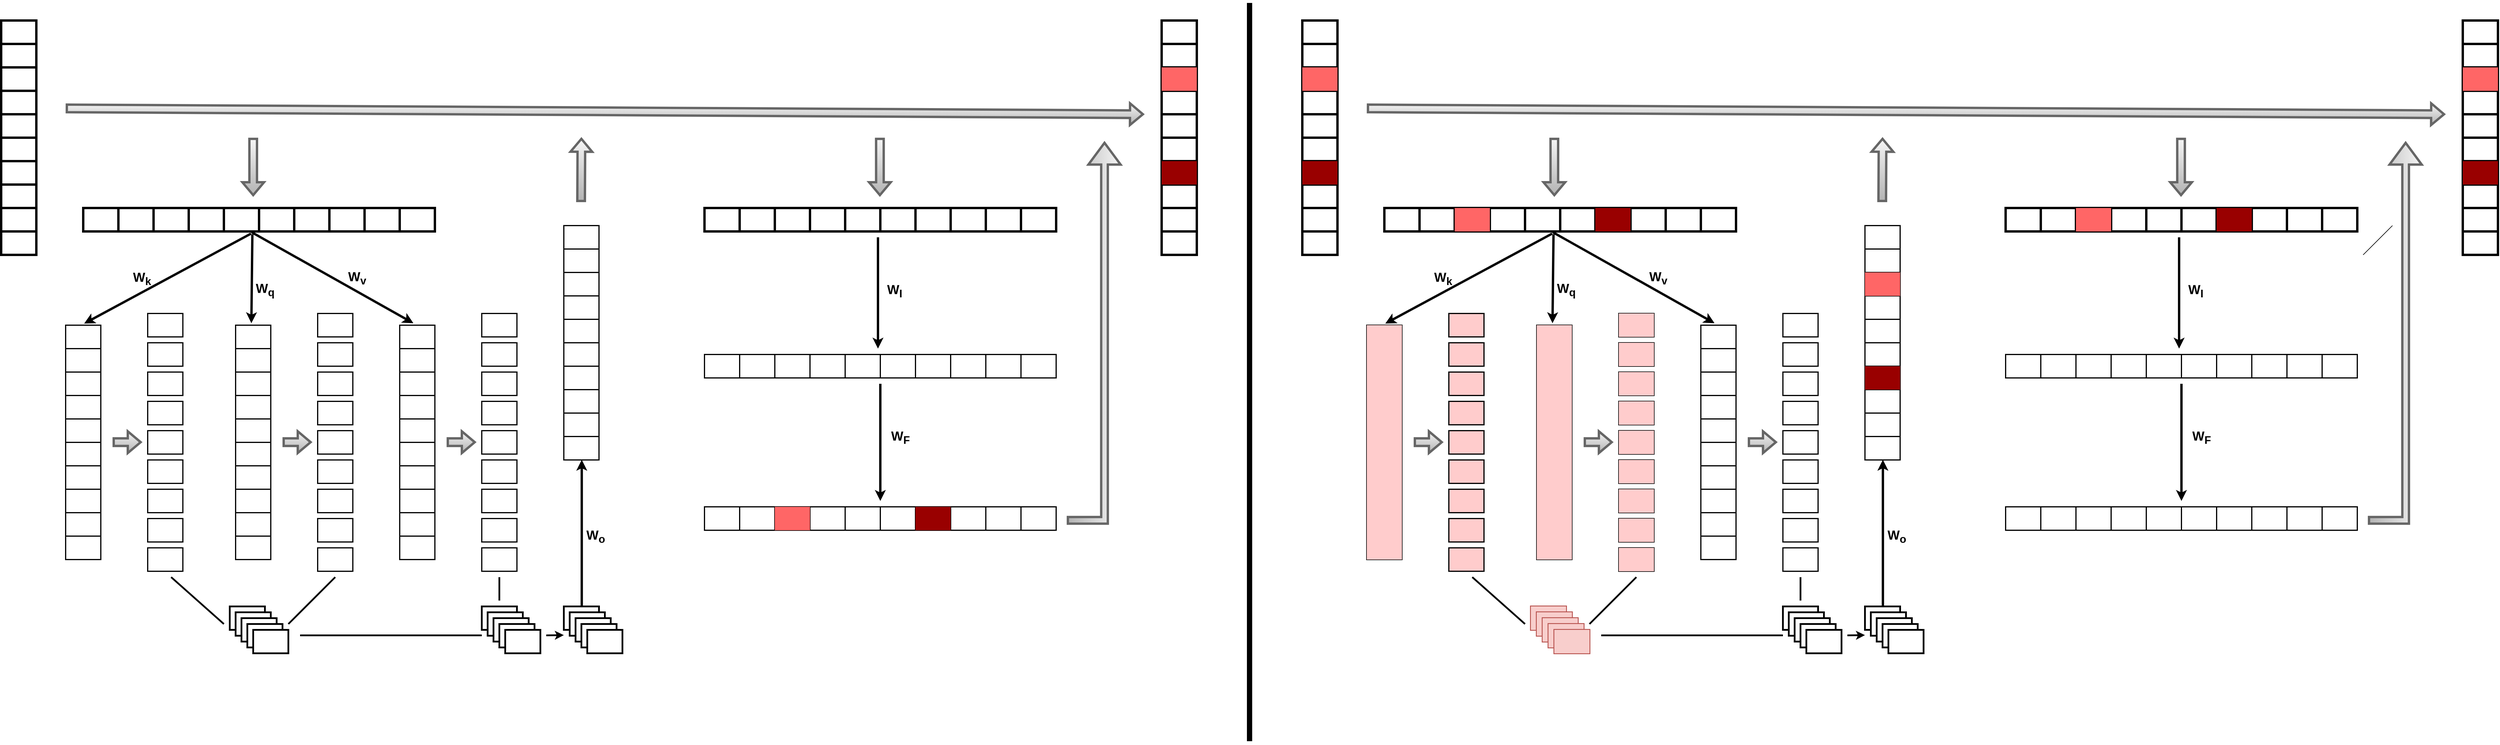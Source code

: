 <mxfile version="24.2.1" type="github">
  <diagram name="第 1 页" id="3uOloUQrGmbBcit5UiPE">
    <mxGraphModel dx="2142" dy="1112" grid="1" gridSize="10" guides="1" tooltips="1" connect="1" arrows="1" fold="1" page="1" pageScale="1" pageWidth="4300" pageHeight="1300" math="0" shadow="0">
      <root>
        <mxCell id="0" />
        <mxCell id="1" parent="0" />
        <mxCell id="vM7VgNkW32tN-FH4ZgKE-1" value="" style="group;fillColor=none;" vertex="1" connectable="0" parent="1">
          <mxGeometry x="10" y="60" width="2040" height="1080" as="geometry" />
        </mxCell>
        <mxCell id="vM7VgNkW32tN-FH4ZgKE-2" value="" style="shape=table;startSize=0;container=1;collapsible=0;childLayout=tableLayout;textShadow=0;labelBackgroundColor=none;fontStyle=0;strokeWidth=4;movable=1;resizable=1;rotatable=1;deletable=1;editable=1;locked=0;connectable=1;" vertex="1" parent="vM7VgNkW32tN-FH4ZgKE-1">
          <mxGeometry width="60" height="400" as="geometry" />
        </mxCell>
        <mxCell id="vM7VgNkW32tN-FH4ZgKE-3" value="" style="shape=tableRow;horizontal=0;startSize=0;swimlaneHead=0;swimlaneBody=0;strokeColor=inherit;top=0;left=0;bottom=0;right=0;collapsible=0;dropTarget=0;fillColor=none;points=[[0,0.5],[1,0.5]];portConstraint=eastwest;textShadow=0;labelBackgroundColor=none;fontStyle=0;strokeWidth=4;movable=1;resizable=1;rotatable=1;deletable=1;editable=1;locked=0;connectable=1;" vertex="1" parent="vM7VgNkW32tN-FH4ZgKE-2">
          <mxGeometry width="60" height="40" as="geometry" />
        </mxCell>
        <mxCell id="vM7VgNkW32tN-FH4ZgKE-4" value="" style="shape=partialRectangle;html=1;whiteSpace=wrap;connectable=1;strokeColor=inherit;overflow=hidden;fillColor=none;top=0;left=0;bottom=0;right=0;pointerEvents=1;textShadow=0;labelBackgroundColor=none;fontStyle=0;strokeWidth=4;movable=1;resizable=1;rotatable=1;deletable=1;editable=1;locked=0;" vertex="1" parent="vM7VgNkW32tN-FH4ZgKE-3">
          <mxGeometry width="60" height="40" as="geometry">
            <mxRectangle width="60" height="40" as="alternateBounds" />
          </mxGeometry>
        </mxCell>
        <mxCell id="vM7VgNkW32tN-FH4ZgKE-5" value="" style="shape=tableRow;horizontal=0;startSize=0;swimlaneHead=0;swimlaneBody=0;strokeColor=inherit;top=0;left=0;bottom=0;right=0;collapsible=0;dropTarget=0;fillColor=none;points=[[0,0.5],[1,0.5]];portConstraint=eastwest;textShadow=0;labelBackgroundColor=none;fontStyle=0;strokeWidth=4;movable=1;resizable=1;rotatable=1;deletable=1;editable=1;locked=0;connectable=1;" vertex="1" parent="vM7VgNkW32tN-FH4ZgKE-2">
          <mxGeometry y="40" width="60" height="40" as="geometry" />
        </mxCell>
        <mxCell id="vM7VgNkW32tN-FH4ZgKE-6" value="" style="shape=partialRectangle;html=1;whiteSpace=wrap;connectable=1;strokeColor=inherit;overflow=hidden;fillColor=none;top=0;left=0;bottom=0;right=0;pointerEvents=1;textShadow=0;labelBackgroundColor=none;fontStyle=0;strokeWidth=4;movable=1;resizable=1;rotatable=1;deletable=1;editable=1;locked=0;" vertex="1" parent="vM7VgNkW32tN-FH4ZgKE-5">
          <mxGeometry width="60" height="40" as="geometry">
            <mxRectangle width="60" height="40" as="alternateBounds" />
          </mxGeometry>
        </mxCell>
        <mxCell id="vM7VgNkW32tN-FH4ZgKE-7" value="" style="shape=tableRow;horizontal=0;startSize=0;swimlaneHead=0;swimlaneBody=0;strokeColor=inherit;top=0;left=0;bottom=0;right=0;collapsible=0;dropTarget=0;fillColor=none;points=[[0,0.5],[1,0.5]];portConstraint=eastwest;textShadow=0;labelBackgroundColor=none;fontStyle=0;strokeWidth=4;movable=1;resizable=1;rotatable=1;deletable=1;editable=1;locked=0;connectable=1;" vertex="1" parent="vM7VgNkW32tN-FH4ZgKE-2">
          <mxGeometry y="80" width="60" height="40" as="geometry" />
        </mxCell>
        <mxCell id="vM7VgNkW32tN-FH4ZgKE-8" value="" style="shape=partialRectangle;html=1;whiteSpace=wrap;connectable=1;strokeColor=inherit;overflow=hidden;fillColor=none;top=0;left=0;bottom=0;right=0;pointerEvents=1;textShadow=0;labelBackgroundColor=none;fontStyle=0;strokeWidth=4;movable=1;resizable=1;rotatable=1;deletable=1;editable=1;locked=0;" vertex="1" parent="vM7VgNkW32tN-FH4ZgKE-7">
          <mxGeometry width="60" height="40" as="geometry">
            <mxRectangle width="60" height="40" as="alternateBounds" />
          </mxGeometry>
        </mxCell>
        <mxCell id="vM7VgNkW32tN-FH4ZgKE-9" value="" style="shape=tableRow;horizontal=0;startSize=0;swimlaneHead=0;swimlaneBody=0;strokeColor=inherit;top=0;left=0;bottom=0;right=0;collapsible=0;dropTarget=0;fillColor=none;points=[[0,0.5],[1,0.5]];portConstraint=eastwest;textShadow=0;labelBackgroundColor=none;fontStyle=0;strokeWidth=4;movable=1;resizable=1;rotatable=1;deletable=1;editable=1;locked=0;connectable=1;" vertex="1" parent="vM7VgNkW32tN-FH4ZgKE-2">
          <mxGeometry y="120" width="60" height="40" as="geometry" />
        </mxCell>
        <mxCell id="vM7VgNkW32tN-FH4ZgKE-10" value="" style="shape=partialRectangle;html=1;whiteSpace=wrap;connectable=1;strokeColor=inherit;overflow=hidden;fillColor=none;top=0;left=0;bottom=0;right=0;pointerEvents=1;textShadow=0;labelBackgroundColor=none;fontStyle=0;strokeWidth=4;movable=1;resizable=1;rotatable=1;deletable=1;editable=1;locked=0;" vertex="1" parent="vM7VgNkW32tN-FH4ZgKE-9">
          <mxGeometry width="60" height="40" as="geometry">
            <mxRectangle width="60" height="40" as="alternateBounds" />
          </mxGeometry>
        </mxCell>
        <mxCell id="vM7VgNkW32tN-FH4ZgKE-11" value="" style="shape=tableRow;horizontal=0;startSize=0;swimlaneHead=0;swimlaneBody=0;strokeColor=inherit;top=0;left=0;bottom=0;right=0;collapsible=0;dropTarget=0;fillColor=none;points=[[0,0.5],[1,0.5]];portConstraint=eastwest;textShadow=0;labelBackgroundColor=none;fontStyle=0;strokeWidth=4;movable=1;resizable=1;rotatable=1;deletable=1;editable=1;locked=0;connectable=1;" vertex="1" parent="vM7VgNkW32tN-FH4ZgKE-2">
          <mxGeometry y="160" width="60" height="40" as="geometry" />
        </mxCell>
        <mxCell id="vM7VgNkW32tN-FH4ZgKE-12" value="" style="shape=partialRectangle;html=1;whiteSpace=wrap;connectable=1;strokeColor=inherit;overflow=hidden;fillColor=none;top=0;left=0;bottom=0;right=0;pointerEvents=1;textShadow=0;labelBackgroundColor=none;fontStyle=0;strokeWidth=4;movable=1;resizable=1;rotatable=1;deletable=1;editable=1;locked=0;" vertex="1" parent="vM7VgNkW32tN-FH4ZgKE-11">
          <mxGeometry width="60" height="40" as="geometry">
            <mxRectangle width="60" height="40" as="alternateBounds" />
          </mxGeometry>
        </mxCell>
        <mxCell id="vM7VgNkW32tN-FH4ZgKE-13" value="" style="shape=tableRow;horizontal=0;startSize=0;swimlaneHead=0;swimlaneBody=0;strokeColor=inherit;top=0;left=0;bottom=0;right=0;collapsible=0;dropTarget=0;fillColor=none;points=[[0,0.5],[1,0.5]];portConstraint=eastwest;textShadow=0;labelBackgroundColor=none;fontStyle=0;strokeWidth=4;movable=1;resizable=1;rotatable=1;deletable=1;editable=1;locked=0;connectable=1;" vertex="1" parent="vM7VgNkW32tN-FH4ZgKE-2">
          <mxGeometry y="200" width="60" height="40" as="geometry" />
        </mxCell>
        <mxCell id="vM7VgNkW32tN-FH4ZgKE-14" value="" style="shape=partialRectangle;html=1;whiteSpace=wrap;connectable=1;strokeColor=inherit;overflow=hidden;fillColor=none;top=0;left=0;bottom=0;right=0;pointerEvents=1;textShadow=0;labelBackgroundColor=none;fontStyle=0;strokeWidth=4;movable=1;resizable=1;rotatable=1;deletable=1;editable=1;locked=0;" vertex="1" parent="vM7VgNkW32tN-FH4ZgKE-13">
          <mxGeometry width="60" height="40" as="geometry">
            <mxRectangle width="60" height="40" as="alternateBounds" />
          </mxGeometry>
        </mxCell>
        <mxCell id="vM7VgNkW32tN-FH4ZgKE-15" value="" style="shape=tableRow;horizontal=0;startSize=0;swimlaneHead=0;swimlaneBody=0;strokeColor=inherit;top=0;left=0;bottom=0;right=0;collapsible=0;dropTarget=0;fillColor=none;points=[[0,0.5],[1,0.5]];portConstraint=eastwest;textShadow=0;labelBackgroundColor=none;fontStyle=0;strokeWidth=4;movable=1;resizable=1;rotatable=1;deletable=1;editable=1;locked=0;connectable=1;" vertex="1" parent="vM7VgNkW32tN-FH4ZgKE-2">
          <mxGeometry y="240" width="60" height="40" as="geometry" />
        </mxCell>
        <mxCell id="vM7VgNkW32tN-FH4ZgKE-16" value="" style="shape=partialRectangle;html=1;whiteSpace=wrap;connectable=1;strokeColor=inherit;overflow=hidden;fillColor=none;top=0;left=0;bottom=0;right=0;pointerEvents=1;textShadow=0;labelBackgroundColor=none;fontStyle=0;strokeWidth=4;movable=1;resizable=1;rotatable=1;deletable=1;editable=1;locked=0;" vertex="1" parent="vM7VgNkW32tN-FH4ZgKE-15">
          <mxGeometry width="60" height="40" as="geometry">
            <mxRectangle width="60" height="40" as="alternateBounds" />
          </mxGeometry>
        </mxCell>
        <mxCell id="vM7VgNkW32tN-FH4ZgKE-17" value="" style="shape=tableRow;horizontal=0;startSize=0;swimlaneHead=0;swimlaneBody=0;strokeColor=inherit;top=0;left=0;bottom=0;right=0;collapsible=0;dropTarget=0;fillColor=none;points=[[0,0.5],[1,0.5]];portConstraint=eastwest;textShadow=0;labelBackgroundColor=none;fontStyle=0;strokeWidth=4;movable=1;resizable=1;rotatable=1;deletable=1;editable=1;locked=0;connectable=1;" vertex="1" parent="vM7VgNkW32tN-FH4ZgKE-2">
          <mxGeometry y="280" width="60" height="40" as="geometry" />
        </mxCell>
        <mxCell id="vM7VgNkW32tN-FH4ZgKE-18" value="" style="shape=partialRectangle;html=1;whiteSpace=wrap;connectable=1;strokeColor=inherit;overflow=hidden;fillColor=none;top=0;left=0;bottom=0;right=0;pointerEvents=1;textShadow=0;labelBackgroundColor=none;fontStyle=0;strokeWidth=4;movable=1;resizable=1;rotatable=1;deletable=1;editable=1;locked=0;" vertex="1" parent="vM7VgNkW32tN-FH4ZgKE-17">
          <mxGeometry width="60" height="40" as="geometry">
            <mxRectangle width="60" height="40" as="alternateBounds" />
          </mxGeometry>
        </mxCell>
        <mxCell id="vM7VgNkW32tN-FH4ZgKE-19" value="" style="shape=tableRow;horizontal=0;startSize=0;swimlaneHead=0;swimlaneBody=0;strokeColor=inherit;top=0;left=0;bottom=0;right=0;collapsible=0;dropTarget=0;fillColor=none;points=[[0,0.5],[1,0.5]];portConstraint=eastwest;textShadow=0;labelBackgroundColor=none;fontStyle=0;strokeWidth=4;movable=1;resizable=1;rotatable=1;deletable=1;editable=1;locked=0;connectable=1;" vertex="1" parent="vM7VgNkW32tN-FH4ZgKE-2">
          <mxGeometry y="320" width="60" height="40" as="geometry" />
        </mxCell>
        <mxCell id="vM7VgNkW32tN-FH4ZgKE-20" value="" style="shape=partialRectangle;html=1;whiteSpace=wrap;connectable=1;strokeColor=inherit;overflow=hidden;fillColor=none;top=0;left=0;bottom=0;right=0;pointerEvents=1;textShadow=0;labelBackgroundColor=none;fontStyle=0;strokeWidth=4;movable=1;resizable=1;rotatable=1;deletable=1;editable=1;locked=0;" vertex="1" parent="vM7VgNkW32tN-FH4ZgKE-19">
          <mxGeometry width="60" height="40" as="geometry">
            <mxRectangle width="60" height="40" as="alternateBounds" />
          </mxGeometry>
        </mxCell>
        <mxCell id="vM7VgNkW32tN-FH4ZgKE-21" value="" style="shape=tableRow;horizontal=0;startSize=0;swimlaneHead=0;swimlaneBody=0;strokeColor=inherit;top=0;left=0;bottom=0;right=0;collapsible=0;dropTarget=0;fillColor=none;points=[[0,0.5],[1,0.5]];portConstraint=eastwest;textShadow=0;labelBackgroundColor=none;fontStyle=0;strokeWidth=4;movable=1;resizable=1;rotatable=1;deletable=1;editable=1;locked=0;connectable=1;" vertex="1" parent="vM7VgNkW32tN-FH4ZgKE-2">
          <mxGeometry y="360" width="60" height="40" as="geometry" />
        </mxCell>
        <mxCell id="vM7VgNkW32tN-FH4ZgKE-22" value="" style="shape=partialRectangle;html=1;whiteSpace=wrap;connectable=1;strokeColor=inherit;overflow=hidden;fillColor=none;top=0;left=0;bottom=0;right=0;pointerEvents=1;textShadow=0;labelBackgroundColor=none;fontStyle=0;strokeWidth=4;movable=1;resizable=1;rotatable=1;deletable=1;editable=1;locked=0;" vertex="1" parent="vM7VgNkW32tN-FH4ZgKE-21">
          <mxGeometry width="60" height="40" as="geometry">
            <mxRectangle width="60" height="40" as="alternateBounds" />
          </mxGeometry>
        </mxCell>
        <mxCell id="vM7VgNkW32tN-FH4ZgKE-23" value="" style="shape=table;startSize=0;container=1;collapsible=0;childLayout=tableLayout;textShadow=0;labelBackgroundColor=none;fontStyle=0;strokeWidth=4;movable=1;resizable=1;rotatable=1;deletable=1;editable=1;locked=0;connectable=1;" vertex="1" parent="vM7VgNkW32tN-FH4ZgKE-1">
          <mxGeometry x="1980" width="60" height="400" as="geometry" />
        </mxCell>
        <mxCell id="vM7VgNkW32tN-FH4ZgKE-24" value="" style="shape=tableRow;horizontal=0;startSize=0;swimlaneHead=0;swimlaneBody=0;strokeColor=inherit;top=0;left=0;bottom=0;right=0;collapsible=0;dropTarget=0;fillColor=none;points=[[0,0.5],[1,0.5]];portConstraint=eastwest;textShadow=0;labelBackgroundColor=none;fontStyle=0;strokeWidth=5;movable=1;resizable=1;rotatable=1;deletable=1;editable=1;locked=0;connectable=1;" vertex="1" parent="vM7VgNkW32tN-FH4ZgKE-23">
          <mxGeometry width="60" height="40" as="geometry" />
        </mxCell>
        <mxCell id="vM7VgNkW32tN-FH4ZgKE-25" value="" style="shape=partialRectangle;html=1;whiteSpace=wrap;connectable=1;strokeColor=inherit;overflow=hidden;fillColor=none;top=0;left=0;bottom=0;right=0;pointerEvents=1;textShadow=0;labelBackgroundColor=none;fontStyle=0;strokeWidth=5;movable=1;resizable=1;rotatable=1;deletable=1;editable=1;locked=0;" vertex="1" parent="vM7VgNkW32tN-FH4ZgKE-24">
          <mxGeometry width="60" height="40" as="geometry">
            <mxRectangle width="60" height="40" as="alternateBounds" />
          </mxGeometry>
        </mxCell>
        <mxCell id="vM7VgNkW32tN-FH4ZgKE-26" value="" style="shape=tableRow;horizontal=0;startSize=0;swimlaneHead=0;swimlaneBody=0;strokeColor=inherit;top=0;left=0;bottom=0;right=0;collapsible=0;dropTarget=0;fillColor=none;points=[[0,0.5],[1,0.5]];portConstraint=eastwest;textShadow=0;labelBackgroundColor=none;fontStyle=0;strokeWidth=5;movable=1;resizable=1;rotatable=1;deletable=1;editable=1;locked=0;connectable=1;" vertex="1" parent="vM7VgNkW32tN-FH4ZgKE-23">
          <mxGeometry y="40" width="60" height="40" as="geometry" />
        </mxCell>
        <mxCell id="vM7VgNkW32tN-FH4ZgKE-27" value="" style="shape=partialRectangle;html=1;whiteSpace=wrap;connectable=1;strokeColor=inherit;overflow=hidden;fillColor=none;top=0;left=0;bottom=0;right=0;pointerEvents=1;textShadow=0;labelBackgroundColor=none;fontStyle=0;strokeWidth=5;movable=1;resizable=1;rotatable=1;deletable=1;editable=1;locked=0;" vertex="1" parent="vM7VgNkW32tN-FH4ZgKE-26">
          <mxGeometry width="60" height="40" as="geometry">
            <mxRectangle width="60" height="40" as="alternateBounds" />
          </mxGeometry>
        </mxCell>
        <mxCell id="vM7VgNkW32tN-FH4ZgKE-28" value="" style="shape=tableRow;horizontal=0;startSize=0;swimlaneHead=0;swimlaneBody=0;strokeColor=inherit;top=0;left=0;bottom=0;right=0;collapsible=0;dropTarget=0;fillColor=none;points=[[0,0.5],[1,0.5]];portConstraint=eastwest;textShadow=0;labelBackgroundColor=none;fontStyle=0;strokeWidth=5;movable=1;resizable=1;rotatable=1;deletable=1;editable=1;locked=0;connectable=1;" vertex="1" parent="vM7VgNkW32tN-FH4ZgKE-23">
          <mxGeometry y="80" width="60" height="40" as="geometry" />
        </mxCell>
        <mxCell id="vM7VgNkW32tN-FH4ZgKE-29" value="" style="shape=partialRectangle;html=1;whiteSpace=wrap;connectable=1;strokeColor=inherit;overflow=hidden;fillColor=none;top=0;left=0;bottom=0;right=0;pointerEvents=1;textShadow=0;labelBackgroundColor=none;fontStyle=0;strokeWidth=5;movable=1;resizable=1;rotatable=1;deletable=1;editable=1;locked=0;" vertex="1" parent="vM7VgNkW32tN-FH4ZgKE-28">
          <mxGeometry width="60" height="40" as="geometry">
            <mxRectangle width="60" height="40" as="alternateBounds" />
          </mxGeometry>
        </mxCell>
        <mxCell id="vM7VgNkW32tN-FH4ZgKE-30" value="" style="shape=tableRow;horizontal=0;startSize=0;swimlaneHead=0;swimlaneBody=0;strokeColor=inherit;top=0;left=0;bottom=0;right=0;collapsible=0;dropTarget=0;fillColor=none;points=[[0,0.5],[1,0.5]];portConstraint=eastwest;textShadow=0;labelBackgroundColor=none;fontStyle=0;strokeWidth=5;movable=1;resizable=1;rotatable=1;deletable=1;editable=1;locked=0;connectable=1;" vertex="1" parent="vM7VgNkW32tN-FH4ZgKE-23">
          <mxGeometry y="120" width="60" height="40" as="geometry" />
        </mxCell>
        <mxCell id="vM7VgNkW32tN-FH4ZgKE-31" value="" style="shape=partialRectangle;html=1;whiteSpace=wrap;connectable=1;strokeColor=inherit;overflow=hidden;fillColor=none;top=0;left=0;bottom=0;right=0;pointerEvents=1;textShadow=0;labelBackgroundColor=none;fontStyle=0;strokeWidth=5;movable=1;resizable=1;rotatable=1;deletable=1;editable=1;locked=0;" vertex="1" parent="vM7VgNkW32tN-FH4ZgKE-30">
          <mxGeometry width="60" height="40" as="geometry">
            <mxRectangle width="60" height="40" as="alternateBounds" />
          </mxGeometry>
        </mxCell>
        <mxCell id="vM7VgNkW32tN-FH4ZgKE-32" value="" style="shape=tableRow;horizontal=0;startSize=0;swimlaneHead=0;swimlaneBody=0;strokeColor=inherit;top=0;left=0;bottom=0;right=0;collapsible=0;dropTarget=0;fillColor=none;points=[[0,0.5],[1,0.5]];portConstraint=eastwest;textShadow=0;labelBackgroundColor=none;fontStyle=0;strokeWidth=5;movable=1;resizable=1;rotatable=1;deletable=1;editable=1;locked=0;connectable=1;" vertex="1" parent="vM7VgNkW32tN-FH4ZgKE-23">
          <mxGeometry y="160" width="60" height="40" as="geometry" />
        </mxCell>
        <mxCell id="vM7VgNkW32tN-FH4ZgKE-33" value="" style="shape=partialRectangle;html=1;whiteSpace=wrap;connectable=1;strokeColor=inherit;overflow=hidden;fillColor=none;top=0;left=0;bottom=0;right=0;pointerEvents=1;textShadow=0;labelBackgroundColor=none;fontStyle=0;strokeWidth=5;movable=1;resizable=1;rotatable=1;deletable=1;editable=1;locked=0;" vertex="1" parent="vM7VgNkW32tN-FH4ZgKE-32">
          <mxGeometry width="60" height="40" as="geometry">
            <mxRectangle width="60" height="40" as="alternateBounds" />
          </mxGeometry>
        </mxCell>
        <mxCell id="vM7VgNkW32tN-FH4ZgKE-34" value="" style="shape=tableRow;horizontal=0;startSize=0;swimlaneHead=0;swimlaneBody=0;strokeColor=inherit;top=0;left=0;bottom=0;right=0;collapsible=0;dropTarget=0;fillColor=none;points=[[0,0.5],[1,0.5]];portConstraint=eastwest;textShadow=0;labelBackgroundColor=none;fontStyle=0;strokeWidth=5;movable=1;resizable=1;rotatable=1;deletable=1;editable=1;locked=0;connectable=1;" vertex="1" parent="vM7VgNkW32tN-FH4ZgKE-23">
          <mxGeometry y="200" width="60" height="40" as="geometry" />
        </mxCell>
        <mxCell id="vM7VgNkW32tN-FH4ZgKE-35" value="" style="shape=partialRectangle;html=1;whiteSpace=wrap;connectable=1;strokeColor=inherit;overflow=hidden;fillColor=none;top=0;left=0;bottom=0;right=0;pointerEvents=1;textShadow=0;labelBackgroundColor=none;fontStyle=0;strokeWidth=5;movable=1;resizable=1;rotatable=1;deletable=1;editable=1;locked=0;" vertex="1" parent="vM7VgNkW32tN-FH4ZgKE-34">
          <mxGeometry width="60" height="40" as="geometry">
            <mxRectangle width="60" height="40" as="alternateBounds" />
          </mxGeometry>
        </mxCell>
        <mxCell id="vM7VgNkW32tN-FH4ZgKE-36" value="" style="shape=tableRow;horizontal=0;startSize=0;swimlaneHead=0;swimlaneBody=0;strokeColor=inherit;top=0;left=0;bottom=0;right=0;collapsible=0;dropTarget=0;fillColor=none;points=[[0,0.5],[1,0.5]];portConstraint=eastwest;textShadow=0;labelBackgroundColor=none;fontStyle=0;strokeWidth=5;movable=1;resizable=1;rotatable=1;deletable=1;editable=1;locked=0;connectable=1;" vertex="1" parent="vM7VgNkW32tN-FH4ZgKE-23">
          <mxGeometry y="240" width="60" height="40" as="geometry" />
        </mxCell>
        <mxCell id="vM7VgNkW32tN-FH4ZgKE-37" value="" style="shape=partialRectangle;html=1;whiteSpace=wrap;connectable=1;strokeColor=inherit;overflow=hidden;fillColor=none;top=0;left=0;bottom=0;right=0;pointerEvents=1;textShadow=0;labelBackgroundColor=none;fontStyle=0;strokeWidth=5;movable=1;resizable=1;rotatable=1;deletable=1;editable=1;locked=0;" vertex="1" parent="vM7VgNkW32tN-FH4ZgKE-36">
          <mxGeometry width="60" height="40" as="geometry">
            <mxRectangle width="60" height="40" as="alternateBounds" />
          </mxGeometry>
        </mxCell>
        <mxCell id="vM7VgNkW32tN-FH4ZgKE-38" value="" style="shape=tableRow;horizontal=0;startSize=0;swimlaneHead=0;swimlaneBody=0;strokeColor=inherit;top=0;left=0;bottom=0;right=0;collapsible=0;dropTarget=0;fillColor=none;points=[[0,0.5],[1,0.5]];portConstraint=eastwest;textShadow=0;labelBackgroundColor=none;fontStyle=0;strokeWidth=5;movable=1;resizable=1;rotatable=1;deletable=1;editable=1;locked=0;connectable=1;" vertex="1" parent="vM7VgNkW32tN-FH4ZgKE-23">
          <mxGeometry y="280" width="60" height="40" as="geometry" />
        </mxCell>
        <mxCell id="vM7VgNkW32tN-FH4ZgKE-39" value="" style="shape=partialRectangle;html=1;whiteSpace=wrap;connectable=1;strokeColor=inherit;overflow=hidden;fillColor=none;top=0;left=0;bottom=0;right=0;pointerEvents=1;textShadow=0;labelBackgroundColor=none;fontStyle=0;strokeWidth=5;movable=1;resizable=1;rotatable=1;deletable=1;editable=1;locked=0;" vertex="1" parent="vM7VgNkW32tN-FH4ZgKE-38">
          <mxGeometry width="60" height="40" as="geometry">
            <mxRectangle width="60" height="40" as="alternateBounds" />
          </mxGeometry>
        </mxCell>
        <mxCell id="vM7VgNkW32tN-FH4ZgKE-40" value="" style="shape=tableRow;horizontal=0;startSize=0;swimlaneHead=0;swimlaneBody=0;strokeColor=inherit;top=0;left=0;bottom=0;right=0;collapsible=0;dropTarget=0;fillColor=none;points=[[0,0.5],[1,0.5]];portConstraint=eastwest;textShadow=0;labelBackgroundColor=none;fontStyle=0;strokeWidth=5;movable=1;resizable=1;rotatable=1;deletable=1;editable=1;locked=0;connectable=1;" vertex="1" parent="vM7VgNkW32tN-FH4ZgKE-23">
          <mxGeometry y="320" width="60" height="40" as="geometry" />
        </mxCell>
        <mxCell id="vM7VgNkW32tN-FH4ZgKE-41" value="" style="shape=partialRectangle;html=1;whiteSpace=wrap;connectable=1;strokeColor=inherit;overflow=hidden;fillColor=none;top=0;left=0;bottom=0;right=0;pointerEvents=1;textShadow=0;labelBackgroundColor=none;fontStyle=0;strokeWidth=5;movable=1;resizable=1;rotatable=1;deletable=1;editable=1;locked=0;" vertex="1" parent="vM7VgNkW32tN-FH4ZgKE-40">
          <mxGeometry width="60" height="40" as="geometry">
            <mxRectangle width="60" height="40" as="alternateBounds" />
          </mxGeometry>
        </mxCell>
        <mxCell id="vM7VgNkW32tN-FH4ZgKE-42" value="" style="shape=tableRow;horizontal=0;startSize=0;swimlaneHead=0;swimlaneBody=0;strokeColor=inherit;top=0;left=0;bottom=0;right=0;collapsible=0;dropTarget=0;fillColor=none;points=[[0,0.5],[1,0.5]];portConstraint=eastwest;textShadow=0;labelBackgroundColor=none;fontStyle=0;strokeWidth=5;movable=1;resizable=1;rotatable=1;deletable=1;editable=1;locked=0;connectable=1;" vertex="1" parent="vM7VgNkW32tN-FH4ZgKE-23">
          <mxGeometry y="360" width="60" height="40" as="geometry" />
        </mxCell>
        <mxCell id="vM7VgNkW32tN-FH4ZgKE-43" value="" style="shape=partialRectangle;html=1;whiteSpace=wrap;connectable=1;strokeColor=inherit;overflow=hidden;fillColor=none;top=0;left=0;bottom=0;right=0;pointerEvents=1;textShadow=0;labelBackgroundColor=none;fontStyle=0;strokeWidth=5;movable=1;resizable=1;rotatable=1;deletable=1;editable=1;locked=0;" vertex="1" parent="vM7VgNkW32tN-FH4ZgKE-42">
          <mxGeometry width="60" height="40" as="geometry">
            <mxRectangle width="60" height="40" as="alternateBounds" />
          </mxGeometry>
        </mxCell>
        <mxCell id="vM7VgNkW32tN-FH4ZgKE-44" value="" style="shape=flexArrow;endArrow=classic;html=1;rounded=0;textShadow=0;labelBackgroundColor=none;fontStyle=0;movable=1;resizable=1;rotatable=1;deletable=1;editable=1;locked=0;connectable=1;strokeWidth=4;fillColor=#f5f5f5;strokeColor=#666666;gradientColor=#b3b3b3;" edge="1" parent="vM7VgNkW32tN-FH4ZgKE-1">
          <mxGeometry width="50" height="50" relative="1" as="geometry">
            <mxPoint x="430" y="200" as="sourcePoint" />
            <mxPoint x="430" y="300" as="targetPoint" />
          </mxGeometry>
        </mxCell>
        <mxCell id="vM7VgNkW32tN-FH4ZgKE-45" value="" style="shape=table;startSize=0;container=1;collapsible=0;childLayout=tableLayout;textShadow=0;labelBackgroundColor=none;fontStyle=0;strokeWidth=4;movable=1;resizable=1;rotatable=1;deletable=1;editable=1;locked=0;connectable=1;" vertex="1" parent="vM7VgNkW32tN-FH4ZgKE-1">
          <mxGeometry x="140" y="320" width="600" height="40" as="geometry" />
        </mxCell>
        <mxCell id="vM7VgNkW32tN-FH4ZgKE-46" value="" style="shape=tableRow;horizontal=0;startSize=0;swimlaneHead=0;swimlaneBody=0;strokeColor=inherit;top=0;left=0;bottom=0;right=0;collapsible=0;dropTarget=0;fillColor=none;points=[[0,0.5],[1,0.5]];portConstraint=eastwest;textShadow=0;labelBackgroundColor=none;fontStyle=0;strokeWidth=5;movable=1;resizable=1;rotatable=1;deletable=1;editable=1;locked=0;connectable=1;" vertex="1" parent="vM7VgNkW32tN-FH4ZgKE-45">
          <mxGeometry width="600" height="40" as="geometry" />
        </mxCell>
        <mxCell id="vM7VgNkW32tN-FH4ZgKE-47" value="" style="shape=partialRectangle;html=1;whiteSpace=wrap;connectable=1;strokeColor=inherit;overflow=hidden;fillColor=none;top=0;left=0;bottom=0;right=0;pointerEvents=1;textShadow=0;labelBackgroundColor=none;fontStyle=0;strokeWidth=5;movable=1;resizable=1;rotatable=1;deletable=1;editable=1;locked=0;" vertex="1" parent="vM7VgNkW32tN-FH4ZgKE-46">
          <mxGeometry width="60" height="40" as="geometry">
            <mxRectangle width="60" height="40" as="alternateBounds" />
          </mxGeometry>
        </mxCell>
        <mxCell id="vM7VgNkW32tN-FH4ZgKE-48" value="" style="shape=partialRectangle;html=1;whiteSpace=wrap;connectable=1;strokeColor=inherit;overflow=hidden;fillColor=none;top=0;left=0;bottom=0;right=0;pointerEvents=1;textShadow=0;labelBackgroundColor=none;fontStyle=0;strokeWidth=5;movable=1;resizable=1;rotatable=1;deletable=1;editable=1;locked=0;" vertex="1" parent="vM7VgNkW32tN-FH4ZgKE-46">
          <mxGeometry x="60" width="60" height="40" as="geometry">
            <mxRectangle width="60" height="40" as="alternateBounds" />
          </mxGeometry>
        </mxCell>
        <mxCell id="vM7VgNkW32tN-FH4ZgKE-49" value="" style="shape=partialRectangle;html=1;whiteSpace=wrap;connectable=1;strokeColor=inherit;overflow=hidden;fillColor=none;top=0;left=0;bottom=0;right=0;pointerEvents=1;textShadow=0;labelBackgroundColor=none;fontStyle=0;strokeWidth=5;movable=1;resizable=1;rotatable=1;deletable=1;editable=1;locked=0;" vertex="1" parent="vM7VgNkW32tN-FH4ZgKE-46">
          <mxGeometry x="120" width="60" height="40" as="geometry">
            <mxRectangle width="60" height="40" as="alternateBounds" />
          </mxGeometry>
        </mxCell>
        <mxCell id="vM7VgNkW32tN-FH4ZgKE-50" value="" style="shape=partialRectangle;html=1;whiteSpace=wrap;connectable=1;strokeColor=inherit;overflow=hidden;fillColor=none;top=0;left=0;bottom=0;right=0;pointerEvents=1;textShadow=0;labelBackgroundColor=none;fontStyle=0;strokeWidth=5;movable=1;resizable=1;rotatable=1;deletable=1;editable=1;locked=0;" vertex="1" parent="vM7VgNkW32tN-FH4ZgKE-46">
          <mxGeometry x="180" width="60" height="40" as="geometry">
            <mxRectangle width="60" height="40" as="alternateBounds" />
          </mxGeometry>
        </mxCell>
        <mxCell id="vM7VgNkW32tN-FH4ZgKE-51" value="" style="shape=partialRectangle;html=1;whiteSpace=wrap;connectable=1;strokeColor=inherit;overflow=hidden;fillColor=none;top=0;left=0;bottom=0;right=0;pointerEvents=1;textShadow=0;labelBackgroundColor=none;fontStyle=0;strokeWidth=5;movable=1;resizable=1;rotatable=1;deletable=1;editable=1;locked=0;" vertex="1" parent="vM7VgNkW32tN-FH4ZgKE-46">
          <mxGeometry x="240" width="60" height="40" as="geometry">
            <mxRectangle width="60" height="40" as="alternateBounds" />
          </mxGeometry>
        </mxCell>
        <mxCell id="vM7VgNkW32tN-FH4ZgKE-52" value="" style="shape=partialRectangle;html=1;whiteSpace=wrap;connectable=1;strokeColor=inherit;overflow=hidden;fillColor=none;top=0;left=0;bottom=0;right=0;pointerEvents=1;textShadow=0;labelBackgroundColor=none;fontStyle=0;strokeWidth=5;movable=1;resizable=1;rotatable=1;deletable=1;editable=1;locked=0;" vertex="1" parent="vM7VgNkW32tN-FH4ZgKE-46">
          <mxGeometry x="300" width="60" height="40" as="geometry">
            <mxRectangle width="60" height="40" as="alternateBounds" />
          </mxGeometry>
        </mxCell>
        <mxCell id="vM7VgNkW32tN-FH4ZgKE-53" value="" style="shape=partialRectangle;html=1;whiteSpace=wrap;connectable=1;strokeColor=inherit;overflow=hidden;fillColor=none;top=0;left=0;bottom=0;right=0;pointerEvents=1;textShadow=0;labelBackgroundColor=none;fontStyle=0;strokeWidth=5;movable=1;resizable=1;rotatable=1;deletable=1;editable=1;locked=0;" vertex="1" parent="vM7VgNkW32tN-FH4ZgKE-46">
          <mxGeometry x="360" width="60" height="40" as="geometry">
            <mxRectangle width="60" height="40" as="alternateBounds" />
          </mxGeometry>
        </mxCell>
        <mxCell id="vM7VgNkW32tN-FH4ZgKE-54" value="" style="shape=partialRectangle;html=1;whiteSpace=wrap;connectable=1;strokeColor=inherit;overflow=hidden;fillColor=none;top=0;left=0;bottom=0;right=0;pointerEvents=1;textShadow=0;labelBackgroundColor=none;fontStyle=0;strokeWidth=5;movable=1;resizable=1;rotatable=1;deletable=1;editable=1;locked=0;" vertex="1" parent="vM7VgNkW32tN-FH4ZgKE-46">
          <mxGeometry x="420" width="60" height="40" as="geometry">
            <mxRectangle width="60" height="40" as="alternateBounds" />
          </mxGeometry>
        </mxCell>
        <mxCell id="vM7VgNkW32tN-FH4ZgKE-55" value="" style="shape=partialRectangle;html=1;whiteSpace=wrap;connectable=1;strokeColor=inherit;overflow=hidden;fillColor=none;top=0;left=0;bottom=0;right=0;pointerEvents=1;textShadow=0;labelBackgroundColor=none;fontStyle=0;strokeWidth=5;movable=1;resizable=1;rotatable=1;deletable=1;editable=1;locked=0;" vertex="1" parent="vM7VgNkW32tN-FH4ZgKE-46">
          <mxGeometry x="480" width="60" height="40" as="geometry">
            <mxRectangle width="60" height="40" as="alternateBounds" />
          </mxGeometry>
        </mxCell>
        <mxCell id="vM7VgNkW32tN-FH4ZgKE-56" value="" style="shape=partialRectangle;html=1;whiteSpace=wrap;connectable=1;strokeColor=inherit;overflow=hidden;fillColor=none;top=0;left=0;bottom=0;right=0;pointerEvents=1;textShadow=0;labelBackgroundColor=none;fontStyle=0;strokeWidth=5;movable=1;resizable=1;rotatable=1;deletable=1;editable=1;locked=0;" vertex="1" parent="vM7VgNkW32tN-FH4ZgKE-46">
          <mxGeometry x="540" width="60" height="40" as="geometry">
            <mxRectangle width="60" height="40" as="alternateBounds" />
          </mxGeometry>
        </mxCell>
        <mxCell id="vM7VgNkW32tN-FH4ZgKE-57" value="" style="shape=table;startSize=0;container=1;collapsible=0;childLayout=tableLayout;textShadow=0;labelBackgroundColor=none;fontStyle=0;strokeWidth=2;movable=1;resizable=1;rotatable=1;deletable=1;editable=1;locked=0;connectable=1;" vertex="1" parent="vM7VgNkW32tN-FH4ZgKE-1">
          <mxGeometry x="110" y="520" width="60" height="400" as="geometry" />
        </mxCell>
        <mxCell id="vM7VgNkW32tN-FH4ZgKE-58" value="" style="shape=tableRow;horizontal=0;startSize=0;swimlaneHead=0;swimlaneBody=0;strokeColor=inherit;top=0;left=0;bottom=0;right=0;collapsible=0;dropTarget=0;fillColor=none;points=[[0,0.5],[1,0.5]];portConstraint=eastwest;textShadow=0;labelBackgroundColor=none;fontStyle=0;strokeWidth=2;movable=1;resizable=1;rotatable=1;deletable=1;editable=1;locked=0;connectable=1;" vertex="1" parent="vM7VgNkW32tN-FH4ZgKE-57">
          <mxGeometry width="60" height="40" as="geometry" />
        </mxCell>
        <mxCell id="vM7VgNkW32tN-FH4ZgKE-59" value="" style="shape=partialRectangle;html=1;whiteSpace=wrap;connectable=1;strokeColor=inherit;overflow=hidden;fillColor=none;top=0;left=0;bottom=0;right=0;pointerEvents=1;textShadow=0;labelBackgroundColor=none;fontStyle=0;strokeWidth=2;movable=1;resizable=1;rotatable=1;deletable=1;editable=1;locked=0;" vertex="1" parent="vM7VgNkW32tN-FH4ZgKE-58">
          <mxGeometry width="60" height="40" as="geometry">
            <mxRectangle width="60" height="40" as="alternateBounds" />
          </mxGeometry>
        </mxCell>
        <mxCell id="vM7VgNkW32tN-FH4ZgKE-60" value="" style="shape=tableRow;horizontal=0;startSize=0;swimlaneHead=0;swimlaneBody=0;strokeColor=inherit;top=0;left=0;bottom=0;right=0;collapsible=0;dropTarget=0;fillColor=none;points=[[0,0.5],[1,0.5]];portConstraint=eastwest;textShadow=0;labelBackgroundColor=none;fontStyle=0;strokeWidth=2;movable=1;resizable=1;rotatable=1;deletable=1;editable=1;locked=0;connectable=1;" vertex="1" parent="vM7VgNkW32tN-FH4ZgKE-57">
          <mxGeometry y="40" width="60" height="40" as="geometry" />
        </mxCell>
        <mxCell id="vM7VgNkW32tN-FH4ZgKE-61" value="" style="shape=partialRectangle;html=1;whiteSpace=wrap;connectable=1;strokeColor=inherit;overflow=hidden;fillColor=none;top=0;left=0;bottom=0;right=0;pointerEvents=1;textShadow=0;labelBackgroundColor=none;fontStyle=0;strokeWidth=2;movable=1;resizable=1;rotatable=1;deletable=1;editable=1;locked=0;" vertex="1" parent="vM7VgNkW32tN-FH4ZgKE-60">
          <mxGeometry width="60" height="40" as="geometry">
            <mxRectangle width="60" height="40" as="alternateBounds" />
          </mxGeometry>
        </mxCell>
        <mxCell id="vM7VgNkW32tN-FH4ZgKE-62" value="" style="shape=tableRow;horizontal=0;startSize=0;swimlaneHead=0;swimlaneBody=0;strokeColor=inherit;top=0;left=0;bottom=0;right=0;collapsible=0;dropTarget=0;fillColor=none;points=[[0,0.5],[1,0.5]];portConstraint=eastwest;textShadow=0;labelBackgroundColor=none;fontStyle=0;strokeWidth=2;movable=1;resizable=1;rotatable=1;deletable=1;editable=1;locked=0;connectable=1;" vertex="1" parent="vM7VgNkW32tN-FH4ZgKE-57">
          <mxGeometry y="80" width="60" height="40" as="geometry" />
        </mxCell>
        <mxCell id="vM7VgNkW32tN-FH4ZgKE-63" value="" style="shape=partialRectangle;html=1;whiteSpace=wrap;connectable=1;strokeColor=inherit;overflow=hidden;fillColor=none;top=0;left=0;bottom=0;right=0;pointerEvents=1;textShadow=0;labelBackgroundColor=none;fontStyle=0;strokeWidth=2;movable=1;resizable=1;rotatable=1;deletable=1;editable=1;locked=0;" vertex="1" parent="vM7VgNkW32tN-FH4ZgKE-62">
          <mxGeometry width="60" height="40" as="geometry">
            <mxRectangle width="60" height="40" as="alternateBounds" />
          </mxGeometry>
        </mxCell>
        <mxCell id="vM7VgNkW32tN-FH4ZgKE-64" value="" style="shape=tableRow;horizontal=0;startSize=0;swimlaneHead=0;swimlaneBody=0;strokeColor=inherit;top=0;left=0;bottom=0;right=0;collapsible=0;dropTarget=0;fillColor=none;points=[[0,0.5],[1,0.5]];portConstraint=eastwest;textShadow=0;labelBackgroundColor=none;fontStyle=0;strokeWidth=2;movable=1;resizable=1;rotatable=1;deletable=1;editable=1;locked=0;connectable=1;" vertex="1" parent="vM7VgNkW32tN-FH4ZgKE-57">
          <mxGeometry y="120" width="60" height="40" as="geometry" />
        </mxCell>
        <mxCell id="vM7VgNkW32tN-FH4ZgKE-65" value="" style="shape=partialRectangle;html=1;whiteSpace=wrap;connectable=1;strokeColor=inherit;overflow=hidden;fillColor=none;top=0;left=0;bottom=0;right=0;pointerEvents=1;textShadow=0;labelBackgroundColor=none;fontStyle=0;strokeWidth=2;movable=1;resizable=1;rotatable=1;deletable=1;editable=1;locked=0;" vertex="1" parent="vM7VgNkW32tN-FH4ZgKE-64">
          <mxGeometry width="60" height="40" as="geometry">
            <mxRectangle width="60" height="40" as="alternateBounds" />
          </mxGeometry>
        </mxCell>
        <mxCell id="vM7VgNkW32tN-FH4ZgKE-66" value="" style="shape=tableRow;horizontal=0;startSize=0;swimlaneHead=0;swimlaneBody=0;strokeColor=inherit;top=0;left=0;bottom=0;right=0;collapsible=0;dropTarget=0;fillColor=none;points=[[0,0.5],[1,0.5]];portConstraint=eastwest;textShadow=0;labelBackgroundColor=none;fontStyle=0;strokeWidth=2;movable=1;resizable=1;rotatable=1;deletable=1;editable=1;locked=0;connectable=1;" vertex="1" parent="vM7VgNkW32tN-FH4ZgKE-57">
          <mxGeometry y="160" width="60" height="40" as="geometry" />
        </mxCell>
        <mxCell id="vM7VgNkW32tN-FH4ZgKE-67" value="" style="shape=partialRectangle;html=1;whiteSpace=wrap;connectable=1;strokeColor=inherit;overflow=hidden;fillColor=none;top=0;left=0;bottom=0;right=0;pointerEvents=1;textShadow=0;labelBackgroundColor=none;fontStyle=0;strokeWidth=2;movable=1;resizable=1;rotatable=1;deletable=1;editable=1;locked=0;" vertex="1" parent="vM7VgNkW32tN-FH4ZgKE-66">
          <mxGeometry width="60" height="40" as="geometry">
            <mxRectangle width="60" height="40" as="alternateBounds" />
          </mxGeometry>
        </mxCell>
        <mxCell id="vM7VgNkW32tN-FH4ZgKE-68" value="" style="shape=tableRow;horizontal=0;startSize=0;swimlaneHead=0;swimlaneBody=0;strokeColor=inherit;top=0;left=0;bottom=0;right=0;collapsible=0;dropTarget=0;fillColor=none;points=[[0,0.5],[1,0.5]];portConstraint=eastwest;textShadow=0;labelBackgroundColor=none;fontStyle=0;strokeWidth=2;movable=1;resizable=1;rotatable=1;deletable=1;editable=1;locked=0;connectable=1;" vertex="1" parent="vM7VgNkW32tN-FH4ZgKE-57">
          <mxGeometry y="200" width="60" height="40" as="geometry" />
        </mxCell>
        <mxCell id="vM7VgNkW32tN-FH4ZgKE-69" value="" style="shape=partialRectangle;html=1;whiteSpace=wrap;connectable=1;strokeColor=inherit;overflow=hidden;fillColor=none;top=0;left=0;bottom=0;right=0;pointerEvents=1;textShadow=0;labelBackgroundColor=none;fontStyle=0;strokeWidth=2;movable=1;resizable=1;rotatable=1;deletable=1;editable=1;locked=0;" vertex="1" parent="vM7VgNkW32tN-FH4ZgKE-68">
          <mxGeometry width="60" height="40" as="geometry">
            <mxRectangle width="60" height="40" as="alternateBounds" />
          </mxGeometry>
        </mxCell>
        <mxCell id="vM7VgNkW32tN-FH4ZgKE-70" value="" style="shape=tableRow;horizontal=0;startSize=0;swimlaneHead=0;swimlaneBody=0;strokeColor=inherit;top=0;left=0;bottom=0;right=0;collapsible=0;dropTarget=0;fillColor=none;points=[[0,0.5],[1,0.5]];portConstraint=eastwest;textShadow=0;labelBackgroundColor=none;fontStyle=0;strokeWidth=2;movable=1;resizable=1;rotatable=1;deletable=1;editable=1;locked=0;connectable=1;" vertex="1" parent="vM7VgNkW32tN-FH4ZgKE-57">
          <mxGeometry y="240" width="60" height="40" as="geometry" />
        </mxCell>
        <mxCell id="vM7VgNkW32tN-FH4ZgKE-71" value="" style="shape=partialRectangle;html=1;whiteSpace=wrap;connectable=1;strokeColor=inherit;overflow=hidden;fillColor=none;top=0;left=0;bottom=0;right=0;pointerEvents=1;textShadow=0;labelBackgroundColor=none;fontStyle=0;strokeWidth=2;movable=1;resizable=1;rotatable=1;deletable=1;editable=1;locked=0;" vertex="1" parent="vM7VgNkW32tN-FH4ZgKE-70">
          <mxGeometry width="60" height="40" as="geometry">
            <mxRectangle width="60" height="40" as="alternateBounds" />
          </mxGeometry>
        </mxCell>
        <mxCell id="vM7VgNkW32tN-FH4ZgKE-72" value="" style="shape=tableRow;horizontal=0;startSize=0;swimlaneHead=0;swimlaneBody=0;strokeColor=inherit;top=0;left=0;bottom=0;right=0;collapsible=0;dropTarget=0;fillColor=none;points=[[0,0.5],[1,0.5]];portConstraint=eastwest;textShadow=0;labelBackgroundColor=none;fontStyle=0;strokeWidth=2;movable=1;resizable=1;rotatable=1;deletable=1;editable=1;locked=0;connectable=1;" vertex="1" parent="vM7VgNkW32tN-FH4ZgKE-57">
          <mxGeometry y="280" width="60" height="40" as="geometry" />
        </mxCell>
        <mxCell id="vM7VgNkW32tN-FH4ZgKE-73" value="" style="shape=partialRectangle;html=1;whiteSpace=wrap;connectable=1;strokeColor=inherit;overflow=hidden;fillColor=none;top=0;left=0;bottom=0;right=0;pointerEvents=1;textShadow=0;labelBackgroundColor=none;fontStyle=0;strokeWidth=2;movable=1;resizable=1;rotatable=1;deletable=1;editable=1;locked=0;" vertex="1" parent="vM7VgNkW32tN-FH4ZgKE-72">
          <mxGeometry width="60" height="40" as="geometry">
            <mxRectangle width="60" height="40" as="alternateBounds" />
          </mxGeometry>
        </mxCell>
        <mxCell id="vM7VgNkW32tN-FH4ZgKE-74" value="" style="shape=tableRow;horizontal=0;startSize=0;swimlaneHead=0;swimlaneBody=0;strokeColor=inherit;top=0;left=0;bottom=0;right=0;collapsible=0;dropTarget=0;fillColor=none;points=[[0,0.5],[1,0.5]];portConstraint=eastwest;textShadow=0;labelBackgroundColor=none;fontStyle=0;strokeWidth=2;movable=1;resizable=1;rotatable=1;deletable=1;editable=1;locked=0;connectable=1;" vertex="1" parent="vM7VgNkW32tN-FH4ZgKE-57">
          <mxGeometry y="320" width="60" height="40" as="geometry" />
        </mxCell>
        <mxCell id="vM7VgNkW32tN-FH4ZgKE-75" value="" style="shape=partialRectangle;html=1;whiteSpace=wrap;connectable=1;strokeColor=inherit;overflow=hidden;fillColor=none;top=0;left=0;bottom=0;right=0;pointerEvents=1;textShadow=0;labelBackgroundColor=none;fontStyle=0;strokeWidth=2;movable=1;resizable=1;rotatable=1;deletable=1;editable=1;locked=0;" vertex="1" parent="vM7VgNkW32tN-FH4ZgKE-74">
          <mxGeometry width="60" height="40" as="geometry">
            <mxRectangle width="60" height="40" as="alternateBounds" />
          </mxGeometry>
        </mxCell>
        <mxCell id="vM7VgNkW32tN-FH4ZgKE-76" value="" style="shape=tableRow;horizontal=0;startSize=0;swimlaneHead=0;swimlaneBody=0;strokeColor=inherit;top=0;left=0;bottom=0;right=0;collapsible=0;dropTarget=0;fillColor=none;points=[[0,0.5],[1,0.5]];portConstraint=eastwest;textShadow=0;labelBackgroundColor=none;fontStyle=0;strokeWidth=2;movable=1;resizable=1;rotatable=1;deletable=1;editable=1;locked=0;connectable=1;" vertex="1" parent="vM7VgNkW32tN-FH4ZgKE-57">
          <mxGeometry y="360" width="60" height="40" as="geometry" />
        </mxCell>
        <mxCell id="vM7VgNkW32tN-FH4ZgKE-77" value="" style="shape=partialRectangle;html=1;whiteSpace=wrap;connectable=1;strokeColor=inherit;overflow=hidden;fillColor=none;top=0;left=0;bottom=0;right=0;pointerEvents=1;textShadow=0;labelBackgroundColor=none;fontStyle=0;strokeWidth=2;movable=1;resizable=1;rotatable=1;deletable=1;editable=1;locked=0;" vertex="1" parent="vM7VgNkW32tN-FH4ZgKE-76">
          <mxGeometry width="60" height="40" as="geometry">
            <mxRectangle width="60" height="40" as="alternateBounds" />
          </mxGeometry>
        </mxCell>
        <mxCell id="vM7VgNkW32tN-FH4ZgKE-78" value="" style="endArrow=classic;html=1;rounded=0;exitX=0.477;exitY=1.093;exitDx=0;exitDy=0;exitPerimeter=0;entryX=0.526;entryY=-0.069;entryDx=0;entryDy=0;entryPerimeter=0;fontStyle=0;fontFamily=Verdana;textShadow=0;labelBackgroundColor=none;movable=1;resizable=1;rotatable=1;deletable=1;editable=1;locked=0;connectable=1;strokeWidth=4;" edge="1" parent="vM7VgNkW32tN-FH4ZgKE-1" source="vM7VgNkW32tN-FH4ZgKE-46" target="vM7VgNkW32tN-FH4ZgKE-58">
          <mxGeometry width="50" height="50" relative="1" as="geometry">
            <mxPoint x="570" y="490" as="sourcePoint" />
            <mxPoint x="620" y="440" as="targetPoint" />
          </mxGeometry>
        </mxCell>
        <mxCell id="vM7VgNkW32tN-FH4ZgKE-79" value="&lt;h1&gt;W&lt;sub&gt;k&lt;/sub&gt;&lt;/h1&gt;" style="edgeLabel;html=1;align=center;verticalAlign=middle;resizable=1;points=[];textShadow=0;labelBackgroundColor=none;fontStyle=0;movable=1;rotatable=1;deletable=1;editable=1;locked=0;connectable=1;" vertex="1" connectable="0" parent="vM7VgNkW32tN-FH4ZgKE-78">
          <mxGeometry x="0.234" relative="1" as="geometry">
            <mxPoint x="-11" y="-18" as="offset" />
          </mxGeometry>
        </mxCell>
        <mxCell id="vM7VgNkW32tN-FH4ZgKE-80" value="" style="shape=table;startSize=0;container=1;collapsible=0;childLayout=tableLayout;textShadow=0;labelBackgroundColor=none;fontStyle=0;strokeWidth=2;movable=1;resizable=1;rotatable=1;deletable=1;editable=1;locked=0;connectable=1;" vertex="1" parent="vM7VgNkW32tN-FH4ZgKE-1">
          <mxGeometry x="400" y="520" width="60" height="400" as="geometry" />
        </mxCell>
        <mxCell id="vM7VgNkW32tN-FH4ZgKE-81" value="" style="shape=tableRow;horizontal=0;startSize=0;swimlaneHead=0;swimlaneBody=0;strokeColor=inherit;top=0;left=0;bottom=0;right=0;collapsible=0;dropTarget=0;fillColor=none;points=[[0,0.5],[1,0.5]];portConstraint=eastwest;textShadow=0;labelBackgroundColor=none;fontStyle=0;strokeWidth=2;movable=1;resizable=1;rotatable=1;deletable=1;editable=1;locked=0;connectable=1;" vertex="1" parent="vM7VgNkW32tN-FH4ZgKE-80">
          <mxGeometry width="60" height="40" as="geometry" />
        </mxCell>
        <mxCell id="vM7VgNkW32tN-FH4ZgKE-82" value="" style="shape=partialRectangle;html=1;whiteSpace=wrap;connectable=1;strokeColor=inherit;overflow=hidden;fillColor=none;top=0;left=0;bottom=0;right=0;pointerEvents=1;textShadow=0;labelBackgroundColor=none;fontStyle=0;strokeWidth=2;movable=1;resizable=1;rotatable=1;deletable=1;editable=1;locked=0;" vertex="1" parent="vM7VgNkW32tN-FH4ZgKE-81">
          <mxGeometry width="60" height="40" as="geometry">
            <mxRectangle width="60" height="40" as="alternateBounds" />
          </mxGeometry>
        </mxCell>
        <mxCell id="vM7VgNkW32tN-FH4ZgKE-83" value="" style="shape=tableRow;horizontal=0;startSize=0;swimlaneHead=0;swimlaneBody=0;strokeColor=inherit;top=0;left=0;bottom=0;right=0;collapsible=0;dropTarget=0;fillColor=none;points=[[0,0.5],[1,0.5]];portConstraint=eastwest;textShadow=0;labelBackgroundColor=none;fontStyle=0;strokeWidth=2;movable=1;resizable=1;rotatable=1;deletable=1;editable=1;locked=0;connectable=1;" vertex="1" parent="vM7VgNkW32tN-FH4ZgKE-80">
          <mxGeometry y="40" width="60" height="40" as="geometry" />
        </mxCell>
        <mxCell id="vM7VgNkW32tN-FH4ZgKE-84" value="" style="shape=partialRectangle;html=1;whiteSpace=wrap;connectable=1;strokeColor=inherit;overflow=hidden;fillColor=none;top=0;left=0;bottom=0;right=0;pointerEvents=1;textShadow=0;labelBackgroundColor=none;fontStyle=0;strokeWidth=2;movable=1;resizable=1;rotatable=1;deletable=1;editable=1;locked=0;" vertex="1" parent="vM7VgNkW32tN-FH4ZgKE-83">
          <mxGeometry width="60" height="40" as="geometry">
            <mxRectangle width="60" height="40" as="alternateBounds" />
          </mxGeometry>
        </mxCell>
        <mxCell id="vM7VgNkW32tN-FH4ZgKE-85" value="" style="shape=tableRow;horizontal=0;startSize=0;swimlaneHead=0;swimlaneBody=0;strokeColor=inherit;top=0;left=0;bottom=0;right=0;collapsible=0;dropTarget=0;fillColor=none;points=[[0,0.5],[1,0.5]];portConstraint=eastwest;textShadow=0;labelBackgroundColor=none;fontStyle=0;strokeWidth=2;movable=1;resizable=1;rotatable=1;deletable=1;editable=1;locked=0;connectable=1;" vertex="1" parent="vM7VgNkW32tN-FH4ZgKE-80">
          <mxGeometry y="80" width="60" height="40" as="geometry" />
        </mxCell>
        <mxCell id="vM7VgNkW32tN-FH4ZgKE-86" value="" style="shape=partialRectangle;html=1;whiteSpace=wrap;connectable=1;strokeColor=inherit;overflow=hidden;fillColor=none;top=0;left=0;bottom=0;right=0;pointerEvents=1;textShadow=0;labelBackgroundColor=none;fontStyle=0;strokeWidth=2;movable=1;resizable=1;rotatable=1;deletable=1;editable=1;locked=0;" vertex="1" parent="vM7VgNkW32tN-FH4ZgKE-85">
          <mxGeometry width="60" height="40" as="geometry">
            <mxRectangle width="60" height="40" as="alternateBounds" />
          </mxGeometry>
        </mxCell>
        <mxCell id="vM7VgNkW32tN-FH4ZgKE-87" value="" style="shape=tableRow;horizontal=0;startSize=0;swimlaneHead=0;swimlaneBody=0;strokeColor=inherit;top=0;left=0;bottom=0;right=0;collapsible=0;dropTarget=0;fillColor=none;points=[[0,0.5],[1,0.5]];portConstraint=eastwest;textShadow=0;labelBackgroundColor=none;fontStyle=0;strokeWidth=2;movable=1;resizable=1;rotatable=1;deletable=1;editable=1;locked=0;connectable=1;" vertex="1" parent="vM7VgNkW32tN-FH4ZgKE-80">
          <mxGeometry y="120" width="60" height="40" as="geometry" />
        </mxCell>
        <mxCell id="vM7VgNkW32tN-FH4ZgKE-88" value="" style="shape=partialRectangle;html=1;whiteSpace=wrap;connectable=1;strokeColor=inherit;overflow=hidden;fillColor=none;top=0;left=0;bottom=0;right=0;pointerEvents=1;textShadow=0;labelBackgroundColor=none;fontStyle=0;strokeWidth=2;movable=1;resizable=1;rotatable=1;deletable=1;editable=1;locked=0;" vertex="1" parent="vM7VgNkW32tN-FH4ZgKE-87">
          <mxGeometry width="60" height="40" as="geometry">
            <mxRectangle width="60" height="40" as="alternateBounds" />
          </mxGeometry>
        </mxCell>
        <mxCell id="vM7VgNkW32tN-FH4ZgKE-89" value="" style="shape=tableRow;horizontal=0;startSize=0;swimlaneHead=0;swimlaneBody=0;strokeColor=inherit;top=0;left=0;bottom=0;right=0;collapsible=0;dropTarget=0;fillColor=none;points=[[0,0.5],[1,0.5]];portConstraint=eastwest;textShadow=0;labelBackgroundColor=none;fontStyle=0;strokeWidth=2;movable=1;resizable=1;rotatable=1;deletable=1;editable=1;locked=0;connectable=1;" vertex="1" parent="vM7VgNkW32tN-FH4ZgKE-80">
          <mxGeometry y="160" width="60" height="40" as="geometry" />
        </mxCell>
        <mxCell id="vM7VgNkW32tN-FH4ZgKE-90" value="" style="shape=partialRectangle;html=1;whiteSpace=wrap;connectable=1;strokeColor=inherit;overflow=hidden;fillColor=none;top=0;left=0;bottom=0;right=0;pointerEvents=1;textShadow=0;labelBackgroundColor=none;fontStyle=0;strokeWidth=2;movable=1;resizable=1;rotatable=1;deletable=1;editable=1;locked=0;" vertex="1" parent="vM7VgNkW32tN-FH4ZgKE-89">
          <mxGeometry width="60" height="40" as="geometry">
            <mxRectangle width="60" height="40" as="alternateBounds" />
          </mxGeometry>
        </mxCell>
        <mxCell id="vM7VgNkW32tN-FH4ZgKE-91" value="" style="shape=tableRow;horizontal=0;startSize=0;swimlaneHead=0;swimlaneBody=0;strokeColor=inherit;top=0;left=0;bottom=0;right=0;collapsible=0;dropTarget=0;fillColor=none;points=[[0,0.5],[1,0.5]];portConstraint=eastwest;textShadow=0;labelBackgroundColor=none;fontStyle=0;strokeWidth=2;movable=1;resizable=1;rotatable=1;deletable=1;editable=1;locked=0;connectable=1;" vertex="1" parent="vM7VgNkW32tN-FH4ZgKE-80">
          <mxGeometry y="200" width="60" height="40" as="geometry" />
        </mxCell>
        <mxCell id="vM7VgNkW32tN-FH4ZgKE-92" value="" style="shape=partialRectangle;html=1;whiteSpace=wrap;connectable=1;strokeColor=inherit;overflow=hidden;fillColor=none;top=0;left=0;bottom=0;right=0;pointerEvents=1;textShadow=0;labelBackgroundColor=none;fontStyle=0;strokeWidth=2;movable=1;resizable=1;rotatable=1;deletable=1;editable=1;locked=0;" vertex="1" parent="vM7VgNkW32tN-FH4ZgKE-91">
          <mxGeometry width="60" height="40" as="geometry">
            <mxRectangle width="60" height="40" as="alternateBounds" />
          </mxGeometry>
        </mxCell>
        <mxCell id="vM7VgNkW32tN-FH4ZgKE-93" value="" style="shape=tableRow;horizontal=0;startSize=0;swimlaneHead=0;swimlaneBody=0;strokeColor=inherit;top=0;left=0;bottom=0;right=0;collapsible=0;dropTarget=0;fillColor=none;points=[[0,0.5],[1,0.5]];portConstraint=eastwest;textShadow=0;labelBackgroundColor=none;fontStyle=0;strokeWidth=2;movable=1;resizable=1;rotatable=1;deletable=1;editable=1;locked=0;connectable=1;" vertex="1" parent="vM7VgNkW32tN-FH4ZgKE-80">
          <mxGeometry y="240" width="60" height="40" as="geometry" />
        </mxCell>
        <mxCell id="vM7VgNkW32tN-FH4ZgKE-94" value="" style="shape=partialRectangle;html=1;whiteSpace=wrap;connectable=1;strokeColor=inherit;overflow=hidden;fillColor=none;top=0;left=0;bottom=0;right=0;pointerEvents=1;textShadow=0;labelBackgroundColor=none;fontStyle=0;strokeWidth=2;movable=1;resizable=1;rotatable=1;deletable=1;editable=1;locked=0;" vertex="1" parent="vM7VgNkW32tN-FH4ZgKE-93">
          <mxGeometry width="60" height="40" as="geometry">
            <mxRectangle width="60" height="40" as="alternateBounds" />
          </mxGeometry>
        </mxCell>
        <mxCell id="vM7VgNkW32tN-FH4ZgKE-95" value="" style="shape=tableRow;horizontal=0;startSize=0;swimlaneHead=0;swimlaneBody=0;strokeColor=inherit;top=0;left=0;bottom=0;right=0;collapsible=0;dropTarget=0;fillColor=none;points=[[0,0.5],[1,0.5]];portConstraint=eastwest;textShadow=0;labelBackgroundColor=none;fontStyle=0;strokeWidth=2;movable=1;resizable=1;rotatable=1;deletable=1;editable=1;locked=0;connectable=1;" vertex="1" parent="vM7VgNkW32tN-FH4ZgKE-80">
          <mxGeometry y="280" width="60" height="40" as="geometry" />
        </mxCell>
        <mxCell id="vM7VgNkW32tN-FH4ZgKE-96" value="" style="shape=partialRectangle;html=1;whiteSpace=wrap;connectable=1;strokeColor=inherit;overflow=hidden;fillColor=none;top=0;left=0;bottom=0;right=0;pointerEvents=1;textShadow=0;labelBackgroundColor=none;fontStyle=0;strokeWidth=2;movable=1;resizable=1;rotatable=1;deletable=1;editable=1;locked=0;" vertex="1" parent="vM7VgNkW32tN-FH4ZgKE-95">
          <mxGeometry width="60" height="40" as="geometry">
            <mxRectangle width="60" height="40" as="alternateBounds" />
          </mxGeometry>
        </mxCell>
        <mxCell id="vM7VgNkW32tN-FH4ZgKE-97" value="" style="shape=tableRow;horizontal=0;startSize=0;swimlaneHead=0;swimlaneBody=0;strokeColor=inherit;top=0;left=0;bottom=0;right=0;collapsible=0;dropTarget=0;fillColor=none;points=[[0,0.5],[1,0.5]];portConstraint=eastwest;textShadow=0;labelBackgroundColor=none;fontStyle=0;strokeWidth=2;movable=1;resizable=1;rotatable=1;deletable=1;editable=1;locked=0;connectable=1;" vertex="1" parent="vM7VgNkW32tN-FH4ZgKE-80">
          <mxGeometry y="320" width="60" height="40" as="geometry" />
        </mxCell>
        <mxCell id="vM7VgNkW32tN-FH4ZgKE-98" value="" style="shape=partialRectangle;html=1;whiteSpace=wrap;connectable=1;strokeColor=inherit;overflow=hidden;fillColor=none;top=0;left=0;bottom=0;right=0;pointerEvents=1;textShadow=0;labelBackgroundColor=none;fontStyle=0;strokeWidth=2;movable=1;resizable=1;rotatable=1;deletable=1;editable=1;locked=0;" vertex="1" parent="vM7VgNkW32tN-FH4ZgKE-97">
          <mxGeometry width="60" height="40" as="geometry">
            <mxRectangle width="60" height="40" as="alternateBounds" />
          </mxGeometry>
        </mxCell>
        <mxCell id="vM7VgNkW32tN-FH4ZgKE-99" value="" style="shape=tableRow;horizontal=0;startSize=0;swimlaneHead=0;swimlaneBody=0;strokeColor=inherit;top=0;left=0;bottom=0;right=0;collapsible=0;dropTarget=0;fillColor=none;points=[[0,0.5],[1,0.5]];portConstraint=eastwest;textShadow=0;labelBackgroundColor=none;fontStyle=0;strokeWidth=2;movable=1;resizable=1;rotatable=1;deletable=1;editable=1;locked=0;connectable=1;" vertex="1" parent="vM7VgNkW32tN-FH4ZgKE-80">
          <mxGeometry y="360" width="60" height="40" as="geometry" />
        </mxCell>
        <mxCell id="vM7VgNkW32tN-FH4ZgKE-100" value="" style="shape=partialRectangle;html=1;whiteSpace=wrap;connectable=1;strokeColor=inherit;overflow=hidden;fillColor=none;top=0;left=0;bottom=0;right=0;pointerEvents=1;textShadow=0;labelBackgroundColor=none;fontStyle=0;strokeWidth=2;movable=1;resizable=1;rotatable=1;deletable=1;editable=1;locked=0;" vertex="1" parent="vM7VgNkW32tN-FH4ZgKE-99">
          <mxGeometry width="60" height="40" as="geometry">
            <mxRectangle width="60" height="40" as="alternateBounds" />
          </mxGeometry>
        </mxCell>
        <mxCell id="vM7VgNkW32tN-FH4ZgKE-101" value="" style="shape=table;startSize=0;container=1;collapsible=0;childLayout=tableLayout;textShadow=0;labelBackgroundColor=none;fontStyle=0;strokeWidth=2;movable=1;resizable=1;rotatable=1;deletable=1;editable=1;locked=0;connectable=1;" vertex="1" parent="vM7VgNkW32tN-FH4ZgKE-1">
          <mxGeometry x="680" y="520" width="60" height="400" as="geometry" />
        </mxCell>
        <mxCell id="vM7VgNkW32tN-FH4ZgKE-102" value="" style="shape=tableRow;horizontal=0;startSize=0;swimlaneHead=0;swimlaneBody=0;strokeColor=inherit;top=0;left=0;bottom=0;right=0;collapsible=0;dropTarget=0;fillColor=none;points=[[0,0.5],[1,0.5]];portConstraint=eastwest;textShadow=0;labelBackgroundColor=none;fontStyle=0;strokeWidth=2;movable=1;resizable=1;rotatable=1;deletable=1;editable=1;locked=0;connectable=1;" vertex="1" parent="vM7VgNkW32tN-FH4ZgKE-101">
          <mxGeometry width="60" height="40" as="geometry" />
        </mxCell>
        <mxCell id="vM7VgNkW32tN-FH4ZgKE-103" value="" style="shape=partialRectangle;html=1;whiteSpace=wrap;connectable=1;strokeColor=inherit;overflow=hidden;fillColor=none;top=0;left=0;bottom=0;right=0;pointerEvents=1;textShadow=0;labelBackgroundColor=none;fontStyle=0;strokeWidth=2;movable=1;resizable=1;rotatable=1;deletable=1;editable=1;locked=0;" vertex="1" parent="vM7VgNkW32tN-FH4ZgKE-102">
          <mxGeometry width="60" height="40" as="geometry">
            <mxRectangle width="60" height="40" as="alternateBounds" />
          </mxGeometry>
        </mxCell>
        <mxCell id="vM7VgNkW32tN-FH4ZgKE-104" value="" style="shape=tableRow;horizontal=0;startSize=0;swimlaneHead=0;swimlaneBody=0;strokeColor=inherit;top=0;left=0;bottom=0;right=0;collapsible=0;dropTarget=0;fillColor=none;points=[[0,0.5],[1,0.5]];portConstraint=eastwest;textShadow=0;labelBackgroundColor=none;fontStyle=0;strokeWidth=2;movable=1;resizable=1;rotatable=1;deletable=1;editable=1;locked=0;connectable=1;" vertex="1" parent="vM7VgNkW32tN-FH4ZgKE-101">
          <mxGeometry y="40" width="60" height="40" as="geometry" />
        </mxCell>
        <mxCell id="vM7VgNkW32tN-FH4ZgKE-105" value="" style="shape=partialRectangle;html=1;whiteSpace=wrap;connectable=1;strokeColor=inherit;overflow=hidden;fillColor=none;top=0;left=0;bottom=0;right=0;pointerEvents=1;textShadow=0;labelBackgroundColor=none;fontStyle=0;strokeWidth=2;movable=1;resizable=1;rotatable=1;deletable=1;editable=1;locked=0;" vertex="1" parent="vM7VgNkW32tN-FH4ZgKE-104">
          <mxGeometry width="60" height="40" as="geometry">
            <mxRectangle width="60" height="40" as="alternateBounds" />
          </mxGeometry>
        </mxCell>
        <mxCell id="vM7VgNkW32tN-FH4ZgKE-106" value="" style="shape=tableRow;horizontal=0;startSize=0;swimlaneHead=0;swimlaneBody=0;strokeColor=inherit;top=0;left=0;bottom=0;right=0;collapsible=0;dropTarget=0;fillColor=none;points=[[0,0.5],[1,0.5]];portConstraint=eastwest;textShadow=0;labelBackgroundColor=none;fontStyle=0;strokeWidth=2;movable=1;resizable=1;rotatable=1;deletable=1;editable=1;locked=0;connectable=1;" vertex="1" parent="vM7VgNkW32tN-FH4ZgKE-101">
          <mxGeometry y="80" width="60" height="40" as="geometry" />
        </mxCell>
        <mxCell id="vM7VgNkW32tN-FH4ZgKE-107" value="" style="shape=partialRectangle;html=1;whiteSpace=wrap;connectable=1;strokeColor=inherit;overflow=hidden;fillColor=none;top=0;left=0;bottom=0;right=0;pointerEvents=1;textShadow=0;labelBackgroundColor=none;fontStyle=0;strokeWidth=2;movable=1;resizable=1;rotatable=1;deletable=1;editable=1;locked=0;" vertex="1" parent="vM7VgNkW32tN-FH4ZgKE-106">
          <mxGeometry width="60" height="40" as="geometry">
            <mxRectangle width="60" height="40" as="alternateBounds" />
          </mxGeometry>
        </mxCell>
        <mxCell id="vM7VgNkW32tN-FH4ZgKE-108" value="" style="shape=tableRow;horizontal=0;startSize=0;swimlaneHead=0;swimlaneBody=0;strokeColor=inherit;top=0;left=0;bottom=0;right=0;collapsible=0;dropTarget=0;fillColor=none;points=[[0,0.5],[1,0.5]];portConstraint=eastwest;textShadow=0;labelBackgroundColor=none;fontStyle=0;strokeWidth=2;movable=1;resizable=1;rotatable=1;deletable=1;editable=1;locked=0;connectable=1;" vertex="1" parent="vM7VgNkW32tN-FH4ZgKE-101">
          <mxGeometry y="120" width="60" height="40" as="geometry" />
        </mxCell>
        <mxCell id="vM7VgNkW32tN-FH4ZgKE-109" value="" style="shape=partialRectangle;html=1;whiteSpace=wrap;connectable=1;strokeColor=inherit;overflow=hidden;fillColor=none;top=0;left=0;bottom=0;right=0;pointerEvents=1;textShadow=0;labelBackgroundColor=none;fontStyle=0;strokeWidth=2;movable=1;resizable=1;rotatable=1;deletable=1;editable=1;locked=0;" vertex="1" parent="vM7VgNkW32tN-FH4ZgKE-108">
          <mxGeometry width="60" height="40" as="geometry">
            <mxRectangle width="60" height="40" as="alternateBounds" />
          </mxGeometry>
        </mxCell>
        <mxCell id="vM7VgNkW32tN-FH4ZgKE-110" value="" style="shape=tableRow;horizontal=0;startSize=0;swimlaneHead=0;swimlaneBody=0;strokeColor=inherit;top=0;left=0;bottom=0;right=0;collapsible=0;dropTarget=0;fillColor=none;points=[[0,0.5],[1,0.5]];portConstraint=eastwest;textShadow=0;labelBackgroundColor=none;fontStyle=0;strokeWidth=2;movable=1;resizable=1;rotatable=1;deletable=1;editable=1;locked=0;connectable=1;" vertex="1" parent="vM7VgNkW32tN-FH4ZgKE-101">
          <mxGeometry y="160" width="60" height="40" as="geometry" />
        </mxCell>
        <mxCell id="vM7VgNkW32tN-FH4ZgKE-111" value="" style="shape=partialRectangle;html=1;whiteSpace=wrap;connectable=1;strokeColor=inherit;overflow=hidden;fillColor=none;top=0;left=0;bottom=0;right=0;pointerEvents=1;textShadow=0;labelBackgroundColor=none;fontStyle=0;strokeWidth=2;movable=1;resizable=1;rotatable=1;deletable=1;editable=1;locked=0;" vertex="1" parent="vM7VgNkW32tN-FH4ZgKE-110">
          <mxGeometry width="60" height="40" as="geometry">
            <mxRectangle width="60" height="40" as="alternateBounds" />
          </mxGeometry>
        </mxCell>
        <mxCell id="vM7VgNkW32tN-FH4ZgKE-112" value="" style="shape=tableRow;horizontal=0;startSize=0;swimlaneHead=0;swimlaneBody=0;strokeColor=inherit;top=0;left=0;bottom=0;right=0;collapsible=0;dropTarget=0;fillColor=none;points=[[0,0.5],[1,0.5]];portConstraint=eastwest;textShadow=0;labelBackgroundColor=none;fontStyle=0;strokeWidth=2;movable=1;resizable=1;rotatable=1;deletable=1;editable=1;locked=0;connectable=1;" vertex="1" parent="vM7VgNkW32tN-FH4ZgKE-101">
          <mxGeometry y="200" width="60" height="40" as="geometry" />
        </mxCell>
        <mxCell id="vM7VgNkW32tN-FH4ZgKE-113" value="" style="shape=partialRectangle;html=1;whiteSpace=wrap;connectable=1;strokeColor=inherit;overflow=hidden;fillColor=none;top=0;left=0;bottom=0;right=0;pointerEvents=1;textShadow=0;labelBackgroundColor=none;fontStyle=0;strokeWidth=2;movable=1;resizable=1;rotatable=1;deletable=1;editable=1;locked=0;" vertex="1" parent="vM7VgNkW32tN-FH4ZgKE-112">
          <mxGeometry width="60" height="40" as="geometry">
            <mxRectangle width="60" height="40" as="alternateBounds" />
          </mxGeometry>
        </mxCell>
        <mxCell id="vM7VgNkW32tN-FH4ZgKE-114" value="" style="shape=tableRow;horizontal=0;startSize=0;swimlaneHead=0;swimlaneBody=0;strokeColor=inherit;top=0;left=0;bottom=0;right=0;collapsible=0;dropTarget=0;fillColor=none;points=[[0,0.5],[1,0.5]];portConstraint=eastwest;textShadow=0;labelBackgroundColor=none;fontStyle=0;strokeWidth=2;movable=1;resizable=1;rotatable=1;deletable=1;editable=1;locked=0;connectable=1;" vertex="1" parent="vM7VgNkW32tN-FH4ZgKE-101">
          <mxGeometry y="240" width="60" height="40" as="geometry" />
        </mxCell>
        <mxCell id="vM7VgNkW32tN-FH4ZgKE-115" value="" style="shape=partialRectangle;html=1;whiteSpace=wrap;connectable=1;strokeColor=inherit;overflow=hidden;fillColor=none;top=0;left=0;bottom=0;right=0;pointerEvents=1;textShadow=0;labelBackgroundColor=none;fontStyle=0;strokeWidth=2;movable=1;resizable=1;rotatable=1;deletable=1;editable=1;locked=0;" vertex="1" parent="vM7VgNkW32tN-FH4ZgKE-114">
          <mxGeometry width="60" height="40" as="geometry">
            <mxRectangle width="60" height="40" as="alternateBounds" />
          </mxGeometry>
        </mxCell>
        <mxCell id="vM7VgNkW32tN-FH4ZgKE-116" value="" style="shape=tableRow;horizontal=0;startSize=0;swimlaneHead=0;swimlaneBody=0;strokeColor=inherit;top=0;left=0;bottom=0;right=0;collapsible=0;dropTarget=0;fillColor=none;points=[[0,0.5],[1,0.5]];portConstraint=eastwest;textShadow=0;labelBackgroundColor=none;fontStyle=0;strokeWidth=2;movable=1;resizable=1;rotatable=1;deletable=1;editable=1;locked=0;connectable=1;" vertex="1" parent="vM7VgNkW32tN-FH4ZgKE-101">
          <mxGeometry y="280" width="60" height="40" as="geometry" />
        </mxCell>
        <mxCell id="vM7VgNkW32tN-FH4ZgKE-117" value="" style="shape=partialRectangle;html=1;whiteSpace=wrap;connectable=1;strokeColor=inherit;overflow=hidden;fillColor=none;top=0;left=0;bottom=0;right=0;pointerEvents=1;textShadow=0;labelBackgroundColor=none;fontStyle=0;strokeWidth=2;movable=1;resizable=1;rotatable=1;deletable=1;editable=1;locked=0;" vertex="1" parent="vM7VgNkW32tN-FH4ZgKE-116">
          <mxGeometry width="60" height="40" as="geometry">
            <mxRectangle width="60" height="40" as="alternateBounds" />
          </mxGeometry>
        </mxCell>
        <mxCell id="vM7VgNkW32tN-FH4ZgKE-118" value="" style="shape=tableRow;horizontal=0;startSize=0;swimlaneHead=0;swimlaneBody=0;strokeColor=inherit;top=0;left=0;bottom=0;right=0;collapsible=0;dropTarget=0;fillColor=none;points=[[0,0.5],[1,0.5]];portConstraint=eastwest;textShadow=0;labelBackgroundColor=none;fontStyle=0;strokeWidth=2;movable=1;resizable=1;rotatable=1;deletable=1;editable=1;locked=0;connectable=1;" vertex="1" parent="vM7VgNkW32tN-FH4ZgKE-101">
          <mxGeometry y="320" width="60" height="40" as="geometry" />
        </mxCell>
        <mxCell id="vM7VgNkW32tN-FH4ZgKE-119" value="" style="shape=partialRectangle;html=1;whiteSpace=wrap;connectable=1;strokeColor=inherit;overflow=hidden;fillColor=none;top=0;left=0;bottom=0;right=0;pointerEvents=1;textShadow=0;labelBackgroundColor=none;fontStyle=0;strokeWidth=2;movable=1;resizable=1;rotatable=1;deletable=1;editable=1;locked=0;" vertex="1" parent="vM7VgNkW32tN-FH4ZgKE-118">
          <mxGeometry width="60" height="40" as="geometry">
            <mxRectangle width="60" height="40" as="alternateBounds" />
          </mxGeometry>
        </mxCell>
        <mxCell id="vM7VgNkW32tN-FH4ZgKE-120" value="" style="shape=tableRow;horizontal=0;startSize=0;swimlaneHead=0;swimlaneBody=0;strokeColor=inherit;top=0;left=0;bottom=0;right=0;collapsible=0;dropTarget=0;fillColor=none;points=[[0,0.5],[1,0.5]];portConstraint=eastwest;textShadow=0;labelBackgroundColor=none;fontStyle=0;strokeWidth=2;movable=1;resizable=1;rotatable=1;deletable=1;editable=1;locked=0;connectable=1;" vertex="1" parent="vM7VgNkW32tN-FH4ZgKE-101">
          <mxGeometry y="360" width="60" height="40" as="geometry" />
        </mxCell>
        <mxCell id="vM7VgNkW32tN-FH4ZgKE-121" value="" style="shape=partialRectangle;html=1;whiteSpace=wrap;connectable=1;strokeColor=inherit;overflow=hidden;fillColor=none;top=0;left=0;bottom=0;right=0;pointerEvents=1;textShadow=0;labelBackgroundColor=none;fontStyle=0;strokeWidth=2;movable=1;resizable=1;rotatable=1;deletable=1;editable=1;locked=0;" vertex="1" parent="vM7VgNkW32tN-FH4ZgKE-120">
          <mxGeometry width="60" height="40" as="geometry">
            <mxRectangle width="60" height="40" as="alternateBounds" />
          </mxGeometry>
        </mxCell>
        <mxCell id="vM7VgNkW32tN-FH4ZgKE-122" value="" style="endArrow=classic;html=1;rounded=0;exitX=0.481;exitY=1.122;exitDx=0;exitDy=0;exitPerimeter=0;entryX=0.448;entryY=-0.084;entryDx=0;entryDy=0;entryPerimeter=0;textShadow=0;labelBackgroundColor=none;fontStyle=0;movable=1;resizable=1;rotatable=1;deletable=1;editable=1;locked=0;connectable=1;strokeWidth=4;" edge="1" parent="vM7VgNkW32tN-FH4ZgKE-1" source="vM7VgNkW32tN-FH4ZgKE-46" target="vM7VgNkW32tN-FH4ZgKE-81">
          <mxGeometry width="50" height="50" relative="1" as="geometry">
            <mxPoint x="570" y="600" as="sourcePoint" />
            <mxPoint x="620" y="550" as="targetPoint" />
          </mxGeometry>
        </mxCell>
        <mxCell id="vM7VgNkW32tN-FH4ZgKE-123" value="" style="endArrow=classic;html=1;rounded=0;exitX=0.479;exitY=1.034;exitDx=0;exitDy=0;exitPerimeter=0;entryX=0.389;entryY=-0.084;entryDx=0;entryDy=0;entryPerimeter=0;textShadow=0;labelBackgroundColor=none;fontStyle=0;movable=1;resizable=1;rotatable=1;deletable=1;editable=1;locked=0;connectable=1;strokeWidth=4;" edge="1" parent="vM7VgNkW32tN-FH4ZgKE-1" source="vM7VgNkW32tN-FH4ZgKE-46" target="vM7VgNkW32tN-FH4ZgKE-102">
          <mxGeometry width="50" height="50" relative="1" as="geometry">
            <mxPoint x="570" y="600" as="sourcePoint" />
            <mxPoint x="620" y="550" as="targetPoint" />
          </mxGeometry>
        </mxCell>
        <mxCell id="vM7VgNkW32tN-FH4ZgKE-124" value="" style="shape=flexArrow;endArrow=classic;html=1;rounded=0;textShadow=0;labelBackgroundColor=none;fontStyle=0;strokeWidth=4;movable=1;resizable=1;rotatable=1;deletable=1;editable=1;locked=0;connectable=1;fillColor=#f5f5f5;strokeColor=#666666;gradientColor=#b3b3b3;" edge="1" parent="vM7VgNkW32tN-FH4ZgKE-1">
          <mxGeometry width="50" height="50" relative="1" as="geometry">
            <mxPoint x="190" y="719.66" as="sourcePoint" />
            <mxPoint x="240" y="719.66" as="targetPoint" />
          </mxGeometry>
        </mxCell>
        <mxCell id="vM7VgNkW32tN-FH4ZgKE-125" value="" style="shape=table;startSize=0;container=1;collapsible=0;childLayout=tableLayout;textShadow=0;labelBackgroundColor=none;fontStyle=0;strokeWidth=2;movable=1;resizable=1;rotatable=1;deletable=1;editable=1;locked=0;connectable=1;" vertex="1" parent="vM7VgNkW32tN-FH4ZgKE-1">
          <mxGeometry x="250" y="500" width="60" height="40" as="geometry" />
        </mxCell>
        <mxCell id="vM7VgNkW32tN-FH4ZgKE-126" value="" style="shape=tableRow;horizontal=0;startSize=0;swimlaneHead=0;swimlaneBody=0;strokeColor=inherit;top=0;left=0;bottom=0;right=0;collapsible=0;dropTarget=0;fillColor=none;points=[[0,0.5],[1,0.5]];portConstraint=eastwest;textShadow=0;labelBackgroundColor=none;fontStyle=0;strokeWidth=2;movable=1;resizable=1;rotatable=1;deletable=1;editable=1;locked=0;connectable=1;" vertex="1" parent="vM7VgNkW32tN-FH4ZgKE-125">
          <mxGeometry width="60" height="40" as="geometry" />
        </mxCell>
        <mxCell id="vM7VgNkW32tN-FH4ZgKE-127" value="" style="shape=partialRectangle;html=1;whiteSpace=wrap;connectable=1;strokeColor=inherit;overflow=hidden;fillColor=none;top=0;left=0;bottom=0;right=0;pointerEvents=1;textShadow=0;labelBackgroundColor=none;fontStyle=0;strokeWidth=2;movable=1;resizable=1;rotatable=1;deletable=1;editable=1;locked=0;" vertex="1" parent="vM7VgNkW32tN-FH4ZgKE-126">
          <mxGeometry width="60" height="40" as="geometry">
            <mxRectangle width="60" height="40" as="alternateBounds" />
          </mxGeometry>
        </mxCell>
        <mxCell id="vM7VgNkW32tN-FH4ZgKE-128" value="" style="shape=table;startSize=0;container=1;collapsible=0;childLayout=tableLayout;textShadow=0;labelBackgroundColor=none;fontStyle=0;strokeWidth=2;movable=1;resizable=1;rotatable=1;deletable=1;editable=1;locked=0;connectable=1;" vertex="1" parent="vM7VgNkW32tN-FH4ZgKE-1">
          <mxGeometry x="250" y="550" width="60" height="40" as="geometry" />
        </mxCell>
        <mxCell id="vM7VgNkW32tN-FH4ZgKE-129" value="" style="shape=tableRow;horizontal=0;startSize=0;swimlaneHead=0;swimlaneBody=0;strokeColor=inherit;top=0;left=0;bottom=0;right=0;collapsible=0;dropTarget=0;fillColor=none;points=[[0,0.5],[1,0.5]];portConstraint=eastwest;textShadow=0;labelBackgroundColor=none;fontStyle=0;strokeWidth=2;movable=1;resizable=1;rotatable=1;deletable=1;editable=1;locked=0;connectable=1;" vertex="1" parent="vM7VgNkW32tN-FH4ZgKE-128">
          <mxGeometry width="60" height="40" as="geometry" />
        </mxCell>
        <mxCell id="vM7VgNkW32tN-FH4ZgKE-130" value="" style="shape=partialRectangle;html=1;whiteSpace=wrap;connectable=1;strokeColor=inherit;overflow=hidden;fillColor=none;top=0;left=0;bottom=0;right=0;pointerEvents=1;textShadow=0;labelBackgroundColor=none;fontStyle=0;strokeWidth=2;movable=1;resizable=1;rotatable=1;deletable=1;editable=1;locked=0;" vertex="1" parent="vM7VgNkW32tN-FH4ZgKE-129">
          <mxGeometry width="60" height="40" as="geometry">
            <mxRectangle width="60" height="40" as="alternateBounds" />
          </mxGeometry>
        </mxCell>
        <mxCell id="vM7VgNkW32tN-FH4ZgKE-131" value="" style="shape=table;startSize=0;container=1;collapsible=0;childLayout=tableLayout;textShadow=0;labelBackgroundColor=none;fontStyle=0;strokeWidth=2;movable=1;resizable=1;rotatable=1;deletable=1;editable=1;locked=0;connectable=1;" vertex="1" parent="vM7VgNkW32tN-FH4ZgKE-1">
          <mxGeometry x="250" y="600" width="60" height="40" as="geometry" />
        </mxCell>
        <mxCell id="vM7VgNkW32tN-FH4ZgKE-132" value="" style="shape=tableRow;horizontal=0;startSize=0;swimlaneHead=0;swimlaneBody=0;strokeColor=inherit;top=0;left=0;bottom=0;right=0;collapsible=0;dropTarget=0;fillColor=none;points=[[0,0.5],[1,0.5]];portConstraint=eastwest;textShadow=0;labelBackgroundColor=none;fontStyle=0;strokeWidth=2;movable=1;resizable=1;rotatable=1;deletable=1;editable=1;locked=0;connectable=1;" vertex="1" parent="vM7VgNkW32tN-FH4ZgKE-131">
          <mxGeometry width="60" height="40" as="geometry" />
        </mxCell>
        <mxCell id="vM7VgNkW32tN-FH4ZgKE-133" value="" style="shape=partialRectangle;html=1;whiteSpace=wrap;connectable=1;strokeColor=inherit;overflow=hidden;fillColor=none;top=0;left=0;bottom=0;right=0;pointerEvents=1;textShadow=0;labelBackgroundColor=none;fontStyle=0;strokeWidth=2;movable=1;resizable=1;rotatable=1;deletable=1;editable=1;locked=0;" vertex="1" parent="vM7VgNkW32tN-FH4ZgKE-132">
          <mxGeometry width="60" height="40" as="geometry">
            <mxRectangle width="60" height="40" as="alternateBounds" />
          </mxGeometry>
        </mxCell>
        <mxCell id="vM7VgNkW32tN-FH4ZgKE-134" value="" style="shape=table;startSize=0;container=1;collapsible=0;childLayout=tableLayout;textShadow=0;labelBackgroundColor=none;fontStyle=0;strokeWidth=2;movable=1;resizable=1;rotatable=1;deletable=1;editable=1;locked=0;connectable=1;" vertex="1" parent="vM7VgNkW32tN-FH4ZgKE-1">
          <mxGeometry x="250" y="650" width="60" height="40" as="geometry" />
        </mxCell>
        <mxCell id="vM7VgNkW32tN-FH4ZgKE-135" value="" style="shape=tableRow;horizontal=0;startSize=0;swimlaneHead=0;swimlaneBody=0;strokeColor=inherit;top=0;left=0;bottom=0;right=0;collapsible=0;dropTarget=0;fillColor=none;points=[[0,0.5],[1,0.5]];portConstraint=eastwest;textShadow=0;labelBackgroundColor=none;fontStyle=0;strokeWidth=2;movable=1;resizable=1;rotatable=1;deletable=1;editable=1;locked=0;connectable=1;" vertex="1" parent="vM7VgNkW32tN-FH4ZgKE-134">
          <mxGeometry width="60" height="40" as="geometry" />
        </mxCell>
        <mxCell id="vM7VgNkW32tN-FH4ZgKE-136" value="" style="shape=partialRectangle;html=1;whiteSpace=wrap;connectable=1;strokeColor=inherit;overflow=hidden;fillColor=none;top=0;left=0;bottom=0;right=0;pointerEvents=1;textShadow=0;labelBackgroundColor=none;fontStyle=0;strokeWidth=2;movable=1;resizable=1;rotatable=1;deletable=1;editable=1;locked=0;" vertex="1" parent="vM7VgNkW32tN-FH4ZgKE-135">
          <mxGeometry width="60" height="40" as="geometry">
            <mxRectangle width="60" height="40" as="alternateBounds" />
          </mxGeometry>
        </mxCell>
        <mxCell id="vM7VgNkW32tN-FH4ZgKE-137" value="" style="shape=table;startSize=0;container=1;collapsible=0;childLayout=tableLayout;textShadow=0;labelBackgroundColor=none;fontStyle=0;strokeWidth=2;movable=1;resizable=1;rotatable=1;deletable=1;editable=1;locked=0;connectable=1;" vertex="1" parent="vM7VgNkW32tN-FH4ZgKE-1">
          <mxGeometry x="250" y="700" width="60" height="40" as="geometry" />
        </mxCell>
        <mxCell id="vM7VgNkW32tN-FH4ZgKE-138" value="" style="shape=tableRow;horizontal=0;startSize=0;swimlaneHead=0;swimlaneBody=0;strokeColor=inherit;top=0;left=0;bottom=0;right=0;collapsible=0;dropTarget=0;fillColor=none;points=[[0,0.5],[1,0.5]];portConstraint=eastwest;textShadow=0;labelBackgroundColor=none;fontStyle=0;strokeWidth=2;movable=1;resizable=1;rotatable=1;deletable=1;editable=1;locked=0;connectable=1;" vertex="1" parent="vM7VgNkW32tN-FH4ZgKE-137">
          <mxGeometry width="60" height="40" as="geometry" />
        </mxCell>
        <mxCell id="vM7VgNkW32tN-FH4ZgKE-139" value="" style="shape=partialRectangle;html=1;whiteSpace=wrap;connectable=1;strokeColor=inherit;overflow=hidden;fillColor=none;top=0;left=0;bottom=0;right=0;pointerEvents=1;textShadow=0;labelBackgroundColor=none;fontStyle=0;strokeWidth=2;movable=1;resizable=1;rotatable=1;deletable=1;editable=1;locked=0;" vertex="1" parent="vM7VgNkW32tN-FH4ZgKE-138">
          <mxGeometry width="60" height="40" as="geometry">
            <mxRectangle width="60" height="40" as="alternateBounds" />
          </mxGeometry>
        </mxCell>
        <mxCell id="vM7VgNkW32tN-FH4ZgKE-140" value="" style="shape=table;startSize=0;container=1;collapsible=0;childLayout=tableLayout;textShadow=0;labelBackgroundColor=none;fontStyle=0;strokeWidth=2;movable=1;resizable=1;rotatable=1;deletable=1;editable=1;locked=0;connectable=1;" vertex="1" parent="vM7VgNkW32tN-FH4ZgKE-1">
          <mxGeometry x="250" y="750" width="60" height="40" as="geometry" />
        </mxCell>
        <mxCell id="vM7VgNkW32tN-FH4ZgKE-141" value="" style="shape=tableRow;horizontal=0;startSize=0;swimlaneHead=0;swimlaneBody=0;strokeColor=inherit;top=0;left=0;bottom=0;right=0;collapsible=0;dropTarget=0;fillColor=none;points=[[0,0.5],[1,0.5]];portConstraint=eastwest;textShadow=0;labelBackgroundColor=none;fontStyle=0;strokeWidth=2;movable=1;resizable=1;rotatable=1;deletable=1;editable=1;locked=0;connectable=1;" vertex="1" parent="vM7VgNkW32tN-FH4ZgKE-140">
          <mxGeometry width="60" height="40" as="geometry" />
        </mxCell>
        <mxCell id="vM7VgNkW32tN-FH4ZgKE-142" value="" style="shape=partialRectangle;html=1;whiteSpace=wrap;connectable=1;strokeColor=inherit;overflow=hidden;fillColor=none;top=0;left=0;bottom=0;right=0;pointerEvents=1;textShadow=0;labelBackgroundColor=none;fontStyle=0;strokeWidth=2;movable=1;resizable=1;rotatable=1;deletable=1;editable=1;locked=0;" vertex="1" parent="vM7VgNkW32tN-FH4ZgKE-141">
          <mxGeometry width="60" height="40" as="geometry">
            <mxRectangle width="60" height="40" as="alternateBounds" />
          </mxGeometry>
        </mxCell>
        <mxCell id="vM7VgNkW32tN-FH4ZgKE-143" value="" style="shape=table;startSize=0;container=1;collapsible=0;childLayout=tableLayout;textShadow=0;labelBackgroundColor=none;fontStyle=0;strokeWidth=2;movable=1;resizable=1;rotatable=1;deletable=1;editable=1;locked=0;connectable=1;" vertex="1" parent="vM7VgNkW32tN-FH4ZgKE-1">
          <mxGeometry x="250" y="800" width="60" height="40" as="geometry" />
        </mxCell>
        <mxCell id="vM7VgNkW32tN-FH4ZgKE-144" value="" style="shape=tableRow;horizontal=0;startSize=0;swimlaneHead=0;swimlaneBody=0;strokeColor=inherit;top=0;left=0;bottom=0;right=0;collapsible=0;dropTarget=0;fillColor=none;points=[[0,0.5],[1,0.5]];portConstraint=eastwest;textShadow=0;labelBackgroundColor=none;fontStyle=0;strokeWidth=2;movable=1;resizable=1;rotatable=1;deletable=1;editable=1;locked=0;connectable=1;" vertex="1" parent="vM7VgNkW32tN-FH4ZgKE-143">
          <mxGeometry width="60" height="40" as="geometry" />
        </mxCell>
        <mxCell id="vM7VgNkW32tN-FH4ZgKE-145" value="" style="shape=partialRectangle;html=1;whiteSpace=wrap;connectable=1;strokeColor=inherit;overflow=hidden;fillColor=none;top=0;left=0;bottom=0;right=0;pointerEvents=1;textShadow=0;labelBackgroundColor=none;fontStyle=0;strokeWidth=2;movable=1;resizable=1;rotatable=1;deletable=1;editable=1;locked=0;" vertex="1" parent="vM7VgNkW32tN-FH4ZgKE-144">
          <mxGeometry width="60" height="40" as="geometry">
            <mxRectangle width="60" height="40" as="alternateBounds" />
          </mxGeometry>
        </mxCell>
        <mxCell id="vM7VgNkW32tN-FH4ZgKE-146" value="" style="shape=table;startSize=0;container=1;collapsible=0;childLayout=tableLayout;textShadow=0;labelBackgroundColor=none;fontStyle=0;strokeWidth=2;movable=1;resizable=1;rotatable=1;deletable=1;editable=1;locked=0;connectable=1;" vertex="1" parent="vM7VgNkW32tN-FH4ZgKE-1">
          <mxGeometry x="250" y="850" width="60" height="40" as="geometry" />
        </mxCell>
        <mxCell id="vM7VgNkW32tN-FH4ZgKE-147" value="" style="shape=tableRow;horizontal=0;startSize=0;swimlaneHead=0;swimlaneBody=0;strokeColor=inherit;top=0;left=0;bottom=0;right=0;collapsible=0;dropTarget=0;fillColor=none;points=[[0,0.5],[1,0.5]];portConstraint=eastwest;textShadow=0;labelBackgroundColor=none;fontStyle=0;strokeWidth=2;movable=1;resizable=1;rotatable=1;deletable=1;editable=1;locked=0;connectable=1;" vertex="1" parent="vM7VgNkW32tN-FH4ZgKE-146">
          <mxGeometry width="60" height="40" as="geometry" />
        </mxCell>
        <mxCell id="vM7VgNkW32tN-FH4ZgKE-148" value="" style="shape=partialRectangle;html=1;whiteSpace=wrap;connectable=1;strokeColor=inherit;overflow=hidden;fillColor=none;top=0;left=0;bottom=0;right=0;pointerEvents=1;textShadow=0;labelBackgroundColor=none;fontStyle=0;strokeWidth=2;movable=1;resizable=1;rotatable=1;deletable=1;editable=1;locked=0;" vertex="1" parent="vM7VgNkW32tN-FH4ZgKE-147">
          <mxGeometry width="60" height="40" as="geometry">
            <mxRectangle width="60" height="40" as="alternateBounds" />
          </mxGeometry>
        </mxCell>
        <mxCell id="vM7VgNkW32tN-FH4ZgKE-149" value="" style="shape=table;startSize=0;container=1;collapsible=0;childLayout=tableLayout;textShadow=0;labelBackgroundColor=none;fontStyle=0;strokeWidth=2;movable=1;resizable=1;rotatable=1;deletable=1;editable=1;locked=0;connectable=1;" vertex="1" parent="vM7VgNkW32tN-FH4ZgKE-1">
          <mxGeometry x="250" y="900" width="60" height="40" as="geometry" />
        </mxCell>
        <mxCell id="vM7VgNkW32tN-FH4ZgKE-150" value="" style="shape=tableRow;horizontal=0;startSize=0;swimlaneHead=0;swimlaneBody=0;strokeColor=inherit;top=0;left=0;bottom=0;right=0;collapsible=0;dropTarget=0;fillColor=none;points=[[0,0.5],[1,0.5]];portConstraint=eastwest;textShadow=0;labelBackgroundColor=none;fontStyle=0;strokeWidth=2;movable=1;resizable=1;rotatable=1;deletable=1;editable=1;locked=0;connectable=1;" vertex="1" parent="vM7VgNkW32tN-FH4ZgKE-149">
          <mxGeometry width="60" height="40" as="geometry" />
        </mxCell>
        <mxCell id="vM7VgNkW32tN-FH4ZgKE-151" value="" style="shape=partialRectangle;html=1;whiteSpace=wrap;connectable=1;strokeColor=inherit;overflow=hidden;fillColor=none;top=0;left=0;bottom=0;right=0;pointerEvents=1;textShadow=0;labelBackgroundColor=none;fontStyle=0;strokeWidth=2;movable=1;resizable=1;rotatable=1;deletable=1;editable=1;locked=0;" vertex="1" parent="vM7VgNkW32tN-FH4ZgKE-150">
          <mxGeometry width="60" height="40" as="geometry">
            <mxRectangle width="60" height="40" as="alternateBounds" />
          </mxGeometry>
        </mxCell>
        <mxCell id="vM7VgNkW32tN-FH4ZgKE-152" value="" style="shape=flexArrow;endArrow=classic;html=1;rounded=0;textShadow=0;labelBackgroundColor=none;fontStyle=0;strokeWidth=4;movable=1;resizable=1;rotatable=1;deletable=1;editable=1;locked=0;connectable=1;fillColor=#f5f5f5;strokeColor=#666666;gradientColor=#b3b3b3;" edge="1" parent="vM7VgNkW32tN-FH4ZgKE-1">
          <mxGeometry width="50" height="50" relative="1" as="geometry">
            <mxPoint x="480" y="719.66" as="sourcePoint" />
            <mxPoint x="530" y="719.66" as="targetPoint" />
          </mxGeometry>
        </mxCell>
        <mxCell id="vM7VgNkW32tN-FH4ZgKE-153" value="" style="shape=table;startSize=0;container=1;collapsible=0;childLayout=tableLayout;textShadow=0;labelBackgroundColor=none;fontStyle=0;strokeWidth=2;movable=1;resizable=1;rotatable=1;deletable=1;editable=1;locked=0;connectable=1;" vertex="1" parent="vM7VgNkW32tN-FH4ZgKE-1">
          <mxGeometry x="540" y="500" width="60" height="40" as="geometry" />
        </mxCell>
        <mxCell id="vM7VgNkW32tN-FH4ZgKE-154" value="" style="shape=tableRow;horizontal=0;startSize=0;swimlaneHead=0;swimlaneBody=0;strokeColor=inherit;top=0;left=0;bottom=0;right=0;collapsible=0;dropTarget=0;fillColor=none;points=[[0,0.5],[1,0.5]];portConstraint=eastwest;textShadow=0;labelBackgroundColor=none;fontStyle=0;strokeWidth=2;movable=1;resizable=1;rotatable=1;deletable=1;editable=1;locked=0;connectable=1;" vertex="1" parent="vM7VgNkW32tN-FH4ZgKE-153">
          <mxGeometry width="60" height="40" as="geometry" />
        </mxCell>
        <mxCell id="vM7VgNkW32tN-FH4ZgKE-155" value="" style="shape=partialRectangle;html=1;whiteSpace=wrap;connectable=1;strokeColor=inherit;overflow=hidden;fillColor=none;top=0;left=0;bottom=0;right=0;pointerEvents=1;textShadow=0;labelBackgroundColor=none;fontStyle=0;strokeWidth=2;movable=1;resizable=1;rotatable=1;deletable=1;editable=1;locked=0;" vertex="1" parent="vM7VgNkW32tN-FH4ZgKE-154">
          <mxGeometry width="60" height="40" as="geometry">
            <mxRectangle width="60" height="40" as="alternateBounds" />
          </mxGeometry>
        </mxCell>
        <mxCell id="vM7VgNkW32tN-FH4ZgKE-156" value="" style="shape=table;startSize=0;container=1;collapsible=0;childLayout=tableLayout;textShadow=0;labelBackgroundColor=none;fontStyle=0;strokeWidth=2;movable=1;resizable=1;rotatable=1;deletable=1;editable=1;locked=0;connectable=1;" vertex="1" parent="vM7VgNkW32tN-FH4ZgKE-1">
          <mxGeometry x="540" y="550" width="60" height="40" as="geometry" />
        </mxCell>
        <mxCell id="vM7VgNkW32tN-FH4ZgKE-157" value="" style="shape=tableRow;horizontal=0;startSize=0;swimlaneHead=0;swimlaneBody=0;strokeColor=inherit;top=0;left=0;bottom=0;right=0;collapsible=0;dropTarget=0;fillColor=none;points=[[0,0.5],[1,0.5]];portConstraint=eastwest;textShadow=0;labelBackgroundColor=none;fontStyle=0;strokeWidth=2;movable=1;resizable=1;rotatable=1;deletable=1;editable=1;locked=0;connectable=1;" vertex="1" parent="vM7VgNkW32tN-FH4ZgKE-156">
          <mxGeometry width="60" height="40" as="geometry" />
        </mxCell>
        <mxCell id="vM7VgNkW32tN-FH4ZgKE-158" value="" style="shape=partialRectangle;html=1;whiteSpace=wrap;connectable=1;strokeColor=inherit;overflow=hidden;fillColor=none;top=0;left=0;bottom=0;right=0;pointerEvents=1;textShadow=0;labelBackgroundColor=none;fontStyle=0;strokeWidth=2;movable=1;resizable=1;rotatable=1;deletable=1;editable=1;locked=0;" vertex="1" parent="vM7VgNkW32tN-FH4ZgKE-157">
          <mxGeometry width="60" height="40" as="geometry">
            <mxRectangle width="60" height="40" as="alternateBounds" />
          </mxGeometry>
        </mxCell>
        <mxCell id="vM7VgNkW32tN-FH4ZgKE-159" value="" style="shape=table;startSize=0;container=1;collapsible=0;childLayout=tableLayout;textShadow=0;labelBackgroundColor=none;fontStyle=0;strokeWidth=2;movable=1;resizable=1;rotatable=1;deletable=1;editable=1;locked=0;connectable=1;" vertex="1" parent="vM7VgNkW32tN-FH4ZgKE-1">
          <mxGeometry x="540" y="600" width="60" height="40" as="geometry" />
        </mxCell>
        <mxCell id="vM7VgNkW32tN-FH4ZgKE-160" value="" style="shape=tableRow;horizontal=0;startSize=0;swimlaneHead=0;swimlaneBody=0;strokeColor=inherit;top=0;left=0;bottom=0;right=0;collapsible=0;dropTarget=0;fillColor=none;points=[[0,0.5],[1,0.5]];portConstraint=eastwest;textShadow=0;labelBackgroundColor=none;fontStyle=0;strokeWidth=2;movable=1;resizable=1;rotatable=1;deletable=1;editable=1;locked=0;connectable=1;" vertex="1" parent="vM7VgNkW32tN-FH4ZgKE-159">
          <mxGeometry width="60" height="40" as="geometry" />
        </mxCell>
        <mxCell id="vM7VgNkW32tN-FH4ZgKE-161" value="" style="shape=partialRectangle;html=1;whiteSpace=wrap;connectable=1;strokeColor=inherit;overflow=hidden;fillColor=none;top=0;left=0;bottom=0;right=0;pointerEvents=1;textShadow=0;labelBackgroundColor=none;fontStyle=0;strokeWidth=2;movable=1;resizable=1;rotatable=1;deletable=1;editable=1;locked=0;" vertex="1" parent="vM7VgNkW32tN-FH4ZgKE-160">
          <mxGeometry width="60" height="40" as="geometry">
            <mxRectangle width="60" height="40" as="alternateBounds" />
          </mxGeometry>
        </mxCell>
        <mxCell id="vM7VgNkW32tN-FH4ZgKE-162" value="" style="shape=table;startSize=0;container=1;collapsible=0;childLayout=tableLayout;textShadow=0;labelBackgroundColor=none;fontStyle=0;strokeWidth=2;movable=1;resizable=1;rotatable=1;deletable=1;editable=1;locked=0;connectable=1;" vertex="1" parent="vM7VgNkW32tN-FH4ZgKE-1">
          <mxGeometry x="540" y="650" width="60" height="40" as="geometry" />
        </mxCell>
        <mxCell id="vM7VgNkW32tN-FH4ZgKE-163" value="" style="shape=tableRow;horizontal=0;startSize=0;swimlaneHead=0;swimlaneBody=0;strokeColor=inherit;top=0;left=0;bottom=0;right=0;collapsible=0;dropTarget=0;fillColor=none;points=[[0,0.5],[1,0.5]];portConstraint=eastwest;textShadow=0;labelBackgroundColor=none;fontStyle=0;strokeWidth=2;movable=1;resizable=1;rotatable=1;deletable=1;editable=1;locked=0;connectable=1;" vertex="1" parent="vM7VgNkW32tN-FH4ZgKE-162">
          <mxGeometry width="60" height="40" as="geometry" />
        </mxCell>
        <mxCell id="vM7VgNkW32tN-FH4ZgKE-164" value="" style="shape=partialRectangle;html=1;whiteSpace=wrap;connectable=1;strokeColor=inherit;overflow=hidden;fillColor=none;top=0;left=0;bottom=0;right=0;pointerEvents=1;textShadow=0;labelBackgroundColor=none;fontStyle=0;strokeWidth=2;movable=1;resizable=1;rotatable=1;deletable=1;editable=1;locked=0;" vertex="1" parent="vM7VgNkW32tN-FH4ZgKE-163">
          <mxGeometry width="60" height="40" as="geometry">
            <mxRectangle width="60" height="40" as="alternateBounds" />
          </mxGeometry>
        </mxCell>
        <mxCell id="vM7VgNkW32tN-FH4ZgKE-165" value="" style="shape=table;startSize=0;container=1;collapsible=0;childLayout=tableLayout;textShadow=0;labelBackgroundColor=none;fontStyle=0;strokeWidth=2;movable=1;resizable=1;rotatable=1;deletable=1;editable=1;locked=0;connectable=1;" vertex="1" parent="vM7VgNkW32tN-FH4ZgKE-1">
          <mxGeometry x="540" y="700" width="60" height="40" as="geometry" />
        </mxCell>
        <mxCell id="vM7VgNkW32tN-FH4ZgKE-166" value="" style="shape=tableRow;horizontal=0;startSize=0;swimlaneHead=0;swimlaneBody=0;strokeColor=inherit;top=0;left=0;bottom=0;right=0;collapsible=0;dropTarget=0;fillColor=none;points=[[0,0.5],[1,0.5]];portConstraint=eastwest;textShadow=0;labelBackgroundColor=none;fontStyle=0;strokeWidth=2;movable=1;resizable=1;rotatable=1;deletable=1;editable=1;locked=0;connectable=1;" vertex="1" parent="vM7VgNkW32tN-FH4ZgKE-165">
          <mxGeometry width="60" height="40" as="geometry" />
        </mxCell>
        <mxCell id="vM7VgNkW32tN-FH4ZgKE-167" value="" style="shape=partialRectangle;html=1;whiteSpace=wrap;connectable=1;strokeColor=inherit;overflow=hidden;fillColor=none;top=0;left=0;bottom=0;right=0;pointerEvents=1;textShadow=0;labelBackgroundColor=none;fontStyle=0;strokeWidth=2;movable=1;resizable=1;rotatable=1;deletable=1;editable=1;locked=0;" vertex="1" parent="vM7VgNkW32tN-FH4ZgKE-166">
          <mxGeometry width="60" height="40" as="geometry">
            <mxRectangle width="60" height="40" as="alternateBounds" />
          </mxGeometry>
        </mxCell>
        <mxCell id="vM7VgNkW32tN-FH4ZgKE-168" value="" style="shape=table;startSize=0;container=1;collapsible=0;childLayout=tableLayout;textShadow=0;labelBackgroundColor=none;fontStyle=0;strokeWidth=2;movable=1;resizable=1;rotatable=1;deletable=1;editable=1;locked=0;connectable=1;" vertex="1" parent="vM7VgNkW32tN-FH4ZgKE-1">
          <mxGeometry x="540" y="750" width="60" height="40" as="geometry" />
        </mxCell>
        <mxCell id="vM7VgNkW32tN-FH4ZgKE-169" value="" style="shape=tableRow;horizontal=0;startSize=0;swimlaneHead=0;swimlaneBody=0;strokeColor=inherit;top=0;left=0;bottom=0;right=0;collapsible=0;dropTarget=0;fillColor=none;points=[[0,0.5],[1,0.5]];portConstraint=eastwest;textShadow=0;labelBackgroundColor=none;fontStyle=0;strokeWidth=2;movable=1;resizable=1;rotatable=1;deletable=1;editable=1;locked=0;connectable=1;" vertex="1" parent="vM7VgNkW32tN-FH4ZgKE-168">
          <mxGeometry width="60" height="40" as="geometry" />
        </mxCell>
        <mxCell id="vM7VgNkW32tN-FH4ZgKE-170" value="" style="shape=partialRectangle;html=1;whiteSpace=wrap;connectable=1;strokeColor=inherit;overflow=hidden;fillColor=none;top=0;left=0;bottom=0;right=0;pointerEvents=1;textShadow=0;labelBackgroundColor=none;fontStyle=0;strokeWidth=2;movable=1;resizable=1;rotatable=1;deletable=1;editable=1;locked=0;" vertex="1" parent="vM7VgNkW32tN-FH4ZgKE-169">
          <mxGeometry width="60" height="40" as="geometry">
            <mxRectangle width="60" height="40" as="alternateBounds" />
          </mxGeometry>
        </mxCell>
        <mxCell id="vM7VgNkW32tN-FH4ZgKE-171" value="" style="shape=table;startSize=0;container=1;collapsible=0;childLayout=tableLayout;textShadow=0;labelBackgroundColor=none;fontStyle=0;strokeWidth=2;movable=1;resizable=1;rotatable=1;deletable=1;editable=1;locked=0;connectable=1;" vertex="1" parent="vM7VgNkW32tN-FH4ZgKE-1">
          <mxGeometry x="540" y="800" width="60" height="40" as="geometry" />
        </mxCell>
        <mxCell id="vM7VgNkW32tN-FH4ZgKE-172" value="" style="shape=tableRow;horizontal=0;startSize=0;swimlaneHead=0;swimlaneBody=0;strokeColor=inherit;top=0;left=0;bottom=0;right=0;collapsible=0;dropTarget=0;fillColor=none;points=[[0,0.5],[1,0.5]];portConstraint=eastwest;textShadow=0;labelBackgroundColor=none;fontStyle=0;strokeWidth=2;movable=1;resizable=1;rotatable=1;deletable=1;editable=1;locked=0;connectable=1;" vertex="1" parent="vM7VgNkW32tN-FH4ZgKE-171">
          <mxGeometry width="60" height="40" as="geometry" />
        </mxCell>
        <mxCell id="vM7VgNkW32tN-FH4ZgKE-173" value="" style="shape=partialRectangle;html=1;whiteSpace=wrap;connectable=1;strokeColor=inherit;overflow=hidden;fillColor=none;top=0;left=0;bottom=0;right=0;pointerEvents=1;textShadow=0;labelBackgroundColor=none;fontStyle=0;strokeWidth=2;movable=1;resizable=1;rotatable=1;deletable=1;editable=1;locked=0;" vertex="1" parent="vM7VgNkW32tN-FH4ZgKE-172">
          <mxGeometry width="60" height="40" as="geometry">
            <mxRectangle width="60" height="40" as="alternateBounds" />
          </mxGeometry>
        </mxCell>
        <mxCell id="vM7VgNkW32tN-FH4ZgKE-174" value="" style="shape=table;startSize=0;container=1;collapsible=0;childLayout=tableLayout;textShadow=0;labelBackgroundColor=none;fontStyle=0;strokeWidth=2;movable=1;resizable=1;rotatable=1;deletable=1;editable=1;locked=0;connectable=1;" vertex="1" parent="vM7VgNkW32tN-FH4ZgKE-1">
          <mxGeometry x="540" y="850" width="60" height="40" as="geometry" />
        </mxCell>
        <mxCell id="vM7VgNkW32tN-FH4ZgKE-175" value="" style="shape=tableRow;horizontal=0;startSize=0;swimlaneHead=0;swimlaneBody=0;strokeColor=inherit;top=0;left=0;bottom=0;right=0;collapsible=0;dropTarget=0;fillColor=none;points=[[0,0.5],[1,0.5]];portConstraint=eastwest;textShadow=0;labelBackgroundColor=none;fontStyle=0;strokeWidth=2;movable=1;resizable=1;rotatable=1;deletable=1;editable=1;locked=0;connectable=1;" vertex="1" parent="vM7VgNkW32tN-FH4ZgKE-174">
          <mxGeometry width="60" height="40" as="geometry" />
        </mxCell>
        <mxCell id="vM7VgNkW32tN-FH4ZgKE-176" value="" style="shape=partialRectangle;html=1;whiteSpace=wrap;connectable=1;strokeColor=inherit;overflow=hidden;fillColor=none;top=0;left=0;bottom=0;right=0;pointerEvents=1;textShadow=0;labelBackgroundColor=none;fontStyle=0;strokeWidth=2;movable=1;resizable=1;rotatable=1;deletable=1;editable=1;locked=0;" vertex="1" parent="vM7VgNkW32tN-FH4ZgKE-175">
          <mxGeometry width="60" height="40" as="geometry">
            <mxRectangle width="60" height="40" as="alternateBounds" />
          </mxGeometry>
        </mxCell>
        <mxCell id="vM7VgNkW32tN-FH4ZgKE-177" value="" style="shape=table;startSize=0;container=1;collapsible=0;childLayout=tableLayout;textShadow=0;labelBackgroundColor=none;fontStyle=0;strokeWidth=2;movable=1;resizable=1;rotatable=1;deletable=1;editable=1;locked=0;connectable=1;" vertex="1" parent="vM7VgNkW32tN-FH4ZgKE-1">
          <mxGeometry x="540" y="900" width="60" height="40" as="geometry" />
        </mxCell>
        <mxCell id="vM7VgNkW32tN-FH4ZgKE-178" value="" style="shape=tableRow;horizontal=0;startSize=0;swimlaneHead=0;swimlaneBody=0;strokeColor=inherit;top=0;left=0;bottom=0;right=0;collapsible=0;dropTarget=0;fillColor=none;points=[[0,0.5],[1,0.5]];portConstraint=eastwest;textShadow=0;labelBackgroundColor=none;fontStyle=0;strokeWidth=2;movable=1;resizable=1;rotatable=1;deletable=1;editable=1;locked=0;connectable=1;" vertex="1" parent="vM7VgNkW32tN-FH4ZgKE-177">
          <mxGeometry width="60" height="40" as="geometry" />
        </mxCell>
        <mxCell id="vM7VgNkW32tN-FH4ZgKE-179" value="" style="shape=partialRectangle;html=1;whiteSpace=wrap;connectable=1;strokeColor=inherit;overflow=hidden;fillColor=none;top=0;left=0;bottom=0;right=0;pointerEvents=1;textShadow=0;labelBackgroundColor=none;fontStyle=0;strokeWidth=2;movable=1;resizable=1;rotatable=1;deletable=1;editable=1;locked=0;" vertex="1" parent="vM7VgNkW32tN-FH4ZgKE-178">
          <mxGeometry width="60" height="40" as="geometry">
            <mxRectangle width="60" height="40" as="alternateBounds" />
          </mxGeometry>
        </mxCell>
        <mxCell id="vM7VgNkW32tN-FH4ZgKE-180" value="" style="shape=flexArrow;endArrow=classic;html=1;rounded=0;textShadow=0;labelBackgroundColor=none;fontStyle=0;strokeWidth=4;movable=1;resizable=1;rotatable=1;deletable=1;editable=1;locked=0;connectable=1;fillColor=#f5f5f5;strokeColor=#666666;gradientColor=#b3b3b3;" edge="1" parent="vM7VgNkW32tN-FH4ZgKE-1">
          <mxGeometry width="50" height="50" relative="1" as="geometry">
            <mxPoint x="760" y="719.66" as="sourcePoint" />
            <mxPoint x="810" y="719.66" as="targetPoint" />
          </mxGeometry>
        </mxCell>
        <mxCell id="vM7VgNkW32tN-FH4ZgKE-181" value="" style="shape=table;startSize=0;container=1;collapsible=0;childLayout=tableLayout;textShadow=0;labelBackgroundColor=none;fontStyle=0;strokeWidth=2;movable=1;resizable=1;rotatable=1;deletable=1;editable=1;locked=0;connectable=1;" vertex="1" parent="vM7VgNkW32tN-FH4ZgKE-1">
          <mxGeometry x="820" y="500" width="60" height="40" as="geometry" />
        </mxCell>
        <mxCell id="vM7VgNkW32tN-FH4ZgKE-182" value="" style="shape=tableRow;horizontal=0;startSize=0;swimlaneHead=0;swimlaneBody=0;strokeColor=inherit;top=0;left=0;bottom=0;right=0;collapsible=0;dropTarget=0;fillColor=none;points=[[0,0.5],[1,0.5]];portConstraint=eastwest;textShadow=0;labelBackgroundColor=none;fontStyle=0;strokeWidth=2;movable=1;resizable=1;rotatable=1;deletable=1;editable=1;locked=0;connectable=1;" vertex="1" parent="vM7VgNkW32tN-FH4ZgKE-181">
          <mxGeometry width="60" height="40" as="geometry" />
        </mxCell>
        <mxCell id="vM7VgNkW32tN-FH4ZgKE-183" value="" style="shape=partialRectangle;html=1;whiteSpace=wrap;connectable=1;strokeColor=inherit;overflow=hidden;fillColor=none;top=0;left=0;bottom=0;right=0;pointerEvents=1;textShadow=0;labelBackgroundColor=none;fontStyle=0;strokeWidth=2;movable=1;resizable=1;rotatable=1;deletable=1;editable=1;locked=0;" vertex="1" parent="vM7VgNkW32tN-FH4ZgKE-182">
          <mxGeometry width="60" height="40" as="geometry">
            <mxRectangle width="60" height="40" as="alternateBounds" />
          </mxGeometry>
        </mxCell>
        <mxCell id="vM7VgNkW32tN-FH4ZgKE-184" value="" style="shape=table;startSize=0;container=1;collapsible=0;childLayout=tableLayout;textShadow=0;labelBackgroundColor=none;fontStyle=0;strokeWidth=2;movable=1;resizable=1;rotatable=1;deletable=1;editable=1;locked=0;connectable=1;" vertex="1" parent="vM7VgNkW32tN-FH4ZgKE-1">
          <mxGeometry x="820" y="550" width="60" height="40" as="geometry" />
        </mxCell>
        <mxCell id="vM7VgNkW32tN-FH4ZgKE-185" value="" style="shape=tableRow;horizontal=0;startSize=0;swimlaneHead=0;swimlaneBody=0;strokeColor=inherit;top=0;left=0;bottom=0;right=0;collapsible=0;dropTarget=0;fillColor=none;points=[[0,0.5],[1,0.5]];portConstraint=eastwest;textShadow=0;labelBackgroundColor=none;fontStyle=0;strokeWidth=2;movable=1;resizable=1;rotatable=1;deletable=1;editable=1;locked=0;connectable=1;" vertex="1" parent="vM7VgNkW32tN-FH4ZgKE-184">
          <mxGeometry width="60" height="40" as="geometry" />
        </mxCell>
        <mxCell id="vM7VgNkW32tN-FH4ZgKE-186" value="" style="shape=partialRectangle;html=1;whiteSpace=wrap;connectable=1;strokeColor=inherit;overflow=hidden;fillColor=none;top=0;left=0;bottom=0;right=0;pointerEvents=1;textShadow=0;labelBackgroundColor=none;fontStyle=0;strokeWidth=2;movable=1;resizable=1;rotatable=1;deletable=1;editable=1;locked=0;" vertex="1" parent="vM7VgNkW32tN-FH4ZgKE-185">
          <mxGeometry width="60" height="40" as="geometry">
            <mxRectangle width="60" height="40" as="alternateBounds" />
          </mxGeometry>
        </mxCell>
        <mxCell id="vM7VgNkW32tN-FH4ZgKE-187" value="" style="shape=table;startSize=0;container=1;collapsible=0;childLayout=tableLayout;textShadow=0;labelBackgroundColor=none;fontStyle=0;strokeWidth=2;movable=1;resizable=1;rotatable=1;deletable=1;editable=1;locked=0;connectable=1;" vertex="1" parent="vM7VgNkW32tN-FH4ZgKE-1">
          <mxGeometry x="820" y="600" width="60" height="40" as="geometry" />
        </mxCell>
        <mxCell id="vM7VgNkW32tN-FH4ZgKE-188" value="" style="shape=tableRow;horizontal=0;startSize=0;swimlaneHead=0;swimlaneBody=0;strokeColor=inherit;top=0;left=0;bottom=0;right=0;collapsible=0;dropTarget=0;fillColor=none;points=[[0,0.5],[1,0.5]];portConstraint=eastwest;textShadow=0;labelBackgroundColor=none;fontStyle=0;strokeWidth=2;movable=1;resizable=1;rotatable=1;deletable=1;editable=1;locked=0;connectable=1;" vertex="1" parent="vM7VgNkW32tN-FH4ZgKE-187">
          <mxGeometry width="60" height="40" as="geometry" />
        </mxCell>
        <mxCell id="vM7VgNkW32tN-FH4ZgKE-189" value="" style="shape=partialRectangle;html=1;whiteSpace=wrap;connectable=1;strokeColor=inherit;overflow=hidden;fillColor=none;top=0;left=0;bottom=0;right=0;pointerEvents=1;textShadow=0;labelBackgroundColor=none;fontStyle=0;strokeWidth=2;movable=1;resizable=1;rotatable=1;deletable=1;editable=1;locked=0;" vertex="1" parent="vM7VgNkW32tN-FH4ZgKE-188">
          <mxGeometry width="60" height="40" as="geometry">
            <mxRectangle width="60" height="40" as="alternateBounds" />
          </mxGeometry>
        </mxCell>
        <mxCell id="vM7VgNkW32tN-FH4ZgKE-190" value="" style="shape=table;startSize=0;container=1;collapsible=0;childLayout=tableLayout;textShadow=0;labelBackgroundColor=none;fontStyle=0;strokeWidth=2;movable=1;resizable=1;rotatable=1;deletable=1;editable=1;locked=0;connectable=1;" vertex="1" parent="vM7VgNkW32tN-FH4ZgKE-1">
          <mxGeometry x="820" y="650" width="60" height="40" as="geometry" />
        </mxCell>
        <mxCell id="vM7VgNkW32tN-FH4ZgKE-191" value="" style="shape=tableRow;horizontal=0;startSize=0;swimlaneHead=0;swimlaneBody=0;strokeColor=inherit;top=0;left=0;bottom=0;right=0;collapsible=0;dropTarget=0;fillColor=none;points=[[0,0.5],[1,0.5]];portConstraint=eastwest;textShadow=0;labelBackgroundColor=none;fontStyle=0;strokeWidth=2;movable=1;resizable=1;rotatable=1;deletable=1;editable=1;locked=0;connectable=1;" vertex="1" parent="vM7VgNkW32tN-FH4ZgKE-190">
          <mxGeometry width="60" height="40" as="geometry" />
        </mxCell>
        <mxCell id="vM7VgNkW32tN-FH4ZgKE-192" value="" style="shape=partialRectangle;html=1;whiteSpace=wrap;connectable=1;strokeColor=inherit;overflow=hidden;fillColor=none;top=0;left=0;bottom=0;right=0;pointerEvents=1;textShadow=0;labelBackgroundColor=none;fontStyle=0;strokeWidth=2;movable=1;resizable=1;rotatable=1;deletable=1;editable=1;locked=0;" vertex="1" parent="vM7VgNkW32tN-FH4ZgKE-191">
          <mxGeometry width="60" height="40" as="geometry">
            <mxRectangle width="60" height="40" as="alternateBounds" />
          </mxGeometry>
        </mxCell>
        <mxCell id="vM7VgNkW32tN-FH4ZgKE-193" value="" style="shape=table;startSize=0;container=1;collapsible=0;childLayout=tableLayout;textShadow=0;labelBackgroundColor=none;fontStyle=0;strokeWidth=2;movable=1;resizable=1;rotatable=1;deletable=1;editable=1;locked=0;connectable=1;" vertex="1" parent="vM7VgNkW32tN-FH4ZgKE-1">
          <mxGeometry x="820" y="700" width="60" height="40" as="geometry" />
        </mxCell>
        <mxCell id="vM7VgNkW32tN-FH4ZgKE-194" value="" style="shape=tableRow;horizontal=0;startSize=0;swimlaneHead=0;swimlaneBody=0;strokeColor=inherit;top=0;left=0;bottom=0;right=0;collapsible=0;dropTarget=0;fillColor=none;points=[[0,0.5],[1,0.5]];portConstraint=eastwest;textShadow=0;labelBackgroundColor=none;fontStyle=0;strokeWidth=2;movable=1;resizable=1;rotatable=1;deletable=1;editable=1;locked=0;connectable=1;" vertex="1" parent="vM7VgNkW32tN-FH4ZgKE-193">
          <mxGeometry width="60" height="40" as="geometry" />
        </mxCell>
        <mxCell id="vM7VgNkW32tN-FH4ZgKE-195" value="" style="shape=partialRectangle;html=1;whiteSpace=wrap;connectable=1;strokeColor=inherit;overflow=hidden;fillColor=none;top=0;left=0;bottom=0;right=0;pointerEvents=1;textShadow=0;labelBackgroundColor=none;fontStyle=0;strokeWidth=2;movable=1;resizable=1;rotatable=1;deletable=1;editable=1;locked=0;" vertex="1" parent="vM7VgNkW32tN-FH4ZgKE-194">
          <mxGeometry width="60" height="40" as="geometry">
            <mxRectangle width="60" height="40" as="alternateBounds" />
          </mxGeometry>
        </mxCell>
        <mxCell id="vM7VgNkW32tN-FH4ZgKE-196" value="" style="shape=table;startSize=0;container=1;collapsible=0;childLayout=tableLayout;textShadow=0;labelBackgroundColor=none;fontStyle=0;strokeWidth=2;movable=1;resizable=1;rotatable=1;deletable=1;editable=1;locked=0;connectable=1;" vertex="1" parent="vM7VgNkW32tN-FH4ZgKE-1">
          <mxGeometry x="820" y="750" width="60" height="40" as="geometry" />
        </mxCell>
        <mxCell id="vM7VgNkW32tN-FH4ZgKE-197" value="" style="shape=tableRow;horizontal=0;startSize=0;swimlaneHead=0;swimlaneBody=0;strokeColor=inherit;top=0;left=0;bottom=0;right=0;collapsible=0;dropTarget=0;fillColor=none;points=[[0,0.5],[1,0.5]];portConstraint=eastwest;textShadow=0;labelBackgroundColor=none;fontStyle=0;strokeWidth=2;movable=1;resizable=1;rotatable=1;deletable=1;editable=1;locked=0;connectable=1;" vertex="1" parent="vM7VgNkW32tN-FH4ZgKE-196">
          <mxGeometry width="60" height="40" as="geometry" />
        </mxCell>
        <mxCell id="vM7VgNkW32tN-FH4ZgKE-198" value="" style="shape=partialRectangle;html=1;whiteSpace=wrap;connectable=1;strokeColor=inherit;overflow=hidden;fillColor=none;top=0;left=0;bottom=0;right=0;pointerEvents=1;textShadow=0;labelBackgroundColor=none;fontStyle=0;strokeWidth=2;movable=1;resizable=1;rotatable=1;deletable=1;editable=1;locked=0;" vertex="1" parent="vM7VgNkW32tN-FH4ZgKE-197">
          <mxGeometry width="60" height="40" as="geometry">
            <mxRectangle width="60" height="40" as="alternateBounds" />
          </mxGeometry>
        </mxCell>
        <mxCell id="vM7VgNkW32tN-FH4ZgKE-199" value="" style="shape=table;startSize=0;container=1;collapsible=0;childLayout=tableLayout;textShadow=0;labelBackgroundColor=none;fontStyle=0;strokeWidth=2;movable=1;resizable=1;rotatable=1;deletable=1;editable=1;locked=0;connectable=1;" vertex="1" parent="vM7VgNkW32tN-FH4ZgKE-1">
          <mxGeometry x="820" y="800" width="60" height="40" as="geometry" />
        </mxCell>
        <mxCell id="vM7VgNkW32tN-FH4ZgKE-200" value="" style="shape=tableRow;horizontal=0;startSize=0;swimlaneHead=0;swimlaneBody=0;strokeColor=inherit;top=0;left=0;bottom=0;right=0;collapsible=0;dropTarget=0;fillColor=none;points=[[0,0.5],[1,0.5]];portConstraint=eastwest;textShadow=0;labelBackgroundColor=none;fontStyle=0;strokeWidth=2;movable=1;resizable=1;rotatable=1;deletable=1;editable=1;locked=0;connectable=1;" vertex="1" parent="vM7VgNkW32tN-FH4ZgKE-199">
          <mxGeometry width="60" height="40" as="geometry" />
        </mxCell>
        <mxCell id="vM7VgNkW32tN-FH4ZgKE-201" value="" style="shape=partialRectangle;html=1;whiteSpace=wrap;connectable=1;strokeColor=inherit;overflow=hidden;fillColor=none;top=0;left=0;bottom=0;right=0;pointerEvents=1;textShadow=0;labelBackgroundColor=none;fontStyle=0;strokeWidth=2;movable=1;resizable=1;rotatable=1;deletable=1;editable=1;locked=0;" vertex="1" parent="vM7VgNkW32tN-FH4ZgKE-200">
          <mxGeometry width="60" height="40" as="geometry">
            <mxRectangle width="60" height="40" as="alternateBounds" />
          </mxGeometry>
        </mxCell>
        <mxCell id="vM7VgNkW32tN-FH4ZgKE-202" value="" style="shape=table;startSize=0;container=1;collapsible=0;childLayout=tableLayout;textShadow=0;labelBackgroundColor=none;fontStyle=0;strokeWidth=2;movable=1;resizable=1;rotatable=1;deletable=1;editable=1;locked=0;connectable=1;" vertex="1" parent="vM7VgNkW32tN-FH4ZgKE-1">
          <mxGeometry x="820" y="850" width="60" height="40" as="geometry" />
        </mxCell>
        <mxCell id="vM7VgNkW32tN-FH4ZgKE-203" value="" style="shape=tableRow;horizontal=0;startSize=0;swimlaneHead=0;swimlaneBody=0;strokeColor=inherit;top=0;left=0;bottom=0;right=0;collapsible=0;dropTarget=0;fillColor=none;points=[[0,0.5],[1,0.5]];portConstraint=eastwest;textShadow=0;labelBackgroundColor=none;fontStyle=0;strokeWidth=2;movable=1;resizable=1;rotatable=1;deletable=1;editable=1;locked=0;connectable=1;" vertex="1" parent="vM7VgNkW32tN-FH4ZgKE-202">
          <mxGeometry width="60" height="40" as="geometry" />
        </mxCell>
        <mxCell id="vM7VgNkW32tN-FH4ZgKE-204" value="" style="shape=partialRectangle;html=1;whiteSpace=wrap;connectable=1;strokeColor=inherit;overflow=hidden;fillColor=none;top=0;left=0;bottom=0;right=0;pointerEvents=1;textShadow=0;labelBackgroundColor=none;fontStyle=0;strokeWidth=2;movable=1;resizable=1;rotatable=1;deletable=1;editable=1;locked=0;" vertex="1" parent="vM7VgNkW32tN-FH4ZgKE-203">
          <mxGeometry width="60" height="40" as="geometry">
            <mxRectangle width="60" height="40" as="alternateBounds" />
          </mxGeometry>
        </mxCell>
        <mxCell id="vM7VgNkW32tN-FH4ZgKE-205" value="" style="shape=table;startSize=0;container=1;collapsible=0;childLayout=tableLayout;textShadow=0;labelBackgroundColor=none;fontStyle=0;strokeWidth=2;movable=1;resizable=1;rotatable=1;deletable=1;editable=1;locked=0;connectable=1;" vertex="1" parent="vM7VgNkW32tN-FH4ZgKE-1">
          <mxGeometry x="820" y="900" width="60" height="40" as="geometry" />
        </mxCell>
        <mxCell id="vM7VgNkW32tN-FH4ZgKE-206" value="" style="shape=tableRow;horizontal=0;startSize=0;swimlaneHead=0;swimlaneBody=0;strokeColor=inherit;top=0;left=0;bottom=0;right=0;collapsible=0;dropTarget=0;fillColor=none;points=[[0,0.5],[1,0.5]];portConstraint=eastwest;textShadow=0;labelBackgroundColor=none;fontStyle=0;strokeWidth=2;movable=1;resizable=1;rotatable=1;deletable=1;editable=1;locked=0;connectable=1;" vertex="1" parent="vM7VgNkW32tN-FH4ZgKE-205">
          <mxGeometry width="60" height="40" as="geometry" />
        </mxCell>
        <mxCell id="vM7VgNkW32tN-FH4ZgKE-207" value="" style="shape=partialRectangle;html=1;whiteSpace=wrap;connectable=1;strokeColor=inherit;overflow=hidden;fillColor=none;top=0;left=0;bottom=0;right=0;pointerEvents=1;textShadow=0;labelBackgroundColor=none;fontStyle=0;strokeWidth=2;movable=1;resizable=1;rotatable=1;deletable=1;editable=1;locked=0;" vertex="1" parent="vM7VgNkW32tN-FH4ZgKE-206">
          <mxGeometry width="60" height="40" as="geometry">
            <mxRectangle width="60" height="40" as="alternateBounds" />
          </mxGeometry>
        </mxCell>
        <mxCell id="vM7VgNkW32tN-FH4ZgKE-208" value="" style="shape=table;startSize=0;container=1;collapsible=0;childLayout=tableLayout;textShadow=0;labelBackgroundColor=none;fontStyle=0;strokeWidth=3;movable=1;resizable=1;rotatable=1;deletable=1;editable=1;locked=0;connectable=1;" vertex="1" parent="vM7VgNkW32tN-FH4ZgKE-1">
          <mxGeometry x="390" y="1000" width="60" height="40" as="geometry" />
        </mxCell>
        <mxCell id="vM7VgNkW32tN-FH4ZgKE-209" value="" style="shape=tableRow;horizontal=0;startSize=0;swimlaneHead=0;swimlaneBody=0;strokeColor=inherit;top=0;left=0;bottom=0;right=0;collapsible=0;dropTarget=0;fillColor=none;points=[[0,0.5],[1,0.5]];portConstraint=eastwest;textShadow=0;labelBackgroundColor=none;fontStyle=0;strokeWidth=3;movable=1;resizable=1;rotatable=1;deletable=1;editable=1;locked=0;connectable=1;" vertex="1" parent="vM7VgNkW32tN-FH4ZgKE-208">
          <mxGeometry width="60" height="40" as="geometry" />
        </mxCell>
        <mxCell id="vM7VgNkW32tN-FH4ZgKE-210" value="" style="shape=partialRectangle;html=1;whiteSpace=wrap;connectable=1;strokeColor=inherit;overflow=hidden;fillColor=none;top=0;left=0;bottom=0;right=0;pointerEvents=1;textShadow=0;labelBackgroundColor=none;fontStyle=0;strokeWidth=3;movable=1;resizable=1;rotatable=1;deletable=1;editable=1;locked=0;" vertex="1" parent="vM7VgNkW32tN-FH4ZgKE-209">
          <mxGeometry width="60" height="40" as="geometry">
            <mxRectangle width="60" height="40" as="alternateBounds" />
          </mxGeometry>
        </mxCell>
        <mxCell id="vM7VgNkW32tN-FH4ZgKE-211" value="" style="endArrow=none;html=1;rounded=0;textShadow=0;labelBackgroundColor=none;fontStyle=0;strokeWidth=3;movable=1;resizable=1;rotatable=1;deletable=1;editable=1;locked=0;connectable=1;" edge="1" parent="vM7VgNkW32tN-FH4ZgKE-1">
          <mxGeometry width="50" height="50" relative="1" as="geometry">
            <mxPoint x="290" y="950" as="sourcePoint" />
            <mxPoint x="380" y="1030" as="targetPoint" />
          </mxGeometry>
        </mxCell>
        <mxCell id="vM7VgNkW32tN-FH4ZgKE-212" value="" style="endArrow=none;html=1;rounded=0;textShadow=0;labelBackgroundColor=none;fontStyle=0;strokeWidth=3;movable=1;resizable=1;rotatable=1;deletable=1;editable=1;locked=0;connectable=1;" edge="1" parent="vM7VgNkW32tN-FH4ZgKE-1">
          <mxGeometry width="50" height="50" relative="1" as="geometry">
            <mxPoint x="570" y="950" as="sourcePoint" />
            <mxPoint x="490" y="1030" as="targetPoint" />
          </mxGeometry>
        </mxCell>
        <mxCell id="vM7VgNkW32tN-FH4ZgKE-213" value="" style="shape=table;startSize=0;container=1;collapsible=0;childLayout=tableLayout;textShadow=0;labelBackgroundColor=none;fontStyle=0;strokeWidth=3;movable=1;resizable=1;rotatable=1;deletable=1;editable=1;locked=0;connectable=1;" vertex="1" parent="vM7VgNkW32tN-FH4ZgKE-1">
          <mxGeometry x="820" y="1000" width="60" height="40" as="geometry" />
        </mxCell>
        <mxCell id="vM7VgNkW32tN-FH4ZgKE-214" value="" style="shape=tableRow;horizontal=0;startSize=0;swimlaneHead=0;swimlaneBody=0;strokeColor=inherit;top=0;left=0;bottom=0;right=0;collapsible=0;dropTarget=0;fillColor=none;points=[[0,0.5],[1,0.5]];portConstraint=eastwest;textShadow=0;labelBackgroundColor=none;fontStyle=0;strokeWidth=3;movable=1;resizable=1;rotatable=1;deletable=1;editable=1;locked=0;connectable=1;" vertex="1" parent="vM7VgNkW32tN-FH4ZgKE-213">
          <mxGeometry width="60" height="40" as="geometry" />
        </mxCell>
        <mxCell id="vM7VgNkW32tN-FH4ZgKE-215" value="" style="shape=partialRectangle;html=1;whiteSpace=wrap;connectable=1;strokeColor=inherit;overflow=hidden;fillColor=none;top=0;left=0;bottom=0;right=0;pointerEvents=1;textShadow=0;labelBackgroundColor=none;fontStyle=0;strokeWidth=3;movable=1;resizable=1;rotatable=1;deletable=1;editable=1;locked=0;" vertex="1" parent="vM7VgNkW32tN-FH4ZgKE-214">
          <mxGeometry width="60" height="40" as="geometry">
            <mxRectangle width="60" height="40" as="alternateBounds" />
          </mxGeometry>
        </mxCell>
        <mxCell id="vM7VgNkW32tN-FH4ZgKE-216" value="" style="endArrow=none;html=1;rounded=0;textShadow=0;labelBackgroundColor=none;fontStyle=0;strokeWidth=3;movable=1;resizable=1;rotatable=1;deletable=1;editable=1;locked=0;connectable=1;" edge="1" parent="vM7VgNkW32tN-FH4ZgKE-1">
          <mxGeometry width="50" height="50" relative="1" as="geometry">
            <mxPoint x="510" y="1049.43" as="sourcePoint" />
            <mxPoint x="820" y="1049.43" as="targetPoint" />
          </mxGeometry>
        </mxCell>
        <mxCell id="vM7VgNkW32tN-FH4ZgKE-217" value="" style="shape=table;startSize=0;container=1;collapsible=0;childLayout=tableLayout;textShadow=0;labelBackgroundColor=none;fontStyle=0;strokeWidth=4;movable=1;resizable=1;rotatable=1;deletable=1;editable=1;locked=0;connectable=1;" vertex="1" parent="vM7VgNkW32tN-FH4ZgKE-1">
          <mxGeometry x="1200" y="320" width="600" height="40" as="geometry" />
        </mxCell>
        <mxCell id="vM7VgNkW32tN-FH4ZgKE-218" value="" style="shape=tableRow;horizontal=0;startSize=0;swimlaneHead=0;swimlaneBody=0;strokeColor=inherit;top=0;left=0;bottom=0;right=0;collapsible=0;dropTarget=0;fillColor=none;points=[[0,0.5],[1,0.5]];portConstraint=eastwest;textShadow=0;labelBackgroundColor=none;fontStyle=0;strokeWidth=4;movable=1;resizable=1;rotatable=1;deletable=1;editable=1;locked=0;connectable=1;" vertex="1" parent="vM7VgNkW32tN-FH4ZgKE-217">
          <mxGeometry width="600" height="40" as="geometry" />
        </mxCell>
        <mxCell id="vM7VgNkW32tN-FH4ZgKE-219" value="" style="shape=partialRectangle;html=1;whiteSpace=wrap;connectable=1;strokeColor=inherit;overflow=hidden;fillColor=none;top=0;left=0;bottom=0;right=0;pointerEvents=1;textShadow=0;labelBackgroundColor=none;fontStyle=0;strokeWidth=4;movable=1;resizable=1;rotatable=1;deletable=1;editable=1;locked=0;" vertex="1" parent="vM7VgNkW32tN-FH4ZgKE-218">
          <mxGeometry width="60" height="40" as="geometry">
            <mxRectangle width="60" height="40" as="alternateBounds" />
          </mxGeometry>
        </mxCell>
        <mxCell id="vM7VgNkW32tN-FH4ZgKE-220" value="" style="shape=partialRectangle;html=1;whiteSpace=wrap;connectable=1;strokeColor=inherit;overflow=hidden;fillColor=none;top=0;left=0;bottom=0;right=0;pointerEvents=1;textShadow=0;labelBackgroundColor=none;fontStyle=0;strokeWidth=4;movable=1;resizable=1;rotatable=1;deletable=1;editable=1;locked=0;" vertex="1" parent="vM7VgNkW32tN-FH4ZgKE-218">
          <mxGeometry x="60" width="60" height="40" as="geometry">
            <mxRectangle width="60" height="40" as="alternateBounds" />
          </mxGeometry>
        </mxCell>
        <mxCell id="vM7VgNkW32tN-FH4ZgKE-221" value="" style="shape=partialRectangle;html=1;whiteSpace=wrap;connectable=1;strokeColor=#b85450;overflow=hidden;fillColor=none;top=0;left=0;bottom=0;right=0;pointerEvents=1;textShadow=0;labelBackgroundColor=none;fontStyle=0;strokeWidth=4;movable=1;resizable=1;rotatable=1;deletable=1;editable=1;locked=0;" vertex="1" parent="vM7VgNkW32tN-FH4ZgKE-218">
          <mxGeometry x="120" width="60" height="40" as="geometry">
            <mxRectangle width="60" height="40" as="alternateBounds" />
          </mxGeometry>
        </mxCell>
        <mxCell id="vM7VgNkW32tN-FH4ZgKE-222" value="" style="shape=partialRectangle;html=1;whiteSpace=wrap;connectable=1;strokeColor=inherit;overflow=hidden;fillColor=none;top=0;left=0;bottom=0;right=0;pointerEvents=1;textShadow=0;labelBackgroundColor=none;fontStyle=0;strokeWidth=4;movable=1;resizable=1;rotatable=1;deletable=1;editable=1;locked=0;" vertex="1" parent="vM7VgNkW32tN-FH4ZgKE-218">
          <mxGeometry x="180" width="60" height="40" as="geometry">
            <mxRectangle width="60" height="40" as="alternateBounds" />
          </mxGeometry>
        </mxCell>
        <mxCell id="vM7VgNkW32tN-FH4ZgKE-223" value="" style="shape=partialRectangle;html=1;whiteSpace=wrap;connectable=1;strokeColor=inherit;overflow=hidden;fillColor=none;top=0;left=0;bottom=0;right=0;pointerEvents=1;textShadow=0;labelBackgroundColor=none;fontStyle=0;strokeWidth=4;movable=1;resizable=1;rotatable=1;deletable=1;editable=1;locked=0;" vertex="1" parent="vM7VgNkW32tN-FH4ZgKE-218">
          <mxGeometry x="240" width="60" height="40" as="geometry">
            <mxRectangle width="60" height="40" as="alternateBounds" />
          </mxGeometry>
        </mxCell>
        <mxCell id="vM7VgNkW32tN-FH4ZgKE-224" value="" style="shape=partialRectangle;html=1;whiteSpace=wrap;connectable=1;strokeColor=inherit;overflow=hidden;fillColor=none;top=0;left=0;bottom=0;right=0;pointerEvents=1;textShadow=0;labelBackgroundColor=none;fontStyle=0;strokeWidth=4;movable=1;resizable=1;rotatable=1;deletable=1;editable=1;locked=0;" vertex="1" parent="vM7VgNkW32tN-FH4ZgKE-218">
          <mxGeometry x="300" width="60" height="40" as="geometry">
            <mxRectangle width="60" height="40" as="alternateBounds" />
          </mxGeometry>
        </mxCell>
        <mxCell id="vM7VgNkW32tN-FH4ZgKE-225" value="" style="shape=partialRectangle;html=1;whiteSpace=wrap;connectable=1;strokeColor=inherit;overflow=hidden;fillColor=none;top=0;left=0;bottom=0;right=0;pointerEvents=1;textShadow=0;labelBackgroundColor=none;fontStyle=0;strokeWidth=4;movable=1;resizable=1;rotatable=1;deletable=1;editable=1;locked=0;" vertex="1" parent="vM7VgNkW32tN-FH4ZgKE-218">
          <mxGeometry x="360" width="60" height="40" as="geometry">
            <mxRectangle width="60" height="40" as="alternateBounds" />
          </mxGeometry>
        </mxCell>
        <mxCell id="vM7VgNkW32tN-FH4ZgKE-226" value="" style="shape=partialRectangle;html=1;whiteSpace=wrap;connectable=1;strokeColor=inherit;overflow=hidden;fillColor=none;top=0;left=0;bottom=0;right=0;pointerEvents=1;textShadow=0;labelBackgroundColor=none;fontStyle=0;strokeWidth=4;movable=1;resizable=1;rotatable=1;deletable=1;editable=1;locked=0;" vertex="1" parent="vM7VgNkW32tN-FH4ZgKE-218">
          <mxGeometry x="420" width="60" height="40" as="geometry">
            <mxRectangle width="60" height="40" as="alternateBounds" />
          </mxGeometry>
        </mxCell>
        <mxCell id="vM7VgNkW32tN-FH4ZgKE-227" value="" style="shape=partialRectangle;html=1;whiteSpace=wrap;connectable=1;strokeColor=inherit;overflow=hidden;fillColor=none;top=0;left=0;bottom=0;right=0;pointerEvents=1;textShadow=0;labelBackgroundColor=none;fontStyle=0;strokeWidth=4;movable=1;resizable=1;rotatable=1;deletable=1;editable=1;locked=0;" vertex="1" parent="vM7VgNkW32tN-FH4ZgKE-218">
          <mxGeometry x="480" width="60" height="40" as="geometry">
            <mxRectangle width="60" height="40" as="alternateBounds" />
          </mxGeometry>
        </mxCell>
        <mxCell id="vM7VgNkW32tN-FH4ZgKE-228" value="" style="shape=partialRectangle;html=1;whiteSpace=wrap;connectable=1;strokeColor=inherit;overflow=hidden;fillColor=none;top=0;left=0;bottom=0;right=0;pointerEvents=1;textShadow=0;labelBackgroundColor=none;fontStyle=0;strokeWidth=4;movable=1;resizable=1;rotatable=1;deletable=1;editable=1;locked=0;" vertex="1" parent="vM7VgNkW32tN-FH4ZgKE-218">
          <mxGeometry x="540" width="60" height="40" as="geometry">
            <mxRectangle width="60" height="40" as="alternateBounds" />
          </mxGeometry>
        </mxCell>
        <mxCell id="vM7VgNkW32tN-FH4ZgKE-229" value="" style="shape=table;startSize=0;container=1;collapsible=0;childLayout=tableLayout;textShadow=0;labelBackgroundColor=none;fontStyle=0;strokeWidth=3;movable=1;resizable=1;rotatable=1;deletable=1;editable=1;locked=0;connectable=1;" vertex="1" parent="vM7VgNkW32tN-FH4ZgKE-1">
          <mxGeometry x="960" y="1000" width="60" height="40" as="geometry" />
        </mxCell>
        <mxCell id="vM7VgNkW32tN-FH4ZgKE-230" value="" style="shape=tableRow;horizontal=0;startSize=0;swimlaneHead=0;swimlaneBody=0;strokeColor=inherit;top=0;left=0;bottom=0;right=0;collapsible=0;dropTarget=0;fillColor=none;points=[[0,0.5],[1,0.5]];portConstraint=eastwest;textShadow=0;labelBackgroundColor=none;fontStyle=0;strokeWidth=3;movable=1;resizable=1;rotatable=1;deletable=1;editable=1;locked=0;connectable=1;" vertex="1" parent="vM7VgNkW32tN-FH4ZgKE-229">
          <mxGeometry width="60" height="40" as="geometry" />
        </mxCell>
        <mxCell id="vM7VgNkW32tN-FH4ZgKE-231" value="" style="shape=partialRectangle;html=1;whiteSpace=wrap;connectable=1;strokeColor=inherit;overflow=hidden;fillColor=none;top=0;left=0;bottom=0;right=0;pointerEvents=1;textShadow=0;labelBackgroundColor=none;fontStyle=0;strokeWidth=3;movable=1;resizable=1;rotatable=1;deletable=1;editable=1;locked=0;" vertex="1" parent="vM7VgNkW32tN-FH4ZgKE-230">
          <mxGeometry width="60" height="40" as="geometry">
            <mxRectangle width="60" height="40" as="alternateBounds" />
          </mxGeometry>
        </mxCell>
        <mxCell id="vM7VgNkW32tN-FH4ZgKE-232" value="" style="endArrow=none;html=1;rounded=0;textShadow=0;labelBackgroundColor=none;fontStyle=0;strokeWidth=3;movable=1;resizable=1;rotatable=1;deletable=1;editable=1;locked=0;connectable=1;" edge="1" parent="vM7VgNkW32tN-FH4ZgKE-1">
          <mxGeometry width="50" height="50" relative="1" as="geometry">
            <mxPoint x="850" y="950" as="sourcePoint" />
            <mxPoint x="850" y="990" as="targetPoint" />
          </mxGeometry>
        </mxCell>
        <mxCell id="vM7VgNkW32tN-FH4ZgKE-233" value="" style="endArrow=classic;html=1;rounded=0;textShadow=0;labelBackgroundColor=none;fontStyle=0;strokeWidth=3;movable=1;resizable=1;rotatable=1;deletable=1;editable=1;locked=0;connectable=1;" edge="1" parent="vM7VgNkW32tN-FH4ZgKE-1">
          <mxGeometry width="50" height="50" relative="1" as="geometry">
            <mxPoint x="930" y="1049.43" as="sourcePoint" />
            <mxPoint x="960" y="1049" as="targetPoint" />
          </mxGeometry>
        </mxCell>
        <mxCell id="vM7VgNkW32tN-FH4ZgKE-234" value="" style="shape=table;startSize=0;container=1;collapsible=0;childLayout=tableLayout;textShadow=0;labelBackgroundColor=none;fontStyle=0;strokeWidth=2;movable=1;resizable=1;rotatable=1;deletable=1;editable=1;locked=0;connectable=1;" vertex="1" parent="vM7VgNkW32tN-FH4ZgKE-1">
          <mxGeometry x="960" y="350" width="60" height="400" as="geometry" />
        </mxCell>
        <mxCell id="vM7VgNkW32tN-FH4ZgKE-235" value="" style="shape=tableRow;horizontal=0;startSize=0;swimlaneHead=0;swimlaneBody=0;strokeColor=inherit;top=0;left=0;bottom=0;right=0;collapsible=0;dropTarget=0;fillColor=none;points=[[0,0.5],[1,0.5]];portConstraint=eastwest;textShadow=0;labelBackgroundColor=none;fontStyle=0;strokeWidth=2;movable=1;resizable=1;rotatable=1;deletable=1;editable=1;locked=0;connectable=1;" vertex="1" parent="vM7VgNkW32tN-FH4ZgKE-234">
          <mxGeometry width="60" height="40" as="geometry" />
        </mxCell>
        <mxCell id="vM7VgNkW32tN-FH4ZgKE-236" value="" style="shape=partialRectangle;html=1;whiteSpace=wrap;connectable=1;strokeColor=inherit;overflow=hidden;fillColor=none;top=0;left=0;bottom=0;right=0;pointerEvents=1;textShadow=0;labelBackgroundColor=none;fontStyle=0;strokeWidth=2;movable=1;resizable=1;rotatable=1;deletable=1;editable=1;locked=0;" vertex="1" parent="vM7VgNkW32tN-FH4ZgKE-235">
          <mxGeometry width="60" height="40" as="geometry">
            <mxRectangle width="60" height="40" as="alternateBounds" />
          </mxGeometry>
        </mxCell>
        <mxCell id="vM7VgNkW32tN-FH4ZgKE-237" value="" style="shape=tableRow;horizontal=0;startSize=0;swimlaneHead=0;swimlaneBody=0;strokeColor=inherit;top=0;left=0;bottom=0;right=0;collapsible=0;dropTarget=0;fillColor=none;points=[[0,0.5],[1,0.5]];portConstraint=eastwest;textShadow=0;labelBackgroundColor=none;fontStyle=0;strokeWidth=2;movable=1;resizable=1;rotatable=1;deletable=1;editable=1;locked=0;connectable=1;" vertex="1" parent="vM7VgNkW32tN-FH4ZgKE-234">
          <mxGeometry y="40" width="60" height="40" as="geometry" />
        </mxCell>
        <mxCell id="vM7VgNkW32tN-FH4ZgKE-238" value="" style="shape=partialRectangle;html=1;whiteSpace=wrap;connectable=1;strokeColor=inherit;overflow=hidden;fillColor=none;top=0;left=0;bottom=0;right=0;pointerEvents=1;textShadow=0;labelBackgroundColor=none;fontStyle=0;strokeWidth=2;movable=1;resizable=1;rotatable=1;deletable=1;editable=1;locked=0;" vertex="1" parent="vM7VgNkW32tN-FH4ZgKE-237">
          <mxGeometry width="60" height="40" as="geometry">
            <mxRectangle width="60" height="40" as="alternateBounds" />
          </mxGeometry>
        </mxCell>
        <mxCell id="vM7VgNkW32tN-FH4ZgKE-239" value="" style="shape=tableRow;horizontal=0;startSize=0;swimlaneHead=0;swimlaneBody=0;strokeColor=inherit;top=0;left=0;bottom=0;right=0;collapsible=0;dropTarget=0;fillColor=none;points=[[0,0.5],[1,0.5]];portConstraint=eastwest;textShadow=0;labelBackgroundColor=none;fontStyle=0;strokeWidth=2;movable=1;resizable=1;rotatable=1;deletable=1;editable=1;locked=0;connectable=1;" vertex="1" parent="vM7VgNkW32tN-FH4ZgKE-234">
          <mxGeometry y="80" width="60" height="40" as="geometry" />
        </mxCell>
        <mxCell id="vM7VgNkW32tN-FH4ZgKE-240" value="" style="shape=partialRectangle;html=1;whiteSpace=wrap;connectable=1;strokeColor=inherit;overflow=hidden;fillColor=none;top=0;left=0;bottom=0;right=0;pointerEvents=1;textShadow=0;labelBackgroundColor=none;fontStyle=0;strokeWidth=2;movable=1;resizable=1;rotatable=1;deletable=1;editable=1;locked=0;" vertex="1" parent="vM7VgNkW32tN-FH4ZgKE-239">
          <mxGeometry width="60" height="40" as="geometry">
            <mxRectangle width="60" height="40" as="alternateBounds" />
          </mxGeometry>
        </mxCell>
        <mxCell id="vM7VgNkW32tN-FH4ZgKE-241" value="" style="shape=tableRow;horizontal=0;startSize=0;swimlaneHead=0;swimlaneBody=0;strokeColor=inherit;top=0;left=0;bottom=0;right=0;collapsible=0;dropTarget=0;fillColor=none;points=[[0,0.5],[1,0.5]];portConstraint=eastwest;textShadow=0;labelBackgroundColor=none;fontStyle=0;strokeWidth=2;movable=1;resizable=1;rotatable=1;deletable=1;editable=1;locked=0;connectable=1;" vertex="1" parent="vM7VgNkW32tN-FH4ZgKE-234">
          <mxGeometry y="120" width="60" height="40" as="geometry" />
        </mxCell>
        <mxCell id="vM7VgNkW32tN-FH4ZgKE-242" value="" style="shape=partialRectangle;html=1;whiteSpace=wrap;connectable=1;strokeColor=inherit;overflow=hidden;fillColor=none;top=0;left=0;bottom=0;right=0;pointerEvents=1;textShadow=0;labelBackgroundColor=none;fontStyle=0;strokeWidth=2;movable=1;resizable=1;rotatable=1;deletable=1;editable=1;locked=0;" vertex="1" parent="vM7VgNkW32tN-FH4ZgKE-241">
          <mxGeometry width="60" height="40" as="geometry">
            <mxRectangle width="60" height="40" as="alternateBounds" />
          </mxGeometry>
        </mxCell>
        <mxCell id="vM7VgNkW32tN-FH4ZgKE-243" value="" style="shape=tableRow;horizontal=0;startSize=0;swimlaneHead=0;swimlaneBody=0;strokeColor=inherit;top=0;left=0;bottom=0;right=0;collapsible=0;dropTarget=0;fillColor=none;points=[[0,0.5],[1,0.5]];portConstraint=eastwest;textShadow=0;labelBackgroundColor=none;fontStyle=0;strokeWidth=2;movable=1;resizable=1;rotatable=1;deletable=1;editable=1;locked=0;connectable=1;" vertex="1" parent="vM7VgNkW32tN-FH4ZgKE-234">
          <mxGeometry y="160" width="60" height="40" as="geometry" />
        </mxCell>
        <mxCell id="vM7VgNkW32tN-FH4ZgKE-244" value="" style="shape=partialRectangle;html=1;whiteSpace=wrap;connectable=1;strokeColor=inherit;overflow=hidden;fillColor=none;top=0;left=0;bottom=0;right=0;pointerEvents=1;textShadow=0;labelBackgroundColor=none;fontStyle=0;strokeWidth=2;movable=1;resizable=1;rotatable=1;deletable=1;editable=1;locked=0;" vertex="1" parent="vM7VgNkW32tN-FH4ZgKE-243">
          <mxGeometry width="60" height="40" as="geometry">
            <mxRectangle width="60" height="40" as="alternateBounds" />
          </mxGeometry>
        </mxCell>
        <mxCell id="vM7VgNkW32tN-FH4ZgKE-245" value="" style="shape=tableRow;horizontal=0;startSize=0;swimlaneHead=0;swimlaneBody=0;strokeColor=inherit;top=0;left=0;bottom=0;right=0;collapsible=0;dropTarget=0;fillColor=none;points=[[0,0.5],[1,0.5]];portConstraint=eastwest;textShadow=0;labelBackgroundColor=none;fontStyle=0;strokeWidth=2;movable=1;resizable=1;rotatable=1;deletable=1;editable=1;locked=0;connectable=1;" vertex="1" parent="vM7VgNkW32tN-FH4ZgKE-234">
          <mxGeometry y="200" width="60" height="40" as="geometry" />
        </mxCell>
        <mxCell id="vM7VgNkW32tN-FH4ZgKE-246" value="" style="shape=partialRectangle;html=1;whiteSpace=wrap;connectable=1;strokeColor=inherit;overflow=hidden;fillColor=none;top=0;left=0;bottom=0;right=0;pointerEvents=1;textShadow=0;labelBackgroundColor=none;fontStyle=0;strokeWidth=2;movable=1;resizable=1;rotatable=1;deletable=1;editable=1;locked=0;" vertex="1" parent="vM7VgNkW32tN-FH4ZgKE-245">
          <mxGeometry width="60" height="40" as="geometry">
            <mxRectangle width="60" height="40" as="alternateBounds" />
          </mxGeometry>
        </mxCell>
        <mxCell id="vM7VgNkW32tN-FH4ZgKE-247" value="" style="shape=tableRow;horizontal=0;startSize=0;swimlaneHead=0;swimlaneBody=0;strokeColor=inherit;top=0;left=0;bottom=0;right=0;collapsible=0;dropTarget=0;fillColor=none;points=[[0,0.5],[1,0.5]];portConstraint=eastwest;textShadow=0;labelBackgroundColor=none;fontStyle=0;strokeWidth=2;movable=1;resizable=1;rotatable=1;deletable=1;editable=1;locked=0;connectable=1;" vertex="1" parent="vM7VgNkW32tN-FH4ZgKE-234">
          <mxGeometry y="240" width="60" height="40" as="geometry" />
        </mxCell>
        <mxCell id="vM7VgNkW32tN-FH4ZgKE-248" value="" style="shape=partialRectangle;html=1;whiteSpace=wrap;connectable=1;strokeColor=inherit;overflow=hidden;fillColor=none;top=0;left=0;bottom=0;right=0;pointerEvents=1;textShadow=0;labelBackgroundColor=none;fontStyle=0;strokeWidth=2;movable=1;resizable=1;rotatable=1;deletable=1;editable=1;locked=0;" vertex="1" parent="vM7VgNkW32tN-FH4ZgKE-247">
          <mxGeometry width="60" height="40" as="geometry">
            <mxRectangle width="60" height="40" as="alternateBounds" />
          </mxGeometry>
        </mxCell>
        <mxCell id="vM7VgNkW32tN-FH4ZgKE-249" value="" style="shape=tableRow;horizontal=0;startSize=0;swimlaneHead=0;swimlaneBody=0;strokeColor=inherit;top=0;left=0;bottom=0;right=0;collapsible=0;dropTarget=0;fillColor=none;points=[[0,0.5],[1,0.5]];portConstraint=eastwest;textShadow=0;labelBackgroundColor=none;fontStyle=0;strokeWidth=2;movable=1;resizable=1;rotatable=1;deletable=1;editable=1;locked=0;connectable=1;" vertex="1" parent="vM7VgNkW32tN-FH4ZgKE-234">
          <mxGeometry y="280" width="60" height="40" as="geometry" />
        </mxCell>
        <mxCell id="vM7VgNkW32tN-FH4ZgKE-250" value="" style="shape=partialRectangle;html=1;whiteSpace=wrap;connectable=1;strokeColor=inherit;overflow=hidden;fillColor=none;top=0;left=0;bottom=0;right=0;pointerEvents=1;textShadow=0;labelBackgroundColor=none;fontStyle=0;strokeWidth=2;movable=1;resizable=1;rotatable=1;deletable=1;editable=1;locked=0;" vertex="1" parent="vM7VgNkW32tN-FH4ZgKE-249">
          <mxGeometry width="60" height="40" as="geometry">
            <mxRectangle width="60" height="40" as="alternateBounds" />
          </mxGeometry>
        </mxCell>
        <mxCell id="vM7VgNkW32tN-FH4ZgKE-251" value="" style="shape=tableRow;horizontal=0;startSize=0;swimlaneHead=0;swimlaneBody=0;strokeColor=inherit;top=0;left=0;bottom=0;right=0;collapsible=0;dropTarget=0;fillColor=none;points=[[0,0.5],[1,0.5]];portConstraint=eastwest;textShadow=0;labelBackgroundColor=none;fontStyle=0;strokeWidth=2;movable=1;resizable=1;rotatable=1;deletable=1;editable=1;locked=0;connectable=1;" vertex="1" parent="vM7VgNkW32tN-FH4ZgKE-234">
          <mxGeometry y="320" width="60" height="40" as="geometry" />
        </mxCell>
        <mxCell id="vM7VgNkW32tN-FH4ZgKE-252" value="" style="shape=partialRectangle;html=1;whiteSpace=wrap;connectable=1;strokeColor=inherit;overflow=hidden;fillColor=none;top=0;left=0;bottom=0;right=0;pointerEvents=1;textShadow=0;labelBackgroundColor=none;fontStyle=0;strokeWidth=2;movable=1;resizable=1;rotatable=1;deletable=1;editable=1;locked=0;" vertex="1" parent="vM7VgNkW32tN-FH4ZgKE-251">
          <mxGeometry width="60" height="40" as="geometry">
            <mxRectangle width="60" height="40" as="alternateBounds" />
          </mxGeometry>
        </mxCell>
        <mxCell id="vM7VgNkW32tN-FH4ZgKE-253" value="" style="shape=tableRow;horizontal=0;startSize=0;swimlaneHead=0;swimlaneBody=0;strokeColor=inherit;top=0;left=0;bottom=0;right=0;collapsible=0;dropTarget=0;fillColor=none;points=[[0,0.5],[1,0.5]];portConstraint=eastwest;textShadow=0;labelBackgroundColor=none;fontStyle=0;strokeWidth=2;movable=1;resizable=1;rotatable=1;deletable=1;editable=1;locked=0;connectable=1;" vertex="1" parent="vM7VgNkW32tN-FH4ZgKE-234">
          <mxGeometry y="360" width="60" height="40" as="geometry" />
        </mxCell>
        <mxCell id="vM7VgNkW32tN-FH4ZgKE-254" value="" style="shape=partialRectangle;html=1;whiteSpace=wrap;connectable=1;strokeColor=inherit;overflow=hidden;fillColor=none;top=0;left=0;bottom=0;right=0;pointerEvents=1;textShadow=0;labelBackgroundColor=none;fontStyle=0;strokeWidth=2;movable=1;resizable=1;rotatable=1;deletable=1;editable=1;locked=0;" vertex="1" parent="vM7VgNkW32tN-FH4ZgKE-253">
          <mxGeometry width="60" height="40" as="geometry">
            <mxRectangle width="60" height="40" as="alternateBounds" />
          </mxGeometry>
        </mxCell>
        <mxCell id="vM7VgNkW32tN-FH4ZgKE-255" value="" style="endArrow=classic;html=1;rounded=0;exitX=0.51;exitY=-0.033;exitDx=0;exitDy=0;exitPerimeter=0;entryX=0.51;entryY=0.992;entryDx=0;entryDy=0;entryPerimeter=0;textShadow=0;labelBackgroundColor=none;fontStyle=0;strokeWidth=4;movable=1;resizable=1;rotatable=1;deletable=1;editable=1;locked=0;connectable=1;" edge="1" parent="vM7VgNkW32tN-FH4ZgKE-1" source="vM7VgNkW32tN-FH4ZgKE-230" target="vM7VgNkW32tN-FH4ZgKE-253">
          <mxGeometry width="50" height="50" relative="1" as="geometry">
            <mxPoint x="540" y="530" as="sourcePoint" />
            <mxPoint x="590" y="480" as="targetPoint" />
          </mxGeometry>
        </mxCell>
        <mxCell id="vM7VgNkW32tN-FH4ZgKE-256" value="" style="shape=flexArrow;endArrow=classic;html=1;rounded=0;textShadow=0;labelBackgroundColor=none;fontStyle=0;movable=1;resizable=1;rotatable=1;deletable=1;editable=1;locked=0;connectable=1;strokeWidth=4;fillColor=#f5f5f5;strokeColor=#666666;gradientColor=#b3b3b3;" edge="1" parent="vM7VgNkW32tN-FH4ZgKE-1">
          <mxGeometry width="50" height="50" relative="1" as="geometry">
            <mxPoint x="989.47" y="310" as="sourcePoint" />
            <mxPoint x="990" y="200" as="targetPoint" />
          </mxGeometry>
        </mxCell>
        <mxCell id="vM7VgNkW32tN-FH4ZgKE-257" value="" style="shape=flexArrow;endArrow=classic;html=1;rounded=0;textShadow=0;labelBackgroundColor=none;fontStyle=0;movable=1;resizable=1;rotatable=1;deletable=1;editable=1;locked=0;connectable=1;strokeWidth=4;fillColor=#f5f5f5;strokeColor=#666666;gradientColor=#b3b3b3;" edge="1" parent="vM7VgNkW32tN-FH4ZgKE-1">
          <mxGeometry width="50" height="50" relative="1" as="geometry">
            <mxPoint x="1499.29" y="200" as="sourcePoint" />
            <mxPoint x="1499.29" y="300" as="targetPoint" />
          </mxGeometry>
        </mxCell>
        <mxCell id="vM7VgNkW32tN-FH4ZgKE-258" value="" style="endArrow=classic;html=1;rounded=0;textShadow=0;labelBackgroundColor=none;fontStyle=0;movable=1;resizable=1;rotatable=1;deletable=1;editable=1;locked=0;connectable=1;strokeWidth=4;" edge="1" parent="vM7VgNkW32tN-FH4ZgKE-1">
          <mxGeometry width="50" height="50" relative="1" as="geometry">
            <mxPoint x="1496" y="370" as="sourcePoint" />
            <mxPoint x="1496" y="560" as="targetPoint" />
          </mxGeometry>
        </mxCell>
        <mxCell id="vM7VgNkW32tN-FH4ZgKE-259" value="" style="shape=table;startSize=0;container=1;collapsible=0;childLayout=tableLayout;textShadow=0;labelBackgroundColor=none;fontStyle=0;strokeWidth=2;movable=1;resizable=1;rotatable=1;deletable=1;editable=1;locked=0;connectable=1;" vertex="1" parent="vM7VgNkW32tN-FH4ZgKE-1">
          <mxGeometry x="1200" y="570" width="600" height="40" as="geometry" />
        </mxCell>
        <mxCell id="vM7VgNkW32tN-FH4ZgKE-260" value="" style="shape=tableRow;horizontal=0;startSize=0;swimlaneHead=0;swimlaneBody=0;strokeColor=inherit;top=0;left=0;bottom=0;right=0;collapsible=0;dropTarget=0;fillColor=none;points=[[0,0.5],[1,0.5]];portConstraint=eastwest;textShadow=0;labelBackgroundColor=none;fontStyle=0;strokeWidth=2;movable=1;resizable=1;rotatable=1;deletable=1;editable=1;locked=0;connectable=1;" vertex="1" parent="vM7VgNkW32tN-FH4ZgKE-259">
          <mxGeometry width="600" height="40" as="geometry" />
        </mxCell>
        <mxCell id="vM7VgNkW32tN-FH4ZgKE-261" value="" style="shape=partialRectangle;html=1;whiteSpace=wrap;connectable=1;strokeColor=inherit;overflow=hidden;fillColor=none;top=0;left=0;bottom=0;right=0;pointerEvents=1;textShadow=0;labelBackgroundColor=none;fontStyle=0;strokeWidth=2;movable=1;resizable=1;rotatable=1;deletable=1;editable=1;locked=0;" vertex="1" parent="vM7VgNkW32tN-FH4ZgKE-260">
          <mxGeometry width="60" height="40" as="geometry">
            <mxRectangle width="60" height="40" as="alternateBounds" />
          </mxGeometry>
        </mxCell>
        <mxCell id="vM7VgNkW32tN-FH4ZgKE-262" value="" style="shape=partialRectangle;html=1;whiteSpace=wrap;connectable=1;strokeColor=inherit;overflow=hidden;fillColor=none;top=0;left=0;bottom=0;right=0;pointerEvents=1;textShadow=0;labelBackgroundColor=none;fontStyle=0;strokeWidth=2;movable=1;resizable=1;rotatable=1;deletable=1;editable=1;locked=0;" vertex="1" parent="vM7VgNkW32tN-FH4ZgKE-260">
          <mxGeometry x="60" width="60" height="40" as="geometry">
            <mxRectangle width="60" height="40" as="alternateBounds" />
          </mxGeometry>
        </mxCell>
        <mxCell id="vM7VgNkW32tN-FH4ZgKE-263" value="" style="shape=partialRectangle;html=1;whiteSpace=wrap;connectable=1;strokeColor=inherit;overflow=hidden;fillColor=none;top=0;left=0;bottom=0;right=0;pointerEvents=1;textShadow=0;labelBackgroundColor=none;fontStyle=0;strokeWidth=2;movable=1;resizable=1;rotatable=1;deletable=1;editable=1;locked=0;" vertex="1" parent="vM7VgNkW32tN-FH4ZgKE-260">
          <mxGeometry x="120" width="60" height="40" as="geometry">
            <mxRectangle width="60" height="40" as="alternateBounds" />
          </mxGeometry>
        </mxCell>
        <mxCell id="vM7VgNkW32tN-FH4ZgKE-264" value="" style="shape=partialRectangle;html=1;whiteSpace=wrap;connectable=1;strokeColor=inherit;overflow=hidden;fillColor=none;top=0;left=0;bottom=0;right=0;pointerEvents=1;textShadow=0;labelBackgroundColor=none;fontStyle=0;strokeWidth=2;movable=1;resizable=1;rotatable=1;deletable=1;editable=1;locked=0;" vertex="1" parent="vM7VgNkW32tN-FH4ZgKE-260">
          <mxGeometry x="180" width="60" height="40" as="geometry">
            <mxRectangle width="60" height="40" as="alternateBounds" />
          </mxGeometry>
        </mxCell>
        <mxCell id="vM7VgNkW32tN-FH4ZgKE-265" value="" style="shape=partialRectangle;html=1;whiteSpace=wrap;connectable=1;strokeColor=inherit;overflow=hidden;fillColor=none;top=0;left=0;bottom=0;right=0;pointerEvents=1;textShadow=0;labelBackgroundColor=none;fontStyle=0;strokeWidth=2;movable=1;resizable=1;rotatable=1;deletable=1;editable=1;locked=0;" vertex="1" parent="vM7VgNkW32tN-FH4ZgKE-260">
          <mxGeometry x="240" width="60" height="40" as="geometry">
            <mxRectangle width="60" height="40" as="alternateBounds" />
          </mxGeometry>
        </mxCell>
        <mxCell id="vM7VgNkW32tN-FH4ZgKE-266" value="" style="shape=partialRectangle;html=1;whiteSpace=wrap;connectable=1;strokeColor=inherit;overflow=hidden;fillColor=none;top=0;left=0;bottom=0;right=0;pointerEvents=1;textShadow=0;labelBackgroundColor=none;fontStyle=0;strokeWidth=2;movable=1;resizable=1;rotatable=1;deletable=1;editable=1;locked=0;" vertex="1" parent="vM7VgNkW32tN-FH4ZgKE-260">
          <mxGeometry x="300" width="60" height="40" as="geometry">
            <mxRectangle width="60" height="40" as="alternateBounds" />
          </mxGeometry>
        </mxCell>
        <mxCell id="vM7VgNkW32tN-FH4ZgKE-267" value="" style="shape=partialRectangle;html=1;whiteSpace=wrap;connectable=1;strokeColor=inherit;overflow=hidden;fillColor=none;top=0;left=0;bottom=0;right=0;pointerEvents=1;textShadow=0;labelBackgroundColor=none;fontStyle=0;strokeWidth=2;movable=1;resizable=1;rotatable=1;deletable=1;editable=1;locked=0;" vertex="1" parent="vM7VgNkW32tN-FH4ZgKE-260">
          <mxGeometry x="360" width="60" height="40" as="geometry">
            <mxRectangle width="60" height="40" as="alternateBounds" />
          </mxGeometry>
        </mxCell>
        <mxCell id="vM7VgNkW32tN-FH4ZgKE-268" value="" style="shape=partialRectangle;html=1;whiteSpace=wrap;connectable=1;strokeColor=inherit;overflow=hidden;fillColor=none;top=0;left=0;bottom=0;right=0;pointerEvents=1;textShadow=0;labelBackgroundColor=none;fontStyle=0;strokeWidth=2;movable=1;resizable=1;rotatable=1;deletable=1;editable=1;locked=0;" vertex="1" parent="vM7VgNkW32tN-FH4ZgKE-260">
          <mxGeometry x="420" width="60" height="40" as="geometry">
            <mxRectangle width="60" height="40" as="alternateBounds" />
          </mxGeometry>
        </mxCell>
        <mxCell id="vM7VgNkW32tN-FH4ZgKE-269" value="" style="shape=partialRectangle;html=1;whiteSpace=wrap;connectable=1;strokeColor=inherit;overflow=hidden;fillColor=none;top=0;left=0;bottom=0;right=0;pointerEvents=1;textShadow=0;labelBackgroundColor=none;fontStyle=0;strokeWidth=2;movable=1;resizable=1;rotatable=1;deletable=1;editable=1;locked=0;" vertex="1" parent="vM7VgNkW32tN-FH4ZgKE-260">
          <mxGeometry x="480" width="60" height="40" as="geometry">
            <mxRectangle width="60" height="40" as="alternateBounds" />
          </mxGeometry>
        </mxCell>
        <mxCell id="vM7VgNkW32tN-FH4ZgKE-270" value="" style="shape=partialRectangle;html=1;whiteSpace=wrap;connectable=1;strokeColor=inherit;overflow=hidden;fillColor=none;top=0;left=0;bottom=0;right=0;pointerEvents=1;textShadow=0;labelBackgroundColor=none;fontStyle=0;strokeWidth=2;movable=1;resizable=1;rotatable=1;deletable=1;editable=1;locked=0;" vertex="1" parent="vM7VgNkW32tN-FH4ZgKE-260">
          <mxGeometry x="540" width="60" height="40" as="geometry">
            <mxRectangle width="60" height="40" as="alternateBounds" />
          </mxGeometry>
        </mxCell>
        <mxCell id="vM7VgNkW32tN-FH4ZgKE-271" value="" style="shape=table;startSize=0;container=1;collapsible=0;childLayout=tableLayout;textShadow=0;labelBackgroundColor=none;fontStyle=0;strokeWidth=2;movable=1;resizable=1;rotatable=1;deletable=1;editable=1;locked=0;connectable=1;" vertex="1" parent="vM7VgNkW32tN-FH4ZgKE-1">
          <mxGeometry x="1200" y="830" width="600" height="40" as="geometry" />
        </mxCell>
        <mxCell id="vM7VgNkW32tN-FH4ZgKE-272" value="" style="shape=tableRow;horizontal=0;startSize=0;swimlaneHead=0;swimlaneBody=0;strokeColor=inherit;top=0;left=0;bottom=0;right=0;collapsible=0;dropTarget=0;fillColor=none;points=[[0,0.5],[1,0.5]];portConstraint=eastwest;textShadow=0;labelBackgroundColor=none;fontStyle=0;strokeWidth=2;movable=1;resizable=1;rotatable=1;deletable=1;editable=1;locked=0;connectable=1;" vertex="1" parent="vM7VgNkW32tN-FH4ZgKE-271">
          <mxGeometry width="600" height="40" as="geometry" />
        </mxCell>
        <mxCell id="vM7VgNkW32tN-FH4ZgKE-273" value="" style="shape=partialRectangle;html=1;whiteSpace=wrap;connectable=1;strokeColor=inherit;overflow=hidden;fillColor=none;top=0;left=0;bottom=0;right=0;pointerEvents=1;textShadow=0;labelBackgroundColor=none;fontStyle=0;strokeWidth=2;movable=1;resizable=1;rotatable=1;deletable=1;editable=1;locked=0;" vertex="1" parent="vM7VgNkW32tN-FH4ZgKE-272">
          <mxGeometry width="60" height="40" as="geometry">
            <mxRectangle width="60" height="40" as="alternateBounds" />
          </mxGeometry>
        </mxCell>
        <mxCell id="vM7VgNkW32tN-FH4ZgKE-274" value="" style="shape=partialRectangle;html=1;whiteSpace=wrap;connectable=1;strokeColor=inherit;overflow=hidden;fillColor=none;top=0;left=0;bottom=0;right=0;pointerEvents=1;textShadow=0;labelBackgroundColor=none;fontStyle=0;strokeWidth=2;movable=1;resizable=1;rotatable=1;deletable=1;editable=1;locked=0;" vertex="1" parent="vM7VgNkW32tN-FH4ZgKE-272">
          <mxGeometry x="60" width="60" height="40" as="geometry">
            <mxRectangle width="60" height="40" as="alternateBounds" />
          </mxGeometry>
        </mxCell>
        <mxCell id="vM7VgNkW32tN-FH4ZgKE-275" value="" style="shape=partialRectangle;html=1;whiteSpace=wrap;connectable=1;strokeColor=inherit;overflow=hidden;fillColor=none;top=0;left=0;bottom=0;right=0;pointerEvents=1;textShadow=0;labelBackgroundColor=none;fontStyle=0;strokeWidth=2;movable=1;resizable=1;rotatable=1;deletable=1;editable=1;locked=0;" vertex="1" parent="vM7VgNkW32tN-FH4ZgKE-272">
          <mxGeometry x="120" width="60" height="40" as="geometry">
            <mxRectangle width="60" height="40" as="alternateBounds" />
          </mxGeometry>
        </mxCell>
        <mxCell id="vM7VgNkW32tN-FH4ZgKE-276" value="" style="shape=partialRectangle;html=1;whiteSpace=wrap;connectable=1;strokeColor=inherit;overflow=hidden;fillColor=none;top=0;left=0;bottom=0;right=0;pointerEvents=1;textShadow=0;labelBackgroundColor=none;fontStyle=0;strokeWidth=2;movable=1;resizable=1;rotatable=1;deletable=1;editable=1;locked=0;" vertex="1" parent="vM7VgNkW32tN-FH4ZgKE-272">
          <mxGeometry x="180" width="60" height="40" as="geometry">
            <mxRectangle width="60" height="40" as="alternateBounds" />
          </mxGeometry>
        </mxCell>
        <mxCell id="vM7VgNkW32tN-FH4ZgKE-277" value="" style="shape=partialRectangle;html=1;whiteSpace=wrap;connectable=1;strokeColor=inherit;overflow=hidden;fillColor=none;top=0;left=0;bottom=0;right=0;pointerEvents=1;textShadow=0;labelBackgroundColor=none;fontStyle=0;strokeWidth=2;movable=1;resizable=1;rotatable=1;deletable=1;editable=1;locked=0;" vertex="1" parent="vM7VgNkW32tN-FH4ZgKE-272">
          <mxGeometry x="240" width="60" height="40" as="geometry">
            <mxRectangle width="60" height="40" as="alternateBounds" />
          </mxGeometry>
        </mxCell>
        <mxCell id="vM7VgNkW32tN-FH4ZgKE-278" value="" style="shape=partialRectangle;html=1;whiteSpace=wrap;connectable=1;strokeColor=inherit;overflow=hidden;fillColor=none;top=0;left=0;bottom=0;right=0;pointerEvents=1;textShadow=0;labelBackgroundColor=none;fontStyle=0;strokeWidth=2;movable=1;resizable=1;rotatable=1;deletable=1;editable=1;locked=0;" vertex="1" parent="vM7VgNkW32tN-FH4ZgKE-272">
          <mxGeometry x="300" width="60" height="40" as="geometry">
            <mxRectangle width="60" height="40" as="alternateBounds" />
          </mxGeometry>
        </mxCell>
        <mxCell id="vM7VgNkW32tN-FH4ZgKE-279" value="" style="shape=partialRectangle;html=1;whiteSpace=wrap;connectable=1;strokeColor=inherit;overflow=hidden;fillColor=none;top=0;left=0;bottom=0;right=0;pointerEvents=1;textShadow=0;labelBackgroundColor=none;fontStyle=0;strokeWidth=2;movable=1;resizable=1;rotatable=1;deletable=1;editable=1;locked=0;" vertex="1" parent="vM7VgNkW32tN-FH4ZgKE-272">
          <mxGeometry x="360" width="60" height="40" as="geometry">
            <mxRectangle width="60" height="40" as="alternateBounds" />
          </mxGeometry>
        </mxCell>
        <mxCell id="vM7VgNkW32tN-FH4ZgKE-280" value="" style="shape=partialRectangle;html=1;whiteSpace=wrap;connectable=1;strokeColor=inherit;overflow=hidden;fillColor=none;top=0;left=0;bottom=0;right=0;pointerEvents=1;textShadow=0;labelBackgroundColor=none;fontStyle=0;strokeWidth=2;movable=1;resizable=1;rotatable=1;deletable=1;editable=1;locked=0;" vertex="1" parent="vM7VgNkW32tN-FH4ZgKE-272">
          <mxGeometry x="420" width="60" height="40" as="geometry">
            <mxRectangle width="60" height="40" as="alternateBounds" />
          </mxGeometry>
        </mxCell>
        <mxCell id="vM7VgNkW32tN-FH4ZgKE-281" value="" style="shape=partialRectangle;html=1;whiteSpace=wrap;connectable=1;strokeColor=inherit;overflow=hidden;fillColor=none;top=0;left=0;bottom=0;right=0;pointerEvents=1;textShadow=0;labelBackgroundColor=none;fontStyle=0;strokeWidth=2;movable=1;resizable=1;rotatable=1;deletable=1;editable=1;locked=0;" vertex="1" parent="vM7VgNkW32tN-FH4ZgKE-272">
          <mxGeometry x="480" width="60" height="40" as="geometry">
            <mxRectangle width="60" height="40" as="alternateBounds" />
          </mxGeometry>
        </mxCell>
        <mxCell id="vM7VgNkW32tN-FH4ZgKE-282" value="" style="shape=partialRectangle;html=1;whiteSpace=wrap;connectable=1;strokeColor=inherit;overflow=hidden;fillColor=none;top=0;left=0;bottom=0;right=0;pointerEvents=1;textShadow=0;labelBackgroundColor=none;fontStyle=0;strokeWidth=2;movable=1;resizable=1;rotatable=1;deletable=1;editable=1;locked=0;" vertex="1" parent="vM7VgNkW32tN-FH4ZgKE-272">
          <mxGeometry x="540" width="60" height="40" as="geometry">
            <mxRectangle width="60" height="40" as="alternateBounds" />
          </mxGeometry>
        </mxCell>
        <mxCell id="vM7VgNkW32tN-FH4ZgKE-283" value="" style="endArrow=classic;html=1;rounded=0;textShadow=0;labelBackgroundColor=none;fontStyle=0;strokeWidth=4;movable=1;resizable=1;rotatable=1;deletable=1;editable=1;locked=0;connectable=1;" edge="1" parent="vM7VgNkW32tN-FH4ZgKE-1">
          <mxGeometry width="50" height="50" relative="1" as="geometry">
            <mxPoint x="1500" y="620" as="sourcePoint" />
            <mxPoint x="1500" y="820" as="targetPoint" />
          </mxGeometry>
        </mxCell>
        <mxCell id="vM7VgNkW32tN-FH4ZgKE-284" value="" style="html=1;shadow=0;dashed=0;align=center;verticalAlign=middle;shape=mxgraph.arrows2.bendArrow;dy=5.67;dx=37.17;notch=0;arrowHead=55;rounded=0;rotation=-90;flipH=0;flipV=1;textShadow=0;labelBackgroundColor=none;fontStyle=0;movable=1;resizable=1;rotatable=1;deletable=1;editable=1;locked=0;connectable=1;strokeWidth=4;fillColor=#f5f5f5;strokeColor=#666666;gradientColor=#b3b3b3;" vertex="1" parent="vM7VgNkW32tN-FH4ZgKE-1">
          <mxGeometry x="1540" y="488.75" width="650" height="90" as="geometry" />
        </mxCell>
        <mxCell id="vM7VgNkW32tN-FH4ZgKE-285" value="&lt;h1&gt;W&lt;sub&gt;q&lt;/sub&gt;&lt;/h1&gt;" style="edgeLabel;html=1;align=center;verticalAlign=middle;resizable=1;points=[];textShadow=0;labelBackgroundColor=none;fontStyle=0;movable=1;rotatable=1;deletable=1;editable=1;locked=0;connectable=1;" vertex="1" connectable="0" parent="vM7VgNkW32tN-FH4ZgKE-1">
          <mxGeometry x="450.003" y="460.001" as="geometry" />
        </mxCell>
        <mxCell id="vM7VgNkW32tN-FH4ZgKE-286" value="&lt;h1&gt;W&lt;sub&gt;v&lt;/sub&gt;&lt;/h1&gt;" style="edgeLabel;html=1;align=center;verticalAlign=middle;resizable=1;points=[];textShadow=0;labelBackgroundColor=none;fontStyle=0;movable=1;rotatable=1;deletable=1;editable=1;locked=0;connectable=1;" vertex="1" connectable="0" parent="vM7VgNkW32tN-FH4ZgKE-1">
          <mxGeometry x="280.003" y="470.001" as="geometry">
            <mxPoint x="327" y="-30" as="offset" />
          </mxGeometry>
        </mxCell>
        <mxCell id="vM7VgNkW32tN-FH4ZgKE-287" value="&lt;h1&gt;W&lt;sub&gt;o&lt;/sub&gt;&lt;/h1&gt;" style="edgeLabel;html=1;align=center;verticalAlign=middle;resizable=1;points=[];textShadow=0;labelBackgroundColor=none;fontStyle=0;movable=1;rotatable=1;deletable=1;editable=1;locked=0;connectable=1;" vertex="1" connectable="0" parent="vM7VgNkW32tN-FH4ZgKE-1">
          <mxGeometry x="300.003" y="488.751" as="geometry">
            <mxPoint x="714" y="392" as="offset" />
          </mxGeometry>
        </mxCell>
        <mxCell id="vM7VgNkW32tN-FH4ZgKE-288" value="&lt;h1&gt;W&lt;sub&gt;I&lt;/sub&gt;&lt;/h1&gt;" style="edgeLabel;html=1;align=center;verticalAlign=middle;resizable=1;points=[];textShadow=0;labelBackgroundColor=none;fontStyle=0;movable=1;rotatable=1;deletable=1;editable=1;locked=0;connectable=1;" vertex="1" connectable="0" parent="vM7VgNkW32tN-FH4ZgKE-1">
          <mxGeometry x="810.003" y="70.001" as="geometry">
            <mxPoint x="714" y="392" as="offset" />
          </mxGeometry>
        </mxCell>
        <mxCell id="vM7VgNkW32tN-FH4ZgKE-289" value="&lt;h1&gt;W&lt;sub&gt;F&lt;/sub&gt;&lt;/h1&gt;" style="edgeLabel;html=1;align=center;verticalAlign=middle;resizable=1;points=[];textShadow=0;labelBackgroundColor=none;fontStyle=0;movable=1;rotatable=1;deletable=1;editable=1;locked=0;connectable=1;" vertex="1" connectable="0" parent="vM7VgNkW32tN-FH4ZgKE-1">
          <mxGeometry x="820.003" y="320.001" as="geometry">
            <mxPoint x="714" y="392" as="offset" />
          </mxGeometry>
        </mxCell>
        <mxCell id="vM7VgNkW32tN-FH4ZgKE-290" value="" style="shape=table;startSize=0;container=1;collapsible=0;childLayout=tableLayout;textShadow=0;labelBackgroundColor=none;fontStyle=0;strokeWidth=3;movable=1;resizable=1;rotatable=1;deletable=1;editable=1;locked=0;connectable=1;" vertex="1" parent="vM7VgNkW32tN-FH4ZgKE-1">
          <mxGeometry x="400" y="1010" width="60" height="40" as="geometry" />
        </mxCell>
        <mxCell id="vM7VgNkW32tN-FH4ZgKE-291" value="" style="shape=tableRow;horizontal=0;startSize=0;swimlaneHead=0;swimlaneBody=0;strokeColor=inherit;top=0;left=0;bottom=0;right=0;collapsible=0;dropTarget=0;fillColor=none;points=[[0,0.5],[1,0.5]];portConstraint=eastwest;textShadow=0;labelBackgroundColor=none;fontStyle=0;strokeWidth=3;movable=1;resizable=1;rotatable=1;deletable=1;editable=1;locked=0;connectable=1;" vertex="1" parent="vM7VgNkW32tN-FH4ZgKE-290">
          <mxGeometry width="60" height="40" as="geometry" />
        </mxCell>
        <mxCell id="vM7VgNkW32tN-FH4ZgKE-292" value="" style="shape=partialRectangle;html=1;whiteSpace=wrap;connectable=1;strokeColor=inherit;overflow=hidden;fillColor=none;top=0;left=0;bottom=0;right=0;pointerEvents=1;textShadow=0;labelBackgroundColor=none;fontStyle=0;strokeWidth=3;movable=1;resizable=1;rotatable=1;deletable=1;editable=1;locked=0;" vertex="1" parent="vM7VgNkW32tN-FH4ZgKE-291">
          <mxGeometry width="60" height="40" as="geometry">
            <mxRectangle width="60" height="40" as="alternateBounds" />
          </mxGeometry>
        </mxCell>
        <mxCell id="vM7VgNkW32tN-FH4ZgKE-293" value="" style="shape=table;startSize=0;container=1;collapsible=0;childLayout=tableLayout;textShadow=0;labelBackgroundColor=none;fontStyle=0;strokeWidth=3;movable=1;resizable=1;rotatable=1;deletable=1;editable=1;locked=0;connectable=1;" vertex="1" parent="vM7VgNkW32tN-FH4ZgKE-1">
          <mxGeometry x="410" y="1020" width="60" height="40" as="geometry" />
        </mxCell>
        <mxCell id="vM7VgNkW32tN-FH4ZgKE-294" value="" style="shape=tableRow;horizontal=0;startSize=0;swimlaneHead=0;swimlaneBody=0;strokeColor=inherit;top=0;left=0;bottom=0;right=0;collapsible=0;dropTarget=0;fillColor=none;points=[[0,0.5],[1,0.5]];portConstraint=eastwest;textShadow=0;labelBackgroundColor=none;fontStyle=0;strokeWidth=3;movable=1;resizable=1;rotatable=1;deletable=1;editable=1;locked=0;connectable=1;" vertex="1" parent="vM7VgNkW32tN-FH4ZgKE-293">
          <mxGeometry width="60" height="40" as="geometry" />
        </mxCell>
        <mxCell id="vM7VgNkW32tN-FH4ZgKE-295" value="" style="shape=partialRectangle;html=1;whiteSpace=wrap;connectable=1;strokeColor=inherit;overflow=hidden;fillColor=none;top=0;left=0;bottom=0;right=0;pointerEvents=1;textShadow=0;labelBackgroundColor=none;fontStyle=0;strokeWidth=3;movable=1;resizable=1;rotatable=1;deletable=1;editable=1;locked=0;" vertex="1" parent="vM7VgNkW32tN-FH4ZgKE-294">
          <mxGeometry width="60" height="40" as="geometry">
            <mxRectangle width="60" height="40" as="alternateBounds" />
          </mxGeometry>
        </mxCell>
        <mxCell id="vM7VgNkW32tN-FH4ZgKE-296" value="" style="shape=table;startSize=0;container=1;collapsible=0;childLayout=tableLayout;textShadow=0;labelBackgroundColor=none;fontStyle=0;strokeWidth=3;movable=1;resizable=1;rotatable=1;deletable=1;editable=1;locked=0;connectable=1;" vertex="1" parent="vM7VgNkW32tN-FH4ZgKE-1">
          <mxGeometry x="420" y="1030" width="60" height="40" as="geometry" />
        </mxCell>
        <mxCell id="vM7VgNkW32tN-FH4ZgKE-297" value="" style="shape=tableRow;horizontal=0;startSize=0;swimlaneHead=0;swimlaneBody=0;strokeColor=inherit;top=0;left=0;bottom=0;right=0;collapsible=0;dropTarget=0;fillColor=none;points=[[0,0.5],[1,0.5]];portConstraint=eastwest;textShadow=0;labelBackgroundColor=none;fontStyle=0;strokeWidth=3;movable=1;resizable=1;rotatable=1;deletable=1;editable=1;locked=0;connectable=1;" vertex="1" parent="vM7VgNkW32tN-FH4ZgKE-296">
          <mxGeometry width="60" height="40" as="geometry" />
        </mxCell>
        <mxCell id="vM7VgNkW32tN-FH4ZgKE-298" value="" style="shape=partialRectangle;html=1;whiteSpace=wrap;connectable=1;strokeColor=inherit;overflow=hidden;fillColor=none;top=0;left=0;bottom=0;right=0;pointerEvents=1;textShadow=0;labelBackgroundColor=none;fontStyle=0;strokeWidth=3;movable=1;resizable=1;rotatable=1;deletable=1;editable=1;locked=0;" vertex="1" parent="vM7VgNkW32tN-FH4ZgKE-297">
          <mxGeometry width="60" height="40" as="geometry">
            <mxRectangle width="60" height="40" as="alternateBounds" />
          </mxGeometry>
        </mxCell>
        <mxCell id="vM7VgNkW32tN-FH4ZgKE-299" value="" style="shape=table;startSize=0;container=1;collapsible=0;childLayout=tableLayout;textShadow=0;labelBackgroundColor=none;fontStyle=0;strokeWidth=3;movable=1;resizable=1;rotatable=1;deletable=1;editable=1;locked=0;connectable=1;" vertex="1" parent="vM7VgNkW32tN-FH4ZgKE-1">
          <mxGeometry x="430" y="1040" width="60" height="40" as="geometry" />
        </mxCell>
        <mxCell id="vM7VgNkW32tN-FH4ZgKE-300" value="" style="shape=tableRow;horizontal=0;startSize=0;swimlaneHead=0;swimlaneBody=0;strokeColor=inherit;top=0;left=0;bottom=0;right=0;collapsible=0;dropTarget=0;fillColor=none;points=[[0,0.5],[1,0.5]];portConstraint=eastwest;textShadow=0;labelBackgroundColor=none;fontStyle=0;strokeWidth=3;movable=1;resizable=1;rotatable=1;deletable=1;editable=1;locked=0;connectable=1;" vertex="1" parent="vM7VgNkW32tN-FH4ZgKE-299">
          <mxGeometry width="60" height="40" as="geometry" />
        </mxCell>
        <mxCell id="vM7VgNkW32tN-FH4ZgKE-301" value="" style="shape=partialRectangle;html=1;whiteSpace=wrap;connectable=1;strokeColor=inherit;overflow=hidden;fillColor=none;top=0;left=0;bottom=0;right=0;pointerEvents=1;textShadow=0;labelBackgroundColor=none;fontStyle=0;strokeWidth=3;movable=1;resizable=1;rotatable=1;deletable=1;editable=1;locked=0;" vertex="1" parent="vM7VgNkW32tN-FH4ZgKE-300">
          <mxGeometry width="60" height="40" as="geometry">
            <mxRectangle width="60" height="40" as="alternateBounds" />
          </mxGeometry>
        </mxCell>
        <mxCell id="vM7VgNkW32tN-FH4ZgKE-302" value="" style="shape=table;startSize=0;container=1;collapsible=0;childLayout=tableLayout;textShadow=0;labelBackgroundColor=none;fontStyle=0;strokeWidth=3;movable=1;resizable=1;rotatable=1;deletable=1;editable=1;locked=0;connectable=1;" vertex="1" parent="vM7VgNkW32tN-FH4ZgKE-1">
          <mxGeometry x="830" y="1010" width="60" height="40" as="geometry" />
        </mxCell>
        <mxCell id="vM7VgNkW32tN-FH4ZgKE-303" value="" style="shape=tableRow;horizontal=0;startSize=0;swimlaneHead=0;swimlaneBody=0;strokeColor=inherit;top=0;left=0;bottom=0;right=0;collapsible=0;dropTarget=0;fillColor=none;points=[[0,0.5],[1,0.5]];portConstraint=eastwest;textShadow=0;labelBackgroundColor=none;fontStyle=0;strokeWidth=3;movable=1;resizable=1;rotatable=1;deletable=1;editable=1;locked=0;connectable=1;" vertex="1" parent="vM7VgNkW32tN-FH4ZgKE-302">
          <mxGeometry width="60" height="40" as="geometry" />
        </mxCell>
        <mxCell id="vM7VgNkW32tN-FH4ZgKE-304" value="" style="shape=partialRectangle;html=1;whiteSpace=wrap;connectable=1;strokeColor=inherit;overflow=hidden;fillColor=none;top=0;left=0;bottom=0;right=0;pointerEvents=1;textShadow=0;labelBackgroundColor=none;fontStyle=0;strokeWidth=3;movable=1;resizable=1;rotatable=1;deletable=1;editable=1;locked=0;" vertex="1" parent="vM7VgNkW32tN-FH4ZgKE-303">
          <mxGeometry width="60" height="40" as="geometry">
            <mxRectangle width="60" height="40" as="alternateBounds" />
          </mxGeometry>
        </mxCell>
        <mxCell id="vM7VgNkW32tN-FH4ZgKE-305" value="" style="shape=table;startSize=0;container=1;collapsible=0;childLayout=tableLayout;textShadow=0;labelBackgroundColor=none;fontStyle=0;strokeWidth=3;movable=1;resizable=1;rotatable=1;deletable=1;editable=1;locked=0;connectable=1;" vertex="1" parent="vM7VgNkW32tN-FH4ZgKE-1">
          <mxGeometry x="840" y="1020" width="60" height="40" as="geometry" />
        </mxCell>
        <mxCell id="vM7VgNkW32tN-FH4ZgKE-306" value="" style="shape=tableRow;horizontal=0;startSize=0;swimlaneHead=0;swimlaneBody=0;strokeColor=inherit;top=0;left=0;bottom=0;right=0;collapsible=0;dropTarget=0;fillColor=none;points=[[0,0.5],[1,0.5]];portConstraint=eastwest;textShadow=0;labelBackgroundColor=none;fontStyle=0;strokeWidth=3;movable=1;resizable=1;rotatable=1;deletable=1;editable=1;locked=0;connectable=1;" vertex="1" parent="vM7VgNkW32tN-FH4ZgKE-305">
          <mxGeometry width="60" height="40" as="geometry" />
        </mxCell>
        <mxCell id="vM7VgNkW32tN-FH4ZgKE-307" value="" style="shape=partialRectangle;html=1;whiteSpace=wrap;connectable=1;strokeColor=inherit;overflow=hidden;fillColor=none;top=0;left=0;bottom=0;right=0;pointerEvents=1;textShadow=0;labelBackgroundColor=none;fontStyle=0;strokeWidth=3;movable=1;resizable=1;rotatable=1;deletable=1;editable=1;locked=0;" vertex="1" parent="vM7VgNkW32tN-FH4ZgKE-306">
          <mxGeometry width="60" height="40" as="geometry">
            <mxRectangle width="60" height="40" as="alternateBounds" />
          </mxGeometry>
        </mxCell>
        <mxCell id="vM7VgNkW32tN-FH4ZgKE-308" value="" style="shape=table;startSize=0;container=1;collapsible=0;childLayout=tableLayout;textShadow=0;labelBackgroundColor=none;fontStyle=0;strokeWidth=3;movable=1;resizable=1;rotatable=1;deletable=1;editable=1;locked=0;connectable=1;" vertex="1" parent="vM7VgNkW32tN-FH4ZgKE-1">
          <mxGeometry x="850" y="1030" width="60" height="40" as="geometry" />
        </mxCell>
        <mxCell id="vM7VgNkW32tN-FH4ZgKE-309" value="" style="shape=tableRow;horizontal=0;startSize=0;swimlaneHead=0;swimlaneBody=0;strokeColor=inherit;top=0;left=0;bottom=0;right=0;collapsible=0;dropTarget=0;fillColor=none;points=[[0,0.5],[1,0.5]];portConstraint=eastwest;textShadow=0;labelBackgroundColor=none;fontStyle=0;strokeWidth=3;movable=1;resizable=1;rotatable=1;deletable=1;editable=1;locked=0;connectable=1;" vertex="1" parent="vM7VgNkW32tN-FH4ZgKE-308">
          <mxGeometry width="60" height="40" as="geometry" />
        </mxCell>
        <mxCell id="vM7VgNkW32tN-FH4ZgKE-310" value="" style="shape=partialRectangle;html=1;whiteSpace=wrap;connectable=1;strokeColor=inherit;overflow=hidden;fillColor=none;top=0;left=0;bottom=0;right=0;pointerEvents=1;textShadow=0;labelBackgroundColor=none;fontStyle=0;strokeWidth=3;movable=1;resizable=1;rotatable=1;deletable=1;editable=1;locked=0;" vertex="1" parent="vM7VgNkW32tN-FH4ZgKE-309">
          <mxGeometry width="60" height="40" as="geometry">
            <mxRectangle width="60" height="40" as="alternateBounds" />
          </mxGeometry>
        </mxCell>
        <mxCell id="vM7VgNkW32tN-FH4ZgKE-311" value="" style="shape=table;startSize=0;container=1;collapsible=0;childLayout=tableLayout;textShadow=0;labelBackgroundColor=none;fontStyle=0;strokeWidth=3;movable=1;resizable=1;rotatable=1;deletable=1;editable=1;locked=0;connectable=1;" vertex="1" parent="vM7VgNkW32tN-FH4ZgKE-1">
          <mxGeometry x="860" y="1040" width="60" height="40" as="geometry" />
        </mxCell>
        <mxCell id="vM7VgNkW32tN-FH4ZgKE-312" value="" style="shape=tableRow;horizontal=0;startSize=0;swimlaneHead=0;swimlaneBody=0;strokeColor=inherit;top=0;left=0;bottom=0;right=0;collapsible=0;dropTarget=0;fillColor=none;points=[[0,0.5],[1,0.5]];portConstraint=eastwest;textShadow=0;labelBackgroundColor=none;fontStyle=0;strokeWidth=3;movable=1;resizable=1;rotatable=1;deletable=1;editable=1;locked=0;connectable=1;" vertex="1" parent="vM7VgNkW32tN-FH4ZgKE-311">
          <mxGeometry width="60" height="40" as="geometry" />
        </mxCell>
        <mxCell id="vM7VgNkW32tN-FH4ZgKE-313" value="" style="shape=partialRectangle;html=1;whiteSpace=wrap;connectable=1;strokeColor=inherit;overflow=hidden;fillColor=none;top=0;left=0;bottom=0;right=0;pointerEvents=1;textShadow=0;labelBackgroundColor=none;fontStyle=0;strokeWidth=3;movable=1;resizable=1;rotatable=1;deletable=1;editable=1;locked=0;" vertex="1" parent="vM7VgNkW32tN-FH4ZgKE-312">
          <mxGeometry width="60" height="40" as="geometry">
            <mxRectangle width="60" height="40" as="alternateBounds" />
          </mxGeometry>
        </mxCell>
        <mxCell id="vM7VgNkW32tN-FH4ZgKE-314" value="" style="shape=table;startSize=0;container=1;collapsible=0;childLayout=tableLayout;textShadow=0;labelBackgroundColor=none;fontStyle=0;strokeWidth=3;movable=1;resizable=1;rotatable=1;deletable=1;editable=1;locked=0;connectable=1;" vertex="1" parent="vM7VgNkW32tN-FH4ZgKE-1">
          <mxGeometry x="970" y="1010" width="60" height="40" as="geometry" />
        </mxCell>
        <mxCell id="vM7VgNkW32tN-FH4ZgKE-315" value="" style="shape=tableRow;horizontal=0;startSize=0;swimlaneHead=0;swimlaneBody=0;strokeColor=inherit;top=0;left=0;bottom=0;right=0;collapsible=0;dropTarget=0;fillColor=none;points=[[0,0.5],[1,0.5]];portConstraint=eastwest;textShadow=0;labelBackgroundColor=none;fontStyle=0;strokeWidth=3;movable=1;resizable=1;rotatable=1;deletable=1;editable=1;locked=0;connectable=1;" vertex="1" parent="vM7VgNkW32tN-FH4ZgKE-314">
          <mxGeometry width="60" height="40" as="geometry" />
        </mxCell>
        <mxCell id="vM7VgNkW32tN-FH4ZgKE-316" value="" style="shape=partialRectangle;html=1;whiteSpace=wrap;connectable=1;strokeColor=inherit;overflow=hidden;fillColor=none;top=0;left=0;bottom=0;right=0;pointerEvents=1;textShadow=0;labelBackgroundColor=none;fontStyle=0;strokeWidth=3;movable=1;resizable=1;rotatable=1;deletable=1;editable=1;locked=0;" vertex="1" parent="vM7VgNkW32tN-FH4ZgKE-315">
          <mxGeometry width="60" height="40" as="geometry">
            <mxRectangle width="60" height="40" as="alternateBounds" />
          </mxGeometry>
        </mxCell>
        <mxCell id="vM7VgNkW32tN-FH4ZgKE-317" value="" style="shape=table;startSize=0;container=1;collapsible=0;childLayout=tableLayout;textShadow=0;labelBackgroundColor=none;fontStyle=0;strokeWidth=3;movable=1;resizable=1;rotatable=1;deletable=1;editable=1;locked=0;connectable=1;" vertex="1" parent="vM7VgNkW32tN-FH4ZgKE-1">
          <mxGeometry x="980" y="1020" width="60" height="40" as="geometry" />
        </mxCell>
        <mxCell id="vM7VgNkW32tN-FH4ZgKE-318" value="" style="shape=tableRow;horizontal=0;startSize=0;swimlaneHead=0;swimlaneBody=0;strokeColor=inherit;top=0;left=0;bottom=0;right=0;collapsible=0;dropTarget=0;fillColor=none;points=[[0,0.5],[1,0.5]];portConstraint=eastwest;textShadow=0;labelBackgroundColor=none;fontStyle=0;strokeWidth=3;movable=1;resizable=1;rotatable=1;deletable=1;editable=1;locked=0;connectable=1;" vertex="1" parent="vM7VgNkW32tN-FH4ZgKE-317">
          <mxGeometry width="60" height="40" as="geometry" />
        </mxCell>
        <mxCell id="vM7VgNkW32tN-FH4ZgKE-319" value="" style="shape=partialRectangle;html=1;whiteSpace=wrap;connectable=1;strokeColor=inherit;overflow=hidden;fillColor=none;top=0;left=0;bottom=0;right=0;pointerEvents=1;textShadow=0;labelBackgroundColor=none;fontStyle=0;strokeWidth=3;movable=1;resizable=1;rotatable=1;deletable=1;editable=1;locked=0;" vertex="1" parent="vM7VgNkW32tN-FH4ZgKE-318">
          <mxGeometry width="60" height="40" as="geometry">
            <mxRectangle width="60" height="40" as="alternateBounds" />
          </mxGeometry>
        </mxCell>
        <mxCell id="vM7VgNkW32tN-FH4ZgKE-320" value="" style="shape=table;startSize=0;container=1;collapsible=0;childLayout=tableLayout;textShadow=0;labelBackgroundColor=none;fontStyle=0;strokeWidth=3;movable=1;resizable=1;rotatable=1;deletable=1;editable=1;locked=0;connectable=1;" vertex="1" parent="vM7VgNkW32tN-FH4ZgKE-1">
          <mxGeometry x="990" y="1030" width="60" height="40" as="geometry" />
        </mxCell>
        <mxCell id="vM7VgNkW32tN-FH4ZgKE-321" value="" style="shape=tableRow;horizontal=0;startSize=0;swimlaneHead=0;swimlaneBody=0;strokeColor=inherit;top=0;left=0;bottom=0;right=0;collapsible=0;dropTarget=0;fillColor=none;points=[[0,0.5],[1,0.5]];portConstraint=eastwest;textShadow=0;labelBackgroundColor=none;fontStyle=0;strokeWidth=3;movable=1;resizable=1;rotatable=1;deletable=1;editable=1;locked=0;connectable=1;" vertex="1" parent="vM7VgNkW32tN-FH4ZgKE-320">
          <mxGeometry width="60" height="40" as="geometry" />
        </mxCell>
        <mxCell id="vM7VgNkW32tN-FH4ZgKE-322" value="" style="shape=partialRectangle;html=1;whiteSpace=wrap;connectable=1;strokeColor=inherit;overflow=hidden;fillColor=none;top=0;left=0;bottom=0;right=0;pointerEvents=1;textShadow=0;labelBackgroundColor=none;fontStyle=0;strokeWidth=3;movable=1;resizable=1;rotatable=1;deletable=1;editable=1;locked=0;" vertex="1" parent="vM7VgNkW32tN-FH4ZgKE-321">
          <mxGeometry width="60" height="40" as="geometry">
            <mxRectangle width="60" height="40" as="alternateBounds" />
          </mxGeometry>
        </mxCell>
        <mxCell id="vM7VgNkW32tN-FH4ZgKE-323" value="" style="shape=table;startSize=0;container=1;collapsible=0;childLayout=tableLayout;textShadow=0;labelBackgroundColor=none;fontStyle=0;strokeWidth=3;movable=1;resizable=1;rotatable=1;deletable=1;editable=1;locked=0;connectable=1;" vertex="1" parent="vM7VgNkW32tN-FH4ZgKE-1">
          <mxGeometry x="1000" y="1040" width="60" height="40" as="geometry" />
        </mxCell>
        <mxCell id="vM7VgNkW32tN-FH4ZgKE-324" value="" style="shape=tableRow;horizontal=0;startSize=0;swimlaneHead=0;swimlaneBody=0;strokeColor=inherit;top=0;left=0;bottom=0;right=0;collapsible=0;dropTarget=0;fillColor=none;points=[[0,0.5],[1,0.5]];portConstraint=eastwest;textShadow=0;labelBackgroundColor=none;fontStyle=0;strokeWidth=3;movable=1;resizable=1;rotatable=1;deletable=1;editable=1;locked=0;connectable=1;" vertex="1" parent="vM7VgNkW32tN-FH4ZgKE-323">
          <mxGeometry width="60" height="40" as="geometry" />
        </mxCell>
        <mxCell id="vM7VgNkW32tN-FH4ZgKE-325" value="" style="shape=partialRectangle;html=1;whiteSpace=wrap;connectable=1;strokeColor=inherit;overflow=hidden;fillColor=none;top=0;left=0;bottom=0;right=0;pointerEvents=1;textShadow=0;labelBackgroundColor=none;fontStyle=0;strokeWidth=3;movable=1;resizable=1;rotatable=1;deletable=1;editable=1;locked=0;" vertex="1" parent="vM7VgNkW32tN-FH4ZgKE-324">
          <mxGeometry width="60" height="40" as="geometry">
            <mxRectangle width="60" height="40" as="alternateBounds" />
          </mxGeometry>
        </mxCell>
        <mxCell id="vM7VgNkW32tN-FH4ZgKE-326" value="" style="shape=flexArrow;endArrow=classic;html=1;rounded=0;strokeWidth=4;fillColor=#f5f5f5;strokeColor=#666666;gradientColor=#b3b3b3;" edge="1" parent="vM7VgNkW32tN-FH4ZgKE-1">
          <mxGeometry width="50" height="50" relative="1" as="geometry">
            <mxPoint x="110" y="150" as="sourcePoint" />
            <mxPoint x="1950" y="160" as="targetPoint" />
          </mxGeometry>
        </mxCell>
        <mxCell id="vM7VgNkW32tN-FH4ZgKE-656" value="" style="shape=partialRectangle;html=1;whiteSpace=wrap;connectable=1;strokeColor=inherit;overflow=hidden;fillColor=#990000;top=0;left=0;bottom=0;right=0;pointerEvents=1;textShadow=0;labelBackgroundColor=none;fontStyle=0;strokeWidth=4;movable=1;resizable=1;rotatable=1;deletable=1;editable=1;locked=0;" vertex="1" parent="vM7VgNkW32tN-FH4ZgKE-1">
          <mxGeometry x="1560" y="830" width="60" height="40" as="geometry">
            <mxRectangle width="60" height="40" as="alternateBounds" />
          </mxGeometry>
        </mxCell>
        <mxCell id="vM7VgNkW32tN-FH4ZgKE-1031" value="" style="shape=partialRectangle;html=1;whiteSpace=wrap;connectable=1;strokeColor=#b85450;overflow=hidden;fillColor=#FF6666;top=0;left=0;bottom=0;right=0;pointerEvents=1;textShadow=0;labelBackgroundColor=none;fontStyle=0;strokeWidth=4;movable=1;resizable=1;rotatable=1;deletable=1;editable=1;locked=0;" vertex="1" parent="vM7VgNkW32tN-FH4ZgKE-1">
          <mxGeometry x="1320" y="830" width="60" height="40" as="geometry">
            <mxRectangle width="60" height="40" as="alternateBounds" />
          </mxGeometry>
        </mxCell>
        <mxCell id="vM7VgNkW32tN-FH4ZgKE-1032" value="" style="shape=partialRectangle;html=1;whiteSpace=wrap;connectable=1;strokeColor=#b85450;overflow=hidden;fillColor=#FF6666;top=0;left=0;bottom=0;right=0;pointerEvents=1;textShadow=0;labelBackgroundColor=none;fontStyle=0;strokeWidth=4;movable=1;resizable=1;rotatable=1;deletable=1;editable=1;locked=0;" vertex="1" parent="vM7VgNkW32tN-FH4ZgKE-1">
          <mxGeometry x="1980" y="80" width="60" height="40" as="geometry">
            <mxRectangle width="60" height="40" as="alternateBounds" />
          </mxGeometry>
        </mxCell>
        <mxCell id="vM7VgNkW32tN-FH4ZgKE-1033" value="" style="shape=partialRectangle;html=1;whiteSpace=wrap;connectable=1;strokeColor=inherit;overflow=hidden;fillColor=#990000;top=0;left=0;bottom=0;right=0;pointerEvents=1;textShadow=0;labelBackgroundColor=none;fontStyle=0;strokeWidth=4;movable=1;resizable=1;rotatable=1;deletable=1;editable=1;locked=0;" vertex="1" parent="vM7VgNkW32tN-FH4ZgKE-1">
          <mxGeometry x="1980" y="240" width="60" height="40" as="geometry">
            <mxRectangle width="60" height="40" as="alternateBounds" />
          </mxGeometry>
        </mxCell>
        <mxCell id="vM7VgNkW32tN-FH4ZgKE-329" value="" style="group;strokeColor=none;strokeWidth=2;" vertex="1" connectable="0" parent="1">
          <mxGeometry x="2230" y="60" width="2040" height="1080" as="geometry" />
        </mxCell>
        <mxCell id="vM7VgNkW32tN-FH4ZgKE-330" value="" style="shape=table;startSize=0;container=1;collapsible=0;childLayout=tableLayout;textShadow=0;labelBackgroundColor=none;fontStyle=0;strokeWidth=4;movable=1;resizable=1;rotatable=1;deletable=1;editable=1;locked=0;connectable=1;" vertex="1" parent="vM7VgNkW32tN-FH4ZgKE-329">
          <mxGeometry width="60" height="400" as="geometry" />
        </mxCell>
        <mxCell id="vM7VgNkW32tN-FH4ZgKE-331" value="" style="shape=tableRow;horizontal=0;startSize=0;swimlaneHead=0;swimlaneBody=0;strokeColor=inherit;top=0;left=0;bottom=0;right=0;collapsible=0;dropTarget=0;fillColor=none;points=[[0,0.5],[1,0.5]];portConstraint=eastwest;textShadow=0;labelBackgroundColor=none;fontStyle=0;strokeWidth=4;movable=1;resizable=1;rotatable=1;deletable=1;editable=1;locked=0;connectable=1;" vertex="1" parent="vM7VgNkW32tN-FH4ZgKE-330">
          <mxGeometry width="60" height="40" as="geometry" />
        </mxCell>
        <mxCell id="vM7VgNkW32tN-FH4ZgKE-332" value="" style="shape=partialRectangle;html=1;whiteSpace=wrap;connectable=1;strokeColor=inherit;overflow=hidden;fillColor=none;top=0;left=0;bottom=0;right=0;pointerEvents=1;textShadow=0;labelBackgroundColor=none;fontStyle=0;strokeWidth=4;movable=1;resizable=1;rotatable=1;deletable=1;editable=1;locked=0;" vertex="1" parent="vM7VgNkW32tN-FH4ZgKE-331">
          <mxGeometry width="60" height="40" as="geometry">
            <mxRectangle width="60" height="40" as="alternateBounds" />
          </mxGeometry>
        </mxCell>
        <mxCell id="vM7VgNkW32tN-FH4ZgKE-333" value="" style="shape=tableRow;horizontal=0;startSize=0;swimlaneHead=0;swimlaneBody=0;strokeColor=inherit;top=0;left=0;bottom=0;right=0;collapsible=0;dropTarget=0;fillColor=none;points=[[0,0.5],[1,0.5]];portConstraint=eastwest;textShadow=0;labelBackgroundColor=none;fontStyle=0;strokeWidth=4;movable=1;resizable=1;rotatable=1;deletable=1;editable=1;locked=0;connectable=1;" vertex="1" parent="vM7VgNkW32tN-FH4ZgKE-330">
          <mxGeometry y="40" width="60" height="40" as="geometry" />
        </mxCell>
        <mxCell id="vM7VgNkW32tN-FH4ZgKE-334" value="" style="shape=partialRectangle;html=1;whiteSpace=wrap;connectable=1;strokeColor=inherit;overflow=hidden;fillColor=none;top=0;left=0;bottom=0;right=0;pointerEvents=1;textShadow=0;labelBackgroundColor=none;fontStyle=0;strokeWidth=4;movable=1;resizable=1;rotatable=1;deletable=1;editable=1;locked=0;" vertex="1" parent="vM7VgNkW32tN-FH4ZgKE-333">
          <mxGeometry width="60" height="40" as="geometry">
            <mxRectangle width="60" height="40" as="alternateBounds" />
          </mxGeometry>
        </mxCell>
        <mxCell id="vM7VgNkW32tN-FH4ZgKE-335" value="" style="shape=tableRow;horizontal=0;startSize=0;swimlaneHead=0;swimlaneBody=0;strokeColor=inherit;top=0;left=0;bottom=0;right=0;collapsible=0;dropTarget=0;fillColor=none;points=[[0,0.5],[1,0.5]];portConstraint=eastwest;textShadow=0;labelBackgroundColor=none;fontStyle=0;strokeWidth=4;movable=1;resizable=1;rotatable=1;deletable=1;editable=1;locked=0;connectable=1;" vertex="1" parent="vM7VgNkW32tN-FH4ZgKE-330">
          <mxGeometry y="80" width="60" height="40" as="geometry" />
        </mxCell>
        <mxCell id="vM7VgNkW32tN-FH4ZgKE-336" value="" style="shape=partialRectangle;html=1;whiteSpace=wrap;connectable=1;strokeColor=inherit;overflow=hidden;fillColor=none;top=0;left=0;bottom=0;right=0;pointerEvents=1;textShadow=0;labelBackgroundColor=none;fontStyle=0;strokeWidth=4;movable=1;resizable=1;rotatable=1;deletable=1;editable=1;locked=0;" vertex="1" parent="vM7VgNkW32tN-FH4ZgKE-335">
          <mxGeometry width="60" height="40" as="geometry">
            <mxRectangle width="60" height="40" as="alternateBounds" />
          </mxGeometry>
        </mxCell>
        <mxCell id="vM7VgNkW32tN-FH4ZgKE-337" value="" style="shape=tableRow;horizontal=0;startSize=0;swimlaneHead=0;swimlaneBody=0;strokeColor=inherit;top=0;left=0;bottom=0;right=0;collapsible=0;dropTarget=0;fillColor=none;points=[[0,0.5],[1,0.5]];portConstraint=eastwest;textShadow=0;labelBackgroundColor=none;fontStyle=0;strokeWidth=4;movable=1;resizable=1;rotatable=1;deletable=1;editable=1;locked=0;connectable=1;" vertex="1" parent="vM7VgNkW32tN-FH4ZgKE-330">
          <mxGeometry y="120" width="60" height="40" as="geometry" />
        </mxCell>
        <mxCell id="vM7VgNkW32tN-FH4ZgKE-338" value="" style="shape=partialRectangle;html=1;whiteSpace=wrap;connectable=1;strokeColor=inherit;overflow=hidden;fillColor=none;top=0;left=0;bottom=0;right=0;pointerEvents=1;textShadow=0;labelBackgroundColor=none;fontStyle=0;strokeWidth=4;movable=1;resizable=1;rotatable=1;deletable=1;editable=1;locked=0;" vertex="1" parent="vM7VgNkW32tN-FH4ZgKE-337">
          <mxGeometry width="60" height="40" as="geometry">
            <mxRectangle width="60" height="40" as="alternateBounds" />
          </mxGeometry>
        </mxCell>
        <mxCell id="vM7VgNkW32tN-FH4ZgKE-339" value="" style="shape=tableRow;horizontal=0;startSize=0;swimlaneHead=0;swimlaneBody=0;strokeColor=inherit;top=0;left=0;bottom=0;right=0;collapsible=0;dropTarget=0;fillColor=none;points=[[0,0.5],[1,0.5]];portConstraint=eastwest;textShadow=0;labelBackgroundColor=none;fontStyle=0;strokeWidth=4;movable=1;resizable=1;rotatable=1;deletable=1;editable=1;locked=0;connectable=1;" vertex="1" parent="vM7VgNkW32tN-FH4ZgKE-330">
          <mxGeometry y="160" width="60" height="40" as="geometry" />
        </mxCell>
        <mxCell id="vM7VgNkW32tN-FH4ZgKE-340" value="" style="shape=partialRectangle;html=1;whiteSpace=wrap;connectable=1;strokeColor=inherit;overflow=hidden;fillColor=none;top=0;left=0;bottom=0;right=0;pointerEvents=1;textShadow=0;labelBackgroundColor=none;fontStyle=0;strokeWidth=4;movable=1;resizable=1;rotatable=1;deletable=1;editable=1;locked=0;" vertex="1" parent="vM7VgNkW32tN-FH4ZgKE-339">
          <mxGeometry width="60" height="40" as="geometry">
            <mxRectangle width="60" height="40" as="alternateBounds" />
          </mxGeometry>
        </mxCell>
        <mxCell id="vM7VgNkW32tN-FH4ZgKE-341" value="" style="shape=tableRow;horizontal=0;startSize=0;swimlaneHead=0;swimlaneBody=0;strokeColor=inherit;top=0;left=0;bottom=0;right=0;collapsible=0;dropTarget=0;fillColor=none;points=[[0,0.5],[1,0.5]];portConstraint=eastwest;textShadow=0;labelBackgroundColor=none;fontStyle=0;strokeWidth=4;movable=1;resizable=1;rotatable=1;deletable=1;editable=1;locked=0;connectable=1;" vertex="1" parent="vM7VgNkW32tN-FH4ZgKE-330">
          <mxGeometry y="200" width="60" height="40" as="geometry" />
        </mxCell>
        <mxCell id="vM7VgNkW32tN-FH4ZgKE-342" value="" style="shape=partialRectangle;html=1;whiteSpace=wrap;connectable=1;strokeColor=inherit;overflow=hidden;fillColor=none;top=0;left=0;bottom=0;right=0;pointerEvents=1;textShadow=0;labelBackgroundColor=none;fontStyle=0;strokeWidth=4;movable=1;resizable=1;rotatable=1;deletable=1;editable=1;locked=0;" vertex="1" parent="vM7VgNkW32tN-FH4ZgKE-341">
          <mxGeometry width="60" height="40" as="geometry">
            <mxRectangle width="60" height="40" as="alternateBounds" />
          </mxGeometry>
        </mxCell>
        <mxCell id="vM7VgNkW32tN-FH4ZgKE-343" value="" style="shape=tableRow;horizontal=0;startSize=0;swimlaneHead=0;swimlaneBody=0;strokeColor=inherit;top=0;left=0;bottom=0;right=0;collapsible=0;dropTarget=0;fillColor=none;points=[[0,0.5],[1,0.5]];portConstraint=eastwest;textShadow=0;labelBackgroundColor=none;fontStyle=0;strokeWidth=4;movable=1;resizable=1;rotatable=1;deletable=1;editable=1;locked=0;connectable=1;" vertex="1" parent="vM7VgNkW32tN-FH4ZgKE-330">
          <mxGeometry y="240" width="60" height="40" as="geometry" />
        </mxCell>
        <mxCell id="vM7VgNkW32tN-FH4ZgKE-344" value="" style="shape=partialRectangle;html=1;whiteSpace=wrap;connectable=1;strokeColor=inherit;overflow=hidden;fillColor=none;top=0;left=0;bottom=0;right=0;pointerEvents=1;textShadow=0;labelBackgroundColor=none;fontStyle=0;strokeWidth=4;movable=1;resizable=1;rotatable=1;deletable=1;editable=1;locked=0;" vertex="1" parent="vM7VgNkW32tN-FH4ZgKE-343">
          <mxGeometry width="60" height="40" as="geometry">
            <mxRectangle width="60" height="40" as="alternateBounds" />
          </mxGeometry>
        </mxCell>
        <mxCell id="vM7VgNkW32tN-FH4ZgKE-345" value="" style="shape=tableRow;horizontal=0;startSize=0;swimlaneHead=0;swimlaneBody=0;strokeColor=inherit;top=0;left=0;bottom=0;right=0;collapsible=0;dropTarget=0;fillColor=none;points=[[0,0.5],[1,0.5]];portConstraint=eastwest;textShadow=0;labelBackgroundColor=none;fontStyle=0;strokeWidth=4;movable=1;resizable=1;rotatable=1;deletable=1;editable=1;locked=0;connectable=1;" vertex="1" parent="vM7VgNkW32tN-FH4ZgKE-330">
          <mxGeometry y="280" width="60" height="40" as="geometry" />
        </mxCell>
        <mxCell id="vM7VgNkW32tN-FH4ZgKE-346" value="" style="shape=partialRectangle;html=1;whiteSpace=wrap;connectable=1;strokeColor=inherit;overflow=hidden;fillColor=none;top=0;left=0;bottom=0;right=0;pointerEvents=1;textShadow=0;labelBackgroundColor=none;fontStyle=0;strokeWidth=4;movable=1;resizable=1;rotatable=1;deletable=1;editable=1;locked=0;" vertex="1" parent="vM7VgNkW32tN-FH4ZgKE-345">
          <mxGeometry width="60" height="40" as="geometry">
            <mxRectangle width="60" height="40" as="alternateBounds" />
          </mxGeometry>
        </mxCell>
        <mxCell id="vM7VgNkW32tN-FH4ZgKE-347" value="" style="shape=tableRow;horizontal=0;startSize=0;swimlaneHead=0;swimlaneBody=0;strokeColor=inherit;top=0;left=0;bottom=0;right=0;collapsible=0;dropTarget=0;fillColor=none;points=[[0,0.5],[1,0.5]];portConstraint=eastwest;textShadow=0;labelBackgroundColor=none;fontStyle=0;strokeWidth=4;movable=1;resizable=1;rotatable=1;deletable=1;editable=1;locked=0;connectable=1;" vertex="1" parent="vM7VgNkW32tN-FH4ZgKE-330">
          <mxGeometry y="320" width="60" height="40" as="geometry" />
        </mxCell>
        <mxCell id="vM7VgNkW32tN-FH4ZgKE-348" value="" style="shape=partialRectangle;html=1;whiteSpace=wrap;connectable=1;strokeColor=inherit;overflow=hidden;fillColor=none;top=0;left=0;bottom=0;right=0;pointerEvents=1;textShadow=0;labelBackgroundColor=none;fontStyle=0;strokeWidth=4;movable=1;resizable=1;rotatable=1;deletable=1;editable=1;locked=0;" vertex="1" parent="vM7VgNkW32tN-FH4ZgKE-347">
          <mxGeometry width="60" height="40" as="geometry">
            <mxRectangle width="60" height="40" as="alternateBounds" />
          </mxGeometry>
        </mxCell>
        <mxCell id="vM7VgNkW32tN-FH4ZgKE-349" value="" style="shape=tableRow;horizontal=0;startSize=0;swimlaneHead=0;swimlaneBody=0;strokeColor=inherit;top=0;left=0;bottom=0;right=0;collapsible=0;dropTarget=0;fillColor=none;points=[[0,0.5],[1,0.5]];portConstraint=eastwest;textShadow=0;labelBackgroundColor=none;fontStyle=0;strokeWidth=4;movable=1;resizable=1;rotatable=1;deletable=1;editable=1;locked=0;connectable=1;" vertex="1" parent="vM7VgNkW32tN-FH4ZgKE-330">
          <mxGeometry y="360" width="60" height="40" as="geometry" />
        </mxCell>
        <mxCell id="vM7VgNkW32tN-FH4ZgKE-350" value="" style="shape=partialRectangle;html=1;whiteSpace=wrap;connectable=1;strokeColor=inherit;overflow=hidden;fillColor=none;top=0;left=0;bottom=0;right=0;pointerEvents=1;textShadow=0;labelBackgroundColor=none;fontStyle=0;strokeWidth=4;movable=1;resizable=1;rotatable=1;deletable=1;editable=1;locked=0;" vertex="1" parent="vM7VgNkW32tN-FH4ZgKE-349">
          <mxGeometry width="60" height="40" as="geometry">
            <mxRectangle width="60" height="40" as="alternateBounds" />
          </mxGeometry>
        </mxCell>
        <mxCell id="vM7VgNkW32tN-FH4ZgKE-351" value="" style="shape=table;startSize=0;container=1;collapsible=0;childLayout=tableLayout;textShadow=0;labelBackgroundColor=none;fontStyle=0;strokeWidth=4;movable=1;resizable=1;rotatable=1;deletable=1;editable=1;locked=0;connectable=1;" vertex="1" parent="vM7VgNkW32tN-FH4ZgKE-329">
          <mxGeometry x="1980" width="60" height="400" as="geometry" />
        </mxCell>
        <mxCell id="vM7VgNkW32tN-FH4ZgKE-352" value="" style="shape=tableRow;horizontal=0;startSize=0;swimlaneHead=0;swimlaneBody=0;strokeColor=inherit;top=0;left=0;bottom=0;right=0;collapsible=0;dropTarget=0;fillColor=none;points=[[0,0.5],[1,0.5]];portConstraint=eastwest;textShadow=0;labelBackgroundColor=none;fontStyle=0;strokeWidth=5;movable=1;resizable=1;rotatable=1;deletable=1;editable=1;locked=0;connectable=1;" vertex="1" parent="vM7VgNkW32tN-FH4ZgKE-351">
          <mxGeometry width="60" height="40" as="geometry" />
        </mxCell>
        <mxCell id="vM7VgNkW32tN-FH4ZgKE-353" value="" style="shape=partialRectangle;html=1;whiteSpace=wrap;connectable=1;strokeColor=inherit;overflow=hidden;fillColor=none;top=0;left=0;bottom=0;right=0;pointerEvents=1;textShadow=0;labelBackgroundColor=none;fontStyle=0;strokeWidth=5;movable=1;resizable=1;rotatable=1;deletable=1;editable=1;locked=0;" vertex="1" parent="vM7VgNkW32tN-FH4ZgKE-352">
          <mxGeometry width="60" height="40" as="geometry">
            <mxRectangle width="60" height="40" as="alternateBounds" />
          </mxGeometry>
        </mxCell>
        <mxCell id="vM7VgNkW32tN-FH4ZgKE-354" value="" style="shape=tableRow;horizontal=0;startSize=0;swimlaneHead=0;swimlaneBody=0;strokeColor=inherit;top=0;left=0;bottom=0;right=0;collapsible=0;dropTarget=0;fillColor=none;points=[[0,0.5],[1,0.5]];portConstraint=eastwest;textShadow=0;labelBackgroundColor=none;fontStyle=0;strokeWidth=5;movable=1;resizable=1;rotatable=1;deletable=1;editable=1;locked=0;connectable=1;" vertex="1" parent="vM7VgNkW32tN-FH4ZgKE-351">
          <mxGeometry y="40" width="60" height="40" as="geometry" />
        </mxCell>
        <mxCell id="vM7VgNkW32tN-FH4ZgKE-355" value="" style="shape=partialRectangle;html=1;whiteSpace=wrap;connectable=1;strokeColor=inherit;overflow=hidden;fillColor=none;top=0;left=0;bottom=0;right=0;pointerEvents=1;textShadow=0;labelBackgroundColor=none;fontStyle=0;strokeWidth=5;movable=1;resizable=1;rotatable=1;deletable=1;editable=1;locked=0;" vertex="1" parent="vM7VgNkW32tN-FH4ZgKE-354">
          <mxGeometry width="60" height="40" as="geometry">
            <mxRectangle width="60" height="40" as="alternateBounds" />
          </mxGeometry>
        </mxCell>
        <mxCell id="vM7VgNkW32tN-FH4ZgKE-356" value="" style="shape=tableRow;horizontal=0;startSize=0;swimlaneHead=0;swimlaneBody=0;strokeColor=inherit;top=0;left=0;bottom=0;right=0;collapsible=0;dropTarget=0;fillColor=none;points=[[0,0.5],[1,0.5]];portConstraint=eastwest;textShadow=0;labelBackgroundColor=none;fontStyle=0;strokeWidth=5;movable=1;resizable=1;rotatable=1;deletable=1;editable=1;locked=0;connectable=1;" vertex="1" parent="vM7VgNkW32tN-FH4ZgKE-351">
          <mxGeometry y="80" width="60" height="40" as="geometry" />
        </mxCell>
        <mxCell id="vM7VgNkW32tN-FH4ZgKE-357" value="" style="shape=partialRectangle;html=1;whiteSpace=wrap;connectable=1;strokeColor=inherit;overflow=hidden;fillColor=none;top=0;left=0;bottom=0;right=0;pointerEvents=1;textShadow=0;labelBackgroundColor=none;fontStyle=0;strokeWidth=5;movable=1;resizable=1;rotatable=1;deletable=1;editable=1;locked=0;" vertex="1" parent="vM7VgNkW32tN-FH4ZgKE-356">
          <mxGeometry width="60" height="40" as="geometry">
            <mxRectangle width="60" height="40" as="alternateBounds" />
          </mxGeometry>
        </mxCell>
        <mxCell id="vM7VgNkW32tN-FH4ZgKE-358" value="" style="shape=tableRow;horizontal=0;startSize=0;swimlaneHead=0;swimlaneBody=0;strokeColor=inherit;top=0;left=0;bottom=0;right=0;collapsible=0;dropTarget=0;fillColor=none;points=[[0,0.5],[1,0.5]];portConstraint=eastwest;textShadow=0;labelBackgroundColor=none;fontStyle=0;strokeWidth=5;movable=1;resizable=1;rotatable=1;deletable=1;editable=1;locked=0;connectable=1;" vertex="1" parent="vM7VgNkW32tN-FH4ZgKE-351">
          <mxGeometry y="120" width="60" height="40" as="geometry" />
        </mxCell>
        <mxCell id="vM7VgNkW32tN-FH4ZgKE-359" value="" style="shape=partialRectangle;html=1;whiteSpace=wrap;connectable=1;strokeColor=inherit;overflow=hidden;fillColor=none;top=0;left=0;bottom=0;right=0;pointerEvents=1;textShadow=0;labelBackgroundColor=none;fontStyle=0;strokeWidth=5;movable=1;resizable=1;rotatable=1;deletable=1;editable=1;locked=0;" vertex="1" parent="vM7VgNkW32tN-FH4ZgKE-358">
          <mxGeometry width="60" height="40" as="geometry">
            <mxRectangle width="60" height="40" as="alternateBounds" />
          </mxGeometry>
        </mxCell>
        <mxCell id="vM7VgNkW32tN-FH4ZgKE-360" value="" style="shape=tableRow;horizontal=0;startSize=0;swimlaneHead=0;swimlaneBody=0;strokeColor=inherit;top=0;left=0;bottom=0;right=0;collapsible=0;dropTarget=0;fillColor=none;points=[[0,0.5],[1,0.5]];portConstraint=eastwest;textShadow=0;labelBackgroundColor=none;fontStyle=0;strokeWidth=5;movable=1;resizable=1;rotatable=1;deletable=1;editable=1;locked=0;connectable=1;" vertex="1" parent="vM7VgNkW32tN-FH4ZgKE-351">
          <mxGeometry y="160" width="60" height="40" as="geometry" />
        </mxCell>
        <mxCell id="vM7VgNkW32tN-FH4ZgKE-361" value="" style="shape=partialRectangle;html=1;whiteSpace=wrap;connectable=1;strokeColor=inherit;overflow=hidden;fillColor=none;top=0;left=0;bottom=0;right=0;pointerEvents=1;textShadow=0;labelBackgroundColor=none;fontStyle=0;strokeWidth=5;movable=1;resizable=1;rotatable=1;deletable=1;editable=1;locked=0;" vertex="1" parent="vM7VgNkW32tN-FH4ZgKE-360">
          <mxGeometry width="60" height="40" as="geometry">
            <mxRectangle width="60" height="40" as="alternateBounds" />
          </mxGeometry>
        </mxCell>
        <mxCell id="vM7VgNkW32tN-FH4ZgKE-362" value="" style="shape=tableRow;horizontal=0;startSize=0;swimlaneHead=0;swimlaneBody=0;strokeColor=inherit;top=0;left=0;bottom=0;right=0;collapsible=0;dropTarget=0;fillColor=none;points=[[0,0.5],[1,0.5]];portConstraint=eastwest;textShadow=0;labelBackgroundColor=none;fontStyle=0;strokeWidth=5;movable=1;resizable=1;rotatable=1;deletable=1;editable=1;locked=0;connectable=1;" vertex="1" parent="vM7VgNkW32tN-FH4ZgKE-351">
          <mxGeometry y="200" width="60" height="40" as="geometry" />
        </mxCell>
        <mxCell id="vM7VgNkW32tN-FH4ZgKE-363" value="" style="shape=partialRectangle;html=1;whiteSpace=wrap;connectable=1;strokeColor=inherit;overflow=hidden;fillColor=none;top=0;left=0;bottom=0;right=0;pointerEvents=1;textShadow=0;labelBackgroundColor=none;fontStyle=0;strokeWidth=5;movable=1;resizable=1;rotatable=1;deletable=1;editable=1;locked=0;" vertex="1" parent="vM7VgNkW32tN-FH4ZgKE-362">
          <mxGeometry width="60" height="40" as="geometry">
            <mxRectangle width="60" height="40" as="alternateBounds" />
          </mxGeometry>
        </mxCell>
        <mxCell id="vM7VgNkW32tN-FH4ZgKE-364" value="" style="shape=tableRow;horizontal=0;startSize=0;swimlaneHead=0;swimlaneBody=0;strokeColor=inherit;top=0;left=0;bottom=0;right=0;collapsible=0;dropTarget=0;fillColor=none;points=[[0,0.5],[1,0.5]];portConstraint=eastwest;textShadow=0;labelBackgroundColor=none;fontStyle=0;strokeWidth=5;movable=1;resizable=1;rotatable=1;deletable=1;editable=1;locked=0;connectable=1;" vertex="1" parent="vM7VgNkW32tN-FH4ZgKE-351">
          <mxGeometry y="240" width="60" height="40" as="geometry" />
        </mxCell>
        <mxCell id="vM7VgNkW32tN-FH4ZgKE-365" value="" style="shape=partialRectangle;html=1;whiteSpace=wrap;connectable=1;strokeColor=inherit;overflow=hidden;fillColor=none;top=0;left=0;bottom=0;right=0;pointerEvents=1;textShadow=0;labelBackgroundColor=none;fontStyle=0;strokeWidth=5;movable=1;resizable=1;rotatable=1;deletable=1;editable=1;locked=0;" vertex="1" parent="vM7VgNkW32tN-FH4ZgKE-364">
          <mxGeometry width="60" height="40" as="geometry">
            <mxRectangle width="60" height="40" as="alternateBounds" />
          </mxGeometry>
        </mxCell>
        <mxCell id="vM7VgNkW32tN-FH4ZgKE-366" value="" style="shape=tableRow;horizontal=0;startSize=0;swimlaneHead=0;swimlaneBody=0;strokeColor=inherit;top=0;left=0;bottom=0;right=0;collapsible=0;dropTarget=0;fillColor=none;points=[[0,0.5],[1,0.5]];portConstraint=eastwest;textShadow=0;labelBackgroundColor=none;fontStyle=0;strokeWidth=5;movable=1;resizable=1;rotatable=1;deletable=1;editable=1;locked=0;connectable=1;" vertex="1" parent="vM7VgNkW32tN-FH4ZgKE-351">
          <mxGeometry y="280" width="60" height="40" as="geometry" />
        </mxCell>
        <mxCell id="vM7VgNkW32tN-FH4ZgKE-367" value="" style="shape=partialRectangle;html=1;whiteSpace=wrap;connectable=1;strokeColor=inherit;overflow=hidden;fillColor=none;top=0;left=0;bottom=0;right=0;pointerEvents=1;textShadow=0;labelBackgroundColor=none;fontStyle=0;strokeWidth=5;movable=1;resizable=1;rotatable=1;deletable=1;editable=1;locked=0;" vertex="1" parent="vM7VgNkW32tN-FH4ZgKE-366">
          <mxGeometry width="60" height="40" as="geometry">
            <mxRectangle width="60" height="40" as="alternateBounds" />
          </mxGeometry>
        </mxCell>
        <mxCell id="vM7VgNkW32tN-FH4ZgKE-368" value="" style="shape=tableRow;horizontal=0;startSize=0;swimlaneHead=0;swimlaneBody=0;strokeColor=inherit;top=0;left=0;bottom=0;right=0;collapsible=0;dropTarget=0;fillColor=none;points=[[0,0.5],[1,0.5]];portConstraint=eastwest;textShadow=0;labelBackgroundColor=none;fontStyle=0;strokeWidth=5;movable=1;resizable=1;rotatable=1;deletable=1;editable=1;locked=0;connectable=1;" vertex="1" parent="vM7VgNkW32tN-FH4ZgKE-351">
          <mxGeometry y="320" width="60" height="40" as="geometry" />
        </mxCell>
        <mxCell id="vM7VgNkW32tN-FH4ZgKE-369" value="" style="shape=partialRectangle;html=1;whiteSpace=wrap;connectable=1;strokeColor=inherit;overflow=hidden;fillColor=none;top=0;left=0;bottom=0;right=0;pointerEvents=1;textShadow=0;labelBackgroundColor=none;fontStyle=0;strokeWidth=5;movable=1;resizable=1;rotatable=1;deletable=1;editable=1;locked=0;" vertex="1" parent="vM7VgNkW32tN-FH4ZgKE-368">
          <mxGeometry width="60" height="40" as="geometry">
            <mxRectangle width="60" height="40" as="alternateBounds" />
          </mxGeometry>
        </mxCell>
        <mxCell id="vM7VgNkW32tN-FH4ZgKE-370" value="" style="shape=tableRow;horizontal=0;startSize=0;swimlaneHead=0;swimlaneBody=0;strokeColor=inherit;top=0;left=0;bottom=0;right=0;collapsible=0;dropTarget=0;fillColor=none;points=[[0,0.5],[1,0.5]];portConstraint=eastwest;textShadow=0;labelBackgroundColor=none;fontStyle=0;strokeWidth=5;movable=1;resizable=1;rotatable=1;deletable=1;editable=1;locked=0;connectable=1;" vertex="1" parent="vM7VgNkW32tN-FH4ZgKE-351">
          <mxGeometry y="360" width="60" height="40" as="geometry" />
        </mxCell>
        <mxCell id="vM7VgNkW32tN-FH4ZgKE-371" value="" style="shape=partialRectangle;html=1;whiteSpace=wrap;connectable=1;strokeColor=inherit;overflow=hidden;fillColor=none;top=0;left=0;bottom=0;right=0;pointerEvents=1;textShadow=0;labelBackgroundColor=none;fontStyle=0;strokeWidth=5;movable=1;resizable=1;rotatable=1;deletable=1;editable=1;locked=0;" vertex="1" parent="vM7VgNkW32tN-FH4ZgKE-370">
          <mxGeometry width="60" height="40" as="geometry">
            <mxRectangle width="60" height="40" as="alternateBounds" />
          </mxGeometry>
        </mxCell>
        <mxCell id="vM7VgNkW32tN-FH4ZgKE-372" value="" style="shape=flexArrow;endArrow=classic;html=1;rounded=0;textShadow=0;labelBackgroundColor=none;fontStyle=0;movable=1;resizable=1;rotatable=1;deletable=1;editable=1;locked=0;connectable=1;strokeWidth=4;fillColor=#f5f5f5;strokeColor=#666666;gradientColor=#b3b3b3;" edge="1" parent="vM7VgNkW32tN-FH4ZgKE-329">
          <mxGeometry width="50" height="50" relative="1" as="geometry">
            <mxPoint x="430" y="200" as="sourcePoint" />
            <mxPoint x="430" y="300" as="targetPoint" />
          </mxGeometry>
        </mxCell>
        <mxCell id="vM7VgNkW32tN-FH4ZgKE-373" value="" style="shape=table;startSize=0;container=1;collapsible=0;childLayout=tableLayout;textShadow=0;labelBackgroundColor=none;fontStyle=0;strokeWidth=4;movable=1;resizable=1;rotatable=1;deletable=1;editable=1;locked=0;connectable=1;" vertex="1" parent="vM7VgNkW32tN-FH4ZgKE-329">
          <mxGeometry x="140" y="320" width="600" height="40" as="geometry" />
        </mxCell>
        <mxCell id="vM7VgNkW32tN-FH4ZgKE-374" value="" style="shape=tableRow;horizontal=0;startSize=0;swimlaneHead=0;swimlaneBody=0;strokeColor=inherit;top=0;left=0;bottom=0;right=0;collapsible=0;dropTarget=0;fillColor=none;points=[[0,0.5],[1,0.5]];portConstraint=eastwest;textShadow=0;labelBackgroundColor=none;fontStyle=0;strokeWidth=5;movable=1;resizable=1;rotatable=1;deletable=1;editable=1;locked=0;connectable=1;" vertex="1" parent="vM7VgNkW32tN-FH4ZgKE-373">
          <mxGeometry width="600" height="40" as="geometry" />
        </mxCell>
        <mxCell id="vM7VgNkW32tN-FH4ZgKE-375" value="" style="shape=partialRectangle;html=1;whiteSpace=wrap;connectable=1;strokeColor=inherit;overflow=hidden;fillColor=none;top=0;left=0;bottom=0;right=0;pointerEvents=1;textShadow=0;labelBackgroundColor=none;fontStyle=0;strokeWidth=5;movable=1;resizable=1;rotatable=1;deletable=1;editable=1;locked=0;" vertex="1" parent="vM7VgNkW32tN-FH4ZgKE-374">
          <mxGeometry width="60" height="40" as="geometry">
            <mxRectangle width="60" height="40" as="alternateBounds" />
          </mxGeometry>
        </mxCell>
        <mxCell id="vM7VgNkW32tN-FH4ZgKE-376" value="" style="shape=partialRectangle;html=1;whiteSpace=wrap;connectable=1;strokeColor=inherit;overflow=hidden;fillColor=none;top=0;left=0;bottom=0;right=0;pointerEvents=1;textShadow=0;labelBackgroundColor=none;fontStyle=0;strokeWidth=5;movable=1;resizable=1;rotatable=1;deletable=1;editable=1;locked=0;" vertex="1" parent="vM7VgNkW32tN-FH4ZgKE-374">
          <mxGeometry x="60" width="60" height="40" as="geometry">
            <mxRectangle width="60" height="40" as="alternateBounds" />
          </mxGeometry>
        </mxCell>
        <mxCell id="vM7VgNkW32tN-FH4ZgKE-377" value="" style="shape=partialRectangle;html=1;whiteSpace=wrap;connectable=1;strokeColor=inherit;overflow=hidden;fillColor=none;top=0;left=0;bottom=0;right=0;pointerEvents=1;textShadow=0;labelBackgroundColor=none;fontStyle=0;strokeWidth=5;movable=1;resizable=1;rotatable=1;deletable=1;editable=1;locked=0;" vertex="1" parent="vM7VgNkW32tN-FH4ZgKE-374">
          <mxGeometry x="120" width="60" height="40" as="geometry">
            <mxRectangle width="60" height="40" as="alternateBounds" />
          </mxGeometry>
        </mxCell>
        <mxCell id="vM7VgNkW32tN-FH4ZgKE-378" value="" style="shape=partialRectangle;html=1;whiteSpace=wrap;connectable=1;strokeColor=inherit;overflow=hidden;fillColor=none;top=0;left=0;bottom=0;right=0;pointerEvents=1;textShadow=0;labelBackgroundColor=none;fontStyle=0;strokeWidth=5;movable=1;resizable=1;rotatable=1;deletable=1;editable=1;locked=0;" vertex="1" parent="vM7VgNkW32tN-FH4ZgKE-374">
          <mxGeometry x="180" width="60" height="40" as="geometry">
            <mxRectangle width="60" height="40" as="alternateBounds" />
          </mxGeometry>
        </mxCell>
        <mxCell id="vM7VgNkW32tN-FH4ZgKE-379" value="" style="shape=partialRectangle;html=1;whiteSpace=wrap;connectable=1;strokeColor=inherit;overflow=hidden;fillColor=none;top=0;left=0;bottom=0;right=0;pointerEvents=1;textShadow=0;labelBackgroundColor=none;fontStyle=0;strokeWidth=5;movable=1;resizable=1;rotatable=1;deletable=1;editable=1;locked=0;" vertex="1" parent="vM7VgNkW32tN-FH4ZgKE-374">
          <mxGeometry x="240" width="60" height="40" as="geometry">
            <mxRectangle width="60" height="40" as="alternateBounds" />
          </mxGeometry>
        </mxCell>
        <mxCell id="vM7VgNkW32tN-FH4ZgKE-380" value="" style="shape=partialRectangle;html=1;whiteSpace=wrap;connectable=1;strokeColor=inherit;overflow=hidden;fillColor=none;top=0;left=0;bottom=0;right=0;pointerEvents=1;textShadow=0;labelBackgroundColor=none;fontStyle=0;strokeWidth=5;movable=1;resizable=1;rotatable=1;deletable=1;editable=1;locked=0;" vertex="1" parent="vM7VgNkW32tN-FH4ZgKE-374">
          <mxGeometry x="300" width="60" height="40" as="geometry">
            <mxRectangle width="60" height="40" as="alternateBounds" />
          </mxGeometry>
        </mxCell>
        <mxCell id="vM7VgNkW32tN-FH4ZgKE-381" value="" style="shape=partialRectangle;html=1;whiteSpace=wrap;connectable=1;strokeColor=inherit;overflow=hidden;fillColor=none;top=0;left=0;bottom=0;right=0;pointerEvents=1;textShadow=0;labelBackgroundColor=none;fontStyle=0;strokeWidth=5;movable=1;resizable=1;rotatable=1;deletable=1;editable=1;locked=0;" vertex="1" parent="vM7VgNkW32tN-FH4ZgKE-374">
          <mxGeometry x="360" width="60" height="40" as="geometry">
            <mxRectangle width="60" height="40" as="alternateBounds" />
          </mxGeometry>
        </mxCell>
        <mxCell id="vM7VgNkW32tN-FH4ZgKE-382" value="" style="shape=partialRectangle;html=1;whiteSpace=wrap;connectable=1;strokeColor=inherit;overflow=hidden;fillColor=none;top=0;left=0;bottom=0;right=0;pointerEvents=1;textShadow=0;labelBackgroundColor=none;fontStyle=0;strokeWidth=5;movable=1;resizable=1;rotatable=1;deletable=1;editable=1;locked=0;" vertex="1" parent="vM7VgNkW32tN-FH4ZgKE-374">
          <mxGeometry x="420" width="60" height="40" as="geometry">
            <mxRectangle width="60" height="40" as="alternateBounds" />
          </mxGeometry>
        </mxCell>
        <mxCell id="vM7VgNkW32tN-FH4ZgKE-383" value="" style="shape=partialRectangle;html=1;whiteSpace=wrap;connectable=1;strokeColor=inherit;overflow=hidden;fillColor=none;top=0;left=0;bottom=0;right=0;pointerEvents=1;textShadow=0;labelBackgroundColor=none;fontStyle=0;strokeWidth=5;movable=1;resizable=1;rotatable=1;deletable=1;editable=1;locked=0;" vertex="1" parent="vM7VgNkW32tN-FH4ZgKE-374">
          <mxGeometry x="480" width="60" height="40" as="geometry">
            <mxRectangle width="60" height="40" as="alternateBounds" />
          </mxGeometry>
        </mxCell>
        <mxCell id="vM7VgNkW32tN-FH4ZgKE-384" value="" style="shape=partialRectangle;html=1;whiteSpace=wrap;connectable=1;strokeColor=inherit;overflow=hidden;fillColor=none;top=0;left=0;bottom=0;right=0;pointerEvents=1;textShadow=0;labelBackgroundColor=none;fontStyle=0;strokeWidth=5;movable=1;resizable=1;rotatable=1;deletable=1;editable=1;locked=0;" vertex="1" parent="vM7VgNkW32tN-FH4ZgKE-374">
          <mxGeometry x="540" width="60" height="40" as="geometry">
            <mxRectangle width="60" height="40" as="alternateBounds" />
          </mxGeometry>
        </mxCell>
        <mxCell id="vM7VgNkW32tN-FH4ZgKE-385" value="" style="shape=table;startSize=0;container=1;collapsible=0;childLayout=tableLayout;textShadow=0;labelBackgroundColor=none;fontStyle=0;strokeWidth=2;movable=1;resizable=1;rotatable=1;deletable=1;editable=1;locked=0;connectable=1;" vertex="1" parent="vM7VgNkW32tN-FH4ZgKE-329">
          <mxGeometry x="110" y="520" width="60" height="400" as="geometry" />
        </mxCell>
        <mxCell id="vM7VgNkW32tN-FH4ZgKE-386" value="" style="shape=tableRow;horizontal=0;startSize=0;swimlaneHead=0;swimlaneBody=0;strokeColor=inherit;top=0;left=0;bottom=0;right=0;collapsible=0;dropTarget=0;fillColor=none;points=[[0,0.5],[1,0.5]];portConstraint=eastwest;textShadow=0;labelBackgroundColor=none;fontStyle=0;strokeWidth=2;movable=1;resizable=1;rotatable=1;deletable=1;editable=1;locked=0;connectable=1;" vertex="1" parent="vM7VgNkW32tN-FH4ZgKE-385">
          <mxGeometry width="60" height="40" as="geometry" />
        </mxCell>
        <mxCell id="vM7VgNkW32tN-FH4ZgKE-387" value="" style="shape=partialRectangle;html=1;whiteSpace=wrap;connectable=1;strokeColor=default;overflow=hidden;fillColor=#FFCCCC;top=0;left=0;bottom=0;right=0;pointerEvents=1;textShadow=0;labelBackgroundColor=none;fontStyle=0;strokeWidth=2;movable=1;resizable=1;rotatable=1;deletable=1;editable=1;locked=0;" vertex="1" parent="vM7VgNkW32tN-FH4ZgKE-386">
          <mxGeometry width="60" height="40" as="geometry">
            <mxRectangle width="60" height="40" as="alternateBounds" />
          </mxGeometry>
        </mxCell>
        <mxCell id="vM7VgNkW32tN-FH4ZgKE-388" value="" style="shape=tableRow;horizontal=0;startSize=0;swimlaneHead=0;swimlaneBody=0;strokeColor=inherit;top=0;left=0;bottom=0;right=0;collapsible=0;dropTarget=0;fillColor=none;points=[[0,0.5],[1,0.5]];portConstraint=eastwest;textShadow=0;labelBackgroundColor=none;fontStyle=0;strokeWidth=2;movable=1;resizable=1;rotatable=1;deletable=1;editable=1;locked=0;connectable=1;" vertex="1" parent="vM7VgNkW32tN-FH4ZgKE-385">
          <mxGeometry y="40" width="60" height="40" as="geometry" />
        </mxCell>
        <mxCell id="vM7VgNkW32tN-FH4ZgKE-389" value="" style="shape=partialRectangle;html=1;whiteSpace=wrap;connectable=1;strokeColor=default;overflow=hidden;fillColor=#FFCCCC;top=0;left=0;bottom=0;right=0;pointerEvents=1;textShadow=0;labelBackgroundColor=none;fontStyle=0;strokeWidth=2;movable=1;resizable=1;rotatable=1;deletable=1;editable=1;locked=0;" vertex="1" parent="vM7VgNkW32tN-FH4ZgKE-388">
          <mxGeometry width="60" height="40" as="geometry">
            <mxRectangle width="60" height="40" as="alternateBounds" />
          </mxGeometry>
        </mxCell>
        <mxCell id="vM7VgNkW32tN-FH4ZgKE-390" value="" style="shape=tableRow;horizontal=0;startSize=0;swimlaneHead=0;swimlaneBody=0;strokeColor=inherit;top=0;left=0;bottom=0;right=0;collapsible=0;dropTarget=0;fillColor=none;points=[[0,0.5],[1,0.5]];portConstraint=eastwest;textShadow=0;labelBackgroundColor=none;fontStyle=0;strokeWidth=2;movable=1;resizable=1;rotatable=1;deletable=1;editable=1;locked=0;connectable=1;" vertex="1" parent="vM7VgNkW32tN-FH4ZgKE-385">
          <mxGeometry y="80" width="60" height="40" as="geometry" />
        </mxCell>
        <mxCell id="vM7VgNkW32tN-FH4ZgKE-391" value="" style="shape=partialRectangle;html=1;whiteSpace=wrap;connectable=1;strokeColor=default;overflow=hidden;fillColor=#FFCCCC;top=0;left=0;bottom=0;right=0;pointerEvents=1;textShadow=0;labelBackgroundColor=none;fontStyle=0;strokeWidth=2;movable=1;resizable=1;rotatable=1;deletable=1;editable=1;locked=0;" vertex="1" parent="vM7VgNkW32tN-FH4ZgKE-390">
          <mxGeometry width="60" height="40" as="geometry">
            <mxRectangle width="60" height="40" as="alternateBounds" />
          </mxGeometry>
        </mxCell>
        <mxCell id="vM7VgNkW32tN-FH4ZgKE-392" value="" style="shape=tableRow;horizontal=0;startSize=0;swimlaneHead=0;swimlaneBody=0;strokeColor=inherit;top=0;left=0;bottom=0;right=0;collapsible=0;dropTarget=0;fillColor=none;points=[[0,0.5],[1,0.5]];portConstraint=eastwest;textShadow=0;labelBackgroundColor=none;fontStyle=0;strokeWidth=2;movable=1;resizable=1;rotatable=1;deletable=1;editable=1;locked=0;connectable=1;" vertex="1" parent="vM7VgNkW32tN-FH4ZgKE-385">
          <mxGeometry y="120" width="60" height="40" as="geometry" />
        </mxCell>
        <mxCell id="vM7VgNkW32tN-FH4ZgKE-393" value="" style="shape=partialRectangle;html=1;whiteSpace=wrap;connectable=1;strokeColor=default;overflow=hidden;fillColor=#FFCCCC;top=0;left=0;bottom=0;right=0;pointerEvents=1;textShadow=0;labelBackgroundColor=none;fontStyle=0;strokeWidth=2;movable=1;resizable=1;rotatable=1;deletable=1;editable=1;locked=0;" vertex="1" parent="vM7VgNkW32tN-FH4ZgKE-392">
          <mxGeometry width="60" height="40" as="geometry">
            <mxRectangle width="60" height="40" as="alternateBounds" />
          </mxGeometry>
        </mxCell>
        <mxCell id="vM7VgNkW32tN-FH4ZgKE-394" value="" style="shape=tableRow;horizontal=0;startSize=0;swimlaneHead=0;swimlaneBody=0;strokeColor=inherit;top=0;left=0;bottom=0;right=0;collapsible=0;dropTarget=0;fillColor=none;points=[[0,0.5],[1,0.5]];portConstraint=eastwest;textShadow=0;labelBackgroundColor=none;fontStyle=0;strokeWidth=2;movable=1;resizable=1;rotatable=1;deletable=1;editable=1;locked=0;connectable=1;" vertex="1" parent="vM7VgNkW32tN-FH4ZgKE-385">
          <mxGeometry y="160" width="60" height="40" as="geometry" />
        </mxCell>
        <mxCell id="vM7VgNkW32tN-FH4ZgKE-395" value="" style="shape=partialRectangle;html=1;whiteSpace=wrap;connectable=1;strokeColor=default;overflow=hidden;fillColor=#FFCCCC;top=0;left=0;bottom=0;right=0;pointerEvents=1;textShadow=0;labelBackgroundColor=none;fontStyle=0;strokeWidth=2;movable=1;resizable=1;rotatable=1;deletable=1;editable=1;locked=0;" vertex="1" parent="vM7VgNkW32tN-FH4ZgKE-394">
          <mxGeometry width="60" height="40" as="geometry">
            <mxRectangle width="60" height="40" as="alternateBounds" />
          </mxGeometry>
        </mxCell>
        <mxCell id="vM7VgNkW32tN-FH4ZgKE-396" value="" style="shape=tableRow;horizontal=0;startSize=0;swimlaneHead=0;swimlaneBody=0;strokeColor=inherit;top=0;left=0;bottom=0;right=0;collapsible=0;dropTarget=0;fillColor=none;points=[[0,0.5],[1,0.5]];portConstraint=eastwest;textShadow=0;labelBackgroundColor=none;fontStyle=0;strokeWidth=2;movable=1;resizable=1;rotatable=1;deletable=1;editable=1;locked=0;connectable=1;" vertex="1" parent="vM7VgNkW32tN-FH4ZgKE-385">
          <mxGeometry y="200" width="60" height="40" as="geometry" />
        </mxCell>
        <mxCell id="vM7VgNkW32tN-FH4ZgKE-397" value="" style="shape=partialRectangle;html=1;whiteSpace=wrap;connectable=1;strokeColor=default;overflow=hidden;fillColor=#FFCCCC;top=0;left=0;bottom=0;right=0;pointerEvents=1;textShadow=0;labelBackgroundColor=none;fontStyle=0;strokeWidth=2;movable=1;resizable=1;rotatable=1;deletable=1;editable=1;locked=0;" vertex="1" parent="vM7VgNkW32tN-FH4ZgKE-396">
          <mxGeometry width="60" height="40" as="geometry">
            <mxRectangle width="60" height="40" as="alternateBounds" />
          </mxGeometry>
        </mxCell>
        <mxCell id="vM7VgNkW32tN-FH4ZgKE-398" value="" style="shape=tableRow;horizontal=0;startSize=0;swimlaneHead=0;swimlaneBody=0;strokeColor=inherit;top=0;left=0;bottom=0;right=0;collapsible=0;dropTarget=0;fillColor=none;points=[[0,0.5],[1,0.5]];portConstraint=eastwest;textShadow=0;labelBackgroundColor=none;fontStyle=0;strokeWidth=2;movable=1;resizable=1;rotatable=1;deletable=1;editable=1;locked=0;connectable=1;" vertex="1" parent="vM7VgNkW32tN-FH4ZgKE-385">
          <mxGeometry y="240" width="60" height="40" as="geometry" />
        </mxCell>
        <mxCell id="vM7VgNkW32tN-FH4ZgKE-399" value="" style="shape=partialRectangle;html=1;whiteSpace=wrap;connectable=1;strokeColor=default;overflow=hidden;fillColor=#FFCCCC;top=0;left=0;bottom=0;right=0;pointerEvents=1;textShadow=0;labelBackgroundColor=none;fontStyle=0;strokeWidth=2;movable=1;resizable=1;rotatable=1;deletable=1;editable=1;locked=0;" vertex="1" parent="vM7VgNkW32tN-FH4ZgKE-398">
          <mxGeometry width="60" height="40" as="geometry">
            <mxRectangle width="60" height="40" as="alternateBounds" />
          </mxGeometry>
        </mxCell>
        <mxCell id="vM7VgNkW32tN-FH4ZgKE-400" value="" style="shape=tableRow;horizontal=0;startSize=0;swimlaneHead=0;swimlaneBody=0;strokeColor=inherit;top=0;left=0;bottom=0;right=0;collapsible=0;dropTarget=0;fillColor=none;points=[[0,0.5],[1,0.5]];portConstraint=eastwest;textShadow=0;labelBackgroundColor=none;fontStyle=0;strokeWidth=2;movable=1;resizable=1;rotatable=1;deletable=1;editable=1;locked=0;connectable=1;" vertex="1" parent="vM7VgNkW32tN-FH4ZgKE-385">
          <mxGeometry y="280" width="60" height="40" as="geometry" />
        </mxCell>
        <mxCell id="vM7VgNkW32tN-FH4ZgKE-401" value="" style="shape=partialRectangle;html=1;whiteSpace=wrap;connectable=1;strokeColor=default;overflow=hidden;fillColor=#FFCCCC;top=0;left=0;bottom=0;right=0;pointerEvents=1;textShadow=0;labelBackgroundColor=none;fontStyle=0;strokeWidth=2;movable=1;resizable=1;rotatable=1;deletable=1;editable=1;locked=0;" vertex="1" parent="vM7VgNkW32tN-FH4ZgKE-400">
          <mxGeometry width="60" height="40" as="geometry">
            <mxRectangle width="60" height="40" as="alternateBounds" />
          </mxGeometry>
        </mxCell>
        <mxCell id="vM7VgNkW32tN-FH4ZgKE-402" value="" style="shape=tableRow;horizontal=0;startSize=0;swimlaneHead=0;swimlaneBody=0;strokeColor=inherit;top=0;left=0;bottom=0;right=0;collapsible=0;dropTarget=0;fillColor=none;points=[[0,0.5],[1,0.5]];portConstraint=eastwest;textShadow=0;labelBackgroundColor=none;fontStyle=0;strokeWidth=2;movable=1;resizable=1;rotatable=1;deletable=1;editable=1;locked=0;connectable=1;" vertex="1" parent="vM7VgNkW32tN-FH4ZgKE-385">
          <mxGeometry y="320" width="60" height="40" as="geometry" />
        </mxCell>
        <mxCell id="vM7VgNkW32tN-FH4ZgKE-403" value="" style="shape=partialRectangle;html=1;whiteSpace=wrap;connectable=1;strokeColor=default;overflow=hidden;fillColor=#FFCCCC;top=0;left=0;bottom=0;right=0;pointerEvents=1;textShadow=0;labelBackgroundColor=none;fontStyle=0;strokeWidth=2;movable=1;resizable=1;rotatable=1;deletable=1;editable=1;locked=0;" vertex="1" parent="vM7VgNkW32tN-FH4ZgKE-402">
          <mxGeometry width="60" height="40" as="geometry">
            <mxRectangle width="60" height="40" as="alternateBounds" />
          </mxGeometry>
        </mxCell>
        <mxCell id="vM7VgNkW32tN-FH4ZgKE-404" value="" style="shape=tableRow;horizontal=0;startSize=0;swimlaneHead=0;swimlaneBody=0;strokeColor=inherit;top=0;left=0;bottom=0;right=0;collapsible=0;dropTarget=0;fillColor=none;points=[[0,0.5],[1,0.5]];portConstraint=eastwest;textShadow=0;labelBackgroundColor=none;fontStyle=0;strokeWidth=2;movable=1;resizable=1;rotatable=1;deletable=1;editable=1;locked=0;connectable=1;" vertex="1" parent="vM7VgNkW32tN-FH4ZgKE-385">
          <mxGeometry y="360" width="60" height="40" as="geometry" />
        </mxCell>
        <mxCell id="vM7VgNkW32tN-FH4ZgKE-405" value="" style="shape=partialRectangle;html=1;whiteSpace=wrap;connectable=1;strokeColor=default;overflow=hidden;fillColor=#FFCCCC;top=0;left=0;bottom=0;right=0;pointerEvents=1;textShadow=0;labelBackgroundColor=none;fontStyle=0;strokeWidth=2;movable=1;resizable=1;rotatable=1;deletable=1;editable=1;locked=0;" vertex="1" parent="vM7VgNkW32tN-FH4ZgKE-404">
          <mxGeometry width="60" height="40" as="geometry">
            <mxRectangle width="60" height="40" as="alternateBounds" />
          </mxGeometry>
        </mxCell>
        <mxCell id="vM7VgNkW32tN-FH4ZgKE-406" value="" style="endArrow=classic;html=1;rounded=0;exitX=0.477;exitY=1.093;exitDx=0;exitDy=0;exitPerimeter=0;entryX=0.526;entryY=-0.069;entryDx=0;entryDy=0;entryPerimeter=0;fontStyle=0;fontFamily=Verdana;textShadow=0;labelBackgroundColor=none;movable=1;resizable=1;rotatable=1;deletable=1;editable=1;locked=0;connectable=1;strokeWidth=4;" edge="1" parent="vM7VgNkW32tN-FH4ZgKE-329" source="vM7VgNkW32tN-FH4ZgKE-374" target="vM7VgNkW32tN-FH4ZgKE-386">
          <mxGeometry width="50" height="50" relative="1" as="geometry">
            <mxPoint x="570" y="490" as="sourcePoint" />
            <mxPoint x="620" y="440" as="targetPoint" />
          </mxGeometry>
        </mxCell>
        <mxCell id="vM7VgNkW32tN-FH4ZgKE-407" value="&lt;h1&gt;W&lt;sub&gt;k&lt;/sub&gt;&lt;/h1&gt;" style="edgeLabel;html=1;align=center;verticalAlign=middle;resizable=1;points=[];textShadow=0;labelBackgroundColor=none;fontStyle=0;movable=1;rotatable=1;deletable=1;editable=1;locked=0;connectable=1;" vertex="1" connectable="0" parent="vM7VgNkW32tN-FH4ZgKE-406">
          <mxGeometry x="0.234" relative="1" as="geometry">
            <mxPoint x="-11" y="-18" as="offset" />
          </mxGeometry>
        </mxCell>
        <mxCell id="vM7VgNkW32tN-FH4ZgKE-408" value="" style="shape=table;startSize=0;container=1;collapsible=0;childLayout=tableLayout;textShadow=0;labelBackgroundColor=none;fontStyle=0;strokeWidth=2;movable=1;resizable=1;rotatable=1;deletable=1;editable=1;locked=0;connectable=1;fillColor=#FFCCCC;" vertex="1" parent="vM7VgNkW32tN-FH4ZgKE-329">
          <mxGeometry x="400" y="520" width="60" height="400" as="geometry" />
        </mxCell>
        <mxCell id="vM7VgNkW32tN-FH4ZgKE-409" value="" style="shape=tableRow;horizontal=0;startSize=0;swimlaneHead=0;swimlaneBody=0;strokeColor=inherit;top=0;left=0;bottom=0;right=0;collapsible=0;dropTarget=0;fillColor=#FFCCCC;points=[[0,0.5],[1,0.5]];portConstraint=eastwest;textShadow=0;labelBackgroundColor=none;fontStyle=0;strokeWidth=2;movable=1;resizable=1;rotatable=1;deletable=1;editable=1;locked=0;connectable=1;" vertex="1" parent="vM7VgNkW32tN-FH4ZgKE-408">
          <mxGeometry width="60" height="40" as="geometry" />
        </mxCell>
        <mxCell id="vM7VgNkW32tN-FH4ZgKE-410" value="" style="shape=partialRectangle;html=1;whiteSpace=wrap;connectable=1;strokeColor=inherit;overflow=hidden;fillColor=#FFCCCC;top=0;left=0;bottom=0;right=0;pointerEvents=1;textShadow=0;labelBackgroundColor=none;fontStyle=0;strokeWidth=2;movable=1;resizable=1;rotatable=1;deletable=1;editable=1;locked=0;" vertex="1" parent="vM7VgNkW32tN-FH4ZgKE-409">
          <mxGeometry width="60" height="40" as="geometry">
            <mxRectangle width="60" height="40" as="alternateBounds" />
          </mxGeometry>
        </mxCell>
        <mxCell id="vM7VgNkW32tN-FH4ZgKE-411" value="" style="shape=tableRow;horizontal=0;startSize=0;swimlaneHead=0;swimlaneBody=0;strokeColor=inherit;top=0;left=0;bottom=0;right=0;collapsible=0;dropTarget=0;fillColor=#FFCCCC;points=[[0,0.5],[1,0.5]];portConstraint=eastwest;textShadow=0;labelBackgroundColor=none;fontStyle=0;strokeWidth=2;movable=1;resizable=1;rotatable=1;deletable=1;editable=1;locked=0;connectable=1;" vertex="1" parent="vM7VgNkW32tN-FH4ZgKE-408">
          <mxGeometry y="40" width="60" height="40" as="geometry" />
        </mxCell>
        <mxCell id="vM7VgNkW32tN-FH4ZgKE-412" value="" style="shape=partialRectangle;html=1;whiteSpace=wrap;connectable=1;strokeColor=inherit;overflow=hidden;fillColor=#FFCCCC;top=0;left=0;bottom=0;right=0;pointerEvents=1;textShadow=0;labelBackgroundColor=none;fontStyle=0;strokeWidth=2;movable=1;resizable=1;rotatable=1;deletable=1;editable=1;locked=0;" vertex="1" parent="vM7VgNkW32tN-FH4ZgKE-411">
          <mxGeometry width="60" height="40" as="geometry">
            <mxRectangle width="60" height="40" as="alternateBounds" />
          </mxGeometry>
        </mxCell>
        <mxCell id="vM7VgNkW32tN-FH4ZgKE-413" value="" style="shape=tableRow;horizontal=0;startSize=0;swimlaneHead=0;swimlaneBody=0;strokeColor=inherit;top=0;left=0;bottom=0;right=0;collapsible=0;dropTarget=0;fillColor=#FFCCCC;points=[[0,0.5],[1,0.5]];portConstraint=eastwest;textShadow=0;labelBackgroundColor=none;fontStyle=0;strokeWidth=2;movable=1;resizable=1;rotatable=1;deletable=1;editable=1;locked=0;connectable=1;" vertex="1" parent="vM7VgNkW32tN-FH4ZgKE-408">
          <mxGeometry y="80" width="60" height="40" as="geometry" />
        </mxCell>
        <mxCell id="vM7VgNkW32tN-FH4ZgKE-414" value="" style="shape=partialRectangle;html=1;whiteSpace=wrap;connectable=1;strokeColor=inherit;overflow=hidden;fillColor=#FFCCCC;top=0;left=0;bottom=0;right=0;pointerEvents=1;textShadow=0;labelBackgroundColor=none;fontStyle=0;strokeWidth=2;movable=1;resizable=1;rotatable=1;deletable=1;editable=1;locked=0;" vertex="1" parent="vM7VgNkW32tN-FH4ZgKE-413">
          <mxGeometry width="60" height="40" as="geometry">
            <mxRectangle width="60" height="40" as="alternateBounds" />
          </mxGeometry>
        </mxCell>
        <mxCell id="vM7VgNkW32tN-FH4ZgKE-415" value="" style="shape=tableRow;horizontal=0;startSize=0;swimlaneHead=0;swimlaneBody=0;strokeColor=inherit;top=0;left=0;bottom=0;right=0;collapsible=0;dropTarget=0;fillColor=#FFCCCC;points=[[0,0.5],[1,0.5]];portConstraint=eastwest;textShadow=0;labelBackgroundColor=none;fontStyle=0;strokeWidth=2;movable=1;resizable=1;rotatable=1;deletable=1;editable=1;locked=0;connectable=1;" vertex="1" parent="vM7VgNkW32tN-FH4ZgKE-408">
          <mxGeometry y="120" width="60" height="40" as="geometry" />
        </mxCell>
        <mxCell id="vM7VgNkW32tN-FH4ZgKE-416" value="" style="shape=partialRectangle;html=1;whiteSpace=wrap;connectable=1;strokeColor=inherit;overflow=hidden;fillColor=#FFCCCC;top=0;left=0;bottom=0;right=0;pointerEvents=1;textShadow=0;labelBackgroundColor=none;fontStyle=0;strokeWidth=2;movable=1;resizable=1;rotatable=1;deletable=1;editable=1;locked=0;" vertex="1" parent="vM7VgNkW32tN-FH4ZgKE-415">
          <mxGeometry width="60" height="40" as="geometry">
            <mxRectangle width="60" height="40" as="alternateBounds" />
          </mxGeometry>
        </mxCell>
        <mxCell id="vM7VgNkW32tN-FH4ZgKE-417" value="" style="shape=tableRow;horizontal=0;startSize=0;swimlaneHead=0;swimlaneBody=0;strokeColor=inherit;top=0;left=0;bottom=0;right=0;collapsible=0;dropTarget=0;fillColor=#FFCCCC;points=[[0,0.5],[1,0.5]];portConstraint=eastwest;textShadow=0;labelBackgroundColor=none;fontStyle=0;strokeWidth=2;movable=1;resizable=1;rotatable=1;deletable=1;editable=1;locked=0;connectable=1;" vertex="1" parent="vM7VgNkW32tN-FH4ZgKE-408">
          <mxGeometry y="160" width="60" height="40" as="geometry" />
        </mxCell>
        <mxCell id="vM7VgNkW32tN-FH4ZgKE-418" value="" style="shape=partialRectangle;html=1;whiteSpace=wrap;connectable=1;strokeColor=inherit;overflow=hidden;fillColor=#FFCCCC;top=0;left=0;bottom=0;right=0;pointerEvents=1;textShadow=0;labelBackgroundColor=none;fontStyle=0;strokeWidth=2;movable=1;resizable=1;rotatable=1;deletable=1;editable=1;locked=0;" vertex="1" parent="vM7VgNkW32tN-FH4ZgKE-417">
          <mxGeometry width="60" height="40" as="geometry">
            <mxRectangle width="60" height="40" as="alternateBounds" />
          </mxGeometry>
        </mxCell>
        <mxCell id="vM7VgNkW32tN-FH4ZgKE-419" value="" style="shape=tableRow;horizontal=0;startSize=0;swimlaneHead=0;swimlaneBody=0;strokeColor=inherit;top=0;left=0;bottom=0;right=0;collapsible=0;dropTarget=0;fillColor=#FFCCCC;points=[[0,0.5],[1,0.5]];portConstraint=eastwest;textShadow=0;labelBackgroundColor=none;fontStyle=0;strokeWidth=2;movable=1;resizable=1;rotatable=1;deletable=1;editable=1;locked=0;connectable=1;" vertex="1" parent="vM7VgNkW32tN-FH4ZgKE-408">
          <mxGeometry y="200" width="60" height="40" as="geometry" />
        </mxCell>
        <mxCell id="vM7VgNkW32tN-FH4ZgKE-420" value="" style="shape=partialRectangle;html=1;whiteSpace=wrap;connectable=1;strokeColor=inherit;overflow=hidden;fillColor=#FFCCCC;top=0;left=0;bottom=0;right=0;pointerEvents=1;textShadow=0;labelBackgroundColor=none;fontStyle=0;strokeWidth=2;movable=1;resizable=1;rotatable=1;deletable=1;editable=1;locked=0;" vertex="1" parent="vM7VgNkW32tN-FH4ZgKE-419">
          <mxGeometry width="60" height="40" as="geometry">
            <mxRectangle width="60" height="40" as="alternateBounds" />
          </mxGeometry>
        </mxCell>
        <mxCell id="vM7VgNkW32tN-FH4ZgKE-421" value="" style="shape=tableRow;horizontal=0;startSize=0;swimlaneHead=0;swimlaneBody=0;strokeColor=inherit;top=0;left=0;bottom=0;right=0;collapsible=0;dropTarget=0;fillColor=#FFCCCC;points=[[0,0.5],[1,0.5]];portConstraint=eastwest;textShadow=0;labelBackgroundColor=none;fontStyle=0;strokeWidth=2;movable=1;resizable=1;rotatable=1;deletable=1;editable=1;locked=0;connectable=1;" vertex="1" parent="vM7VgNkW32tN-FH4ZgKE-408">
          <mxGeometry y="240" width="60" height="40" as="geometry" />
        </mxCell>
        <mxCell id="vM7VgNkW32tN-FH4ZgKE-422" value="" style="shape=partialRectangle;html=1;whiteSpace=wrap;connectable=1;strokeColor=inherit;overflow=hidden;fillColor=#FFCCCC;top=0;left=0;bottom=0;right=0;pointerEvents=1;textShadow=0;labelBackgroundColor=none;fontStyle=0;strokeWidth=2;movable=1;resizable=1;rotatable=1;deletable=1;editable=1;locked=0;" vertex="1" parent="vM7VgNkW32tN-FH4ZgKE-421">
          <mxGeometry width="60" height="40" as="geometry">
            <mxRectangle width="60" height="40" as="alternateBounds" />
          </mxGeometry>
        </mxCell>
        <mxCell id="vM7VgNkW32tN-FH4ZgKE-423" value="" style="shape=tableRow;horizontal=0;startSize=0;swimlaneHead=0;swimlaneBody=0;strokeColor=inherit;top=0;left=0;bottom=0;right=0;collapsible=0;dropTarget=0;fillColor=#FFCCCC;points=[[0,0.5],[1,0.5]];portConstraint=eastwest;textShadow=0;labelBackgroundColor=none;fontStyle=0;strokeWidth=2;movable=1;resizable=1;rotatable=1;deletable=1;editable=1;locked=0;connectable=1;" vertex="1" parent="vM7VgNkW32tN-FH4ZgKE-408">
          <mxGeometry y="280" width="60" height="40" as="geometry" />
        </mxCell>
        <mxCell id="vM7VgNkW32tN-FH4ZgKE-424" value="" style="shape=partialRectangle;html=1;whiteSpace=wrap;connectable=1;strokeColor=inherit;overflow=hidden;fillColor=#FFCCCC;top=0;left=0;bottom=0;right=0;pointerEvents=1;textShadow=0;labelBackgroundColor=none;fontStyle=0;strokeWidth=2;movable=1;resizable=1;rotatable=1;deletable=1;editable=1;locked=0;" vertex="1" parent="vM7VgNkW32tN-FH4ZgKE-423">
          <mxGeometry width="60" height="40" as="geometry">
            <mxRectangle width="60" height="40" as="alternateBounds" />
          </mxGeometry>
        </mxCell>
        <mxCell id="vM7VgNkW32tN-FH4ZgKE-425" value="" style="shape=tableRow;horizontal=0;startSize=0;swimlaneHead=0;swimlaneBody=0;strokeColor=inherit;top=0;left=0;bottom=0;right=0;collapsible=0;dropTarget=0;fillColor=#FFCCCC;points=[[0,0.5],[1,0.5]];portConstraint=eastwest;textShadow=0;labelBackgroundColor=none;fontStyle=0;strokeWidth=2;movable=1;resizable=1;rotatable=1;deletable=1;editable=1;locked=0;connectable=1;" vertex="1" parent="vM7VgNkW32tN-FH4ZgKE-408">
          <mxGeometry y="320" width="60" height="40" as="geometry" />
        </mxCell>
        <mxCell id="vM7VgNkW32tN-FH4ZgKE-426" value="" style="shape=partialRectangle;html=1;whiteSpace=wrap;connectable=1;strokeColor=inherit;overflow=hidden;fillColor=#FFCCCC;top=0;left=0;bottom=0;right=0;pointerEvents=1;textShadow=0;labelBackgroundColor=none;fontStyle=0;strokeWidth=2;movable=1;resizable=1;rotatable=1;deletable=1;editable=1;locked=0;" vertex="1" parent="vM7VgNkW32tN-FH4ZgKE-425">
          <mxGeometry width="60" height="40" as="geometry">
            <mxRectangle width="60" height="40" as="alternateBounds" />
          </mxGeometry>
        </mxCell>
        <mxCell id="vM7VgNkW32tN-FH4ZgKE-427" value="" style="shape=tableRow;horizontal=0;startSize=0;swimlaneHead=0;swimlaneBody=0;strokeColor=inherit;top=0;left=0;bottom=0;right=0;collapsible=0;dropTarget=0;fillColor=#FFCCCC;points=[[0,0.5],[1,0.5]];portConstraint=eastwest;textShadow=0;labelBackgroundColor=none;fontStyle=0;strokeWidth=2;movable=1;resizable=1;rotatable=1;deletable=1;editable=1;locked=0;connectable=1;" vertex="1" parent="vM7VgNkW32tN-FH4ZgKE-408">
          <mxGeometry y="360" width="60" height="40" as="geometry" />
        </mxCell>
        <mxCell id="vM7VgNkW32tN-FH4ZgKE-428" value="" style="shape=partialRectangle;html=1;whiteSpace=wrap;connectable=1;strokeColor=inherit;overflow=hidden;fillColor=#FFCCCC;top=0;left=0;bottom=0;right=0;pointerEvents=1;textShadow=0;labelBackgroundColor=none;fontStyle=0;strokeWidth=2;movable=1;resizable=1;rotatable=1;deletable=1;editable=1;locked=0;" vertex="1" parent="vM7VgNkW32tN-FH4ZgKE-427">
          <mxGeometry width="60" height="40" as="geometry">
            <mxRectangle width="60" height="40" as="alternateBounds" />
          </mxGeometry>
        </mxCell>
        <mxCell id="vM7VgNkW32tN-FH4ZgKE-429" value="" style="shape=table;startSize=0;container=1;collapsible=0;childLayout=tableLayout;textShadow=0;labelBackgroundColor=none;fontStyle=0;strokeWidth=2;movable=1;resizable=1;rotatable=1;deletable=1;editable=1;locked=0;connectable=1;" vertex="1" parent="vM7VgNkW32tN-FH4ZgKE-329">
          <mxGeometry x="680" y="520" width="60" height="400" as="geometry" />
        </mxCell>
        <mxCell id="vM7VgNkW32tN-FH4ZgKE-430" value="" style="shape=tableRow;horizontal=0;startSize=0;swimlaneHead=0;swimlaneBody=0;strokeColor=inherit;top=0;left=0;bottom=0;right=0;collapsible=0;dropTarget=0;fillColor=none;points=[[0,0.5],[1,0.5]];portConstraint=eastwest;textShadow=0;labelBackgroundColor=none;fontStyle=0;strokeWidth=2;movable=1;resizable=1;rotatable=1;deletable=1;editable=1;locked=0;connectable=1;" vertex="1" parent="vM7VgNkW32tN-FH4ZgKE-429">
          <mxGeometry width="60" height="40" as="geometry" />
        </mxCell>
        <mxCell id="vM7VgNkW32tN-FH4ZgKE-431" value="" style="shape=partialRectangle;html=1;whiteSpace=wrap;connectable=1;strokeColor=inherit;overflow=hidden;fillColor=none;top=0;left=0;bottom=0;right=0;pointerEvents=1;textShadow=0;labelBackgroundColor=none;fontStyle=0;strokeWidth=2;movable=1;resizable=1;rotatable=1;deletable=1;editable=1;locked=0;" vertex="1" parent="vM7VgNkW32tN-FH4ZgKE-430">
          <mxGeometry width="60" height="40" as="geometry">
            <mxRectangle width="60" height="40" as="alternateBounds" />
          </mxGeometry>
        </mxCell>
        <mxCell id="vM7VgNkW32tN-FH4ZgKE-432" value="" style="shape=tableRow;horizontal=0;startSize=0;swimlaneHead=0;swimlaneBody=0;strokeColor=inherit;top=0;left=0;bottom=0;right=0;collapsible=0;dropTarget=0;fillColor=none;points=[[0,0.5],[1,0.5]];portConstraint=eastwest;textShadow=0;labelBackgroundColor=none;fontStyle=0;strokeWidth=2;movable=1;resizable=1;rotatable=1;deletable=1;editable=1;locked=0;connectable=1;" vertex="1" parent="vM7VgNkW32tN-FH4ZgKE-429">
          <mxGeometry y="40" width="60" height="40" as="geometry" />
        </mxCell>
        <mxCell id="vM7VgNkW32tN-FH4ZgKE-433" value="" style="shape=partialRectangle;html=1;whiteSpace=wrap;connectable=1;strokeColor=inherit;overflow=hidden;fillColor=none;top=0;left=0;bottom=0;right=0;pointerEvents=1;textShadow=0;labelBackgroundColor=none;fontStyle=0;strokeWidth=2;movable=1;resizable=1;rotatable=1;deletable=1;editable=1;locked=0;" vertex="1" parent="vM7VgNkW32tN-FH4ZgKE-432">
          <mxGeometry width="60" height="40" as="geometry">
            <mxRectangle width="60" height="40" as="alternateBounds" />
          </mxGeometry>
        </mxCell>
        <mxCell id="vM7VgNkW32tN-FH4ZgKE-434" value="" style="shape=tableRow;horizontal=0;startSize=0;swimlaneHead=0;swimlaneBody=0;strokeColor=inherit;top=0;left=0;bottom=0;right=0;collapsible=0;dropTarget=0;fillColor=none;points=[[0,0.5],[1,0.5]];portConstraint=eastwest;textShadow=0;labelBackgroundColor=none;fontStyle=0;strokeWidth=2;movable=1;resizable=1;rotatable=1;deletable=1;editable=1;locked=0;connectable=1;" vertex="1" parent="vM7VgNkW32tN-FH4ZgKE-429">
          <mxGeometry y="80" width="60" height="40" as="geometry" />
        </mxCell>
        <mxCell id="vM7VgNkW32tN-FH4ZgKE-435" value="" style="shape=partialRectangle;html=1;whiteSpace=wrap;connectable=1;strokeColor=inherit;overflow=hidden;fillColor=none;top=0;left=0;bottom=0;right=0;pointerEvents=1;textShadow=0;labelBackgroundColor=none;fontStyle=0;strokeWidth=2;movable=1;resizable=1;rotatable=1;deletable=1;editable=1;locked=0;" vertex="1" parent="vM7VgNkW32tN-FH4ZgKE-434">
          <mxGeometry width="60" height="40" as="geometry">
            <mxRectangle width="60" height="40" as="alternateBounds" />
          </mxGeometry>
        </mxCell>
        <mxCell id="vM7VgNkW32tN-FH4ZgKE-436" value="" style="shape=tableRow;horizontal=0;startSize=0;swimlaneHead=0;swimlaneBody=0;strokeColor=inherit;top=0;left=0;bottom=0;right=0;collapsible=0;dropTarget=0;fillColor=none;points=[[0,0.5],[1,0.5]];portConstraint=eastwest;textShadow=0;labelBackgroundColor=none;fontStyle=0;strokeWidth=2;movable=1;resizable=1;rotatable=1;deletable=1;editable=1;locked=0;connectable=1;" vertex="1" parent="vM7VgNkW32tN-FH4ZgKE-429">
          <mxGeometry y="120" width="60" height="40" as="geometry" />
        </mxCell>
        <mxCell id="vM7VgNkW32tN-FH4ZgKE-437" value="" style="shape=partialRectangle;html=1;whiteSpace=wrap;connectable=1;strokeColor=inherit;overflow=hidden;fillColor=none;top=0;left=0;bottom=0;right=0;pointerEvents=1;textShadow=0;labelBackgroundColor=none;fontStyle=0;strokeWidth=2;movable=1;resizable=1;rotatable=1;deletable=1;editable=1;locked=0;" vertex="1" parent="vM7VgNkW32tN-FH4ZgKE-436">
          <mxGeometry width="60" height="40" as="geometry">
            <mxRectangle width="60" height="40" as="alternateBounds" />
          </mxGeometry>
        </mxCell>
        <mxCell id="vM7VgNkW32tN-FH4ZgKE-438" value="" style="shape=tableRow;horizontal=0;startSize=0;swimlaneHead=0;swimlaneBody=0;strokeColor=inherit;top=0;left=0;bottom=0;right=0;collapsible=0;dropTarget=0;fillColor=none;points=[[0,0.5],[1,0.5]];portConstraint=eastwest;textShadow=0;labelBackgroundColor=none;fontStyle=0;strokeWidth=2;movable=1;resizable=1;rotatable=1;deletable=1;editable=1;locked=0;connectable=1;" vertex="1" parent="vM7VgNkW32tN-FH4ZgKE-429">
          <mxGeometry y="160" width="60" height="40" as="geometry" />
        </mxCell>
        <mxCell id="vM7VgNkW32tN-FH4ZgKE-439" value="" style="shape=partialRectangle;html=1;whiteSpace=wrap;connectable=1;strokeColor=inherit;overflow=hidden;fillColor=none;top=0;left=0;bottom=0;right=0;pointerEvents=1;textShadow=0;labelBackgroundColor=none;fontStyle=0;strokeWidth=2;movable=1;resizable=1;rotatable=1;deletable=1;editable=1;locked=0;" vertex="1" parent="vM7VgNkW32tN-FH4ZgKE-438">
          <mxGeometry width="60" height="40" as="geometry">
            <mxRectangle width="60" height="40" as="alternateBounds" />
          </mxGeometry>
        </mxCell>
        <mxCell id="vM7VgNkW32tN-FH4ZgKE-440" value="" style="shape=tableRow;horizontal=0;startSize=0;swimlaneHead=0;swimlaneBody=0;strokeColor=inherit;top=0;left=0;bottom=0;right=0;collapsible=0;dropTarget=0;fillColor=none;points=[[0,0.5],[1,0.5]];portConstraint=eastwest;textShadow=0;labelBackgroundColor=none;fontStyle=0;strokeWidth=2;movable=1;resizable=1;rotatable=1;deletable=1;editable=1;locked=0;connectable=1;" vertex="1" parent="vM7VgNkW32tN-FH4ZgKE-429">
          <mxGeometry y="200" width="60" height="40" as="geometry" />
        </mxCell>
        <mxCell id="vM7VgNkW32tN-FH4ZgKE-441" value="" style="shape=partialRectangle;html=1;whiteSpace=wrap;connectable=1;strokeColor=inherit;overflow=hidden;fillColor=none;top=0;left=0;bottom=0;right=0;pointerEvents=1;textShadow=0;labelBackgroundColor=none;fontStyle=0;strokeWidth=2;movable=1;resizable=1;rotatable=1;deletable=1;editable=1;locked=0;" vertex="1" parent="vM7VgNkW32tN-FH4ZgKE-440">
          <mxGeometry width="60" height="40" as="geometry">
            <mxRectangle width="60" height="40" as="alternateBounds" />
          </mxGeometry>
        </mxCell>
        <mxCell id="vM7VgNkW32tN-FH4ZgKE-442" value="" style="shape=tableRow;horizontal=0;startSize=0;swimlaneHead=0;swimlaneBody=0;strokeColor=inherit;top=0;left=0;bottom=0;right=0;collapsible=0;dropTarget=0;fillColor=none;points=[[0,0.5],[1,0.5]];portConstraint=eastwest;textShadow=0;labelBackgroundColor=none;fontStyle=0;strokeWidth=2;movable=1;resizable=1;rotatable=1;deletable=1;editable=1;locked=0;connectable=1;" vertex="1" parent="vM7VgNkW32tN-FH4ZgKE-429">
          <mxGeometry y="240" width="60" height="40" as="geometry" />
        </mxCell>
        <mxCell id="vM7VgNkW32tN-FH4ZgKE-443" value="" style="shape=partialRectangle;html=1;whiteSpace=wrap;connectable=1;strokeColor=inherit;overflow=hidden;fillColor=none;top=0;left=0;bottom=0;right=0;pointerEvents=1;textShadow=0;labelBackgroundColor=none;fontStyle=0;strokeWidth=2;movable=1;resizable=1;rotatable=1;deletable=1;editable=1;locked=0;" vertex="1" parent="vM7VgNkW32tN-FH4ZgKE-442">
          <mxGeometry width="60" height="40" as="geometry">
            <mxRectangle width="60" height="40" as="alternateBounds" />
          </mxGeometry>
        </mxCell>
        <mxCell id="vM7VgNkW32tN-FH4ZgKE-444" value="" style="shape=tableRow;horizontal=0;startSize=0;swimlaneHead=0;swimlaneBody=0;strokeColor=inherit;top=0;left=0;bottom=0;right=0;collapsible=0;dropTarget=0;fillColor=none;points=[[0,0.5],[1,0.5]];portConstraint=eastwest;textShadow=0;labelBackgroundColor=none;fontStyle=0;strokeWidth=2;movable=1;resizable=1;rotatable=1;deletable=1;editable=1;locked=0;connectable=1;" vertex="1" parent="vM7VgNkW32tN-FH4ZgKE-429">
          <mxGeometry y="280" width="60" height="40" as="geometry" />
        </mxCell>
        <mxCell id="vM7VgNkW32tN-FH4ZgKE-445" value="" style="shape=partialRectangle;html=1;whiteSpace=wrap;connectable=1;strokeColor=inherit;overflow=hidden;fillColor=none;top=0;left=0;bottom=0;right=0;pointerEvents=1;textShadow=0;labelBackgroundColor=none;fontStyle=0;strokeWidth=2;movable=1;resizable=1;rotatable=1;deletable=1;editable=1;locked=0;" vertex="1" parent="vM7VgNkW32tN-FH4ZgKE-444">
          <mxGeometry width="60" height="40" as="geometry">
            <mxRectangle width="60" height="40" as="alternateBounds" />
          </mxGeometry>
        </mxCell>
        <mxCell id="vM7VgNkW32tN-FH4ZgKE-446" value="" style="shape=tableRow;horizontal=0;startSize=0;swimlaneHead=0;swimlaneBody=0;strokeColor=inherit;top=0;left=0;bottom=0;right=0;collapsible=0;dropTarget=0;fillColor=none;points=[[0,0.5],[1,0.5]];portConstraint=eastwest;textShadow=0;labelBackgroundColor=none;fontStyle=0;strokeWidth=2;movable=1;resizable=1;rotatable=1;deletable=1;editable=1;locked=0;connectable=1;" vertex="1" parent="vM7VgNkW32tN-FH4ZgKE-429">
          <mxGeometry y="320" width="60" height="40" as="geometry" />
        </mxCell>
        <mxCell id="vM7VgNkW32tN-FH4ZgKE-447" value="" style="shape=partialRectangle;html=1;whiteSpace=wrap;connectable=1;strokeColor=inherit;overflow=hidden;fillColor=none;top=0;left=0;bottom=0;right=0;pointerEvents=1;textShadow=0;labelBackgroundColor=none;fontStyle=0;strokeWidth=2;movable=1;resizable=1;rotatable=1;deletable=1;editable=1;locked=0;" vertex="1" parent="vM7VgNkW32tN-FH4ZgKE-446">
          <mxGeometry width="60" height="40" as="geometry">
            <mxRectangle width="60" height="40" as="alternateBounds" />
          </mxGeometry>
        </mxCell>
        <mxCell id="vM7VgNkW32tN-FH4ZgKE-448" value="" style="shape=tableRow;horizontal=0;startSize=0;swimlaneHead=0;swimlaneBody=0;strokeColor=inherit;top=0;left=0;bottom=0;right=0;collapsible=0;dropTarget=0;fillColor=none;points=[[0,0.5],[1,0.5]];portConstraint=eastwest;textShadow=0;labelBackgroundColor=none;fontStyle=0;strokeWidth=2;movable=1;resizable=1;rotatable=1;deletable=1;editable=1;locked=0;connectable=1;" vertex="1" parent="vM7VgNkW32tN-FH4ZgKE-429">
          <mxGeometry y="360" width="60" height="40" as="geometry" />
        </mxCell>
        <mxCell id="vM7VgNkW32tN-FH4ZgKE-449" value="" style="shape=partialRectangle;html=1;whiteSpace=wrap;connectable=1;strokeColor=inherit;overflow=hidden;fillColor=none;top=0;left=0;bottom=0;right=0;pointerEvents=1;textShadow=0;labelBackgroundColor=none;fontStyle=0;strokeWidth=2;movable=1;resizable=1;rotatable=1;deletable=1;editable=1;locked=0;" vertex="1" parent="vM7VgNkW32tN-FH4ZgKE-448">
          <mxGeometry width="60" height="40" as="geometry">
            <mxRectangle width="60" height="40" as="alternateBounds" />
          </mxGeometry>
        </mxCell>
        <mxCell id="vM7VgNkW32tN-FH4ZgKE-450" value="" style="endArrow=classic;html=1;rounded=0;exitX=0.481;exitY=1.122;exitDx=0;exitDy=0;exitPerimeter=0;entryX=0.448;entryY=-0.084;entryDx=0;entryDy=0;entryPerimeter=0;textShadow=0;labelBackgroundColor=none;fontStyle=0;movable=1;resizable=1;rotatable=1;deletable=1;editable=1;locked=0;connectable=1;strokeWidth=4;" edge="1" parent="vM7VgNkW32tN-FH4ZgKE-329" source="vM7VgNkW32tN-FH4ZgKE-374" target="vM7VgNkW32tN-FH4ZgKE-409">
          <mxGeometry width="50" height="50" relative="1" as="geometry">
            <mxPoint x="570" y="600" as="sourcePoint" />
            <mxPoint x="620" y="550" as="targetPoint" />
          </mxGeometry>
        </mxCell>
        <mxCell id="vM7VgNkW32tN-FH4ZgKE-451" value="" style="endArrow=classic;html=1;rounded=0;exitX=0.479;exitY=1.034;exitDx=0;exitDy=0;exitPerimeter=0;entryX=0.389;entryY=-0.084;entryDx=0;entryDy=0;entryPerimeter=0;textShadow=0;labelBackgroundColor=none;fontStyle=0;movable=1;resizable=1;rotatable=1;deletable=1;editable=1;locked=0;connectable=1;strokeWidth=4;" edge="1" parent="vM7VgNkW32tN-FH4ZgKE-329" source="vM7VgNkW32tN-FH4ZgKE-374" target="vM7VgNkW32tN-FH4ZgKE-430">
          <mxGeometry width="50" height="50" relative="1" as="geometry">
            <mxPoint x="570" y="600" as="sourcePoint" />
            <mxPoint x="620" y="550" as="targetPoint" />
          </mxGeometry>
        </mxCell>
        <mxCell id="vM7VgNkW32tN-FH4ZgKE-452" value="" style="shape=flexArrow;endArrow=classic;html=1;rounded=0;textShadow=0;labelBackgroundColor=none;fontStyle=0;strokeWidth=4;movable=1;resizable=1;rotatable=1;deletable=1;editable=1;locked=0;connectable=1;fillColor=#f5f5f5;strokeColor=#666666;gradientColor=#b3b3b3;" edge="1" parent="vM7VgNkW32tN-FH4ZgKE-329">
          <mxGeometry width="50" height="50" relative="1" as="geometry">
            <mxPoint x="190" y="719.66" as="sourcePoint" />
            <mxPoint x="240" y="719.66" as="targetPoint" />
          </mxGeometry>
        </mxCell>
        <mxCell id="vM7VgNkW32tN-FH4ZgKE-453" value="" style="shape=table;startSize=0;container=1;collapsible=0;childLayout=tableLayout;textShadow=0;labelBackgroundColor=none;fontStyle=0;strokeWidth=2;movable=1;resizable=1;rotatable=1;deletable=1;editable=1;locked=0;connectable=1;fillColor=#FFCCCC;" vertex="1" parent="vM7VgNkW32tN-FH4ZgKE-329">
          <mxGeometry x="250" y="500" width="60" height="40" as="geometry" />
        </mxCell>
        <mxCell id="vM7VgNkW32tN-FH4ZgKE-454" value="" style="shape=tableRow;horizontal=0;startSize=0;swimlaneHead=0;swimlaneBody=0;strokeColor=inherit;top=0;left=0;bottom=0;right=0;collapsible=0;dropTarget=0;fillColor=none;points=[[0,0.5],[1,0.5]];portConstraint=eastwest;textShadow=0;labelBackgroundColor=none;fontStyle=0;strokeWidth=2;movable=1;resizable=1;rotatable=1;deletable=1;editable=1;locked=0;connectable=1;" vertex="1" parent="vM7VgNkW32tN-FH4ZgKE-453">
          <mxGeometry width="60" height="40" as="geometry" />
        </mxCell>
        <mxCell id="vM7VgNkW32tN-FH4ZgKE-455" value="" style="shape=partialRectangle;html=1;whiteSpace=wrap;connectable=1;strokeColor=inherit;overflow=hidden;fillColor=none;top=0;left=0;bottom=0;right=0;pointerEvents=1;textShadow=0;labelBackgroundColor=none;fontStyle=0;strokeWidth=2;movable=1;resizable=1;rotatable=1;deletable=1;editable=1;locked=0;" vertex="1" parent="vM7VgNkW32tN-FH4ZgKE-454">
          <mxGeometry width="60" height="40" as="geometry">
            <mxRectangle width="60" height="40" as="alternateBounds" />
          </mxGeometry>
        </mxCell>
        <mxCell id="vM7VgNkW32tN-FH4ZgKE-456" value="" style="shape=table;startSize=0;container=1;collapsible=0;childLayout=tableLayout;textShadow=0;labelBackgroundColor=none;fontStyle=0;strokeWidth=2;movable=1;resizable=1;rotatable=1;deletable=1;editable=1;locked=0;connectable=1;fillColor=#FFCCCC;" vertex="1" parent="vM7VgNkW32tN-FH4ZgKE-329">
          <mxGeometry x="250" y="550" width="60" height="40" as="geometry" />
        </mxCell>
        <mxCell id="vM7VgNkW32tN-FH4ZgKE-457" value="" style="shape=tableRow;horizontal=0;startSize=0;swimlaneHead=0;swimlaneBody=0;strokeColor=inherit;top=0;left=0;bottom=0;right=0;collapsible=0;dropTarget=0;fillColor=none;points=[[0,0.5],[1,0.5]];portConstraint=eastwest;textShadow=0;labelBackgroundColor=none;fontStyle=0;strokeWidth=2;movable=1;resizable=1;rotatable=1;deletable=1;editable=1;locked=0;connectable=1;" vertex="1" parent="vM7VgNkW32tN-FH4ZgKE-456">
          <mxGeometry width="60" height="40" as="geometry" />
        </mxCell>
        <mxCell id="vM7VgNkW32tN-FH4ZgKE-458" value="" style="shape=partialRectangle;html=1;whiteSpace=wrap;connectable=1;strokeColor=inherit;overflow=hidden;fillColor=none;top=0;left=0;bottom=0;right=0;pointerEvents=1;textShadow=0;labelBackgroundColor=none;fontStyle=0;strokeWidth=2;movable=1;resizable=1;rotatable=1;deletable=1;editable=1;locked=0;" vertex="1" parent="vM7VgNkW32tN-FH4ZgKE-457">
          <mxGeometry width="60" height="40" as="geometry">
            <mxRectangle width="60" height="40" as="alternateBounds" />
          </mxGeometry>
        </mxCell>
        <mxCell id="vM7VgNkW32tN-FH4ZgKE-459" value="" style="shape=table;startSize=0;container=1;collapsible=0;childLayout=tableLayout;textShadow=0;labelBackgroundColor=none;fontStyle=0;strokeWidth=2;movable=1;resizable=1;rotatable=1;deletable=1;editable=1;locked=0;connectable=1;fillColor=#FFCCCC;" vertex="1" parent="vM7VgNkW32tN-FH4ZgKE-329">
          <mxGeometry x="250" y="600" width="60" height="40" as="geometry" />
        </mxCell>
        <mxCell id="vM7VgNkW32tN-FH4ZgKE-460" value="" style="shape=tableRow;horizontal=0;startSize=0;swimlaneHead=0;swimlaneBody=0;strokeColor=inherit;top=0;left=0;bottom=0;right=0;collapsible=0;dropTarget=0;fillColor=none;points=[[0,0.5],[1,0.5]];portConstraint=eastwest;textShadow=0;labelBackgroundColor=none;fontStyle=0;strokeWidth=2;movable=1;resizable=1;rotatable=1;deletable=1;editable=1;locked=0;connectable=1;" vertex="1" parent="vM7VgNkW32tN-FH4ZgKE-459">
          <mxGeometry width="60" height="40" as="geometry" />
        </mxCell>
        <mxCell id="vM7VgNkW32tN-FH4ZgKE-461" value="" style="shape=partialRectangle;html=1;whiteSpace=wrap;connectable=1;strokeColor=inherit;overflow=hidden;fillColor=none;top=0;left=0;bottom=0;right=0;pointerEvents=1;textShadow=0;labelBackgroundColor=none;fontStyle=0;strokeWidth=2;movable=1;resizable=1;rotatable=1;deletable=1;editable=1;locked=0;" vertex="1" parent="vM7VgNkW32tN-FH4ZgKE-460">
          <mxGeometry width="60" height="40" as="geometry">
            <mxRectangle width="60" height="40" as="alternateBounds" />
          </mxGeometry>
        </mxCell>
        <mxCell id="vM7VgNkW32tN-FH4ZgKE-462" value="" style="shape=table;startSize=0;container=1;collapsible=0;childLayout=tableLayout;textShadow=0;labelBackgroundColor=none;fontStyle=0;strokeWidth=2;movable=1;resizable=1;rotatable=1;deletable=1;editable=1;locked=0;connectable=1;fillColor=#FFCCCC;" vertex="1" parent="vM7VgNkW32tN-FH4ZgKE-329">
          <mxGeometry x="250" y="650" width="60" height="40" as="geometry" />
        </mxCell>
        <mxCell id="vM7VgNkW32tN-FH4ZgKE-463" value="" style="shape=tableRow;horizontal=0;startSize=0;swimlaneHead=0;swimlaneBody=0;strokeColor=inherit;top=0;left=0;bottom=0;right=0;collapsible=0;dropTarget=0;fillColor=none;points=[[0,0.5],[1,0.5]];portConstraint=eastwest;textShadow=0;labelBackgroundColor=none;fontStyle=0;strokeWidth=2;movable=1;resizable=1;rotatable=1;deletable=1;editable=1;locked=0;connectable=1;" vertex="1" parent="vM7VgNkW32tN-FH4ZgKE-462">
          <mxGeometry width="60" height="40" as="geometry" />
        </mxCell>
        <mxCell id="vM7VgNkW32tN-FH4ZgKE-464" value="" style="shape=partialRectangle;html=1;whiteSpace=wrap;connectable=1;strokeColor=inherit;overflow=hidden;fillColor=none;top=0;left=0;bottom=0;right=0;pointerEvents=1;textShadow=0;labelBackgroundColor=none;fontStyle=0;strokeWidth=2;movable=1;resizable=1;rotatable=1;deletable=1;editable=1;locked=0;" vertex="1" parent="vM7VgNkW32tN-FH4ZgKE-463">
          <mxGeometry width="60" height="40" as="geometry">
            <mxRectangle width="60" height="40" as="alternateBounds" />
          </mxGeometry>
        </mxCell>
        <mxCell id="vM7VgNkW32tN-FH4ZgKE-465" value="" style="shape=table;startSize=0;container=1;collapsible=0;childLayout=tableLayout;textShadow=0;labelBackgroundColor=none;fontStyle=0;strokeWidth=2;movable=1;resizable=1;rotatable=1;deletable=1;editable=1;locked=0;connectable=1;fillColor=#FFCCCC;" vertex="1" parent="vM7VgNkW32tN-FH4ZgKE-329">
          <mxGeometry x="250" y="700" width="60" height="40" as="geometry" />
        </mxCell>
        <mxCell id="vM7VgNkW32tN-FH4ZgKE-466" value="" style="shape=tableRow;horizontal=0;startSize=0;swimlaneHead=0;swimlaneBody=0;strokeColor=inherit;top=0;left=0;bottom=0;right=0;collapsible=0;dropTarget=0;fillColor=none;points=[[0,0.5],[1,0.5]];portConstraint=eastwest;textShadow=0;labelBackgroundColor=none;fontStyle=0;strokeWidth=2;movable=1;resizable=1;rotatable=1;deletable=1;editable=1;locked=0;connectable=1;" vertex="1" parent="vM7VgNkW32tN-FH4ZgKE-465">
          <mxGeometry width="60" height="40" as="geometry" />
        </mxCell>
        <mxCell id="vM7VgNkW32tN-FH4ZgKE-467" value="" style="shape=partialRectangle;html=1;whiteSpace=wrap;connectable=1;strokeColor=inherit;overflow=hidden;fillColor=none;top=0;left=0;bottom=0;right=0;pointerEvents=1;textShadow=0;labelBackgroundColor=none;fontStyle=0;strokeWidth=2;movable=1;resizable=1;rotatable=1;deletable=1;editable=1;locked=0;" vertex="1" parent="vM7VgNkW32tN-FH4ZgKE-466">
          <mxGeometry width="60" height="40" as="geometry">
            <mxRectangle width="60" height="40" as="alternateBounds" />
          </mxGeometry>
        </mxCell>
        <mxCell id="vM7VgNkW32tN-FH4ZgKE-468" value="" style="shape=table;startSize=0;container=1;collapsible=0;childLayout=tableLayout;textShadow=0;labelBackgroundColor=none;fontStyle=0;strokeWidth=2;movable=1;resizable=1;rotatable=1;deletable=1;editable=1;locked=0;connectable=1;fillColor=#FFCCCC;" vertex="1" parent="vM7VgNkW32tN-FH4ZgKE-329">
          <mxGeometry x="250" y="750" width="60" height="40" as="geometry" />
        </mxCell>
        <mxCell id="vM7VgNkW32tN-FH4ZgKE-469" value="" style="shape=tableRow;horizontal=0;startSize=0;swimlaneHead=0;swimlaneBody=0;strokeColor=inherit;top=0;left=0;bottom=0;right=0;collapsible=0;dropTarget=0;fillColor=none;points=[[0,0.5],[1,0.5]];portConstraint=eastwest;textShadow=0;labelBackgroundColor=none;fontStyle=0;strokeWidth=2;movable=1;resizable=1;rotatable=1;deletable=1;editable=1;locked=0;connectable=1;" vertex="1" parent="vM7VgNkW32tN-FH4ZgKE-468">
          <mxGeometry width="60" height="40" as="geometry" />
        </mxCell>
        <mxCell id="vM7VgNkW32tN-FH4ZgKE-470" value="" style="shape=partialRectangle;html=1;whiteSpace=wrap;connectable=1;strokeColor=inherit;overflow=hidden;fillColor=none;top=0;left=0;bottom=0;right=0;pointerEvents=1;textShadow=0;labelBackgroundColor=none;fontStyle=0;strokeWidth=2;movable=1;resizable=1;rotatable=1;deletable=1;editable=1;locked=0;" vertex="1" parent="vM7VgNkW32tN-FH4ZgKE-469">
          <mxGeometry width="60" height="40" as="geometry">
            <mxRectangle width="60" height="40" as="alternateBounds" />
          </mxGeometry>
        </mxCell>
        <mxCell id="vM7VgNkW32tN-FH4ZgKE-471" value="" style="shape=table;startSize=0;container=1;collapsible=0;childLayout=tableLayout;textShadow=0;labelBackgroundColor=none;fontStyle=0;strokeWidth=2;movable=1;resizable=1;rotatable=1;deletable=1;editable=1;locked=0;connectable=1;fillColor=#FFCCCC;" vertex="1" parent="vM7VgNkW32tN-FH4ZgKE-329">
          <mxGeometry x="250" y="800" width="60" height="40" as="geometry" />
        </mxCell>
        <mxCell id="vM7VgNkW32tN-FH4ZgKE-472" value="" style="shape=tableRow;horizontal=0;startSize=0;swimlaneHead=0;swimlaneBody=0;strokeColor=inherit;top=0;left=0;bottom=0;right=0;collapsible=0;dropTarget=0;fillColor=none;points=[[0,0.5],[1,0.5]];portConstraint=eastwest;textShadow=0;labelBackgroundColor=none;fontStyle=0;strokeWidth=2;movable=1;resizable=1;rotatable=1;deletable=1;editable=1;locked=0;connectable=1;" vertex="1" parent="vM7VgNkW32tN-FH4ZgKE-471">
          <mxGeometry width="60" height="40" as="geometry" />
        </mxCell>
        <mxCell id="vM7VgNkW32tN-FH4ZgKE-473" value="" style="shape=partialRectangle;html=1;whiteSpace=wrap;connectable=1;strokeColor=inherit;overflow=hidden;fillColor=none;top=0;left=0;bottom=0;right=0;pointerEvents=1;textShadow=0;labelBackgroundColor=none;fontStyle=0;strokeWidth=2;movable=1;resizable=1;rotatable=1;deletable=1;editable=1;locked=0;" vertex="1" parent="vM7VgNkW32tN-FH4ZgKE-472">
          <mxGeometry width="60" height="40" as="geometry">
            <mxRectangle width="60" height="40" as="alternateBounds" />
          </mxGeometry>
        </mxCell>
        <mxCell id="vM7VgNkW32tN-FH4ZgKE-474" value="" style="shape=table;startSize=0;container=1;collapsible=0;childLayout=tableLayout;textShadow=0;labelBackgroundColor=none;fontStyle=0;strokeWidth=2;movable=1;resizable=1;rotatable=1;deletable=1;editable=1;locked=0;connectable=1;fillColor=#FFCCCC;" vertex="1" parent="vM7VgNkW32tN-FH4ZgKE-329">
          <mxGeometry x="250" y="850" width="60" height="40" as="geometry" />
        </mxCell>
        <mxCell id="vM7VgNkW32tN-FH4ZgKE-475" value="" style="shape=tableRow;horizontal=0;startSize=0;swimlaneHead=0;swimlaneBody=0;strokeColor=inherit;top=0;left=0;bottom=0;right=0;collapsible=0;dropTarget=0;fillColor=none;points=[[0,0.5],[1,0.5]];portConstraint=eastwest;textShadow=0;labelBackgroundColor=none;fontStyle=0;strokeWidth=2;movable=1;resizable=1;rotatable=1;deletable=1;editable=1;locked=0;connectable=1;" vertex="1" parent="vM7VgNkW32tN-FH4ZgKE-474">
          <mxGeometry width="60" height="40" as="geometry" />
        </mxCell>
        <mxCell id="vM7VgNkW32tN-FH4ZgKE-476" value="" style="shape=partialRectangle;html=1;whiteSpace=wrap;connectable=1;strokeColor=inherit;overflow=hidden;fillColor=none;top=0;left=0;bottom=0;right=0;pointerEvents=1;textShadow=0;labelBackgroundColor=none;fontStyle=0;strokeWidth=2;movable=1;resizable=1;rotatable=1;deletable=1;editable=1;locked=0;" vertex="1" parent="vM7VgNkW32tN-FH4ZgKE-475">
          <mxGeometry width="60" height="40" as="geometry">
            <mxRectangle width="60" height="40" as="alternateBounds" />
          </mxGeometry>
        </mxCell>
        <mxCell id="vM7VgNkW32tN-FH4ZgKE-477" value="" style="shape=table;startSize=0;container=1;collapsible=0;childLayout=tableLayout;textShadow=0;labelBackgroundColor=none;fontStyle=0;strokeWidth=2;movable=1;resizable=1;rotatable=1;deletable=1;editable=1;locked=0;connectable=1;fillColor=#FFCCCC;" vertex="1" parent="vM7VgNkW32tN-FH4ZgKE-329">
          <mxGeometry x="250" y="900" width="60" height="40" as="geometry" />
        </mxCell>
        <mxCell id="vM7VgNkW32tN-FH4ZgKE-478" value="" style="shape=tableRow;horizontal=0;startSize=0;swimlaneHead=0;swimlaneBody=0;strokeColor=inherit;top=0;left=0;bottom=0;right=0;collapsible=0;dropTarget=0;fillColor=none;points=[[0,0.5],[1,0.5]];portConstraint=eastwest;textShadow=0;labelBackgroundColor=none;fontStyle=0;strokeWidth=2;movable=1;resizable=1;rotatable=1;deletable=1;editable=1;locked=0;connectable=1;" vertex="1" parent="vM7VgNkW32tN-FH4ZgKE-477">
          <mxGeometry width="60" height="40" as="geometry" />
        </mxCell>
        <mxCell id="vM7VgNkW32tN-FH4ZgKE-479" value="" style="shape=partialRectangle;html=1;whiteSpace=wrap;connectable=1;strokeColor=inherit;overflow=hidden;fillColor=none;top=0;left=0;bottom=0;right=0;pointerEvents=1;textShadow=0;labelBackgroundColor=none;fontStyle=0;strokeWidth=2;movable=1;resizable=1;rotatable=1;deletable=1;editable=1;locked=0;" vertex="1" parent="vM7VgNkW32tN-FH4ZgKE-478">
          <mxGeometry width="60" height="40" as="geometry">
            <mxRectangle width="60" height="40" as="alternateBounds" />
          </mxGeometry>
        </mxCell>
        <mxCell id="vM7VgNkW32tN-FH4ZgKE-480" value="" style="shape=flexArrow;endArrow=classic;html=1;rounded=0;textShadow=0;labelBackgroundColor=none;fontStyle=0;strokeWidth=4;movable=1;resizable=1;rotatable=1;deletable=1;editable=1;locked=0;connectable=1;fillColor=#f5f5f5;strokeColor=#666666;gradientColor=#b3b3b3;" edge="1" parent="vM7VgNkW32tN-FH4ZgKE-329">
          <mxGeometry width="50" height="50" relative="1" as="geometry">
            <mxPoint x="480" y="719.66" as="sourcePoint" />
            <mxPoint x="530" y="719.66" as="targetPoint" />
          </mxGeometry>
        </mxCell>
        <mxCell id="vM7VgNkW32tN-FH4ZgKE-481" value="" style="shape=table;startSize=0;container=1;collapsible=0;childLayout=tableLayout;textShadow=0;labelBackgroundColor=none;fontStyle=0;strokeWidth=2;movable=1;resizable=1;rotatable=1;deletable=1;editable=1;locked=0;connectable=1;fillColor=#FFCCCC;" vertex="1" parent="vM7VgNkW32tN-FH4ZgKE-329">
          <mxGeometry x="540" y="500" width="60" height="40" as="geometry" />
        </mxCell>
        <mxCell id="vM7VgNkW32tN-FH4ZgKE-482" value="" style="shape=tableRow;horizontal=0;startSize=0;swimlaneHead=0;swimlaneBody=0;strokeColor=inherit;top=0;left=0;bottom=0;right=0;collapsible=0;dropTarget=0;fillColor=#FFCCCC;points=[[0,0.5],[1,0.5]];portConstraint=eastwest;textShadow=0;labelBackgroundColor=none;fontStyle=0;strokeWidth=2;movable=1;resizable=1;rotatable=1;deletable=1;editable=1;locked=0;connectable=1;" vertex="1" parent="vM7VgNkW32tN-FH4ZgKE-481">
          <mxGeometry width="60" height="40" as="geometry" />
        </mxCell>
        <mxCell id="vM7VgNkW32tN-FH4ZgKE-483" value="" style="shape=partialRectangle;html=1;whiteSpace=wrap;connectable=1;strokeColor=inherit;overflow=hidden;fillColor=#FFCCCC;top=0;left=0;bottom=0;right=0;pointerEvents=1;textShadow=0;labelBackgroundColor=none;fontStyle=0;strokeWidth=2;movable=1;resizable=1;rotatable=1;deletable=1;editable=1;locked=0;" vertex="1" parent="vM7VgNkW32tN-FH4ZgKE-482">
          <mxGeometry width="60" height="40" as="geometry">
            <mxRectangle width="60" height="40" as="alternateBounds" />
          </mxGeometry>
        </mxCell>
        <mxCell id="vM7VgNkW32tN-FH4ZgKE-484" value="" style="shape=table;startSize=0;container=1;collapsible=0;childLayout=tableLayout;textShadow=0;labelBackgroundColor=none;fontStyle=0;strokeWidth=2;movable=1;resizable=1;rotatable=1;deletable=1;editable=1;locked=0;connectable=1;fillColor=#FFCCCC;" vertex="1" parent="vM7VgNkW32tN-FH4ZgKE-329">
          <mxGeometry x="540" y="550" width="60" height="40" as="geometry" />
        </mxCell>
        <mxCell id="vM7VgNkW32tN-FH4ZgKE-485" value="" style="shape=tableRow;horizontal=0;startSize=0;swimlaneHead=0;swimlaneBody=0;strokeColor=inherit;top=0;left=0;bottom=0;right=0;collapsible=0;dropTarget=0;fillColor=#FFCCCC;points=[[0,0.5],[1,0.5]];portConstraint=eastwest;textShadow=0;labelBackgroundColor=none;fontStyle=0;strokeWidth=2;movable=1;resizable=1;rotatable=1;deletable=1;editable=1;locked=0;connectable=1;" vertex="1" parent="vM7VgNkW32tN-FH4ZgKE-484">
          <mxGeometry width="60" height="40" as="geometry" />
        </mxCell>
        <mxCell id="vM7VgNkW32tN-FH4ZgKE-486" value="" style="shape=partialRectangle;html=1;whiteSpace=wrap;connectable=1;strokeColor=inherit;overflow=hidden;fillColor=#FFCCCC;top=0;left=0;bottom=0;right=0;pointerEvents=1;textShadow=0;labelBackgroundColor=none;fontStyle=0;strokeWidth=2;movable=1;resizable=1;rotatable=1;deletable=1;editable=1;locked=0;" vertex="1" parent="vM7VgNkW32tN-FH4ZgKE-485">
          <mxGeometry width="60" height="40" as="geometry">
            <mxRectangle width="60" height="40" as="alternateBounds" />
          </mxGeometry>
        </mxCell>
        <mxCell id="vM7VgNkW32tN-FH4ZgKE-487" value="" style="shape=table;startSize=0;container=1;collapsible=0;childLayout=tableLayout;textShadow=0;labelBackgroundColor=none;fontStyle=0;strokeWidth=2;movable=1;resizable=1;rotatable=1;deletable=1;editable=1;locked=0;connectable=1;fillColor=#FFCCCC;" vertex="1" parent="vM7VgNkW32tN-FH4ZgKE-329">
          <mxGeometry x="540" y="600" width="60" height="40" as="geometry" />
        </mxCell>
        <mxCell id="vM7VgNkW32tN-FH4ZgKE-488" value="" style="shape=tableRow;horizontal=0;startSize=0;swimlaneHead=0;swimlaneBody=0;strokeColor=inherit;top=0;left=0;bottom=0;right=0;collapsible=0;dropTarget=0;fillColor=#FFCCCC;points=[[0,0.5],[1,0.5]];portConstraint=eastwest;textShadow=0;labelBackgroundColor=none;fontStyle=0;strokeWidth=2;movable=1;resizable=1;rotatable=1;deletable=1;editable=1;locked=0;connectable=1;" vertex="1" parent="vM7VgNkW32tN-FH4ZgKE-487">
          <mxGeometry width="60" height="40" as="geometry" />
        </mxCell>
        <mxCell id="vM7VgNkW32tN-FH4ZgKE-489" value="" style="shape=partialRectangle;html=1;whiteSpace=wrap;connectable=1;strokeColor=inherit;overflow=hidden;fillColor=#FFCCCC;top=0;left=0;bottom=0;right=0;pointerEvents=1;textShadow=0;labelBackgroundColor=none;fontStyle=0;strokeWidth=2;movable=1;resizable=1;rotatable=1;deletable=1;editable=1;locked=0;" vertex="1" parent="vM7VgNkW32tN-FH4ZgKE-488">
          <mxGeometry width="60" height="40" as="geometry">
            <mxRectangle width="60" height="40" as="alternateBounds" />
          </mxGeometry>
        </mxCell>
        <mxCell id="vM7VgNkW32tN-FH4ZgKE-490" value="" style="shape=table;startSize=0;container=1;collapsible=0;childLayout=tableLayout;textShadow=0;labelBackgroundColor=none;fontStyle=0;strokeWidth=2;movable=1;resizable=1;rotatable=1;deletable=1;editable=1;locked=0;connectable=1;fillColor=#FFCCCC;" vertex="1" parent="vM7VgNkW32tN-FH4ZgKE-329">
          <mxGeometry x="540" y="650" width="60" height="40" as="geometry" />
        </mxCell>
        <mxCell id="vM7VgNkW32tN-FH4ZgKE-491" value="" style="shape=tableRow;horizontal=0;startSize=0;swimlaneHead=0;swimlaneBody=0;strokeColor=inherit;top=0;left=0;bottom=0;right=0;collapsible=0;dropTarget=0;fillColor=#FFCCCC;points=[[0,0.5],[1,0.5]];portConstraint=eastwest;textShadow=0;labelBackgroundColor=none;fontStyle=0;strokeWidth=2;movable=1;resizable=1;rotatable=1;deletable=1;editable=1;locked=0;connectable=1;" vertex="1" parent="vM7VgNkW32tN-FH4ZgKE-490">
          <mxGeometry width="60" height="40" as="geometry" />
        </mxCell>
        <mxCell id="vM7VgNkW32tN-FH4ZgKE-492" value="" style="shape=partialRectangle;html=1;whiteSpace=wrap;connectable=1;strokeColor=inherit;overflow=hidden;fillColor=#FFCCCC;top=0;left=0;bottom=0;right=0;pointerEvents=1;textShadow=0;labelBackgroundColor=none;fontStyle=0;strokeWidth=2;movable=1;resizable=1;rotatable=1;deletable=1;editable=1;locked=0;" vertex="1" parent="vM7VgNkW32tN-FH4ZgKE-491">
          <mxGeometry width="60" height="40" as="geometry">
            <mxRectangle width="60" height="40" as="alternateBounds" />
          </mxGeometry>
        </mxCell>
        <mxCell id="vM7VgNkW32tN-FH4ZgKE-493" value="" style="shape=table;startSize=0;container=1;collapsible=0;childLayout=tableLayout;textShadow=0;labelBackgroundColor=none;fontStyle=0;strokeWidth=2;movable=1;resizable=1;rotatable=1;deletable=1;editable=1;locked=0;connectable=1;fillColor=#FFCCCC;" vertex="1" parent="vM7VgNkW32tN-FH4ZgKE-329">
          <mxGeometry x="540" y="700" width="60" height="40" as="geometry" />
        </mxCell>
        <mxCell id="vM7VgNkW32tN-FH4ZgKE-494" value="" style="shape=tableRow;horizontal=0;startSize=0;swimlaneHead=0;swimlaneBody=0;strokeColor=inherit;top=0;left=0;bottom=0;right=0;collapsible=0;dropTarget=0;fillColor=#FFCCCC;points=[[0,0.5],[1,0.5]];portConstraint=eastwest;textShadow=0;labelBackgroundColor=none;fontStyle=0;strokeWidth=2;movable=1;resizable=1;rotatable=1;deletable=1;editable=1;locked=0;connectable=1;" vertex="1" parent="vM7VgNkW32tN-FH4ZgKE-493">
          <mxGeometry width="60" height="40" as="geometry" />
        </mxCell>
        <mxCell id="vM7VgNkW32tN-FH4ZgKE-495" value="" style="shape=partialRectangle;html=1;whiteSpace=wrap;connectable=1;strokeColor=inherit;overflow=hidden;fillColor=#FFCCCC;top=0;left=0;bottom=0;right=0;pointerEvents=1;textShadow=0;labelBackgroundColor=none;fontStyle=0;strokeWidth=2;movable=1;resizable=1;rotatable=1;deletable=1;editable=1;locked=0;" vertex="1" parent="vM7VgNkW32tN-FH4ZgKE-494">
          <mxGeometry width="60" height="40" as="geometry">
            <mxRectangle width="60" height="40" as="alternateBounds" />
          </mxGeometry>
        </mxCell>
        <mxCell id="vM7VgNkW32tN-FH4ZgKE-496" value="" style="shape=table;startSize=0;container=1;collapsible=0;childLayout=tableLayout;textShadow=0;labelBackgroundColor=none;fontStyle=0;strokeWidth=2;movable=1;resizable=1;rotatable=1;deletable=1;editable=1;locked=0;connectable=1;fillColor=#FFCCCC;" vertex="1" parent="vM7VgNkW32tN-FH4ZgKE-329">
          <mxGeometry x="540" y="750" width="60" height="40" as="geometry" />
        </mxCell>
        <mxCell id="vM7VgNkW32tN-FH4ZgKE-497" value="" style="shape=tableRow;horizontal=0;startSize=0;swimlaneHead=0;swimlaneBody=0;strokeColor=inherit;top=0;left=0;bottom=0;right=0;collapsible=0;dropTarget=0;fillColor=#FFCCCC;points=[[0,0.5],[1,0.5]];portConstraint=eastwest;textShadow=0;labelBackgroundColor=none;fontStyle=0;strokeWidth=2;movable=1;resizable=1;rotatable=1;deletable=1;editable=1;locked=0;connectable=1;" vertex="1" parent="vM7VgNkW32tN-FH4ZgKE-496">
          <mxGeometry width="60" height="40" as="geometry" />
        </mxCell>
        <mxCell id="vM7VgNkW32tN-FH4ZgKE-498" value="" style="shape=partialRectangle;html=1;whiteSpace=wrap;connectable=1;strokeColor=inherit;overflow=hidden;fillColor=#FFCCCC;top=0;left=0;bottom=0;right=0;pointerEvents=1;textShadow=0;labelBackgroundColor=none;fontStyle=0;strokeWidth=2;movable=1;resizable=1;rotatable=1;deletable=1;editable=1;locked=0;" vertex="1" parent="vM7VgNkW32tN-FH4ZgKE-497">
          <mxGeometry width="60" height="40" as="geometry">
            <mxRectangle width="60" height="40" as="alternateBounds" />
          </mxGeometry>
        </mxCell>
        <mxCell id="vM7VgNkW32tN-FH4ZgKE-499" value="" style="shape=table;startSize=0;container=1;collapsible=0;childLayout=tableLayout;textShadow=0;labelBackgroundColor=none;fontStyle=0;strokeWidth=2;movable=1;resizable=1;rotatable=1;deletable=1;editable=1;locked=0;connectable=1;fillColor=#FFCCCC;" vertex="1" parent="vM7VgNkW32tN-FH4ZgKE-329">
          <mxGeometry x="540" y="800" width="60" height="40" as="geometry" />
        </mxCell>
        <mxCell id="vM7VgNkW32tN-FH4ZgKE-500" value="" style="shape=tableRow;horizontal=0;startSize=0;swimlaneHead=0;swimlaneBody=0;strokeColor=inherit;top=0;left=0;bottom=0;right=0;collapsible=0;dropTarget=0;fillColor=#FFCCCC;points=[[0,0.5],[1,0.5]];portConstraint=eastwest;textShadow=0;labelBackgroundColor=none;fontStyle=0;strokeWidth=2;movable=1;resizable=1;rotatable=1;deletable=1;editable=1;locked=0;connectable=1;" vertex="1" parent="vM7VgNkW32tN-FH4ZgKE-499">
          <mxGeometry width="60" height="40" as="geometry" />
        </mxCell>
        <mxCell id="vM7VgNkW32tN-FH4ZgKE-501" value="" style="shape=partialRectangle;html=1;whiteSpace=wrap;connectable=1;strokeColor=inherit;overflow=hidden;fillColor=#FFCCCC;top=0;left=0;bottom=0;right=0;pointerEvents=1;textShadow=0;labelBackgroundColor=none;fontStyle=0;strokeWidth=2;movable=1;resizable=1;rotatable=1;deletable=1;editable=1;locked=0;" vertex="1" parent="vM7VgNkW32tN-FH4ZgKE-500">
          <mxGeometry width="60" height="40" as="geometry">
            <mxRectangle width="60" height="40" as="alternateBounds" />
          </mxGeometry>
        </mxCell>
        <mxCell id="vM7VgNkW32tN-FH4ZgKE-502" value="" style="shape=table;startSize=0;container=1;collapsible=0;childLayout=tableLayout;textShadow=0;labelBackgroundColor=none;fontStyle=0;strokeWidth=2;movable=1;resizable=1;rotatable=1;deletable=1;editable=1;locked=0;connectable=1;fillColor=#FFCCCC;" vertex="1" parent="vM7VgNkW32tN-FH4ZgKE-329">
          <mxGeometry x="540" y="850" width="60" height="40" as="geometry" />
        </mxCell>
        <mxCell id="vM7VgNkW32tN-FH4ZgKE-503" value="" style="shape=tableRow;horizontal=0;startSize=0;swimlaneHead=0;swimlaneBody=0;strokeColor=inherit;top=0;left=0;bottom=0;right=0;collapsible=0;dropTarget=0;fillColor=#FFCCCC;points=[[0,0.5],[1,0.5]];portConstraint=eastwest;textShadow=0;labelBackgroundColor=none;fontStyle=0;strokeWidth=2;movable=1;resizable=1;rotatable=1;deletable=1;editable=1;locked=0;connectable=1;" vertex="1" parent="vM7VgNkW32tN-FH4ZgKE-502">
          <mxGeometry width="60" height="40" as="geometry" />
        </mxCell>
        <mxCell id="vM7VgNkW32tN-FH4ZgKE-504" value="" style="shape=partialRectangle;html=1;whiteSpace=wrap;connectable=1;strokeColor=inherit;overflow=hidden;fillColor=#FFCCCC;top=0;left=0;bottom=0;right=0;pointerEvents=1;textShadow=0;labelBackgroundColor=none;fontStyle=0;strokeWidth=2;movable=1;resizable=1;rotatable=1;deletable=1;editable=1;locked=0;" vertex="1" parent="vM7VgNkW32tN-FH4ZgKE-503">
          <mxGeometry width="60" height="40" as="geometry">
            <mxRectangle width="60" height="40" as="alternateBounds" />
          </mxGeometry>
        </mxCell>
        <mxCell id="vM7VgNkW32tN-FH4ZgKE-505" value="" style="shape=table;startSize=0;container=1;collapsible=0;childLayout=tableLayout;textShadow=0;labelBackgroundColor=none;fontStyle=0;strokeWidth=2;movable=1;resizable=1;rotatable=1;deletable=1;editable=1;locked=0;connectable=1;fillColor=#FFCCCC;" vertex="1" parent="vM7VgNkW32tN-FH4ZgKE-329">
          <mxGeometry x="540" y="900" width="60" height="40" as="geometry" />
        </mxCell>
        <mxCell id="vM7VgNkW32tN-FH4ZgKE-506" value="" style="shape=tableRow;horizontal=0;startSize=0;swimlaneHead=0;swimlaneBody=0;strokeColor=inherit;top=0;left=0;bottom=0;right=0;collapsible=0;dropTarget=0;fillColor=#FFCCCC;points=[[0,0.5],[1,0.5]];portConstraint=eastwest;textShadow=0;labelBackgroundColor=none;fontStyle=0;strokeWidth=2;movable=1;resizable=1;rotatable=1;deletable=1;editable=1;locked=0;connectable=1;" vertex="1" parent="vM7VgNkW32tN-FH4ZgKE-505">
          <mxGeometry width="60" height="40" as="geometry" />
        </mxCell>
        <mxCell id="vM7VgNkW32tN-FH4ZgKE-507" value="" style="shape=partialRectangle;html=1;whiteSpace=wrap;connectable=1;strokeColor=inherit;overflow=hidden;fillColor=#FFCCCC;top=0;left=0;bottom=0;right=0;pointerEvents=1;textShadow=0;labelBackgroundColor=none;fontStyle=0;strokeWidth=2;movable=1;resizable=1;rotatable=1;deletable=1;editable=1;locked=0;" vertex="1" parent="vM7VgNkW32tN-FH4ZgKE-506">
          <mxGeometry width="60" height="40" as="geometry">
            <mxRectangle width="60" height="40" as="alternateBounds" />
          </mxGeometry>
        </mxCell>
        <mxCell id="vM7VgNkW32tN-FH4ZgKE-508" value="" style="shape=flexArrow;endArrow=classic;html=1;rounded=0;textShadow=0;labelBackgroundColor=none;fontStyle=0;strokeWidth=4;movable=1;resizable=1;rotatable=1;deletable=1;editable=1;locked=0;connectable=1;fillColor=#f5f5f5;strokeColor=#666666;gradientColor=#b3b3b3;" edge="1" parent="vM7VgNkW32tN-FH4ZgKE-329">
          <mxGeometry width="50" height="50" relative="1" as="geometry">
            <mxPoint x="760" y="719.66" as="sourcePoint" />
            <mxPoint x="810" y="719.66" as="targetPoint" />
          </mxGeometry>
        </mxCell>
        <mxCell id="vM7VgNkW32tN-FH4ZgKE-509" value="" style="shape=table;startSize=0;container=1;collapsible=0;childLayout=tableLayout;textShadow=0;labelBackgroundColor=none;fontStyle=0;strokeWidth=2;movable=1;resizable=1;rotatable=1;deletable=1;editable=1;locked=0;connectable=1;" vertex="1" parent="vM7VgNkW32tN-FH4ZgKE-329">
          <mxGeometry x="820" y="500" width="60" height="40" as="geometry" />
        </mxCell>
        <mxCell id="vM7VgNkW32tN-FH4ZgKE-510" value="" style="shape=tableRow;horizontal=0;startSize=0;swimlaneHead=0;swimlaneBody=0;strokeColor=inherit;top=0;left=0;bottom=0;right=0;collapsible=0;dropTarget=0;fillColor=none;points=[[0,0.5],[1,0.5]];portConstraint=eastwest;textShadow=0;labelBackgroundColor=none;fontStyle=0;strokeWidth=2;movable=1;resizable=1;rotatable=1;deletable=1;editable=1;locked=0;connectable=1;" vertex="1" parent="vM7VgNkW32tN-FH4ZgKE-509">
          <mxGeometry width="60" height="40" as="geometry" />
        </mxCell>
        <mxCell id="vM7VgNkW32tN-FH4ZgKE-511" value="" style="shape=partialRectangle;html=1;whiteSpace=wrap;connectable=1;strokeColor=inherit;overflow=hidden;fillColor=none;top=0;left=0;bottom=0;right=0;pointerEvents=1;textShadow=0;labelBackgroundColor=none;fontStyle=0;strokeWidth=2;movable=1;resizable=1;rotatable=1;deletable=1;editable=1;locked=0;" vertex="1" parent="vM7VgNkW32tN-FH4ZgKE-510">
          <mxGeometry width="60" height="40" as="geometry">
            <mxRectangle width="60" height="40" as="alternateBounds" />
          </mxGeometry>
        </mxCell>
        <mxCell id="vM7VgNkW32tN-FH4ZgKE-512" value="" style="shape=table;startSize=0;container=1;collapsible=0;childLayout=tableLayout;textShadow=0;labelBackgroundColor=none;fontStyle=0;strokeWidth=2;movable=1;resizable=1;rotatable=1;deletable=1;editable=1;locked=0;connectable=1;" vertex="1" parent="vM7VgNkW32tN-FH4ZgKE-329">
          <mxGeometry x="820" y="550" width="60" height="40" as="geometry" />
        </mxCell>
        <mxCell id="vM7VgNkW32tN-FH4ZgKE-513" value="" style="shape=tableRow;horizontal=0;startSize=0;swimlaneHead=0;swimlaneBody=0;strokeColor=inherit;top=0;left=0;bottom=0;right=0;collapsible=0;dropTarget=0;fillColor=none;points=[[0,0.5],[1,0.5]];portConstraint=eastwest;textShadow=0;labelBackgroundColor=none;fontStyle=0;strokeWidth=2;movable=1;resizable=1;rotatable=1;deletable=1;editable=1;locked=0;connectable=1;" vertex="1" parent="vM7VgNkW32tN-FH4ZgKE-512">
          <mxGeometry width="60" height="40" as="geometry" />
        </mxCell>
        <mxCell id="vM7VgNkW32tN-FH4ZgKE-514" value="" style="shape=partialRectangle;html=1;whiteSpace=wrap;connectable=1;strokeColor=inherit;overflow=hidden;fillColor=none;top=0;left=0;bottom=0;right=0;pointerEvents=1;textShadow=0;labelBackgroundColor=none;fontStyle=0;strokeWidth=2;movable=1;resizable=1;rotatable=1;deletable=1;editable=1;locked=0;" vertex="1" parent="vM7VgNkW32tN-FH4ZgKE-513">
          <mxGeometry width="60" height="40" as="geometry">
            <mxRectangle width="60" height="40" as="alternateBounds" />
          </mxGeometry>
        </mxCell>
        <mxCell id="vM7VgNkW32tN-FH4ZgKE-515" value="" style="shape=table;startSize=0;container=1;collapsible=0;childLayout=tableLayout;textShadow=0;labelBackgroundColor=none;fontStyle=0;strokeWidth=2;movable=1;resizable=1;rotatable=1;deletable=1;editable=1;locked=0;connectable=1;" vertex="1" parent="vM7VgNkW32tN-FH4ZgKE-329">
          <mxGeometry x="820" y="600" width="60" height="40" as="geometry" />
        </mxCell>
        <mxCell id="vM7VgNkW32tN-FH4ZgKE-516" value="" style="shape=tableRow;horizontal=0;startSize=0;swimlaneHead=0;swimlaneBody=0;strokeColor=inherit;top=0;left=0;bottom=0;right=0;collapsible=0;dropTarget=0;fillColor=none;points=[[0,0.5],[1,0.5]];portConstraint=eastwest;textShadow=0;labelBackgroundColor=none;fontStyle=0;strokeWidth=2;movable=1;resizable=1;rotatable=1;deletable=1;editable=1;locked=0;connectable=1;" vertex="1" parent="vM7VgNkW32tN-FH4ZgKE-515">
          <mxGeometry width="60" height="40" as="geometry" />
        </mxCell>
        <mxCell id="vM7VgNkW32tN-FH4ZgKE-517" value="" style="shape=partialRectangle;html=1;whiteSpace=wrap;connectable=1;strokeColor=inherit;overflow=hidden;fillColor=none;top=0;left=0;bottom=0;right=0;pointerEvents=1;textShadow=0;labelBackgroundColor=none;fontStyle=0;strokeWidth=2;movable=1;resizable=1;rotatable=1;deletable=1;editable=1;locked=0;" vertex="1" parent="vM7VgNkW32tN-FH4ZgKE-516">
          <mxGeometry width="60" height="40" as="geometry">
            <mxRectangle width="60" height="40" as="alternateBounds" />
          </mxGeometry>
        </mxCell>
        <mxCell id="vM7VgNkW32tN-FH4ZgKE-518" value="" style="shape=table;startSize=0;container=1;collapsible=0;childLayout=tableLayout;textShadow=0;labelBackgroundColor=none;fontStyle=0;strokeWidth=2;movable=1;resizable=1;rotatable=1;deletable=1;editable=1;locked=0;connectable=1;" vertex="1" parent="vM7VgNkW32tN-FH4ZgKE-329">
          <mxGeometry x="820" y="650" width="60" height="40" as="geometry" />
        </mxCell>
        <mxCell id="vM7VgNkW32tN-FH4ZgKE-519" value="" style="shape=tableRow;horizontal=0;startSize=0;swimlaneHead=0;swimlaneBody=0;strokeColor=inherit;top=0;left=0;bottom=0;right=0;collapsible=0;dropTarget=0;fillColor=none;points=[[0,0.5],[1,0.5]];portConstraint=eastwest;textShadow=0;labelBackgroundColor=none;fontStyle=0;strokeWidth=2;movable=1;resizable=1;rotatable=1;deletable=1;editable=1;locked=0;connectable=1;" vertex="1" parent="vM7VgNkW32tN-FH4ZgKE-518">
          <mxGeometry width="60" height="40" as="geometry" />
        </mxCell>
        <mxCell id="vM7VgNkW32tN-FH4ZgKE-520" value="" style="shape=partialRectangle;html=1;whiteSpace=wrap;connectable=1;strokeColor=inherit;overflow=hidden;fillColor=none;top=0;left=0;bottom=0;right=0;pointerEvents=1;textShadow=0;labelBackgroundColor=none;fontStyle=0;strokeWidth=2;movable=1;resizable=1;rotatable=1;deletable=1;editable=1;locked=0;" vertex="1" parent="vM7VgNkW32tN-FH4ZgKE-519">
          <mxGeometry width="60" height="40" as="geometry">
            <mxRectangle width="60" height="40" as="alternateBounds" />
          </mxGeometry>
        </mxCell>
        <mxCell id="vM7VgNkW32tN-FH4ZgKE-521" value="" style="shape=table;startSize=0;container=1;collapsible=0;childLayout=tableLayout;textShadow=0;labelBackgroundColor=none;fontStyle=0;strokeWidth=2;movable=1;resizable=1;rotatable=1;deletable=1;editable=1;locked=0;connectable=1;" vertex="1" parent="vM7VgNkW32tN-FH4ZgKE-329">
          <mxGeometry x="820" y="700" width="60" height="40" as="geometry" />
        </mxCell>
        <mxCell id="vM7VgNkW32tN-FH4ZgKE-522" value="" style="shape=tableRow;horizontal=0;startSize=0;swimlaneHead=0;swimlaneBody=0;strokeColor=inherit;top=0;left=0;bottom=0;right=0;collapsible=0;dropTarget=0;fillColor=none;points=[[0,0.5],[1,0.5]];portConstraint=eastwest;textShadow=0;labelBackgroundColor=none;fontStyle=0;strokeWidth=2;movable=1;resizable=1;rotatable=1;deletable=1;editable=1;locked=0;connectable=1;" vertex="1" parent="vM7VgNkW32tN-FH4ZgKE-521">
          <mxGeometry width="60" height="40" as="geometry" />
        </mxCell>
        <mxCell id="vM7VgNkW32tN-FH4ZgKE-523" value="" style="shape=partialRectangle;html=1;whiteSpace=wrap;connectable=1;strokeColor=inherit;overflow=hidden;fillColor=none;top=0;left=0;bottom=0;right=0;pointerEvents=1;textShadow=0;labelBackgroundColor=none;fontStyle=0;strokeWidth=2;movable=1;resizable=1;rotatable=1;deletable=1;editable=1;locked=0;" vertex="1" parent="vM7VgNkW32tN-FH4ZgKE-522">
          <mxGeometry width="60" height="40" as="geometry">
            <mxRectangle width="60" height="40" as="alternateBounds" />
          </mxGeometry>
        </mxCell>
        <mxCell id="vM7VgNkW32tN-FH4ZgKE-524" value="" style="shape=table;startSize=0;container=1;collapsible=0;childLayout=tableLayout;textShadow=0;labelBackgroundColor=none;fontStyle=0;strokeWidth=2;movable=1;resizable=1;rotatable=1;deletable=1;editable=1;locked=0;connectable=1;" vertex="1" parent="vM7VgNkW32tN-FH4ZgKE-329">
          <mxGeometry x="820" y="750" width="60" height="40" as="geometry" />
        </mxCell>
        <mxCell id="vM7VgNkW32tN-FH4ZgKE-525" value="" style="shape=tableRow;horizontal=0;startSize=0;swimlaneHead=0;swimlaneBody=0;strokeColor=inherit;top=0;left=0;bottom=0;right=0;collapsible=0;dropTarget=0;fillColor=none;points=[[0,0.5],[1,0.5]];portConstraint=eastwest;textShadow=0;labelBackgroundColor=none;fontStyle=0;strokeWidth=2;movable=1;resizable=1;rotatable=1;deletable=1;editable=1;locked=0;connectable=1;" vertex="1" parent="vM7VgNkW32tN-FH4ZgKE-524">
          <mxGeometry width="60" height="40" as="geometry" />
        </mxCell>
        <mxCell id="vM7VgNkW32tN-FH4ZgKE-526" value="" style="shape=partialRectangle;html=1;whiteSpace=wrap;connectable=1;strokeColor=inherit;overflow=hidden;fillColor=none;top=0;left=0;bottom=0;right=0;pointerEvents=1;textShadow=0;labelBackgroundColor=none;fontStyle=0;strokeWidth=2;movable=1;resizable=1;rotatable=1;deletable=1;editable=1;locked=0;" vertex="1" parent="vM7VgNkW32tN-FH4ZgKE-525">
          <mxGeometry width="60" height="40" as="geometry">
            <mxRectangle width="60" height="40" as="alternateBounds" />
          </mxGeometry>
        </mxCell>
        <mxCell id="vM7VgNkW32tN-FH4ZgKE-527" value="" style="shape=table;startSize=0;container=1;collapsible=0;childLayout=tableLayout;textShadow=0;labelBackgroundColor=none;fontStyle=0;strokeWidth=2;movable=1;resizable=1;rotatable=1;deletable=1;editable=1;locked=0;connectable=1;" vertex="1" parent="vM7VgNkW32tN-FH4ZgKE-329">
          <mxGeometry x="820" y="800" width="60" height="40" as="geometry" />
        </mxCell>
        <mxCell id="vM7VgNkW32tN-FH4ZgKE-528" value="" style="shape=tableRow;horizontal=0;startSize=0;swimlaneHead=0;swimlaneBody=0;strokeColor=inherit;top=0;left=0;bottom=0;right=0;collapsible=0;dropTarget=0;fillColor=none;points=[[0,0.5],[1,0.5]];portConstraint=eastwest;textShadow=0;labelBackgroundColor=none;fontStyle=0;strokeWidth=2;movable=1;resizable=1;rotatable=1;deletable=1;editable=1;locked=0;connectable=1;" vertex="1" parent="vM7VgNkW32tN-FH4ZgKE-527">
          <mxGeometry width="60" height="40" as="geometry" />
        </mxCell>
        <mxCell id="vM7VgNkW32tN-FH4ZgKE-529" value="" style="shape=partialRectangle;html=1;whiteSpace=wrap;connectable=1;strokeColor=inherit;overflow=hidden;fillColor=none;top=0;left=0;bottom=0;right=0;pointerEvents=1;textShadow=0;labelBackgroundColor=none;fontStyle=0;strokeWidth=2;movable=1;resizable=1;rotatable=1;deletable=1;editable=1;locked=0;" vertex="1" parent="vM7VgNkW32tN-FH4ZgKE-528">
          <mxGeometry width="60" height="40" as="geometry">
            <mxRectangle width="60" height="40" as="alternateBounds" />
          </mxGeometry>
        </mxCell>
        <mxCell id="vM7VgNkW32tN-FH4ZgKE-530" value="" style="shape=table;startSize=0;container=1;collapsible=0;childLayout=tableLayout;textShadow=0;labelBackgroundColor=none;fontStyle=0;strokeWidth=2;movable=1;resizable=1;rotatable=1;deletable=1;editable=1;locked=0;connectable=1;" vertex="1" parent="vM7VgNkW32tN-FH4ZgKE-329">
          <mxGeometry x="820" y="850" width="60" height="40" as="geometry" />
        </mxCell>
        <mxCell id="vM7VgNkW32tN-FH4ZgKE-531" value="" style="shape=tableRow;horizontal=0;startSize=0;swimlaneHead=0;swimlaneBody=0;strokeColor=inherit;top=0;left=0;bottom=0;right=0;collapsible=0;dropTarget=0;fillColor=none;points=[[0,0.5],[1,0.5]];portConstraint=eastwest;textShadow=0;labelBackgroundColor=none;fontStyle=0;strokeWidth=2;movable=1;resizable=1;rotatable=1;deletable=1;editable=1;locked=0;connectable=1;" vertex="1" parent="vM7VgNkW32tN-FH4ZgKE-530">
          <mxGeometry width="60" height="40" as="geometry" />
        </mxCell>
        <mxCell id="vM7VgNkW32tN-FH4ZgKE-532" value="" style="shape=partialRectangle;html=1;whiteSpace=wrap;connectable=1;strokeColor=inherit;overflow=hidden;fillColor=none;top=0;left=0;bottom=0;right=0;pointerEvents=1;textShadow=0;labelBackgroundColor=none;fontStyle=0;strokeWidth=2;movable=1;resizable=1;rotatable=1;deletable=1;editable=1;locked=0;" vertex="1" parent="vM7VgNkW32tN-FH4ZgKE-531">
          <mxGeometry width="60" height="40" as="geometry">
            <mxRectangle width="60" height="40" as="alternateBounds" />
          </mxGeometry>
        </mxCell>
        <mxCell id="vM7VgNkW32tN-FH4ZgKE-533" value="" style="shape=table;startSize=0;container=1;collapsible=0;childLayout=tableLayout;textShadow=0;labelBackgroundColor=none;fontStyle=0;strokeWidth=2;movable=1;resizable=1;rotatable=1;deletable=1;editable=1;locked=0;connectable=1;" vertex="1" parent="vM7VgNkW32tN-FH4ZgKE-329">
          <mxGeometry x="820" y="900" width="60" height="40" as="geometry" />
        </mxCell>
        <mxCell id="vM7VgNkW32tN-FH4ZgKE-534" value="" style="shape=tableRow;horizontal=0;startSize=0;swimlaneHead=0;swimlaneBody=0;strokeColor=inherit;top=0;left=0;bottom=0;right=0;collapsible=0;dropTarget=0;fillColor=none;points=[[0,0.5],[1,0.5]];portConstraint=eastwest;textShadow=0;labelBackgroundColor=none;fontStyle=0;strokeWidth=2;movable=1;resizable=1;rotatable=1;deletable=1;editable=1;locked=0;connectable=1;" vertex="1" parent="vM7VgNkW32tN-FH4ZgKE-533">
          <mxGeometry width="60" height="40" as="geometry" />
        </mxCell>
        <mxCell id="vM7VgNkW32tN-FH4ZgKE-535" value="" style="shape=partialRectangle;html=1;whiteSpace=wrap;connectable=1;strokeColor=inherit;overflow=hidden;fillColor=none;top=0;left=0;bottom=0;right=0;pointerEvents=1;textShadow=0;labelBackgroundColor=none;fontStyle=0;strokeWidth=2;movable=1;resizable=1;rotatable=1;deletable=1;editable=1;locked=0;" vertex="1" parent="vM7VgNkW32tN-FH4ZgKE-534">
          <mxGeometry width="60" height="40" as="geometry">
            <mxRectangle width="60" height="40" as="alternateBounds" />
          </mxGeometry>
        </mxCell>
        <mxCell id="vM7VgNkW32tN-FH4ZgKE-536" value="" style="shape=table;startSize=0;container=1;collapsible=0;childLayout=tableLayout;textShadow=0;labelBackgroundColor=none;fontStyle=0;strokeWidth=3;movable=1;resizable=1;rotatable=1;deletable=1;editable=1;locked=0;connectable=1;fillColor=#f8cecc;strokeColor=#b85450;" vertex="1" parent="vM7VgNkW32tN-FH4ZgKE-329">
          <mxGeometry x="390" y="1000" width="60" height="40" as="geometry" />
        </mxCell>
        <mxCell id="vM7VgNkW32tN-FH4ZgKE-537" value="" style="shape=tableRow;horizontal=0;startSize=0;swimlaneHead=0;swimlaneBody=0;strokeColor=#b85450;top=0;left=0;bottom=0;right=0;collapsible=0;dropTarget=0;fillColor=#f8cecc;points=[[0,0.5],[1,0.5]];portConstraint=eastwest;textShadow=0;labelBackgroundColor=none;fontStyle=0;strokeWidth=3;movable=1;resizable=1;rotatable=1;deletable=1;editable=1;locked=0;connectable=1;" vertex="1" parent="vM7VgNkW32tN-FH4ZgKE-536">
          <mxGeometry width="60" height="40" as="geometry" />
        </mxCell>
        <mxCell id="vM7VgNkW32tN-FH4ZgKE-538" value="" style="shape=partialRectangle;html=1;whiteSpace=wrap;connectable=1;strokeColor=#b85450;overflow=hidden;fillColor=#f8cecc;top=0;left=0;bottom=0;right=0;pointerEvents=1;textShadow=0;labelBackgroundColor=none;fontStyle=0;strokeWidth=3;movable=1;resizable=1;rotatable=1;deletable=1;editable=1;locked=0;" vertex="1" parent="vM7VgNkW32tN-FH4ZgKE-537">
          <mxGeometry width="60" height="40" as="geometry">
            <mxRectangle width="60" height="40" as="alternateBounds" />
          </mxGeometry>
        </mxCell>
        <mxCell id="vM7VgNkW32tN-FH4ZgKE-539" value="" style="endArrow=none;html=1;rounded=0;textShadow=0;labelBackgroundColor=none;fontStyle=0;strokeWidth=3;movable=1;resizable=1;rotatable=1;deletable=1;editable=1;locked=0;connectable=1;" edge="1" parent="vM7VgNkW32tN-FH4ZgKE-329">
          <mxGeometry width="50" height="50" relative="1" as="geometry">
            <mxPoint x="290" y="950" as="sourcePoint" />
            <mxPoint x="380" y="1030" as="targetPoint" />
          </mxGeometry>
        </mxCell>
        <mxCell id="vM7VgNkW32tN-FH4ZgKE-540" value="" style="endArrow=none;html=1;rounded=0;textShadow=0;labelBackgroundColor=none;fontStyle=0;strokeWidth=3;movable=1;resizable=1;rotatable=1;deletable=1;editable=1;locked=0;connectable=1;" edge="1" parent="vM7VgNkW32tN-FH4ZgKE-329">
          <mxGeometry width="50" height="50" relative="1" as="geometry">
            <mxPoint x="570" y="950" as="sourcePoint" />
            <mxPoint x="490" y="1030" as="targetPoint" />
          </mxGeometry>
        </mxCell>
        <mxCell id="vM7VgNkW32tN-FH4ZgKE-541" value="" style="shape=table;startSize=0;container=1;collapsible=0;childLayout=tableLayout;textShadow=0;labelBackgroundColor=none;fontStyle=0;strokeWidth=3;movable=1;resizable=1;rotatable=1;deletable=1;editable=1;locked=0;connectable=1;" vertex="1" parent="vM7VgNkW32tN-FH4ZgKE-329">
          <mxGeometry x="820" y="1000" width="60" height="40" as="geometry" />
        </mxCell>
        <mxCell id="vM7VgNkW32tN-FH4ZgKE-542" value="" style="shape=tableRow;horizontal=0;startSize=0;swimlaneHead=0;swimlaneBody=0;strokeColor=inherit;top=0;left=0;bottom=0;right=0;collapsible=0;dropTarget=0;fillColor=none;points=[[0,0.5],[1,0.5]];portConstraint=eastwest;textShadow=0;labelBackgroundColor=none;fontStyle=0;strokeWidth=3;movable=1;resizable=1;rotatable=1;deletable=1;editable=1;locked=0;connectable=1;" vertex="1" parent="vM7VgNkW32tN-FH4ZgKE-541">
          <mxGeometry width="60" height="40" as="geometry" />
        </mxCell>
        <mxCell id="vM7VgNkW32tN-FH4ZgKE-543" value="" style="shape=partialRectangle;html=1;whiteSpace=wrap;connectable=1;strokeColor=inherit;overflow=hidden;fillColor=none;top=0;left=0;bottom=0;right=0;pointerEvents=1;textShadow=0;labelBackgroundColor=none;fontStyle=0;strokeWidth=3;movable=1;resizable=1;rotatable=1;deletable=1;editable=1;locked=0;" vertex="1" parent="vM7VgNkW32tN-FH4ZgKE-542">
          <mxGeometry width="60" height="40" as="geometry">
            <mxRectangle width="60" height="40" as="alternateBounds" />
          </mxGeometry>
        </mxCell>
        <mxCell id="vM7VgNkW32tN-FH4ZgKE-544" value="" style="endArrow=none;html=1;rounded=0;textShadow=0;labelBackgroundColor=none;fontStyle=0;strokeWidth=3;movable=1;resizable=1;rotatable=1;deletable=1;editable=1;locked=0;connectable=1;" edge="1" parent="vM7VgNkW32tN-FH4ZgKE-329">
          <mxGeometry width="50" height="50" relative="1" as="geometry">
            <mxPoint x="510" y="1049.43" as="sourcePoint" />
            <mxPoint x="820" y="1049.43" as="targetPoint" />
          </mxGeometry>
        </mxCell>
        <mxCell id="vM7VgNkW32tN-FH4ZgKE-545" value="" style="shape=table;startSize=0;container=1;collapsible=0;childLayout=tableLayout;textShadow=0;labelBackgroundColor=none;fontStyle=0;strokeWidth=4;movable=1;resizable=1;rotatable=1;deletable=1;editable=1;locked=0;connectable=1;" vertex="1" parent="vM7VgNkW32tN-FH4ZgKE-329">
          <mxGeometry x="1200" y="320" width="600" height="40" as="geometry" />
        </mxCell>
        <mxCell id="vM7VgNkW32tN-FH4ZgKE-546" value="" style="shape=tableRow;horizontal=0;startSize=0;swimlaneHead=0;swimlaneBody=0;strokeColor=inherit;top=0;left=0;bottom=0;right=0;collapsible=0;dropTarget=0;fillColor=none;points=[[0,0.5],[1,0.5]];portConstraint=eastwest;textShadow=0;labelBackgroundColor=none;fontStyle=0;strokeWidth=4;movable=1;resizable=1;rotatable=1;deletable=1;editable=1;locked=0;connectable=1;" vertex="1" parent="vM7VgNkW32tN-FH4ZgKE-545">
          <mxGeometry width="600" height="40" as="geometry" />
        </mxCell>
        <mxCell id="vM7VgNkW32tN-FH4ZgKE-547" value="" style="shape=partialRectangle;html=1;whiteSpace=wrap;connectable=1;strokeColor=inherit;overflow=hidden;fillColor=none;top=0;left=0;bottom=0;right=0;pointerEvents=1;textShadow=0;labelBackgroundColor=none;fontStyle=0;strokeWidth=4;movable=1;resizable=1;rotatable=1;deletable=1;editable=1;locked=0;" vertex="1" parent="vM7VgNkW32tN-FH4ZgKE-546">
          <mxGeometry width="60" height="40" as="geometry">
            <mxRectangle width="60" height="40" as="alternateBounds" />
          </mxGeometry>
        </mxCell>
        <mxCell id="vM7VgNkW32tN-FH4ZgKE-548" value="" style="shape=partialRectangle;html=1;whiteSpace=wrap;connectable=1;strokeColor=inherit;overflow=hidden;fillColor=none;top=0;left=0;bottom=0;right=0;pointerEvents=1;textShadow=0;labelBackgroundColor=none;fontStyle=0;strokeWidth=4;movable=1;resizable=1;rotatable=1;deletable=1;editable=1;locked=0;" vertex="1" parent="vM7VgNkW32tN-FH4ZgKE-546">
          <mxGeometry x="60" width="60" height="40" as="geometry">
            <mxRectangle width="60" height="40" as="alternateBounds" />
          </mxGeometry>
        </mxCell>
        <mxCell id="vM7VgNkW32tN-FH4ZgKE-549" value="" style="shape=partialRectangle;html=1;whiteSpace=wrap;connectable=1;strokeColor=inherit;overflow=hidden;fillColor=none;top=0;left=0;bottom=0;right=0;pointerEvents=1;textShadow=0;labelBackgroundColor=none;fontStyle=0;strokeWidth=4;movable=1;resizable=1;rotatable=1;deletable=1;editable=1;locked=0;" vertex="1" parent="vM7VgNkW32tN-FH4ZgKE-546">
          <mxGeometry x="120" width="60" height="40" as="geometry">
            <mxRectangle width="60" height="40" as="alternateBounds" />
          </mxGeometry>
        </mxCell>
        <mxCell id="vM7VgNkW32tN-FH4ZgKE-550" value="" style="shape=partialRectangle;html=1;whiteSpace=wrap;connectable=1;strokeColor=inherit;overflow=hidden;fillColor=none;top=0;left=0;bottom=0;right=0;pointerEvents=1;textShadow=0;labelBackgroundColor=none;fontStyle=0;strokeWidth=4;movable=1;resizable=1;rotatable=1;deletable=1;editable=1;locked=0;" vertex="1" parent="vM7VgNkW32tN-FH4ZgKE-546">
          <mxGeometry x="180" width="60" height="40" as="geometry">
            <mxRectangle width="60" height="40" as="alternateBounds" />
          </mxGeometry>
        </mxCell>
        <mxCell id="vM7VgNkW32tN-FH4ZgKE-551" value="" style="shape=partialRectangle;html=1;whiteSpace=wrap;connectable=1;strokeColor=inherit;overflow=hidden;fillColor=none;top=0;left=0;bottom=0;right=0;pointerEvents=1;textShadow=0;labelBackgroundColor=none;fontStyle=0;strokeWidth=4;movable=1;resizable=1;rotatable=1;deletable=1;editable=1;locked=0;" vertex="1" parent="vM7VgNkW32tN-FH4ZgKE-546">
          <mxGeometry x="240" width="60" height="40" as="geometry">
            <mxRectangle width="60" height="40" as="alternateBounds" />
          </mxGeometry>
        </mxCell>
        <mxCell id="vM7VgNkW32tN-FH4ZgKE-552" value="" style="shape=partialRectangle;html=1;whiteSpace=wrap;connectable=1;strokeColor=inherit;overflow=hidden;fillColor=none;top=0;left=0;bottom=0;right=0;pointerEvents=1;textShadow=0;labelBackgroundColor=none;fontStyle=0;strokeWidth=4;movable=1;resizable=1;rotatable=1;deletable=1;editable=1;locked=0;" vertex="1" parent="vM7VgNkW32tN-FH4ZgKE-546">
          <mxGeometry x="300" width="60" height="40" as="geometry">
            <mxRectangle width="60" height="40" as="alternateBounds" />
          </mxGeometry>
        </mxCell>
        <mxCell id="vM7VgNkW32tN-FH4ZgKE-553" value="" style="shape=partialRectangle;html=1;whiteSpace=wrap;connectable=1;strokeColor=inherit;overflow=hidden;fillColor=none;top=0;left=0;bottom=0;right=0;pointerEvents=1;textShadow=0;labelBackgroundColor=none;fontStyle=0;strokeWidth=4;movable=1;resizable=1;rotatable=1;deletable=1;editable=1;locked=0;" vertex="1" parent="vM7VgNkW32tN-FH4ZgKE-546">
          <mxGeometry x="360" width="60" height="40" as="geometry">
            <mxRectangle width="60" height="40" as="alternateBounds" />
          </mxGeometry>
        </mxCell>
        <mxCell id="vM7VgNkW32tN-FH4ZgKE-554" value="" style="shape=partialRectangle;html=1;whiteSpace=wrap;connectable=1;strokeColor=inherit;overflow=hidden;fillColor=none;top=0;left=0;bottom=0;right=0;pointerEvents=1;textShadow=0;labelBackgroundColor=none;fontStyle=0;strokeWidth=4;movable=1;resizable=1;rotatable=1;deletable=1;editable=1;locked=0;" vertex="1" parent="vM7VgNkW32tN-FH4ZgKE-546">
          <mxGeometry x="420" width="60" height="40" as="geometry">
            <mxRectangle width="60" height="40" as="alternateBounds" />
          </mxGeometry>
        </mxCell>
        <mxCell id="vM7VgNkW32tN-FH4ZgKE-555" value="" style="shape=partialRectangle;html=1;whiteSpace=wrap;connectable=1;strokeColor=inherit;overflow=hidden;fillColor=none;top=0;left=0;bottom=0;right=0;pointerEvents=1;textShadow=0;labelBackgroundColor=none;fontStyle=0;strokeWidth=4;movable=1;resizable=1;rotatable=1;deletable=1;editable=1;locked=0;" vertex="1" parent="vM7VgNkW32tN-FH4ZgKE-546">
          <mxGeometry x="480" width="60" height="40" as="geometry">
            <mxRectangle width="60" height="40" as="alternateBounds" />
          </mxGeometry>
        </mxCell>
        <mxCell id="vM7VgNkW32tN-FH4ZgKE-556" value="" style="shape=partialRectangle;html=1;whiteSpace=wrap;connectable=1;strokeColor=inherit;overflow=hidden;fillColor=none;top=0;left=0;bottom=0;right=0;pointerEvents=1;textShadow=0;labelBackgroundColor=none;fontStyle=0;strokeWidth=4;movable=1;resizable=1;rotatable=1;deletable=1;editable=1;locked=0;" vertex="1" parent="vM7VgNkW32tN-FH4ZgKE-546">
          <mxGeometry x="540" width="60" height="40" as="geometry">
            <mxRectangle width="60" height="40" as="alternateBounds" />
          </mxGeometry>
        </mxCell>
        <mxCell id="vM7VgNkW32tN-FH4ZgKE-557" value="" style="shape=table;startSize=0;container=1;collapsible=0;childLayout=tableLayout;textShadow=0;labelBackgroundColor=none;fontStyle=0;strokeWidth=3;movable=1;resizable=1;rotatable=1;deletable=1;editable=1;locked=0;connectable=1;" vertex="1" parent="vM7VgNkW32tN-FH4ZgKE-329">
          <mxGeometry x="960" y="1000" width="60" height="40" as="geometry" />
        </mxCell>
        <mxCell id="vM7VgNkW32tN-FH4ZgKE-558" value="" style="shape=tableRow;horizontal=0;startSize=0;swimlaneHead=0;swimlaneBody=0;strokeColor=inherit;top=0;left=0;bottom=0;right=0;collapsible=0;dropTarget=0;fillColor=none;points=[[0,0.5],[1,0.5]];portConstraint=eastwest;textShadow=0;labelBackgroundColor=none;fontStyle=0;strokeWidth=3;movable=1;resizable=1;rotatable=1;deletable=1;editable=1;locked=0;connectable=1;" vertex="1" parent="vM7VgNkW32tN-FH4ZgKE-557">
          <mxGeometry width="60" height="40" as="geometry" />
        </mxCell>
        <mxCell id="vM7VgNkW32tN-FH4ZgKE-559" value="" style="shape=partialRectangle;html=1;whiteSpace=wrap;connectable=1;strokeColor=inherit;overflow=hidden;fillColor=none;top=0;left=0;bottom=0;right=0;pointerEvents=1;textShadow=0;labelBackgroundColor=none;fontStyle=0;strokeWidth=3;movable=1;resizable=1;rotatable=1;deletable=1;editable=1;locked=0;" vertex="1" parent="vM7VgNkW32tN-FH4ZgKE-558">
          <mxGeometry width="60" height="40" as="geometry">
            <mxRectangle width="60" height="40" as="alternateBounds" />
          </mxGeometry>
        </mxCell>
        <mxCell id="vM7VgNkW32tN-FH4ZgKE-560" value="" style="endArrow=none;html=1;rounded=0;textShadow=0;labelBackgroundColor=none;fontStyle=0;strokeWidth=3;movable=1;resizable=1;rotatable=1;deletable=1;editable=1;locked=0;connectable=1;" edge="1" parent="vM7VgNkW32tN-FH4ZgKE-329">
          <mxGeometry width="50" height="50" relative="1" as="geometry">
            <mxPoint x="850" y="950" as="sourcePoint" />
            <mxPoint x="850" y="990" as="targetPoint" />
          </mxGeometry>
        </mxCell>
        <mxCell id="vM7VgNkW32tN-FH4ZgKE-561" value="" style="endArrow=classic;html=1;rounded=0;textShadow=0;labelBackgroundColor=none;fontStyle=0;strokeWidth=3;movable=1;resizable=1;rotatable=1;deletable=1;editable=1;locked=0;connectable=1;" edge="1" parent="vM7VgNkW32tN-FH4ZgKE-329">
          <mxGeometry width="50" height="50" relative="1" as="geometry">
            <mxPoint x="930" y="1049.43" as="sourcePoint" />
            <mxPoint x="960" y="1049" as="targetPoint" />
          </mxGeometry>
        </mxCell>
        <mxCell id="vM7VgNkW32tN-FH4ZgKE-562" value="" style="shape=table;startSize=0;container=1;collapsible=0;childLayout=tableLayout;textShadow=0;labelBackgroundColor=none;fontStyle=0;strokeWidth=2;movable=1;resizable=1;rotatable=1;deletable=1;editable=1;locked=0;connectable=1;" vertex="1" parent="vM7VgNkW32tN-FH4ZgKE-329">
          <mxGeometry x="960" y="350" width="60" height="400" as="geometry" />
        </mxCell>
        <mxCell id="vM7VgNkW32tN-FH4ZgKE-563" value="" style="shape=tableRow;horizontal=0;startSize=0;swimlaneHead=0;swimlaneBody=0;strokeColor=inherit;top=0;left=0;bottom=0;right=0;collapsible=0;dropTarget=0;fillColor=none;points=[[0,0.5],[1,0.5]];portConstraint=eastwest;textShadow=0;labelBackgroundColor=none;fontStyle=0;strokeWidth=2;movable=1;resizable=1;rotatable=1;deletable=1;editable=1;locked=0;connectable=1;" vertex="1" parent="vM7VgNkW32tN-FH4ZgKE-562">
          <mxGeometry width="60" height="40" as="geometry" />
        </mxCell>
        <mxCell id="vM7VgNkW32tN-FH4ZgKE-564" value="" style="shape=partialRectangle;html=1;whiteSpace=wrap;connectable=1;strokeColor=inherit;overflow=hidden;fillColor=none;top=0;left=0;bottom=0;right=0;pointerEvents=1;textShadow=0;labelBackgroundColor=none;fontStyle=0;strokeWidth=2;movable=1;resizable=1;rotatable=1;deletable=1;editable=1;locked=0;" vertex="1" parent="vM7VgNkW32tN-FH4ZgKE-563">
          <mxGeometry width="60" height="40" as="geometry">
            <mxRectangle width="60" height="40" as="alternateBounds" />
          </mxGeometry>
        </mxCell>
        <mxCell id="vM7VgNkW32tN-FH4ZgKE-565" value="" style="shape=tableRow;horizontal=0;startSize=0;swimlaneHead=0;swimlaneBody=0;strokeColor=inherit;top=0;left=0;bottom=0;right=0;collapsible=0;dropTarget=0;fillColor=none;points=[[0,0.5],[1,0.5]];portConstraint=eastwest;textShadow=0;labelBackgroundColor=none;fontStyle=0;strokeWidth=2;movable=1;resizable=1;rotatable=1;deletable=1;editable=1;locked=0;connectable=1;" vertex="1" parent="vM7VgNkW32tN-FH4ZgKE-562">
          <mxGeometry y="40" width="60" height="40" as="geometry" />
        </mxCell>
        <mxCell id="vM7VgNkW32tN-FH4ZgKE-566" value="" style="shape=partialRectangle;html=1;whiteSpace=wrap;connectable=1;strokeColor=inherit;overflow=hidden;fillColor=none;top=0;left=0;bottom=0;right=0;pointerEvents=1;textShadow=0;labelBackgroundColor=none;fontStyle=0;strokeWidth=2;movable=1;resizable=1;rotatable=1;deletable=1;editable=1;locked=0;" vertex="1" parent="vM7VgNkW32tN-FH4ZgKE-565">
          <mxGeometry width="60" height="40" as="geometry">
            <mxRectangle width="60" height="40" as="alternateBounds" />
          </mxGeometry>
        </mxCell>
        <mxCell id="vM7VgNkW32tN-FH4ZgKE-567" value="" style="shape=tableRow;horizontal=0;startSize=0;swimlaneHead=0;swimlaneBody=0;strokeColor=inherit;top=0;left=0;bottom=0;right=0;collapsible=0;dropTarget=0;fillColor=none;points=[[0,0.5],[1,0.5]];portConstraint=eastwest;textShadow=0;labelBackgroundColor=none;fontStyle=0;strokeWidth=2;movable=1;resizable=1;rotatable=1;deletable=1;editable=1;locked=0;connectable=1;" vertex="1" parent="vM7VgNkW32tN-FH4ZgKE-562">
          <mxGeometry y="80" width="60" height="40" as="geometry" />
        </mxCell>
        <mxCell id="vM7VgNkW32tN-FH4ZgKE-568" value="" style="shape=partialRectangle;html=1;whiteSpace=wrap;connectable=1;strokeColor=inherit;overflow=hidden;fillColor=none;top=0;left=0;bottom=0;right=0;pointerEvents=1;textShadow=0;labelBackgroundColor=none;fontStyle=0;strokeWidth=2;movable=1;resizable=1;rotatable=1;deletable=1;editable=1;locked=0;" vertex="1" parent="vM7VgNkW32tN-FH4ZgKE-567">
          <mxGeometry width="60" height="40" as="geometry">
            <mxRectangle width="60" height="40" as="alternateBounds" />
          </mxGeometry>
        </mxCell>
        <mxCell id="vM7VgNkW32tN-FH4ZgKE-569" value="" style="shape=tableRow;horizontal=0;startSize=0;swimlaneHead=0;swimlaneBody=0;strokeColor=inherit;top=0;left=0;bottom=0;right=0;collapsible=0;dropTarget=0;fillColor=none;points=[[0,0.5],[1,0.5]];portConstraint=eastwest;textShadow=0;labelBackgroundColor=none;fontStyle=0;strokeWidth=2;movable=1;resizable=1;rotatable=1;deletable=1;editable=1;locked=0;connectable=1;" vertex="1" parent="vM7VgNkW32tN-FH4ZgKE-562">
          <mxGeometry y="120" width="60" height="40" as="geometry" />
        </mxCell>
        <mxCell id="vM7VgNkW32tN-FH4ZgKE-570" value="" style="shape=partialRectangle;html=1;whiteSpace=wrap;connectable=1;strokeColor=inherit;overflow=hidden;fillColor=none;top=0;left=0;bottom=0;right=0;pointerEvents=1;textShadow=0;labelBackgroundColor=none;fontStyle=0;strokeWidth=2;movable=1;resizable=1;rotatable=1;deletable=1;editable=1;locked=0;" vertex="1" parent="vM7VgNkW32tN-FH4ZgKE-569">
          <mxGeometry width="60" height="40" as="geometry">
            <mxRectangle width="60" height="40" as="alternateBounds" />
          </mxGeometry>
        </mxCell>
        <mxCell id="vM7VgNkW32tN-FH4ZgKE-571" value="" style="shape=tableRow;horizontal=0;startSize=0;swimlaneHead=0;swimlaneBody=0;strokeColor=inherit;top=0;left=0;bottom=0;right=0;collapsible=0;dropTarget=0;fillColor=none;points=[[0,0.5],[1,0.5]];portConstraint=eastwest;textShadow=0;labelBackgroundColor=none;fontStyle=0;strokeWidth=2;movable=1;resizable=1;rotatable=1;deletable=1;editable=1;locked=0;connectable=1;" vertex="1" parent="vM7VgNkW32tN-FH4ZgKE-562">
          <mxGeometry y="160" width="60" height="40" as="geometry" />
        </mxCell>
        <mxCell id="vM7VgNkW32tN-FH4ZgKE-572" value="" style="shape=partialRectangle;html=1;whiteSpace=wrap;connectable=1;strokeColor=inherit;overflow=hidden;fillColor=none;top=0;left=0;bottom=0;right=0;pointerEvents=1;textShadow=0;labelBackgroundColor=none;fontStyle=0;strokeWidth=2;movable=1;resizable=1;rotatable=1;deletable=1;editable=1;locked=0;" vertex="1" parent="vM7VgNkW32tN-FH4ZgKE-571">
          <mxGeometry width="60" height="40" as="geometry">
            <mxRectangle width="60" height="40" as="alternateBounds" />
          </mxGeometry>
        </mxCell>
        <mxCell id="vM7VgNkW32tN-FH4ZgKE-573" value="" style="shape=tableRow;horizontal=0;startSize=0;swimlaneHead=0;swimlaneBody=0;strokeColor=inherit;top=0;left=0;bottom=0;right=0;collapsible=0;dropTarget=0;fillColor=none;points=[[0,0.5],[1,0.5]];portConstraint=eastwest;textShadow=0;labelBackgroundColor=none;fontStyle=0;strokeWidth=2;movable=1;resizable=1;rotatable=1;deletable=1;editable=1;locked=0;connectable=1;" vertex="1" parent="vM7VgNkW32tN-FH4ZgKE-562">
          <mxGeometry y="200" width="60" height="40" as="geometry" />
        </mxCell>
        <mxCell id="vM7VgNkW32tN-FH4ZgKE-574" value="" style="shape=partialRectangle;html=1;whiteSpace=wrap;connectable=1;strokeColor=inherit;overflow=hidden;fillColor=none;top=0;left=0;bottom=0;right=0;pointerEvents=1;textShadow=0;labelBackgroundColor=none;fontStyle=0;strokeWidth=2;movable=1;resizable=1;rotatable=1;deletable=1;editable=1;locked=0;" vertex="1" parent="vM7VgNkW32tN-FH4ZgKE-573">
          <mxGeometry width="60" height="40" as="geometry">
            <mxRectangle width="60" height="40" as="alternateBounds" />
          </mxGeometry>
        </mxCell>
        <mxCell id="vM7VgNkW32tN-FH4ZgKE-575" value="" style="shape=tableRow;horizontal=0;startSize=0;swimlaneHead=0;swimlaneBody=0;strokeColor=inherit;top=0;left=0;bottom=0;right=0;collapsible=0;dropTarget=0;fillColor=none;points=[[0,0.5],[1,0.5]];portConstraint=eastwest;textShadow=0;labelBackgroundColor=none;fontStyle=0;strokeWidth=2;movable=1;resizable=1;rotatable=1;deletable=1;editable=1;locked=0;connectable=1;" vertex="1" parent="vM7VgNkW32tN-FH4ZgKE-562">
          <mxGeometry y="240" width="60" height="40" as="geometry" />
        </mxCell>
        <mxCell id="vM7VgNkW32tN-FH4ZgKE-576" value="" style="shape=partialRectangle;html=1;whiteSpace=wrap;connectable=1;strokeColor=inherit;overflow=hidden;fillColor=none;top=0;left=0;bottom=0;right=0;pointerEvents=1;textShadow=0;labelBackgroundColor=none;fontStyle=0;strokeWidth=2;movable=1;resizable=1;rotatable=1;deletable=1;editable=1;locked=0;" vertex="1" parent="vM7VgNkW32tN-FH4ZgKE-575">
          <mxGeometry width="60" height="40" as="geometry">
            <mxRectangle width="60" height="40" as="alternateBounds" />
          </mxGeometry>
        </mxCell>
        <mxCell id="vM7VgNkW32tN-FH4ZgKE-577" value="" style="shape=tableRow;horizontal=0;startSize=0;swimlaneHead=0;swimlaneBody=0;strokeColor=inherit;top=0;left=0;bottom=0;right=0;collapsible=0;dropTarget=0;fillColor=none;points=[[0,0.5],[1,0.5]];portConstraint=eastwest;textShadow=0;labelBackgroundColor=none;fontStyle=0;strokeWidth=2;movable=1;resizable=1;rotatable=1;deletable=1;editable=1;locked=0;connectable=1;" vertex="1" parent="vM7VgNkW32tN-FH4ZgKE-562">
          <mxGeometry y="280" width="60" height="40" as="geometry" />
        </mxCell>
        <mxCell id="vM7VgNkW32tN-FH4ZgKE-578" value="" style="shape=partialRectangle;html=1;whiteSpace=wrap;connectable=1;strokeColor=inherit;overflow=hidden;fillColor=none;top=0;left=0;bottom=0;right=0;pointerEvents=1;textShadow=0;labelBackgroundColor=none;fontStyle=0;strokeWidth=2;movable=1;resizable=1;rotatable=1;deletable=1;editable=1;locked=0;" vertex="1" parent="vM7VgNkW32tN-FH4ZgKE-577">
          <mxGeometry width="60" height="40" as="geometry">
            <mxRectangle width="60" height="40" as="alternateBounds" />
          </mxGeometry>
        </mxCell>
        <mxCell id="vM7VgNkW32tN-FH4ZgKE-579" value="" style="shape=tableRow;horizontal=0;startSize=0;swimlaneHead=0;swimlaneBody=0;strokeColor=inherit;top=0;left=0;bottom=0;right=0;collapsible=0;dropTarget=0;fillColor=none;points=[[0,0.5],[1,0.5]];portConstraint=eastwest;textShadow=0;labelBackgroundColor=none;fontStyle=0;strokeWidth=2;movable=1;resizable=1;rotatable=1;deletable=1;editable=1;locked=0;connectable=1;" vertex="1" parent="vM7VgNkW32tN-FH4ZgKE-562">
          <mxGeometry y="320" width="60" height="40" as="geometry" />
        </mxCell>
        <mxCell id="vM7VgNkW32tN-FH4ZgKE-580" value="" style="shape=partialRectangle;html=1;whiteSpace=wrap;connectable=1;strokeColor=inherit;overflow=hidden;fillColor=none;top=0;left=0;bottom=0;right=0;pointerEvents=1;textShadow=0;labelBackgroundColor=none;fontStyle=0;strokeWidth=2;movable=1;resizable=1;rotatable=1;deletable=1;editable=1;locked=0;" vertex="1" parent="vM7VgNkW32tN-FH4ZgKE-579">
          <mxGeometry width="60" height="40" as="geometry">
            <mxRectangle width="60" height="40" as="alternateBounds" />
          </mxGeometry>
        </mxCell>
        <mxCell id="vM7VgNkW32tN-FH4ZgKE-581" value="" style="shape=tableRow;horizontal=0;startSize=0;swimlaneHead=0;swimlaneBody=0;strokeColor=inherit;top=0;left=0;bottom=0;right=0;collapsible=0;dropTarget=0;fillColor=none;points=[[0,0.5],[1,0.5]];portConstraint=eastwest;textShadow=0;labelBackgroundColor=none;fontStyle=0;strokeWidth=2;movable=1;resizable=1;rotatable=1;deletable=1;editable=1;locked=0;connectable=1;" vertex="1" parent="vM7VgNkW32tN-FH4ZgKE-562">
          <mxGeometry y="360" width="60" height="40" as="geometry" />
        </mxCell>
        <mxCell id="vM7VgNkW32tN-FH4ZgKE-582" value="" style="shape=partialRectangle;html=1;whiteSpace=wrap;connectable=1;strokeColor=inherit;overflow=hidden;fillColor=none;top=0;left=0;bottom=0;right=0;pointerEvents=1;textShadow=0;labelBackgroundColor=none;fontStyle=0;strokeWidth=2;movable=1;resizable=1;rotatable=1;deletable=1;editable=1;locked=0;" vertex="1" parent="vM7VgNkW32tN-FH4ZgKE-581">
          <mxGeometry width="60" height="40" as="geometry">
            <mxRectangle width="60" height="40" as="alternateBounds" />
          </mxGeometry>
        </mxCell>
        <mxCell id="vM7VgNkW32tN-FH4ZgKE-583" value="" style="endArrow=classic;html=1;rounded=0;exitX=0.51;exitY=-0.033;exitDx=0;exitDy=0;exitPerimeter=0;entryX=0.51;entryY=0.992;entryDx=0;entryDy=0;entryPerimeter=0;textShadow=0;labelBackgroundColor=none;fontStyle=0;strokeWidth=4;movable=1;resizable=1;rotatable=1;deletable=1;editable=1;locked=0;connectable=1;" edge="1" parent="vM7VgNkW32tN-FH4ZgKE-329" source="vM7VgNkW32tN-FH4ZgKE-558" target="vM7VgNkW32tN-FH4ZgKE-581">
          <mxGeometry width="50" height="50" relative="1" as="geometry">
            <mxPoint x="540" y="530" as="sourcePoint" />
            <mxPoint x="590" y="480" as="targetPoint" />
          </mxGeometry>
        </mxCell>
        <mxCell id="vM7VgNkW32tN-FH4ZgKE-584" value="" style="shape=flexArrow;endArrow=classic;html=1;rounded=0;textShadow=0;labelBackgroundColor=none;fontStyle=0;movable=1;resizable=1;rotatable=1;deletable=1;editable=1;locked=0;connectable=1;strokeWidth=4;fillColor=#f5f5f5;strokeColor=#666666;gradientColor=#b3b3b3;" edge="1" parent="vM7VgNkW32tN-FH4ZgKE-329">
          <mxGeometry width="50" height="50" relative="1" as="geometry">
            <mxPoint x="989.47" y="310" as="sourcePoint" />
            <mxPoint x="990" y="200" as="targetPoint" />
          </mxGeometry>
        </mxCell>
        <mxCell id="vM7VgNkW32tN-FH4ZgKE-585" value="" style="shape=flexArrow;endArrow=classic;html=1;rounded=0;textShadow=0;labelBackgroundColor=none;fontStyle=0;movable=1;resizable=1;rotatable=1;deletable=1;editable=1;locked=0;connectable=1;strokeWidth=4;fillColor=#f5f5f5;strokeColor=#666666;gradientColor=#b3b3b3;" edge="1" parent="vM7VgNkW32tN-FH4ZgKE-329">
          <mxGeometry width="50" height="50" relative="1" as="geometry">
            <mxPoint x="1499.29" y="200" as="sourcePoint" />
            <mxPoint x="1499.29" y="300" as="targetPoint" />
          </mxGeometry>
        </mxCell>
        <mxCell id="vM7VgNkW32tN-FH4ZgKE-586" value="" style="endArrow=classic;html=1;rounded=0;textShadow=0;labelBackgroundColor=none;fontStyle=0;movable=1;resizable=1;rotatable=1;deletable=1;editable=1;locked=0;connectable=1;strokeWidth=4;" edge="1" parent="vM7VgNkW32tN-FH4ZgKE-329">
          <mxGeometry width="50" height="50" relative="1" as="geometry">
            <mxPoint x="1496" y="370" as="sourcePoint" />
            <mxPoint x="1496" y="560" as="targetPoint" />
          </mxGeometry>
        </mxCell>
        <mxCell id="vM7VgNkW32tN-FH4ZgKE-587" value="" style="shape=table;startSize=0;container=1;collapsible=0;childLayout=tableLayout;textShadow=0;labelBackgroundColor=none;fontStyle=0;strokeWidth=2;movable=1;resizable=1;rotatable=1;deletable=1;editable=1;locked=0;connectable=1;" vertex="1" parent="vM7VgNkW32tN-FH4ZgKE-329">
          <mxGeometry x="1200" y="570" width="600" height="40" as="geometry" />
        </mxCell>
        <mxCell id="vM7VgNkW32tN-FH4ZgKE-588" value="" style="shape=tableRow;horizontal=0;startSize=0;swimlaneHead=0;swimlaneBody=0;strokeColor=inherit;top=0;left=0;bottom=0;right=0;collapsible=0;dropTarget=0;fillColor=none;points=[[0,0.5],[1,0.5]];portConstraint=eastwest;textShadow=0;labelBackgroundColor=none;fontStyle=0;strokeWidth=2;movable=1;resizable=1;rotatable=1;deletable=1;editable=1;locked=0;connectable=1;" vertex="1" parent="vM7VgNkW32tN-FH4ZgKE-587">
          <mxGeometry width="600" height="40" as="geometry" />
        </mxCell>
        <mxCell id="vM7VgNkW32tN-FH4ZgKE-589" value="" style="shape=partialRectangle;html=1;whiteSpace=wrap;connectable=1;strokeColor=inherit;overflow=hidden;fillColor=none;top=0;left=0;bottom=0;right=0;pointerEvents=1;textShadow=0;labelBackgroundColor=none;fontStyle=0;strokeWidth=2;movable=1;resizable=1;rotatable=1;deletable=1;editable=1;locked=0;" vertex="1" parent="vM7VgNkW32tN-FH4ZgKE-588">
          <mxGeometry width="60" height="40" as="geometry">
            <mxRectangle width="60" height="40" as="alternateBounds" />
          </mxGeometry>
        </mxCell>
        <mxCell id="vM7VgNkW32tN-FH4ZgKE-590" value="" style="shape=partialRectangle;html=1;whiteSpace=wrap;connectable=1;strokeColor=inherit;overflow=hidden;fillColor=none;top=0;left=0;bottom=0;right=0;pointerEvents=1;textShadow=0;labelBackgroundColor=none;fontStyle=0;strokeWidth=2;movable=1;resizable=1;rotatable=1;deletable=1;editable=1;locked=0;" vertex="1" parent="vM7VgNkW32tN-FH4ZgKE-588">
          <mxGeometry x="60" width="60" height="40" as="geometry">
            <mxRectangle width="60" height="40" as="alternateBounds" />
          </mxGeometry>
        </mxCell>
        <mxCell id="vM7VgNkW32tN-FH4ZgKE-591" value="" style="shape=partialRectangle;html=1;whiteSpace=wrap;connectable=1;strokeColor=inherit;overflow=hidden;fillColor=none;top=0;left=0;bottom=0;right=0;pointerEvents=1;textShadow=0;labelBackgroundColor=none;fontStyle=0;strokeWidth=2;movable=1;resizable=1;rotatable=1;deletable=1;editable=1;locked=0;" vertex="1" parent="vM7VgNkW32tN-FH4ZgKE-588">
          <mxGeometry x="120" width="60" height="40" as="geometry">
            <mxRectangle width="60" height="40" as="alternateBounds" />
          </mxGeometry>
        </mxCell>
        <mxCell id="vM7VgNkW32tN-FH4ZgKE-592" value="" style="shape=partialRectangle;html=1;whiteSpace=wrap;connectable=1;strokeColor=inherit;overflow=hidden;fillColor=none;top=0;left=0;bottom=0;right=0;pointerEvents=1;textShadow=0;labelBackgroundColor=none;fontStyle=0;strokeWidth=2;movable=1;resizable=1;rotatable=1;deletable=1;editable=1;locked=0;" vertex="1" parent="vM7VgNkW32tN-FH4ZgKE-588">
          <mxGeometry x="180" width="60" height="40" as="geometry">
            <mxRectangle width="60" height="40" as="alternateBounds" />
          </mxGeometry>
        </mxCell>
        <mxCell id="vM7VgNkW32tN-FH4ZgKE-593" value="" style="shape=partialRectangle;html=1;whiteSpace=wrap;connectable=1;strokeColor=inherit;overflow=hidden;fillColor=none;top=0;left=0;bottom=0;right=0;pointerEvents=1;textShadow=0;labelBackgroundColor=none;fontStyle=0;strokeWidth=2;movable=1;resizable=1;rotatable=1;deletable=1;editable=1;locked=0;" vertex="1" parent="vM7VgNkW32tN-FH4ZgKE-588">
          <mxGeometry x="240" width="60" height="40" as="geometry">
            <mxRectangle width="60" height="40" as="alternateBounds" />
          </mxGeometry>
        </mxCell>
        <mxCell id="vM7VgNkW32tN-FH4ZgKE-594" value="" style="shape=partialRectangle;html=1;whiteSpace=wrap;connectable=1;strokeColor=inherit;overflow=hidden;fillColor=none;top=0;left=0;bottom=0;right=0;pointerEvents=1;textShadow=0;labelBackgroundColor=none;fontStyle=0;strokeWidth=2;movable=1;resizable=1;rotatable=1;deletable=1;editable=1;locked=0;" vertex="1" parent="vM7VgNkW32tN-FH4ZgKE-588">
          <mxGeometry x="300" width="60" height="40" as="geometry">
            <mxRectangle width="60" height="40" as="alternateBounds" />
          </mxGeometry>
        </mxCell>
        <mxCell id="vM7VgNkW32tN-FH4ZgKE-595" value="" style="shape=partialRectangle;html=1;whiteSpace=wrap;connectable=1;strokeColor=inherit;overflow=hidden;fillColor=none;top=0;left=0;bottom=0;right=0;pointerEvents=1;textShadow=0;labelBackgroundColor=none;fontStyle=0;strokeWidth=2;movable=1;resizable=1;rotatable=1;deletable=1;editable=1;locked=0;" vertex="1" parent="vM7VgNkW32tN-FH4ZgKE-588">
          <mxGeometry x="360" width="60" height="40" as="geometry">
            <mxRectangle width="60" height="40" as="alternateBounds" />
          </mxGeometry>
        </mxCell>
        <mxCell id="vM7VgNkW32tN-FH4ZgKE-596" value="" style="shape=partialRectangle;html=1;whiteSpace=wrap;connectable=1;strokeColor=inherit;overflow=hidden;fillColor=none;top=0;left=0;bottom=0;right=0;pointerEvents=1;textShadow=0;labelBackgroundColor=none;fontStyle=0;strokeWidth=2;movable=1;resizable=1;rotatable=1;deletable=1;editable=1;locked=0;" vertex="1" parent="vM7VgNkW32tN-FH4ZgKE-588">
          <mxGeometry x="420" width="60" height="40" as="geometry">
            <mxRectangle width="60" height="40" as="alternateBounds" />
          </mxGeometry>
        </mxCell>
        <mxCell id="vM7VgNkW32tN-FH4ZgKE-597" value="" style="shape=partialRectangle;html=1;whiteSpace=wrap;connectable=1;strokeColor=inherit;overflow=hidden;fillColor=none;top=0;left=0;bottom=0;right=0;pointerEvents=1;textShadow=0;labelBackgroundColor=none;fontStyle=0;strokeWidth=2;movable=1;resizable=1;rotatable=1;deletable=1;editable=1;locked=0;" vertex="1" parent="vM7VgNkW32tN-FH4ZgKE-588">
          <mxGeometry x="480" width="60" height="40" as="geometry">
            <mxRectangle width="60" height="40" as="alternateBounds" />
          </mxGeometry>
        </mxCell>
        <mxCell id="vM7VgNkW32tN-FH4ZgKE-598" value="" style="shape=partialRectangle;html=1;whiteSpace=wrap;connectable=1;strokeColor=inherit;overflow=hidden;fillColor=none;top=0;left=0;bottom=0;right=0;pointerEvents=1;textShadow=0;labelBackgroundColor=none;fontStyle=0;strokeWidth=2;movable=1;resizable=1;rotatable=1;deletable=1;editable=1;locked=0;" vertex="1" parent="vM7VgNkW32tN-FH4ZgKE-588">
          <mxGeometry x="540" width="60" height="40" as="geometry">
            <mxRectangle width="60" height="40" as="alternateBounds" />
          </mxGeometry>
        </mxCell>
        <mxCell id="vM7VgNkW32tN-FH4ZgKE-599" value="" style="shape=table;startSize=0;container=1;collapsible=0;childLayout=tableLayout;textShadow=0;labelBackgroundColor=none;fontStyle=0;strokeWidth=2;movable=1;resizable=1;rotatable=1;deletable=1;editable=1;locked=0;connectable=1;" vertex="1" parent="vM7VgNkW32tN-FH4ZgKE-329">
          <mxGeometry x="1200" y="830" width="600" height="40" as="geometry" />
        </mxCell>
        <mxCell id="vM7VgNkW32tN-FH4ZgKE-600" value="" style="shape=tableRow;horizontal=0;startSize=0;swimlaneHead=0;swimlaneBody=0;strokeColor=inherit;top=0;left=0;bottom=0;right=0;collapsible=0;dropTarget=0;fillColor=none;points=[[0,0.5],[1,0.5]];portConstraint=eastwest;textShadow=0;labelBackgroundColor=none;fontStyle=0;strokeWidth=2;movable=1;resizable=1;rotatable=1;deletable=1;editable=1;locked=0;connectable=1;" vertex="1" parent="vM7VgNkW32tN-FH4ZgKE-599">
          <mxGeometry width="600" height="40" as="geometry" />
        </mxCell>
        <mxCell id="vM7VgNkW32tN-FH4ZgKE-601" value="" style="shape=partialRectangle;html=1;whiteSpace=wrap;connectable=1;strokeColor=inherit;overflow=hidden;fillColor=none;top=0;left=0;bottom=0;right=0;pointerEvents=1;textShadow=0;labelBackgroundColor=none;fontStyle=0;strokeWidth=2;movable=1;resizable=1;rotatable=1;deletable=1;editable=1;locked=0;" vertex="1" parent="vM7VgNkW32tN-FH4ZgKE-600">
          <mxGeometry width="60" height="40" as="geometry">
            <mxRectangle width="60" height="40" as="alternateBounds" />
          </mxGeometry>
        </mxCell>
        <mxCell id="vM7VgNkW32tN-FH4ZgKE-602" value="" style="shape=partialRectangle;html=1;whiteSpace=wrap;connectable=1;strokeColor=inherit;overflow=hidden;fillColor=none;top=0;left=0;bottom=0;right=0;pointerEvents=1;textShadow=0;labelBackgroundColor=none;fontStyle=0;strokeWidth=2;movable=1;resizable=1;rotatable=1;deletable=1;editable=1;locked=0;" vertex="1" parent="vM7VgNkW32tN-FH4ZgKE-600">
          <mxGeometry x="60" width="60" height="40" as="geometry">
            <mxRectangle width="60" height="40" as="alternateBounds" />
          </mxGeometry>
        </mxCell>
        <mxCell id="vM7VgNkW32tN-FH4ZgKE-603" value="" style="shape=partialRectangle;html=1;whiteSpace=wrap;connectable=1;strokeColor=inherit;overflow=hidden;fillColor=none;top=0;left=0;bottom=0;right=0;pointerEvents=1;textShadow=0;labelBackgroundColor=none;fontStyle=0;strokeWidth=2;movable=1;resizable=1;rotatable=1;deletable=1;editable=1;locked=0;" vertex="1" parent="vM7VgNkW32tN-FH4ZgKE-600">
          <mxGeometry x="120" width="60" height="40" as="geometry">
            <mxRectangle width="60" height="40" as="alternateBounds" />
          </mxGeometry>
        </mxCell>
        <mxCell id="vM7VgNkW32tN-FH4ZgKE-604" value="" style="shape=partialRectangle;html=1;whiteSpace=wrap;connectable=1;strokeColor=inherit;overflow=hidden;fillColor=none;top=0;left=0;bottom=0;right=0;pointerEvents=1;textShadow=0;labelBackgroundColor=none;fontStyle=0;strokeWidth=2;movable=1;resizable=1;rotatable=1;deletable=1;editable=1;locked=0;" vertex="1" parent="vM7VgNkW32tN-FH4ZgKE-600">
          <mxGeometry x="180" width="60" height="40" as="geometry">
            <mxRectangle width="60" height="40" as="alternateBounds" />
          </mxGeometry>
        </mxCell>
        <mxCell id="vM7VgNkW32tN-FH4ZgKE-605" value="" style="shape=partialRectangle;html=1;whiteSpace=wrap;connectable=1;strokeColor=inherit;overflow=hidden;fillColor=none;top=0;left=0;bottom=0;right=0;pointerEvents=1;textShadow=0;labelBackgroundColor=none;fontStyle=0;strokeWidth=2;movable=1;resizable=1;rotatable=1;deletable=1;editable=1;locked=0;" vertex="1" parent="vM7VgNkW32tN-FH4ZgKE-600">
          <mxGeometry x="240" width="60" height="40" as="geometry">
            <mxRectangle width="60" height="40" as="alternateBounds" />
          </mxGeometry>
        </mxCell>
        <mxCell id="vM7VgNkW32tN-FH4ZgKE-606" value="" style="shape=partialRectangle;html=1;whiteSpace=wrap;connectable=1;strokeColor=inherit;overflow=hidden;fillColor=none;top=0;left=0;bottom=0;right=0;pointerEvents=1;textShadow=0;labelBackgroundColor=none;fontStyle=0;strokeWidth=2;movable=1;resizable=1;rotatable=1;deletable=1;editable=1;locked=0;" vertex="1" parent="vM7VgNkW32tN-FH4ZgKE-600">
          <mxGeometry x="300" width="60" height="40" as="geometry">
            <mxRectangle width="60" height="40" as="alternateBounds" />
          </mxGeometry>
        </mxCell>
        <mxCell id="vM7VgNkW32tN-FH4ZgKE-607" value="" style="shape=partialRectangle;html=1;whiteSpace=wrap;connectable=1;strokeColor=inherit;overflow=hidden;fillColor=none;top=0;left=0;bottom=0;right=0;pointerEvents=1;textShadow=0;labelBackgroundColor=none;fontStyle=0;strokeWidth=2;movable=1;resizable=1;rotatable=1;deletable=1;editable=1;locked=0;" vertex="1" parent="vM7VgNkW32tN-FH4ZgKE-600">
          <mxGeometry x="360" width="60" height="40" as="geometry">
            <mxRectangle width="60" height="40" as="alternateBounds" />
          </mxGeometry>
        </mxCell>
        <mxCell id="vM7VgNkW32tN-FH4ZgKE-608" value="" style="shape=partialRectangle;html=1;whiteSpace=wrap;connectable=1;strokeColor=inherit;overflow=hidden;fillColor=none;top=0;left=0;bottom=0;right=0;pointerEvents=1;textShadow=0;labelBackgroundColor=none;fontStyle=0;strokeWidth=2;movable=1;resizable=1;rotatable=1;deletable=1;editable=1;locked=0;" vertex="1" parent="vM7VgNkW32tN-FH4ZgKE-600">
          <mxGeometry x="420" width="60" height="40" as="geometry">
            <mxRectangle width="60" height="40" as="alternateBounds" />
          </mxGeometry>
        </mxCell>
        <mxCell id="vM7VgNkW32tN-FH4ZgKE-609" value="" style="shape=partialRectangle;html=1;whiteSpace=wrap;connectable=1;strokeColor=inherit;overflow=hidden;fillColor=none;top=0;left=0;bottom=0;right=0;pointerEvents=1;textShadow=0;labelBackgroundColor=none;fontStyle=0;strokeWidth=2;movable=1;resizable=1;rotatable=1;deletable=1;editable=1;locked=0;" vertex="1" parent="vM7VgNkW32tN-FH4ZgKE-600">
          <mxGeometry x="480" width="60" height="40" as="geometry">
            <mxRectangle width="60" height="40" as="alternateBounds" />
          </mxGeometry>
        </mxCell>
        <mxCell id="vM7VgNkW32tN-FH4ZgKE-610" value="" style="shape=partialRectangle;html=1;whiteSpace=wrap;connectable=1;strokeColor=inherit;overflow=hidden;fillColor=none;top=0;left=0;bottom=0;right=0;pointerEvents=1;textShadow=0;labelBackgroundColor=none;fontStyle=0;strokeWidth=2;movable=1;resizable=1;rotatable=1;deletable=1;editable=1;locked=0;" vertex="1" parent="vM7VgNkW32tN-FH4ZgKE-600">
          <mxGeometry x="540" width="60" height="40" as="geometry">
            <mxRectangle width="60" height="40" as="alternateBounds" />
          </mxGeometry>
        </mxCell>
        <mxCell id="vM7VgNkW32tN-FH4ZgKE-611" value="" style="endArrow=classic;html=1;rounded=0;textShadow=0;labelBackgroundColor=none;fontStyle=0;strokeWidth=4;movable=1;resizable=1;rotatable=1;deletable=1;editable=1;locked=0;connectable=1;" edge="1" parent="vM7VgNkW32tN-FH4ZgKE-329">
          <mxGeometry width="50" height="50" relative="1" as="geometry">
            <mxPoint x="1500" y="620" as="sourcePoint" />
            <mxPoint x="1500" y="820" as="targetPoint" />
          </mxGeometry>
        </mxCell>
        <mxCell id="vM7VgNkW32tN-FH4ZgKE-612" value="" style="html=1;shadow=0;dashed=0;align=center;verticalAlign=middle;shape=mxgraph.arrows2.bendArrow;dy=5.67;dx=37.17;notch=0;arrowHead=55;rounded=0;rotation=-90;flipH=0;flipV=1;textShadow=0;labelBackgroundColor=none;fontStyle=0;movable=1;resizable=1;rotatable=1;deletable=1;editable=1;locked=0;connectable=1;strokeWidth=4;fillColor=#f5f5f5;strokeColor=#666666;gradientColor=#b3b3b3;" vertex="1" parent="vM7VgNkW32tN-FH4ZgKE-329">
          <mxGeometry x="1540" y="488.75" width="650" height="90" as="geometry" />
        </mxCell>
        <mxCell id="vM7VgNkW32tN-FH4ZgKE-613" value="&lt;h1&gt;W&lt;sub&gt;q&lt;/sub&gt;&lt;/h1&gt;" style="edgeLabel;html=1;align=center;verticalAlign=middle;resizable=1;points=[];textShadow=0;labelBackgroundColor=none;fontStyle=0;movable=1;rotatable=1;deletable=1;editable=1;locked=0;connectable=1;" vertex="1" connectable="0" parent="vM7VgNkW32tN-FH4ZgKE-329">
          <mxGeometry x="450.003" y="460.001" as="geometry" />
        </mxCell>
        <mxCell id="vM7VgNkW32tN-FH4ZgKE-614" value="&lt;h1&gt;W&lt;sub&gt;v&lt;/sub&gt;&lt;/h1&gt;" style="edgeLabel;html=1;align=center;verticalAlign=middle;resizable=1;points=[];textShadow=0;labelBackgroundColor=none;fontStyle=0;movable=1;rotatable=1;deletable=1;editable=1;locked=0;connectable=1;" vertex="1" connectable="0" parent="vM7VgNkW32tN-FH4ZgKE-329">
          <mxGeometry x="280.003" y="470.001" as="geometry">
            <mxPoint x="327" y="-30" as="offset" />
          </mxGeometry>
        </mxCell>
        <mxCell id="vM7VgNkW32tN-FH4ZgKE-615" value="&lt;h1&gt;W&lt;sub&gt;o&lt;/sub&gt;&lt;/h1&gt;" style="edgeLabel;html=1;align=center;verticalAlign=middle;resizable=1;points=[];textShadow=0;labelBackgroundColor=none;fontStyle=0;movable=1;rotatable=1;deletable=1;editable=1;locked=0;connectable=1;" vertex="1" connectable="0" parent="vM7VgNkW32tN-FH4ZgKE-329">
          <mxGeometry x="300.003" y="488.751" as="geometry">
            <mxPoint x="714" y="392" as="offset" />
          </mxGeometry>
        </mxCell>
        <mxCell id="vM7VgNkW32tN-FH4ZgKE-616" value="&lt;h1&gt;W&lt;sub&gt;I&lt;/sub&gt;&lt;/h1&gt;" style="edgeLabel;html=1;align=center;verticalAlign=middle;resizable=1;points=[];textShadow=0;labelBackgroundColor=none;fontStyle=0;movable=1;rotatable=1;deletable=1;editable=1;locked=0;connectable=1;" vertex="1" connectable="0" parent="vM7VgNkW32tN-FH4ZgKE-329">
          <mxGeometry x="810.003" y="70.001" as="geometry">
            <mxPoint x="714" y="392" as="offset" />
          </mxGeometry>
        </mxCell>
        <mxCell id="vM7VgNkW32tN-FH4ZgKE-617" value="&lt;h1&gt;W&lt;sub&gt;F&lt;/sub&gt;&lt;/h1&gt;" style="edgeLabel;html=1;align=center;verticalAlign=middle;resizable=1;points=[];textShadow=0;labelBackgroundColor=none;fontStyle=0;movable=1;rotatable=1;deletable=1;editable=1;locked=0;connectable=1;" vertex="1" connectable="0" parent="vM7VgNkW32tN-FH4ZgKE-329">
          <mxGeometry x="820.003" y="320.001" as="geometry">
            <mxPoint x="714" y="392" as="offset" />
          </mxGeometry>
        </mxCell>
        <mxCell id="vM7VgNkW32tN-FH4ZgKE-618" value="" style="shape=table;startSize=0;container=1;collapsible=0;childLayout=tableLayout;textShadow=0;labelBackgroundColor=none;fontStyle=0;strokeWidth=3;movable=1;resizable=1;rotatable=1;deletable=1;editable=1;locked=0;connectable=1;fillColor=#f8cecc;strokeColor=#b85450;" vertex="1" parent="vM7VgNkW32tN-FH4ZgKE-329">
          <mxGeometry x="400" y="1010" width="60" height="40" as="geometry" />
        </mxCell>
        <mxCell id="vM7VgNkW32tN-FH4ZgKE-619" value="" style="shape=tableRow;horizontal=0;startSize=0;swimlaneHead=0;swimlaneBody=0;strokeColor=#b85450;top=0;left=0;bottom=0;right=0;collapsible=0;dropTarget=0;fillColor=#f8cecc;points=[[0,0.5],[1,0.5]];portConstraint=eastwest;textShadow=0;labelBackgroundColor=none;fontStyle=0;strokeWidth=3;movable=1;resizable=1;rotatable=1;deletable=1;editable=1;locked=0;connectable=1;" vertex="1" parent="vM7VgNkW32tN-FH4ZgKE-618">
          <mxGeometry width="60" height="40" as="geometry" />
        </mxCell>
        <mxCell id="vM7VgNkW32tN-FH4ZgKE-620" value="" style="shape=partialRectangle;html=1;whiteSpace=wrap;connectable=1;strokeColor=#b85450;overflow=hidden;fillColor=#f8cecc;top=0;left=0;bottom=0;right=0;pointerEvents=1;textShadow=0;labelBackgroundColor=none;fontStyle=0;strokeWidth=3;movable=1;resizable=1;rotatable=1;deletable=1;editable=1;locked=0;" vertex="1" parent="vM7VgNkW32tN-FH4ZgKE-619">
          <mxGeometry width="60" height="40" as="geometry">
            <mxRectangle width="60" height="40" as="alternateBounds" />
          </mxGeometry>
        </mxCell>
        <mxCell id="vM7VgNkW32tN-FH4ZgKE-621" value="" style="shape=table;startSize=0;container=1;collapsible=0;childLayout=tableLayout;textShadow=0;labelBackgroundColor=none;fontStyle=0;strokeWidth=3;movable=1;resizable=1;rotatable=1;deletable=1;editable=1;locked=0;connectable=1;fillColor=#f8cecc;strokeColor=#b85450;" vertex="1" parent="vM7VgNkW32tN-FH4ZgKE-329">
          <mxGeometry x="410" y="1020" width="60" height="40" as="geometry" />
        </mxCell>
        <mxCell id="vM7VgNkW32tN-FH4ZgKE-622" value="" style="shape=tableRow;horizontal=0;startSize=0;swimlaneHead=0;swimlaneBody=0;strokeColor=#b85450;top=0;left=0;bottom=0;right=0;collapsible=0;dropTarget=0;fillColor=#f8cecc;points=[[0,0.5],[1,0.5]];portConstraint=eastwest;textShadow=0;labelBackgroundColor=none;fontStyle=0;strokeWidth=3;movable=1;resizable=1;rotatable=1;deletable=1;editable=1;locked=0;connectable=1;" vertex="1" parent="vM7VgNkW32tN-FH4ZgKE-621">
          <mxGeometry width="60" height="40" as="geometry" />
        </mxCell>
        <mxCell id="vM7VgNkW32tN-FH4ZgKE-623" value="" style="shape=partialRectangle;html=1;whiteSpace=wrap;connectable=1;strokeColor=#b85450;overflow=hidden;fillColor=#f8cecc;top=0;left=0;bottom=0;right=0;pointerEvents=1;textShadow=0;labelBackgroundColor=none;fontStyle=0;strokeWidth=3;movable=1;resizable=1;rotatable=1;deletable=1;editable=1;locked=0;" vertex="1" parent="vM7VgNkW32tN-FH4ZgKE-622">
          <mxGeometry width="60" height="40" as="geometry">
            <mxRectangle width="60" height="40" as="alternateBounds" />
          </mxGeometry>
        </mxCell>
        <mxCell id="vM7VgNkW32tN-FH4ZgKE-624" value="" style="shape=table;startSize=0;container=1;collapsible=0;childLayout=tableLayout;textShadow=0;labelBackgroundColor=none;fontStyle=0;strokeWidth=3;movable=1;resizable=1;rotatable=1;deletable=1;editable=1;locked=0;connectable=1;fillColor=#f8cecc;strokeColor=#b85450;" vertex="1" parent="vM7VgNkW32tN-FH4ZgKE-329">
          <mxGeometry x="420" y="1030" width="60" height="40" as="geometry" />
        </mxCell>
        <mxCell id="vM7VgNkW32tN-FH4ZgKE-625" value="" style="shape=tableRow;horizontal=0;startSize=0;swimlaneHead=0;swimlaneBody=0;strokeColor=#b85450;top=0;left=0;bottom=0;right=0;collapsible=0;dropTarget=0;fillColor=#f8cecc;points=[[0,0.5],[1,0.5]];portConstraint=eastwest;textShadow=0;labelBackgroundColor=none;fontStyle=0;strokeWidth=3;movable=1;resizable=1;rotatable=1;deletable=1;editable=1;locked=0;connectable=1;" vertex="1" parent="vM7VgNkW32tN-FH4ZgKE-624">
          <mxGeometry width="60" height="40" as="geometry" />
        </mxCell>
        <mxCell id="vM7VgNkW32tN-FH4ZgKE-626" value="" style="shape=partialRectangle;html=1;whiteSpace=wrap;connectable=1;strokeColor=#b85450;overflow=hidden;fillColor=#f8cecc;top=0;left=0;bottom=0;right=0;pointerEvents=1;textShadow=0;labelBackgroundColor=none;fontStyle=0;strokeWidth=3;movable=1;resizable=1;rotatable=1;deletable=1;editable=1;locked=0;" vertex="1" parent="vM7VgNkW32tN-FH4ZgKE-625">
          <mxGeometry width="60" height="40" as="geometry">
            <mxRectangle width="60" height="40" as="alternateBounds" />
          </mxGeometry>
        </mxCell>
        <mxCell id="vM7VgNkW32tN-FH4ZgKE-627" value="" style="shape=table;startSize=0;container=1;collapsible=0;childLayout=tableLayout;textShadow=0;labelBackgroundColor=none;fontStyle=0;strokeWidth=3;movable=1;resizable=1;rotatable=1;deletable=1;editable=1;locked=0;connectable=1;fillColor=#f8cecc;strokeColor=#b85450;" vertex="1" parent="vM7VgNkW32tN-FH4ZgKE-329">
          <mxGeometry x="430" y="1040" width="60" height="40" as="geometry" />
        </mxCell>
        <mxCell id="vM7VgNkW32tN-FH4ZgKE-628" value="" style="shape=tableRow;horizontal=0;startSize=0;swimlaneHead=0;swimlaneBody=0;strokeColor=#b85450;top=0;left=0;bottom=0;right=0;collapsible=0;dropTarget=0;fillColor=#f8cecc;points=[[0,0.5],[1,0.5]];portConstraint=eastwest;textShadow=0;labelBackgroundColor=none;fontStyle=0;strokeWidth=3;movable=1;resizable=1;rotatable=1;deletable=1;editable=1;locked=0;connectable=1;" vertex="1" parent="vM7VgNkW32tN-FH4ZgKE-627">
          <mxGeometry width="60" height="40" as="geometry" />
        </mxCell>
        <mxCell id="vM7VgNkW32tN-FH4ZgKE-629" value="" style="shape=partialRectangle;html=1;whiteSpace=wrap;connectable=1;strokeColor=#b85450;overflow=hidden;fillColor=#f8cecc;top=0;left=0;bottom=0;right=0;pointerEvents=1;textShadow=0;labelBackgroundColor=none;fontStyle=0;strokeWidth=3;movable=1;resizable=1;rotatable=1;deletable=1;editable=1;locked=0;" vertex="1" parent="vM7VgNkW32tN-FH4ZgKE-628">
          <mxGeometry width="60" height="40" as="geometry">
            <mxRectangle width="60" height="40" as="alternateBounds" />
          </mxGeometry>
        </mxCell>
        <mxCell id="vM7VgNkW32tN-FH4ZgKE-630" value="" style="shape=table;startSize=0;container=1;collapsible=0;childLayout=tableLayout;textShadow=0;labelBackgroundColor=none;fontStyle=0;strokeWidth=3;movable=1;resizable=1;rotatable=1;deletable=1;editable=1;locked=0;connectable=1;" vertex="1" parent="vM7VgNkW32tN-FH4ZgKE-329">
          <mxGeometry x="830" y="1010" width="60" height="40" as="geometry" />
        </mxCell>
        <mxCell id="vM7VgNkW32tN-FH4ZgKE-631" value="" style="shape=tableRow;horizontal=0;startSize=0;swimlaneHead=0;swimlaneBody=0;strokeColor=inherit;top=0;left=0;bottom=0;right=0;collapsible=0;dropTarget=0;fillColor=none;points=[[0,0.5],[1,0.5]];portConstraint=eastwest;textShadow=0;labelBackgroundColor=none;fontStyle=0;strokeWidth=3;movable=1;resizable=1;rotatable=1;deletable=1;editable=1;locked=0;connectable=1;" vertex="1" parent="vM7VgNkW32tN-FH4ZgKE-630">
          <mxGeometry width="60" height="40" as="geometry" />
        </mxCell>
        <mxCell id="vM7VgNkW32tN-FH4ZgKE-632" value="" style="shape=partialRectangle;html=1;whiteSpace=wrap;connectable=1;strokeColor=inherit;overflow=hidden;fillColor=none;top=0;left=0;bottom=0;right=0;pointerEvents=1;textShadow=0;labelBackgroundColor=none;fontStyle=0;strokeWidth=3;movable=1;resizable=1;rotatable=1;deletable=1;editable=1;locked=0;" vertex="1" parent="vM7VgNkW32tN-FH4ZgKE-631">
          <mxGeometry width="60" height="40" as="geometry">
            <mxRectangle width="60" height="40" as="alternateBounds" />
          </mxGeometry>
        </mxCell>
        <mxCell id="vM7VgNkW32tN-FH4ZgKE-633" value="" style="shape=table;startSize=0;container=1;collapsible=0;childLayout=tableLayout;textShadow=0;labelBackgroundColor=none;fontStyle=0;strokeWidth=3;movable=1;resizable=1;rotatable=1;deletable=1;editable=1;locked=0;connectable=1;" vertex="1" parent="vM7VgNkW32tN-FH4ZgKE-329">
          <mxGeometry x="840" y="1020" width="60" height="40" as="geometry" />
        </mxCell>
        <mxCell id="vM7VgNkW32tN-FH4ZgKE-634" value="" style="shape=tableRow;horizontal=0;startSize=0;swimlaneHead=0;swimlaneBody=0;strokeColor=inherit;top=0;left=0;bottom=0;right=0;collapsible=0;dropTarget=0;fillColor=none;points=[[0,0.5],[1,0.5]];portConstraint=eastwest;textShadow=0;labelBackgroundColor=none;fontStyle=0;strokeWidth=3;movable=1;resizable=1;rotatable=1;deletable=1;editable=1;locked=0;connectable=1;" vertex="1" parent="vM7VgNkW32tN-FH4ZgKE-633">
          <mxGeometry width="60" height="40" as="geometry" />
        </mxCell>
        <mxCell id="vM7VgNkW32tN-FH4ZgKE-635" value="" style="shape=partialRectangle;html=1;whiteSpace=wrap;connectable=1;strokeColor=inherit;overflow=hidden;fillColor=none;top=0;left=0;bottom=0;right=0;pointerEvents=1;textShadow=0;labelBackgroundColor=none;fontStyle=0;strokeWidth=3;movable=1;resizable=1;rotatable=1;deletable=1;editable=1;locked=0;" vertex="1" parent="vM7VgNkW32tN-FH4ZgKE-634">
          <mxGeometry width="60" height="40" as="geometry">
            <mxRectangle width="60" height="40" as="alternateBounds" />
          </mxGeometry>
        </mxCell>
        <mxCell id="vM7VgNkW32tN-FH4ZgKE-636" value="" style="shape=table;startSize=0;container=1;collapsible=0;childLayout=tableLayout;textShadow=0;labelBackgroundColor=none;fontStyle=0;strokeWidth=3;movable=1;resizable=1;rotatable=1;deletable=1;editable=1;locked=0;connectable=1;" vertex="1" parent="vM7VgNkW32tN-FH4ZgKE-329">
          <mxGeometry x="850" y="1030" width="60" height="40" as="geometry" />
        </mxCell>
        <mxCell id="vM7VgNkW32tN-FH4ZgKE-637" value="" style="shape=tableRow;horizontal=0;startSize=0;swimlaneHead=0;swimlaneBody=0;strokeColor=inherit;top=0;left=0;bottom=0;right=0;collapsible=0;dropTarget=0;fillColor=none;points=[[0,0.5],[1,0.5]];portConstraint=eastwest;textShadow=0;labelBackgroundColor=none;fontStyle=0;strokeWidth=3;movable=1;resizable=1;rotatable=1;deletable=1;editable=1;locked=0;connectable=1;" vertex="1" parent="vM7VgNkW32tN-FH4ZgKE-636">
          <mxGeometry width="60" height="40" as="geometry" />
        </mxCell>
        <mxCell id="vM7VgNkW32tN-FH4ZgKE-638" value="" style="shape=partialRectangle;html=1;whiteSpace=wrap;connectable=1;strokeColor=inherit;overflow=hidden;fillColor=none;top=0;left=0;bottom=0;right=0;pointerEvents=1;textShadow=0;labelBackgroundColor=none;fontStyle=0;strokeWidth=3;movable=1;resizable=1;rotatable=1;deletable=1;editable=1;locked=0;" vertex="1" parent="vM7VgNkW32tN-FH4ZgKE-637">
          <mxGeometry width="60" height="40" as="geometry">
            <mxRectangle width="60" height="40" as="alternateBounds" />
          </mxGeometry>
        </mxCell>
        <mxCell id="vM7VgNkW32tN-FH4ZgKE-639" value="" style="shape=table;startSize=0;container=1;collapsible=0;childLayout=tableLayout;textShadow=0;labelBackgroundColor=none;fontStyle=0;strokeWidth=3;movable=1;resizable=1;rotatable=1;deletable=1;editable=1;locked=0;connectable=1;" vertex="1" parent="vM7VgNkW32tN-FH4ZgKE-329">
          <mxGeometry x="860" y="1040" width="60" height="40" as="geometry" />
        </mxCell>
        <mxCell id="vM7VgNkW32tN-FH4ZgKE-640" value="" style="shape=tableRow;horizontal=0;startSize=0;swimlaneHead=0;swimlaneBody=0;strokeColor=inherit;top=0;left=0;bottom=0;right=0;collapsible=0;dropTarget=0;fillColor=none;points=[[0,0.5],[1,0.5]];portConstraint=eastwest;textShadow=0;labelBackgroundColor=none;fontStyle=0;strokeWidth=3;movable=1;resizable=1;rotatable=1;deletable=1;editable=1;locked=0;connectable=1;" vertex="1" parent="vM7VgNkW32tN-FH4ZgKE-639">
          <mxGeometry width="60" height="40" as="geometry" />
        </mxCell>
        <mxCell id="vM7VgNkW32tN-FH4ZgKE-641" value="" style="shape=partialRectangle;html=1;whiteSpace=wrap;connectable=1;strokeColor=inherit;overflow=hidden;fillColor=none;top=0;left=0;bottom=0;right=0;pointerEvents=1;textShadow=0;labelBackgroundColor=none;fontStyle=0;strokeWidth=3;movable=1;resizable=1;rotatable=1;deletable=1;editable=1;locked=0;" vertex="1" parent="vM7VgNkW32tN-FH4ZgKE-640">
          <mxGeometry width="60" height="40" as="geometry">
            <mxRectangle width="60" height="40" as="alternateBounds" />
          </mxGeometry>
        </mxCell>
        <mxCell id="vM7VgNkW32tN-FH4ZgKE-642" value="" style="shape=table;startSize=0;container=1;collapsible=0;childLayout=tableLayout;textShadow=0;labelBackgroundColor=none;fontStyle=0;strokeWidth=3;movable=1;resizable=1;rotatable=1;deletable=1;editable=1;locked=0;connectable=1;" vertex="1" parent="vM7VgNkW32tN-FH4ZgKE-329">
          <mxGeometry x="970" y="1010" width="60" height="40" as="geometry" />
        </mxCell>
        <mxCell id="vM7VgNkW32tN-FH4ZgKE-643" value="" style="shape=tableRow;horizontal=0;startSize=0;swimlaneHead=0;swimlaneBody=0;strokeColor=inherit;top=0;left=0;bottom=0;right=0;collapsible=0;dropTarget=0;fillColor=none;points=[[0,0.5],[1,0.5]];portConstraint=eastwest;textShadow=0;labelBackgroundColor=none;fontStyle=0;strokeWidth=3;movable=1;resizable=1;rotatable=1;deletable=1;editable=1;locked=0;connectable=1;" vertex="1" parent="vM7VgNkW32tN-FH4ZgKE-642">
          <mxGeometry width="60" height="40" as="geometry" />
        </mxCell>
        <mxCell id="vM7VgNkW32tN-FH4ZgKE-644" value="" style="shape=partialRectangle;html=1;whiteSpace=wrap;connectable=1;strokeColor=inherit;overflow=hidden;fillColor=none;top=0;left=0;bottom=0;right=0;pointerEvents=1;textShadow=0;labelBackgroundColor=none;fontStyle=0;strokeWidth=3;movable=1;resizable=1;rotatable=1;deletable=1;editable=1;locked=0;" vertex="1" parent="vM7VgNkW32tN-FH4ZgKE-643">
          <mxGeometry width="60" height="40" as="geometry">
            <mxRectangle width="60" height="40" as="alternateBounds" />
          </mxGeometry>
        </mxCell>
        <mxCell id="vM7VgNkW32tN-FH4ZgKE-645" value="" style="shape=table;startSize=0;container=1;collapsible=0;childLayout=tableLayout;textShadow=0;labelBackgroundColor=none;fontStyle=0;strokeWidth=3;movable=1;resizable=1;rotatable=1;deletable=1;editable=1;locked=0;connectable=1;" vertex="1" parent="vM7VgNkW32tN-FH4ZgKE-329">
          <mxGeometry x="980" y="1020" width="60" height="40" as="geometry" />
        </mxCell>
        <mxCell id="vM7VgNkW32tN-FH4ZgKE-646" value="" style="shape=tableRow;horizontal=0;startSize=0;swimlaneHead=0;swimlaneBody=0;strokeColor=inherit;top=0;left=0;bottom=0;right=0;collapsible=0;dropTarget=0;fillColor=none;points=[[0,0.5],[1,0.5]];portConstraint=eastwest;textShadow=0;labelBackgroundColor=none;fontStyle=0;strokeWidth=3;movable=1;resizable=1;rotatable=1;deletable=1;editable=1;locked=0;connectable=1;" vertex="1" parent="vM7VgNkW32tN-FH4ZgKE-645">
          <mxGeometry width="60" height="40" as="geometry" />
        </mxCell>
        <mxCell id="vM7VgNkW32tN-FH4ZgKE-647" value="" style="shape=partialRectangle;html=1;whiteSpace=wrap;connectable=1;strokeColor=inherit;overflow=hidden;fillColor=none;top=0;left=0;bottom=0;right=0;pointerEvents=1;textShadow=0;labelBackgroundColor=none;fontStyle=0;strokeWidth=3;movable=1;resizable=1;rotatable=1;deletable=1;editable=1;locked=0;" vertex="1" parent="vM7VgNkW32tN-FH4ZgKE-646">
          <mxGeometry width="60" height="40" as="geometry">
            <mxRectangle width="60" height="40" as="alternateBounds" />
          </mxGeometry>
        </mxCell>
        <mxCell id="vM7VgNkW32tN-FH4ZgKE-648" value="" style="shape=table;startSize=0;container=1;collapsible=0;childLayout=tableLayout;textShadow=0;labelBackgroundColor=none;fontStyle=0;strokeWidth=3;movable=1;resizable=1;rotatable=1;deletable=1;editable=1;locked=0;connectable=1;" vertex="1" parent="vM7VgNkW32tN-FH4ZgKE-329">
          <mxGeometry x="990" y="1030" width="60" height="40" as="geometry" />
        </mxCell>
        <mxCell id="vM7VgNkW32tN-FH4ZgKE-649" value="" style="shape=tableRow;horizontal=0;startSize=0;swimlaneHead=0;swimlaneBody=0;strokeColor=inherit;top=0;left=0;bottom=0;right=0;collapsible=0;dropTarget=0;fillColor=none;points=[[0,0.5],[1,0.5]];portConstraint=eastwest;textShadow=0;labelBackgroundColor=none;fontStyle=0;strokeWidth=3;movable=1;resizable=1;rotatable=1;deletable=1;editable=1;locked=0;connectable=1;" vertex="1" parent="vM7VgNkW32tN-FH4ZgKE-648">
          <mxGeometry width="60" height="40" as="geometry" />
        </mxCell>
        <mxCell id="vM7VgNkW32tN-FH4ZgKE-650" value="" style="shape=partialRectangle;html=1;whiteSpace=wrap;connectable=1;strokeColor=inherit;overflow=hidden;fillColor=none;top=0;left=0;bottom=0;right=0;pointerEvents=1;textShadow=0;labelBackgroundColor=none;fontStyle=0;strokeWidth=3;movable=1;resizable=1;rotatable=1;deletable=1;editable=1;locked=0;" vertex="1" parent="vM7VgNkW32tN-FH4ZgKE-649">
          <mxGeometry width="60" height="40" as="geometry">
            <mxRectangle width="60" height="40" as="alternateBounds" />
          </mxGeometry>
        </mxCell>
        <mxCell id="vM7VgNkW32tN-FH4ZgKE-651" value="" style="shape=table;startSize=0;container=1;collapsible=0;childLayout=tableLayout;textShadow=0;labelBackgroundColor=none;fontStyle=0;strokeWidth=3;movable=1;resizable=1;rotatable=1;deletable=1;editable=1;locked=0;connectable=1;" vertex="1" parent="vM7VgNkW32tN-FH4ZgKE-329">
          <mxGeometry x="1000" y="1040" width="60" height="40" as="geometry" />
        </mxCell>
        <mxCell id="vM7VgNkW32tN-FH4ZgKE-652" value="" style="shape=tableRow;horizontal=0;startSize=0;swimlaneHead=0;swimlaneBody=0;strokeColor=inherit;top=0;left=0;bottom=0;right=0;collapsible=0;dropTarget=0;fillColor=none;points=[[0,0.5],[1,0.5]];portConstraint=eastwest;textShadow=0;labelBackgroundColor=none;fontStyle=0;strokeWidth=3;movable=1;resizable=1;rotatable=1;deletable=1;editable=1;locked=0;connectable=1;" vertex="1" parent="vM7VgNkW32tN-FH4ZgKE-651">
          <mxGeometry width="60" height="40" as="geometry" />
        </mxCell>
        <mxCell id="vM7VgNkW32tN-FH4ZgKE-653" value="" style="shape=partialRectangle;html=1;whiteSpace=wrap;connectable=1;strokeColor=inherit;overflow=hidden;fillColor=none;top=0;left=0;bottom=0;right=0;pointerEvents=1;textShadow=0;labelBackgroundColor=none;fontStyle=0;strokeWidth=3;movable=1;resizable=1;rotatable=1;deletable=1;editable=1;locked=0;" vertex="1" parent="vM7VgNkW32tN-FH4ZgKE-652">
          <mxGeometry width="60" height="40" as="geometry">
            <mxRectangle width="60" height="40" as="alternateBounds" />
          </mxGeometry>
        </mxCell>
        <mxCell id="vM7VgNkW32tN-FH4ZgKE-654" value="" style="shape=flexArrow;endArrow=classic;html=1;rounded=0;strokeWidth=4;fillColor=#f5f5f5;strokeColor=#666666;gradientColor=#b3b3b3;" edge="1" parent="vM7VgNkW32tN-FH4ZgKE-329">
          <mxGeometry width="50" height="50" relative="1" as="geometry">
            <mxPoint x="110" y="150" as="sourcePoint" />
            <mxPoint x="1950" y="160" as="targetPoint" />
          </mxGeometry>
        </mxCell>
        <mxCell id="vM7VgNkW32tN-FH4ZgKE-1364" value="" style="shape=partialRectangle;html=1;whiteSpace=wrap;connectable=1;strokeColor=#b85450;overflow=hidden;fillColor=#FF6666;top=0;left=0;bottom=0;right=0;pointerEvents=1;textShadow=0;labelBackgroundColor=none;fontStyle=0;strokeWidth=4;movable=1;resizable=1;rotatable=1;deletable=1;editable=1;locked=0;" vertex="1" parent="vM7VgNkW32tN-FH4ZgKE-329">
          <mxGeometry y="80" width="60" height="40" as="geometry">
            <mxRectangle width="60" height="40" as="alternateBounds" />
          </mxGeometry>
        </mxCell>
        <mxCell id="vM7VgNkW32tN-FH4ZgKE-1365" value="" style="shape=partialRectangle;html=1;whiteSpace=wrap;connectable=1;strokeColor=inherit;overflow=hidden;fillColor=#990000;top=0;left=0;bottom=0;right=0;pointerEvents=1;textShadow=0;labelBackgroundColor=none;fontStyle=0;strokeWidth=4;movable=1;resizable=1;rotatable=1;deletable=1;editable=1;locked=0;" vertex="1" parent="vM7VgNkW32tN-FH4ZgKE-329">
          <mxGeometry y="240" width="60" height="40" as="geometry">
            <mxRectangle width="60" height="40" as="alternateBounds" />
          </mxGeometry>
        </mxCell>
        <mxCell id="vM7VgNkW32tN-FH4ZgKE-1366" value="" style="shape=partialRectangle;html=1;whiteSpace=wrap;connectable=1;strokeColor=#b85450;overflow=hidden;fillColor=#FF6666;top=0;left=0;bottom=0;right=0;pointerEvents=1;textShadow=0;labelBackgroundColor=none;fontStyle=0;strokeWidth=4;movable=1;resizable=1;rotatable=1;deletable=1;editable=1;locked=0;" vertex="1" parent="vM7VgNkW32tN-FH4ZgKE-329">
          <mxGeometry x="260" y="320" width="60" height="40" as="geometry">
            <mxRectangle width="60" height="40" as="alternateBounds" />
          </mxGeometry>
        </mxCell>
        <mxCell id="vM7VgNkW32tN-FH4ZgKE-1367" value="" style="shape=partialRectangle;html=1;whiteSpace=wrap;connectable=1;strokeColor=inherit;overflow=hidden;fillColor=#990000;top=0;left=0;bottom=0;right=0;pointerEvents=1;textShadow=0;labelBackgroundColor=none;fontStyle=0;strokeWidth=4;movable=1;resizable=1;rotatable=1;deletable=1;editable=1;locked=0;" vertex="1" parent="vM7VgNkW32tN-FH4ZgKE-329">
          <mxGeometry x="500" y="320" width="60" height="40" as="geometry">
            <mxRectangle width="60" height="40" as="alternateBounds" />
          </mxGeometry>
        </mxCell>
        <mxCell id="vM7VgNkW32tN-FH4ZgKE-1389" value="" style="shape=partialRectangle;html=1;whiteSpace=wrap;connectable=1;strokeColor=#b85450;overflow=hidden;fillColor=#FF6666;top=0;left=0;bottom=0;right=0;pointerEvents=1;textShadow=0;labelBackgroundColor=none;fontStyle=0;strokeWidth=4;movable=1;resizable=1;rotatable=1;deletable=1;editable=1;locked=0;" vertex="1" parent="vM7VgNkW32tN-FH4ZgKE-329">
          <mxGeometry x="960" y="430" width="60" height="40" as="geometry">
            <mxRectangle width="60" height="40" as="alternateBounds" />
          </mxGeometry>
        </mxCell>
        <mxCell id="vM7VgNkW32tN-FH4ZgKE-1390" value="" style="shape=partialRectangle;html=1;whiteSpace=wrap;connectable=1;strokeColor=inherit;overflow=hidden;fillColor=#990000;top=0;left=0;bottom=0;right=0;pointerEvents=1;textShadow=0;labelBackgroundColor=none;fontStyle=0;strokeWidth=4;movable=1;resizable=1;rotatable=1;deletable=1;editable=1;locked=0;" vertex="1" parent="vM7VgNkW32tN-FH4ZgKE-329">
          <mxGeometry x="960" y="590" width="60" height="40" as="geometry">
            <mxRectangle width="60" height="40" as="alternateBounds" />
          </mxGeometry>
        </mxCell>
        <mxCell id="vM7VgNkW32tN-FH4ZgKE-1723" value="" style="shape=partialRectangle;html=1;whiteSpace=wrap;connectable=1;strokeColor=#b85450;overflow=hidden;fillColor=#FF6666;top=0;left=0;bottom=0;right=0;pointerEvents=1;textShadow=0;labelBackgroundColor=none;fontStyle=0;strokeWidth=4;movable=1;resizable=1;rotatable=1;deletable=1;editable=1;locked=0;" vertex="1" parent="vM7VgNkW32tN-FH4ZgKE-329">
          <mxGeometry x="1320" y="320" width="60" height="40" as="geometry">
            <mxRectangle width="60" height="40" as="alternateBounds" />
          </mxGeometry>
        </mxCell>
        <mxCell id="vM7VgNkW32tN-FH4ZgKE-1724" value="" style="shape=partialRectangle;html=1;whiteSpace=wrap;connectable=1;strokeColor=inherit;overflow=hidden;fillColor=#990000;top=0;left=0;bottom=0;right=0;pointerEvents=1;textShadow=0;labelBackgroundColor=none;fontStyle=0;strokeWidth=4;movable=1;resizable=1;rotatable=1;deletable=1;editable=1;locked=0;" vertex="1" parent="vM7VgNkW32tN-FH4ZgKE-329">
          <mxGeometry x="1560" y="320" width="60" height="40" as="geometry">
            <mxRectangle width="60" height="40" as="alternateBounds" />
          </mxGeometry>
        </mxCell>
        <mxCell id="vM7VgNkW32tN-FH4ZgKE-2059" value="" style="shape=partialRectangle;html=1;whiteSpace=wrap;connectable=1;strokeColor=inherit;overflow=hidden;fillColor=#990000;top=0;left=0;bottom=0;right=0;pointerEvents=1;textShadow=0;labelBackgroundColor=none;fontStyle=0;strokeWidth=4;movable=1;resizable=1;rotatable=1;deletable=1;editable=1;locked=0;" vertex="1" parent="vM7VgNkW32tN-FH4ZgKE-329">
          <mxGeometry x="1980" y="240" width="60" height="40" as="geometry">
            <mxRectangle width="60" height="40" as="alternateBounds" />
          </mxGeometry>
        </mxCell>
        <mxCell id="vM7VgNkW32tN-FH4ZgKE-2060" value="" style="shape=partialRectangle;html=1;whiteSpace=wrap;connectable=1;strokeColor=#b85450;overflow=hidden;fillColor=#FF6666;top=0;left=0;bottom=0;right=0;pointerEvents=1;textShadow=0;labelBackgroundColor=none;fontStyle=0;strokeWidth=4;movable=1;resizable=1;rotatable=1;deletable=1;editable=1;locked=0;" vertex="1" parent="vM7VgNkW32tN-FH4ZgKE-329">
          <mxGeometry x="1980" y="80" width="60" height="40" as="geometry">
            <mxRectangle width="60" height="40" as="alternateBounds" />
          </mxGeometry>
        </mxCell>
        <mxCell id="vM7VgNkW32tN-FH4ZgKE-328" value="" style="endArrow=none;html=1;rounded=0;strokeWidth=9;" edge="1" parent="1">
          <mxGeometry width="50" height="50" relative="1" as="geometry">
            <mxPoint x="2140" y="1290" as="sourcePoint" />
            <mxPoint x="2140" y="30" as="targetPoint" />
          </mxGeometry>
        </mxCell>
        <mxCell id="vM7VgNkW32tN-FH4ZgKE-655" value="" style="endArrow=none;html=1;rounded=0;" edge="1" parent="1">
          <mxGeometry width="50" height="50" relative="1" as="geometry">
            <mxPoint x="4040" y="460" as="sourcePoint" />
            <mxPoint x="4090" y="410" as="targetPoint" />
          </mxGeometry>
        </mxCell>
      </root>
    </mxGraphModel>
  </diagram>
</mxfile>
